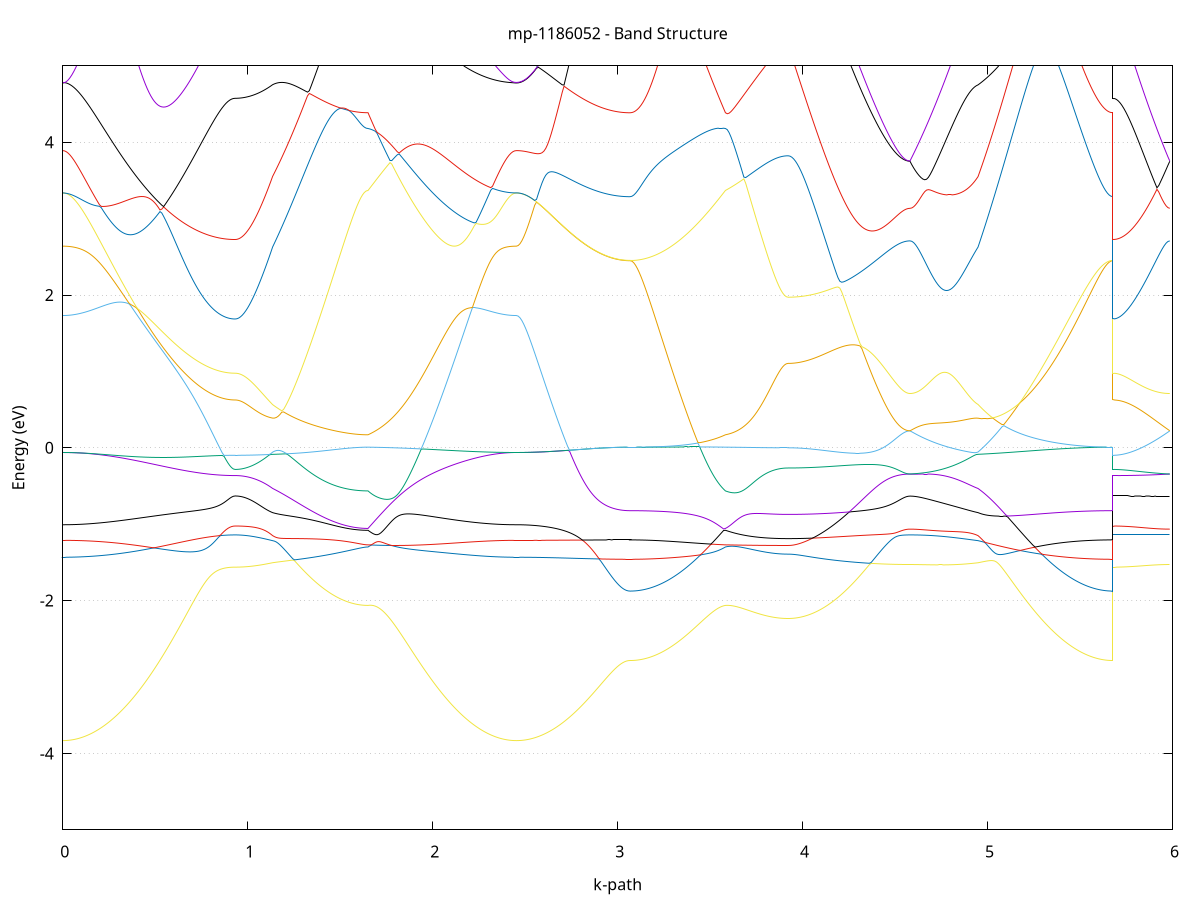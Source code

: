 set title 'mp-1186052 - Band Structure'
set xlabel 'k-path'
set ylabel 'Energy (eV)'
set grid y
set yrange [-5:5]
set terminal png size 800,600
set output 'mp-1186052_bands_gnuplot.png'
plot '-' using 1:2 with lines notitle, '-' using 1:2 with lines notitle, '-' using 1:2 with lines notitle, '-' using 1:2 with lines notitle, '-' using 1:2 with lines notitle, '-' using 1:2 with lines notitle, '-' using 1:2 with lines notitle, '-' using 1:2 with lines notitle, '-' using 1:2 with lines notitle, '-' using 1:2 with lines notitle, '-' using 1:2 with lines notitle, '-' using 1:2 with lines notitle, '-' using 1:2 with lines notitle, '-' using 1:2 with lines notitle, '-' using 1:2 with lines notitle, '-' using 1:2 with lines notitle, '-' using 1:2 with lines notitle, '-' using 1:2 with lines notitle, '-' using 1:2 with lines notitle, '-' using 1:2 with lines notitle, '-' using 1:2 with lines notitle, '-' using 1:2 with lines notitle, '-' using 1:2 with lines notitle, '-' using 1:2 with lines notitle, '-' using 1:2 with lines notitle, '-' using 1:2 with lines notitle, '-' using 1:2 with lines notitle, '-' using 1:2 with lines notitle, '-' using 1:2 with lines notitle, '-' using 1:2 with lines notitle, '-' using 1:2 with lines notitle, '-' using 1:2 with lines notitle, '-' using 1:2 with lines notitle, '-' using 1:2 with lines notitle, '-' using 1:2 with lines notitle, '-' using 1:2 with lines notitle, '-' using 1:2 with lines notitle, '-' using 1:2 with lines notitle, '-' using 1:2 with lines notitle, '-' using 1:2 with lines notitle, '-' using 1:2 with lines notitle, '-' using 1:2 with lines notitle, '-' using 1:2 with lines notitle, '-' using 1:2 with lines notitle, '-' using 1:2 with lines notitle, '-' using 1:2 with lines notitle, '-' using 1:2 with lines notitle, '-' using 1:2 with lines notitle
0.000000 -48.305430
0.009915 -48.305430
0.019829 -48.305430
0.029744 -48.305430
0.039659 -48.305430
0.049573 -48.305430
0.059488 -48.305430
0.069403 -48.305430
0.079317 -48.305430
0.089232 -48.305430
0.099147 -48.305430
0.109061 -48.305430
0.118976 -48.305430
0.128891 -48.305430
0.138805 -48.305430
0.148720 -48.305430
0.158635 -48.305430
0.168549 -48.305430
0.178464 -48.305430
0.188379 -48.305430
0.198293 -48.305430
0.208208 -48.305430
0.218123 -48.305430
0.228037 -48.305430
0.237952 -48.305430
0.247867 -48.305430
0.257781 -48.305430
0.267696 -48.305430
0.277611 -48.305430
0.287525 -48.305430
0.297440 -48.305430
0.307355 -48.305430
0.317269 -48.305430
0.327184 -48.305430
0.337099 -48.305430
0.347013 -48.305430
0.356928 -48.305430
0.366843 -48.305430
0.376757 -48.305430
0.386672 -48.305430
0.396587 -48.305430
0.406501 -48.305430
0.416416 -48.305430
0.426331 -48.305430
0.436245 -48.305430
0.446160 -48.305430
0.456075 -48.305430
0.465989 -48.305430
0.475904 -48.305430
0.485819 -48.305430
0.495733 -48.305430
0.505648 -48.305430
0.515563 -48.305430
0.525477 -48.305430
0.535392 -48.305430
0.545307 -48.305430
0.555221 -48.305530
0.565136 -48.305530
0.575051 -48.305530
0.584965 -48.305530
0.594880 -48.305530
0.604795 -48.305530
0.614709 -48.305530
0.624624 -48.305530
0.634539 -48.305530
0.644453 -48.305530
0.654368 -48.305530
0.664283 -48.305530
0.674197 -48.305530
0.684112 -48.305530
0.694027 -48.305530
0.703941 -48.305530
0.713856 -48.305530
0.723771 -48.305530
0.733685 -48.305530
0.743600 -48.305530
0.753515 -48.305530
0.763429 -48.305530
0.773344 -48.305530
0.783259 -48.305530
0.793173 -48.305530
0.803088 -48.305530
0.813003 -48.305530
0.822917 -48.305530
0.832832 -48.305530
0.842747 -48.305530
0.852661 -48.305530
0.862576 -48.305530
0.872491 -48.305530
0.882406 -48.305530
0.892320 -48.305530
0.902235 -48.305530
0.912150 -48.305530
0.922064 -48.305530
0.931979 -48.305530
0.931979 -48.305530
0.941623 -48.305530
0.951267 -48.305530
0.960911 -48.305530
0.970555 -48.305530
0.980199 -48.305530
0.989843 -48.305530
0.999487 -48.305530
1.009131 -48.305530
1.018775 -48.305530
1.028420 -48.305530
1.038064 -48.305530
1.047708 -48.305530
1.057352 -48.305530
1.066996 -48.305530
1.076640 -48.305530
1.086284 -48.305530
1.095928 -48.305530
1.105572 -48.305530
1.115216 -48.305530
1.124860 -48.305530
1.134504 -48.305530
1.134504 -48.305530
1.144424 -48.305530
1.154343 -48.305530
1.164262 -48.305530
1.174181 -48.305530
1.184101 -48.305530
1.194020 -48.305530
1.203939 -48.305530
1.213858 -48.305530
1.223778 -48.305530
1.233697 -48.305530
1.243616 -48.305530
1.253535 -48.305530
1.263455 -48.305530
1.273374 -48.305530
1.283293 -48.305530
1.293212 -48.305530
1.303132 -48.305530
1.313051 -48.305530
1.322970 -48.305530
1.332889 -48.305530
1.342809 -48.305530
1.352728 -48.305530
1.362647 -48.305530
1.372567 -48.305530
1.382486 -48.305530
1.392405 -48.305530
1.402324 -48.305530
1.412244 -48.305530
1.422163 -48.305530
1.432082 -48.305530
1.442001 -48.305530
1.451921 -48.305530
1.461840 -48.305530
1.471759 -48.305530
1.481678 -48.305430
1.491598 -48.305530
1.501517 -48.305530
1.511436 -48.305530
1.521355 -48.305430
1.531275 -48.305430
1.541194 -48.305430
1.551113 -48.305430
1.561032 -48.305430
1.570952 -48.305430
1.580871 -48.305430
1.590790 -48.305430
1.600709 -48.305430
1.610629 -48.305430
1.620548 -48.305430
1.630467 -48.305430
1.640386 -48.305430
1.650306 -48.305430
1.650306 -48.305430
1.660210 -48.305430
1.670114 -48.305430
1.680017 -48.305430
1.689921 -48.305430
1.699825 -48.305530
1.709729 -48.305530
1.719633 -48.305530
1.729537 -48.305530
1.739441 -48.305530
1.749345 -48.305530
1.759249 -48.305530
1.769153 -48.305530
1.779056 -48.305530
1.788960 -48.305530
1.798864 -48.305530
1.808768 -48.305530
1.818672 -48.305530
1.828576 -48.305530
1.838480 -48.305530
1.848384 -48.305530
1.858288 -48.305530
1.868191 -48.305530
1.878095 -48.305530
1.887999 -48.305530
1.897903 -48.305530
1.907807 -48.305530
1.917711 -48.305530
1.927615 -48.305530
1.937519 -48.305530
1.947423 -48.305530
1.957327 -48.305530
1.967230 -48.305530
1.977134 -48.305530
1.987038 -48.305530
1.996942 -48.305530
2.006846 -48.305530
2.016750 -48.305530
2.026654 -48.305530
2.036558 -48.305530
2.046462 -48.305530
2.056366 -48.305430
2.066269 -48.305430
2.076173 -48.305430
2.086077 -48.305430
2.095981 -48.305430
2.105885 -48.305430
2.115789 -48.305430
2.125693 -48.305430
2.135597 -48.305430
2.145501 -48.305430
2.155405 -48.305430
2.165308 -48.305430
2.175212 -48.305430
2.185116 -48.305430
2.195020 -48.305430
2.204924 -48.305430
2.214828 -48.305430
2.224732 -48.305430
2.234636 -48.305430
2.244540 -48.305430
2.254444 -48.305430
2.264347 -48.305430
2.274251 -48.305430
2.284155 -48.305430
2.294059 -48.305430
2.303963 -48.305430
2.313867 -48.305430
2.323771 -48.305430
2.333675 -48.305430
2.343579 -48.305430
2.353482 -48.305430
2.363386 -48.305430
2.373290 -48.305430
2.383194 -48.305430
2.393098 -48.305430
2.403002 -48.305430
2.412906 -48.305430
2.422810 -48.305430
2.432714 -48.305430
2.442618 -48.305430
2.452521 -48.305430
2.452521 -48.305430
2.462431 -48.305430
2.472341 -48.305430
2.482251 -48.305430
2.492161 -48.305430
2.502071 -48.305430
2.511980 -48.305430
2.521890 -48.305430
2.531800 -48.305430
2.541710 -48.305430
2.551620 -48.305430
2.561530 -48.305430
2.571439 -48.305430
2.581349 -48.305430
2.591259 -48.305430
2.601169 -48.305430
2.611079 -48.305430
2.620989 -48.305430
2.630898 -48.305430
2.640808 -48.305430
2.650718 -48.305430
2.660628 -48.305430
2.670538 -48.305430
2.680448 -48.305430
2.690357 -48.305430
2.700267 -48.305430
2.710177 -48.305430
2.720087 -48.305430
2.729997 -48.305430
2.739906 -48.305430
2.749816 -48.305430
2.759726 -48.305430
2.769636 -48.305430
2.779546 -48.305430
2.789456 -48.305430
2.799365 -48.305430
2.809275 -48.305430
2.819185 -48.305430
2.829095 -48.305430
2.839005 -48.305430
2.848915 -48.305430
2.858824 -48.305430
2.868734 -48.305430
2.878644 -48.305430
2.888554 -48.305430
2.898464 -48.305430
2.908374 -48.305430
2.918283 -48.305430
2.928193 -48.305430
2.938103 -48.305430
2.948013 -48.305430
2.957923 -48.305430
2.967833 -48.305430
2.977742 -48.305430
2.987652 -48.305430
2.997562 -48.305430
3.007472 -48.305430
3.017382 -48.305430
3.027292 -48.305430
3.037201 -48.305430
3.047111 -48.305430
3.057021 -48.305430
3.066931 -48.305430
3.066931 -48.305430
3.076850 -48.305430
3.086769 -48.305430
3.096689 -48.305430
3.106608 -48.305430
3.116527 -48.305430
3.126446 -48.305430
3.136366 -48.305430
3.146285 -48.305430
3.156204 -48.305430
3.166123 -48.305430
3.176043 -48.305430
3.185962 -48.305430
3.195881 -48.305430
3.205800 -48.305430
3.215720 -48.305430
3.225639 -48.305430
3.235558 -48.305430
3.245477 -48.305430
3.255397 -48.305430
3.265316 -48.305430
3.275235 -48.305430
3.285155 -48.305430
3.295074 -48.305430
3.304993 -48.305430
3.314912 -48.305430
3.324832 -48.305430
3.334751 -48.305430
3.344670 -48.305430
3.354589 -48.305430
3.364509 -48.305430
3.374428 -48.305430
3.384347 -48.305430
3.394266 -48.305430
3.404186 -48.305430
3.414105 -48.305430
3.424024 -48.305430
3.433943 -48.305430
3.443863 -48.305430
3.453782 -48.305430
3.463701 -48.305430
3.473620 -48.305430
3.483540 -48.305430
3.493459 -48.305430
3.503378 -48.305430
3.513297 -48.305430
3.523217 -48.305430
3.533136 -48.305430
3.543055 -48.305430
3.552974 -48.305430
3.562894 -48.305430
3.572813 -48.305430
3.582732 -48.305430
3.582732 -48.305430
3.592701 -48.305430
3.602670 -48.305430
3.612639 -48.305430
3.622608 -48.305430
3.632577 -48.305430
3.642546 -48.305430
3.652515 -48.305430
3.662484 -48.305430
3.672453 -48.305530
3.682422 -48.305530
3.692391 -48.305530
3.702360 -48.305530
3.712328 -48.305530
3.722297 -48.305530
3.732266 -48.305530
3.742235 -48.305530
3.752204 -48.305530
3.762173 -48.305530
3.772142 -48.305530
3.782111 -48.305530
3.792080 -48.305530
3.802049 -48.305530
3.812018 -48.305530
3.821987 -48.305530
3.831956 -48.305530
3.841925 -48.305530
3.851894 -48.305530
3.861863 -48.305530
3.871832 -48.305530
3.881800 -48.305530
3.891769 -48.305530
3.901738 -48.305530
3.911707 -48.305530
3.921676 -48.305530
3.921676 -48.305530
3.931661 -48.305530
3.941646 -48.305530
3.951631 -48.305530
3.961616 -48.305530
3.971601 -48.305530
3.981586 -48.305530
3.991571 -48.305530
4.001556 -48.305530
4.011541 -48.305530
4.021526 -48.305530
4.031511 -48.305530
4.041496 -48.305530
4.051481 -48.305530
4.061466 -48.305530
4.071451 -48.305530
4.081436 -48.305530
4.091421 -48.305530
4.101406 -48.305530
4.111391 -48.305530
4.121376 -48.305530
4.131361 -48.305530
4.141346 -48.305530
4.151331 -48.305530
4.161316 -48.305530
4.171301 -48.305530
4.181286 -48.305530
4.191271 -48.305530
4.201256 -48.305530
4.211241 -48.305530
4.221226 -48.305530
4.231211 -48.305530
4.241196 -48.305530
4.251181 -48.305530
4.261165 -48.305530
4.271150 -48.305530
4.281135 -48.305530
4.291120 -48.305530
4.301105 -48.305530
4.311090 -48.305530
4.321075 -48.305530
4.331060 -48.305530
4.341045 -48.305530
4.351030 -48.305530
4.361015 -48.305530
4.371000 -48.305530
4.380985 -48.305530
4.390970 -48.305530
4.400955 -48.305530
4.410940 -48.305530
4.420925 -48.305530
4.430910 -48.305530
4.440895 -48.305530
4.450880 -48.305530
4.460865 -48.305530
4.470850 -48.305530
4.480835 -48.305530
4.490820 -48.305530
4.500805 -48.305530
4.510790 -48.305530
4.520775 -48.305530
4.530760 -48.305530
4.540745 -48.305530
4.550730 -48.305530
4.560715 -48.305530
4.570700 -48.305530
4.580685 -48.305530
4.580685 -48.305530
4.590630 -48.305530
4.600574 -48.305530
4.610519 -48.305530
4.620464 -48.305530
4.630409 -48.305530
4.640353 -48.305530
4.650298 -48.305530
4.660243 -48.305530
4.670187 -48.305530
4.680132 -48.305530
4.690077 -48.305530
4.700022 -48.305530
4.709966 -48.305530
4.719911 -48.305530
4.729856 -48.305530
4.739801 -48.305530
4.749745 -48.305530
4.759690 -48.305530
4.769635 -48.305530
4.779580 -48.305530
4.789524 -48.305530
4.799469 -48.305530
4.809414 -48.305530
4.819359 -48.305530
4.829303 -48.305530
4.839248 -48.305530
4.849193 -48.305530
4.859138 -48.305530
4.869082 -48.305530
4.879027 -48.305530
4.888972 -48.305530
4.898917 -48.305530
4.908861 -48.305530
4.918806 -48.305530
4.928751 -48.305530
4.938696 -48.305530
4.948640 -48.305530
4.948640 -48.305530
4.958633 -48.305530
4.968625 -48.305530
4.978618 -48.305530
4.988610 -48.305530
4.998603 -48.305530
5.008595 -48.305530
5.018588 -48.305530
5.028580 -48.305530
5.038573 -48.305530
5.048565 -48.305530
5.058558 -48.305530
5.068551 -48.305530
5.078543 -48.305530
5.088536 -48.305530
5.098528 -48.305530
5.108521 -48.305530
5.118513 -48.305530
5.128506 -48.305530
5.138498 -48.305530
5.148491 -48.305530
5.158483 -48.305530
5.168476 -48.305530
5.178468 -48.305430
5.188461 -48.305430
5.198453 -48.305430
5.208446 -48.305430
5.218438 -48.305430
5.228431 -48.305430
5.238423 -48.305430
5.248416 -48.305430
5.258408 -48.305430
5.268401 -48.305430
5.278393 -48.305430
5.288386 -48.305430
5.298378 -48.305430
5.308371 -48.305430
5.318363 -48.305430
5.328356 -48.305430
5.338348 -48.305430
5.348341 -48.305430
5.358333 -48.305430
5.368326 -48.305430
5.378318 -48.305430
5.388311 -48.305430
5.398303 -48.305430
5.408296 -48.305430
5.418288 -48.305430
5.428281 -48.305430
5.438273 -48.305430
5.448266 -48.305430
5.458258 -48.305430
5.468251 -48.305430
5.478243 -48.305430
5.488236 -48.305430
5.498229 -48.305430
5.508221 -48.305430
5.518214 -48.305430
5.528206 -48.305430
5.538199 -48.305430
5.548191 -48.305430
5.558184 -48.305430
5.568176 -48.305430
5.578169 -48.305430
5.588161 -48.305430
5.598154 -48.305430
5.608146 -48.305430
5.618139 -48.305430
5.628131 -48.305430
5.638124 -48.305430
5.648116 -48.305430
5.658109 -48.305430
5.668101 -48.305430
5.678094 -48.305430
5.678094 -48.305530
5.688004 -48.305530
5.697913 -48.305530
5.707823 -48.305530
5.717733 -48.305530
5.727643 -48.305530
5.737553 -48.305530
5.747463 -48.305530
5.757372 -48.305530
5.767282 -48.305530
5.777192 -48.305530
5.787102 -48.305530
5.797012 -48.305530
5.806922 -48.305530
5.816831 -48.305530
5.826741 -48.305530
5.836651 -48.305530
5.846561 -48.305530
5.856471 -48.305530
5.866380 -48.305530
5.876290 -48.305530
5.886200 -48.305530
5.896110 -48.305530
5.906020 -48.305530
5.915930 -48.305530
5.925839 -48.305530
5.935749 -48.305530
5.945659 -48.305530
5.955569 -48.305530
5.965479 -48.305530
5.975389 -48.305530
5.985298 -48.305530
e
0.000000 -48.305430
0.009915 -48.305430
0.019829 -48.305430
0.029744 -48.305430
0.039659 -48.305430
0.049573 -48.305430
0.059488 -48.305430
0.069403 -48.305430
0.079317 -48.305430
0.089232 -48.305430
0.099147 -48.305430
0.109061 -48.305430
0.118976 -48.305430
0.128891 -48.305430
0.138805 -48.305430
0.148720 -48.305430
0.158635 -48.305430
0.168549 -48.305430
0.178464 -48.305430
0.188379 -48.305430
0.198293 -48.305430
0.208208 -48.305430
0.218123 -48.305430
0.228037 -48.305430
0.237952 -48.305430
0.247867 -48.305430
0.257781 -48.305430
0.267696 -48.305430
0.277611 -48.305430
0.287525 -48.305430
0.297440 -48.305430
0.307355 -48.305430
0.317269 -48.305430
0.327184 -48.305430
0.337099 -48.305430
0.347013 -48.305430
0.356928 -48.305430
0.366843 -48.305430
0.376757 -48.305430
0.386672 -48.305430
0.396587 -48.305430
0.406501 -48.305430
0.416416 -48.305430
0.426331 -48.305430
0.436245 -48.305430
0.446160 -48.305430
0.456075 -48.305430
0.465989 -48.305430
0.475904 -48.305430
0.485819 -48.305430
0.495733 -48.305430
0.505648 -48.305430
0.515563 -48.305430
0.525477 -48.305430
0.535392 -48.305430
0.545307 -48.305430
0.555221 -48.305430
0.565136 -48.305430
0.575051 -48.305430
0.584965 -48.305430
0.594880 -48.305430
0.604795 -48.305430
0.614709 -48.305430
0.624624 -48.305430
0.634539 -48.305430
0.644453 -48.305430
0.654368 -48.305430
0.664283 -48.305430
0.674197 -48.305430
0.684112 -48.305430
0.694027 -48.305430
0.703941 -48.305430
0.713856 -48.305430
0.723771 -48.305430
0.733685 -48.305430
0.743600 -48.305430
0.753515 -48.305530
0.763429 -48.305430
0.773344 -48.305530
0.783259 -48.305530
0.793173 -48.305530
0.803088 -48.305430
0.813003 -48.305430
0.822917 -48.305430
0.832832 -48.305430
0.842747 -48.305430
0.852661 -48.305430
0.862576 -48.305430
0.872491 -48.305430
0.882406 -48.305430
0.892320 -48.305530
0.902235 -48.305530
0.912150 -48.305530
0.922064 -48.305530
0.931979 -48.305530
0.931979 -48.305530
0.941623 -48.305530
0.951267 -48.305530
0.960911 -48.305530
0.970555 -48.305530
0.980199 -48.305530
0.989843 -48.305530
0.999487 -48.305430
1.009131 -48.305530
1.018775 -48.305530
1.028420 -48.305530
1.038064 -48.305530
1.047708 -48.305430
1.057352 -48.305430
1.066996 -48.305530
1.076640 -48.305430
1.086284 -48.305530
1.095928 -48.305430
1.105572 -48.305430
1.115216 -48.305430
1.124860 -48.305430
1.134504 -48.305430
1.134504 -48.305430
1.144424 -48.305430
1.154343 -48.305430
1.164262 -48.305430
1.174181 -48.305430
1.184101 -48.305430
1.194020 -48.305430
1.203939 -48.305430
1.213858 -48.305430
1.223778 -48.305430
1.233697 -48.305430
1.243616 -48.305430
1.253535 -48.305430
1.263455 -48.305430
1.273374 -48.305430
1.283293 -48.305430
1.293212 -48.305430
1.303132 -48.305430
1.313051 -48.305430
1.322970 -48.305430
1.332889 -48.305430
1.342809 -48.305430
1.352728 -48.305430
1.362647 -48.305430
1.372567 -48.305430
1.382486 -48.305430
1.392405 -48.305430
1.402324 -48.305430
1.412244 -48.305430
1.422163 -48.305430
1.432082 -48.305430
1.442001 -48.305430
1.451921 -48.305430
1.461840 -48.305430
1.471759 -48.305430
1.481678 -48.305430
1.491598 -48.305430
1.501517 -48.305430
1.511436 -48.305430
1.521355 -48.305430
1.531275 -48.305430
1.541194 -48.305430
1.551113 -48.305430
1.561032 -48.305430
1.570952 -48.305430
1.580871 -48.305430
1.590790 -48.305430
1.600709 -48.305430
1.610629 -48.305430
1.620548 -48.305430
1.630467 -48.305430
1.640386 -48.305430
1.650306 -48.305430
1.650306 -48.305430
1.660210 -48.305430
1.670114 -48.305430
1.680017 -48.305430
1.689921 -48.305430
1.699825 -48.305430
1.709729 -48.305430
1.719633 -48.305430
1.729537 -48.305430
1.739441 -48.305430
1.749345 -48.305430
1.759249 -48.305430
1.769153 -48.305430
1.779056 -48.305430
1.788960 -48.305430
1.798864 -48.305430
1.808768 -48.305430
1.818672 -48.305430
1.828576 -48.305430
1.838480 -48.305430
1.848384 -48.305430
1.858288 -48.305430
1.868191 -48.305430
1.878095 -48.305430
1.887999 -48.305430
1.897903 -48.305430
1.907807 -48.305430
1.917711 -48.305430
1.927615 -48.305430
1.937519 -48.305430
1.947423 -48.305430
1.957327 -48.305430
1.967230 -48.305430
1.977134 -48.305430
1.987038 -48.305430
1.996942 -48.305430
2.006846 -48.305430
2.016750 -48.305430
2.026654 -48.305430
2.036558 -48.305430
2.046462 -48.305430
2.056366 -48.305430
2.066269 -48.305430
2.076173 -48.305430
2.086077 -48.305430
2.095981 -48.305430
2.105885 -48.305430
2.115789 -48.305430
2.125693 -48.305430
2.135597 -48.305430
2.145501 -48.305430
2.155405 -48.305430
2.165308 -48.305430
2.175212 -48.305430
2.185116 -48.305430
2.195020 -48.305430
2.204924 -48.305430
2.214828 -48.305430
2.224732 -48.305430
2.234636 -48.305430
2.244540 -48.305430
2.254444 -48.305430
2.264347 -48.305430
2.274251 -48.305430
2.284155 -48.305430
2.294059 -48.305430
2.303963 -48.305430
2.313867 -48.305430
2.323771 -48.305430
2.333675 -48.305430
2.343579 -48.305430
2.353482 -48.305430
2.363386 -48.305430
2.373290 -48.305430
2.383194 -48.305430
2.393098 -48.305430
2.403002 -48.305430
2.412906 -48.305430
2.422810 -48.305430
2.432714 -48.305430
2.442618 -48.305430
2.452521 -48.305430
2.452521 -48.305430
2.462431 -48.305430
2.472341 -48.305430
2.482251 -48.305430
2.492161 -48.305430
2.502071 -48.305430
2.511980 -48.305430
2.521890 -48.305430
2.531800 -48.305430
2.541710 -48.305430
2.551620 -48.305430
2.561530 -48.305430
2.571439 -48.305430
2.581349 -48.305430
2.591259 -48.305430
2.601169 -48.305430
2.611079 -48.305430
2.620989 -48.305430
2.630898 -48.305430
2.640808 -48.305430
2.650718 -48.305430
2.660628 -48.305430
2.670538 -48.305430
2.680448 -48.305430
2.690357 -48.305430
2.700267 -48.305430
2.710177 -48.305430
2.720087 -48.305430
2.729997 -48.305430
2.739906 -48.305430
2.749816 -48.305430
2.759726 -48.305430
2.769636 -48.305430
2.779546 -48.305430
2.789456 -48.305430
2.799365 -48.305430
2.809275 -48.305430
2.819185 -48.305430
2.829095 -48.305430
2.839005 -48.305430
2.848915 -48.305430
2.858824 -48.305430
2.868734 -48.305430
2.878644 -48.305430
2.888554 -48.305430
2.898464 -48.305430
2.908374 -48.305430
2.918283 -48.305430
2.928193 -48.305430
2.938103 -48.305430
2.948013 -48.305430
2.957923 -48.305430
2.967833 -48.305430
2.977742 -48.305430
2.987652 -48.305430
2.997562 -48.305430
3.007472 -48.305430
3.017382 -48.305430
3.027292 -48.305430
3.037201 -48.305430
3.047111 -48.305430
3.057021 -48.305430
3.066931 -48.305430
3.066931 -48.305430
3.076850 -48.305430
3.086769 -48.305430
3.096689 -48.305430
3.106608 -48.305430
3.116527 -48.305430
3.126446 -48.305430
3.136366 -48.305430
3.146285 -48.305430
3.156204 -48.305430
3.166123 -48.305430
3.176043 -48.305430
3.185962 -48.305430
3.195881 -48.305430
3.205800 -48.305430
3.215720 -48.305430
3.225639 -48.305430
3.235558 -48.305430
3.245477 -48.305430
3.255397 -48.305430
3.265316 -48.305430
3.275235 -48.305430
3.285155 -48.305430
3.295074 -48.305430
3.304993 -48.305430
3.314912 -48.305430
3.324832 -48.305430
3.334751 -48.305430
3.344670 -48.305430
3.354589 -48.305430
3.364509 -48.305430
3.374428 -48.305430
3.384347 -48.305430
3.394266 -48.305430
3.404186 -48.305430
3.414105 -48.305430
3.424024 -48.305430
3.433943 -48.305430
3.443863 -48.305430
3.453782 -48.305430
3.463701 -48.305430
3.473620 -48.305430
3.483540 -48.305430
3.493459 -48.305430
3.503378 -48.305430
3.513297 -48.305430
3.523217 -48.305430
3.533136 -48.305430
3.543055 -48.305430
3.552974 -48.305430
3.562894 -48.305430
3.572813 -48.305430
3.582732 -48.305430
3.582732 -48.305430
3.592701 -48.305430
3.602670 -48.305430
3.612639 -48.305430
3.622608 -48.305430
3.632577 -48.305430
3.642546 -48.305430
3.652515 -48.305430
3.662484 -48.305430
3.672453 -48.305430
3.682422 -48.305430
3.692391 -48.305430
3.702360 -48.305430
3.712328 -48.305430
3.722297 -48.305430
3.732266 -48.305430
3.742235 -48.305430
3.752204 -48.305430
3.762173 -48.305430
3.772142 -48.305430
3.782111 -48.305430
3.792080 -48.305430
3.802049 -48.305430
3.812018 -48.305430
3.821987 -48.305430
3.831956 -48.305430
3.841925 -48.305430
3.851894 -48.305430
3.861863 -48.305430
3.871832 -48.305430
3.881800 -48.305430
3.891769 -48.305430
3.901738 -48.305430
3.911707 -48.305430
3.921676 -48.305430
3.921676 -48.305430
3.931661 -48.305430
3.941646 -48.305430
3.951631 -48.305430
3.961616 -48.305430
3.971601 -48.305430
3.981586 -48.305430
3.991571 -48.305430
4.001556 -48.305430
4.011541 -48.305430
4.021526 -48.305430
4.031511 -48.305430
4.041496 -48.305430
4.051481 -48.305430
4.061466 -48.305430
4.071451 -48.305430
4.081436 -48.305430
4.091421 -48.305430
4.101406 -48.305430
4.111391 -48.305430
4.121376 -48.305430
4.131361 -48.305430
4.141346 -48.305430
4.151331 -48.305430
4.161316 -48.305430
4.171301 -48.305430
4.181286 -48.305430
4.191271 -48.305430
4.201256 -48.305430
4.211241 -48.305430
4.221226 -48.305430
4.231211 -48.305430
4.241196 -48.305430
4.251181 -48.305430
4.261165 -48.305430
4.271150 -48.305430
4.281135 -48.305430
4.291120 -48.305430
4.301105 -48.305430
4.311090 -48.305430
4.321075 -48.305430
4.331060 -48.305430
4.341045 -48.305430
4.351030 -48.305430
4.361015 -48.305430
4.371000 -48.305430
4.380985 -48.305430
4.390970 -48.305430
4.400955 -48.305430
4.410940 -48.305430
4.420925 -48.305430
4.430910 -48.305430
4.440895 -48.305430
4.450880 -48.305430
4.460865 -48.305530
4.470850 -48.305430
4.480835 -48.305530
4.490820 -48.305530
4.500805 -48.305530
4.510790 -48.305530
4.520775 -48.305530
4.530760 -48.305530
4.540745 -48.305530
4.550730 -48.305530
4.560715 -48.305530
4.570700 -48.305530
4.580685 -48.305530
4.580685 -48.305530
4.590630 -48.305530
4.600574 -48.305530
4.610519 -48.305530
4.620464 -48.305530
4.630409 -48.305530
4.640353 -48.305530
4.650298 -48.305530
4.660243 -48.305530
4.670187 -48.305530
4.680132 -48.305530
4.690077 -48.305530
4.700022 -48.305530
4.709966 -48.305530
4.719911 -48.305530
4.729856 -48.305530
4.739801 -48.305530
4.749745 -48.305530
4.759690 -48.305530
4.769635 -48.305530
4.779580 -48.305530
4.789524 -48.305530
4.799469 -48.305530
4.809414 -48.305430
4.819359 -48.305430
4.829303 -48.305530
4.839248 -48.305530
4.849193 -48.305530
4.859138 -48.305530
4.869082 -48.305530
4.879027 -48.305530
4.888972 -48.305530
4.898917 -48.305530
4.908861 -48.305530
4.918806 -48.305530
4.928751 -48.305530
4.938696 -48.305530
4.948640 -48.305530
4.948640 -48.305530
4.958633 -48.305530
4.968625 -48.305430
4.978618 -48.305430
4.988610 -48.305430
4.998603 -48.305430
5.008595 -48.305430
5.018588 -48.305430
5.028580 -48.305430
5.038573 -48.305430
5.048565 -48.305430
5.058558 -48.305430
5.068551 -48.305430
5.078543 -48.305430
5.088536 -48.305430
5.098528 -48.305430
5.108521 -48.305430
5.118513 -48.305430
5.128506 -48.305430
5.138498 -48.305430
5.148491 -48.305430
5.158483 -48.305430
5.168476 -48.305430
5.178468 -48.305430
5.188461 -48.305430
5.198453 -48.305430
5.208446 -48.305430
5.218438 -48.305430
5.228431 -48.305430
5.238423 -48.305430
5.248416 -48.305430
5.258408 -48.305430
5.268401 -48.305430
5.278393 -48.305430
5.288386 -48.305430
5.298378 -48.305430
5.308371 -48.305430
5.318363 -48.305430
5.328356 -48.305430
5.338348 -48.305430
5.348341 -48.305430
5.358333 -48.305430
5.368326 -48.305430
5.378318 -48.305430
5.388311 -48.305430
5.398303 -48.305430
5.408296 -48.305430
5.418288 -48.305430
5.428281 -48.305430
5.438273 -48.305430
5.448266 -48.305430
5.458258 -48.305430
5.468251 -48.305430
5.478243 -48.305430
5.488236 -48.305430
5.498229 -48.305430
5.508221 -48.305430
5.518214 -48.305430
5.528206 -48.305430
5.538199 -48.305430
5.548191 -48.305430
5.558184 -48.305430
5.568176 -48.305430
5.578169 -48.305430
5.588161 -48.305430
5.598154 -48.305430
5.608146 -48.305430
5.618139 -48.305430
5.628131 -48.305430
5.638124 -48.305430
5.648116 -48.305430
5.658109 -48.305430
5.668101 -48.305430
5.678094 -48.305430
5.678094 -48.305530
5.688004 -48.305530
5.697913 -48.305530
5.707823 -48.305530
5.717733 -48.305530
5.727643 -48.305530
5.737553 -48.305530
5.747463 -48.305530
5.757372 -48.305530
5.767282 -48.305530
5.777192 -48.305530
5.787102 -48.305530
5.797012 -48.305530
5.806922 -48.305530
5.816831 -48.305530
5.826741 -48.305530
5.836651 -48.305530
5.846561 -48.305530
5.856471 -48.305530
5.866380 -48.305530
5.876290 -48.305530
5.886200 -48.305530
5.896110 -48.305430
5.906020 -48.305430
5.915930 -48.305430
5.925839 -48.305530
5.935749 -48.305530
5.945659 -48.305530
5.955569 -48.305530
5.965479 -48.305530
5.975389 -48.305530
5.985298 -48.305530
e
0.000000 -47.120230
0.009915 -47.120330
0.019829 -47.120330
0.029744 -47.120330
0.039659 -47.120330
0.049573 -47.120330
0.059488 -47.120330
0.069403 -47.120330
0.079317 -47.120330
0.089232 -47.120230
0.099147 -47.120230
0.109061 -47.120230
0.118976 -47.120230
0.128891 -47.120230
0.138805 -47.120230
0.148720 -47.120230
0.158635 -47.120230
0.168549 -47.120230
0.178464 -47.120230
0.188379 -47.120230
0.198293 -47.120230
0.208208 -47.120230
0.218123 -47.120230
0.228037 -47.120230
0.237952 -47.120230
0.247867 -47.120230
0.257781 -47.120230
0.267696 -47.120230
0.277611 -47.120230
0.287525 -47.120230
0.297440 -47.120230
0.307355 -47.120230
0.317269 -47.120230
0.327184 -47.120230
0.337099 -47.120230
0.347013 -47.120230
0.356928 -47.120230
0.366843 -47.120230
0.376757 -47.120230
0.386672 -47.120230
0.396587 -47.120230
0.406501 -47.120230
0.416416 -47.120230
0.426331 -47.120230
0.436245 -47.120230
0.446160 -47.120230
0.456075 -47.120230
0.465989 -47.120230
0.475904 -47.120230
0.485819 -47.120230
0.495733 -47.120230
0.505648 -47.120230
0.515563 -47.120230
0.525477 -47.120230
0.535392 -47.120330
0.545307 -47.120230
0.555221 -47.120230
0.565136 -47.120230
0.575051 -47.120330
0.584965 -47.120230
0.594880 -47.120230
0.604795 -47.120230
0.614709 -47.120230
0.624624 -47.120230
0.634539 -47.120230
0.644453 -47.120230
0.654368 -47.120230
0.664283 -47.120230
0.674197 -47.120230
0.684112 -47.120230
0.694027 -47.120230
0.703941 -47.120230
0.713856 -47.120230
0.723771 -47.120230
0.733685 -47.120230
0.743600 -47.120230
0.753515 -47.120230
0.763429 -47.120230
0.773344 -47.120230
0.783259 -47.120230
0.793173 -47.120230
0.803088 -47.120230
0.813003 -47.120230
0.822917 -47.120230
0.832832 -47.120230
0.842747 -47.120230
0.852661 -47.120230
0.862576 -47.120230
0.872491 -47.120230
0.882406 -47.120230
0.892320 -47.120230
0.902235 -47.120230
0.912150 -47.120230
0.922064 -47.120230
0.931979 -47.120230
0.931979 -47.120230
0.941623 -47.120230
0.951267 -47.120230
0.960911 -47.120230
0.970555 -47.120230
0.980199 -47.120230
0.989843 -47.120230
0.999487 -47.120230
1.009131 -47.120230
1.018775 -47.120230
1.028420 -47.120230
1.038064 -47.120230
1.047708 -47.120230
1.057352 -47.120230
1.066996 -47.120230
1.076640 -47.120230
1.086284 -47.120230
1.095928 -47.120230
1.105572 -47.120230
1.115216 -47.120230
1.124860 -47.120230
1.134504 -47.120230
1.134504 -47.120230
1.144424 -47.120230
1.154343 -47.120230
1.164262 -47.120230
1.174181 -47.120230
1.184101 -47.120230
1.194020 -47.120230
1.203939 -47.120230
1.213858 -47.120230
1.223778 -47.120230
1.233697 -47.120230
1.243616 -47.120230
1.253535 -47.120230
1.263455 -47.120230
1.273374 -47.120230
1.283293 -47.120230
1.293212 -47.120230
1.303132 -47.120230
1.313051 -47.120230
1.322970 -47.120230
1.332889 -47.120230
1.342809 -47.120230
1.352728 -47.120230
1.362647 -47.120230
1.372567 -47.120230
1.382486 -47.120230
1.392405 -47.120230
1.402324 -47.120230
1.412244 -47.120230
1.422163 -47.120230
1.432082 -47.120230
1.442001 -47.120230
1.451921 -47.120230
1.461840 -47.120230
1.471759 -47.120230
1.481678 -47.120230
1.491598 -47.120230
1.501517 -47.120230
1.511436 -47.120230
1.521355 -47.120230
1.531275 -47.120230
1.541194 -47.120230
1.551113 -47.120230
1.561032 -47.120230
1.570952 -47.120230
1.580871 -47.120230
1.590790 -47.120230
1.600709 -47.120230
1.610629 -47.120230
1.620548 -47.120230
1.630467 -47.120230
1.640386 -47.120230
1.650306 -47.120230
1.650306 -47.120230
1.660210 -47.120230
1.670114 -47.120230
1.680017 -47.120230
1.689921 -47.120230
1.699825 -47.120230
1.709729 -47.120230
1.719633 -47.120230
1.729537 -47.120230
1.739441 -47.120230
1.749345 -47.120230
1.759249 -47.120230
1.769153 -47.120230
1.779056 -47.120230
1.788960 -47.120230
1.798864 -47.120230
1.808768 -47.120230
1.818672 -47.120230
1.828576 -47.120230
1.838480 -47.120230
1.848384 -47.120230
1.858288 -47.120230
1.868191 -47.120230
1.878095 -47.120230
1.887999 -47.120230
1.897903 -47.120230
1.907807 -47.120230
1.917711 -47.120230
1.927615 -47.120230
1.937519 -47.120230
1.947423 -47.120230
1.957327 -47.120230
1.967230 -47.120230
1.977134 -47.120230
1.987038 -47.120230
1.996942 -47.120230
2.006846 -47.120230
2.016750 -47.120230
2.026654 -47.120230
2.036558 -47.120230
2.046462 -47.120230
2.056366 -47.120230
2.066269 -47.120230
2.076173 -47.120230
2.086077 -47.120230
2.095981 -47.120230
2.105885 -47.120230
2.115789 -47.120230
2.125693 -47.120230
2.135597 -47.120230
2.145501 -47.120230
2.155405 -47.120230
2.165308 -47.120230
2.175212 -47.120230
2.185116 -47.120230
2.195020 -47.120230
2.204924 -47.120230
2.214828 -47.120230
2.224732 -47.120230
2.234636 -47.120230
2.244540 -47.120230
2.254444 -47.120230
2.264347 -47.120230
2.274251 -47.120230
2.284155 -47.120230
2.294059 -47.120230
2.303963 -47.120230
2.313867 -47.120230
2.323771 -47.120230
2.333675 -47.120230
2.343579 -47.120230
2.353482 -47.120230
2.363386 -47.120230
2.373290 -47.120330
2.383194 -47.120330
2.393098 -47.120330
2.403002 -47.120330
2.412906 -47.120330
2.422810 -47.120230
2.432714 -47.120330
2.442618 -47.120330
2.452521 -47.120230
2.452521 -47.120230
2.462431 -47.120330
2.472341 -47.120330
2.482251 -47.120330
2.492161 -47.120330
2.502071 -47.120330
2.511980 -47.120330
2.521890 -47.120230
2.531800 -47.120230
2.541710 -47.120230
2.551620 -47.120230
2.561530 -47.120230
2.571439 -47.120230
2.581349 -47.120230
2.591259 -47.120230
2.601169 -47.120230
2.611079 -47.120230
2.620989 -47.120230
2.630898 -47.120230
2.640808 -47.120230
2.650718 -47.120230
2.660628 -47.120230
2.670538 -47.120230
2.680448 -47.120230
2.690357 -47.120230
2.700267 -47.120230
2.710177 -47.120230
2.720087 -47.120230
2.729997 -47.120230
2.739906 -47.120230
2.749816 -47.120230
2.759726 -47.120230
2.769636 -47.120230
2.779546 -47.120230
2.789456 -47.120230
2.799365 -47.120230
2.809275 -47.120330
2.819185 -47.120330
2.829095 -47.120330
2.839005 -47.120330
2.848915 -47.120230
2.858824 -47.120330
2.868734 -47.120230
2.878644 -47.120330
2.888554 -47.120230
2.898464 -47.120230
2.908374 -47.120230
2.918283 -47.120230
2.928193 -47.120230
2.938103 -47.120230
2.948013 -47.120230
2.957923 -47.120230
2.967833 -47.120230
2.977742 -47.120230
2.987652 -47.120230
2.997562 -47.120230
3.007472 -47.120230
3.017382 -47.120230
3.027292 -47.120230
3.037201 -47.120230
3.047111 -47.120230
3.057021 -47.120230
3.066931 -47.120230
3.066931 -47.120230
3.076850 -47.120230
3.086769 -47.120230
3.096689 -47.120230
3.106608 -47.120230
3.116527 -47.120230
3.126446 -47.120230
3.136366 -47.120230
3.146285 -47.120230
3.156204 -47.120230
3.166123 -47.120230
3.176043 -47.120230
3.185962 -47.120230
3.195881 -47.120230
3.205800 -47.120230
3.215720 -47.120230
3.225639 -47.120230
3.235558 -47.120230
3.245477 -47.120230
3.255397 -47.120230
3.265316 -47.120230
3.275235 -47.120230
3.285155 -47.120230
3.295074 -47.120230
3.304993 -47.120230
3.314912 -47.120230
3.324832 -47.120230
3.334751 -47.120230
3.344670 -47.120230
3.354589 -47.120230
3.364509 -47.120230
3.374428 -47.120230
3.384347 -47.120230
3.394266 -47.120230
3.404186 -47.120230
3.414105 -47.120230
3.424024 -47.120230
3.433943 -47.120230
3.443863 -47.120230
3.453782 -47.120230
3.463701 -47.120230
3.473620 -47.120230
3.483540 -47.120230
3.493459 -47.120230
3.503378 -47.120230
3.513297 -47.120230
3.523217 -47.120230
3.533136 -47.120230
3.543055 -47.120230
3.552974 -47.120230
3.562894 -47.120230
3.572813 -47.120230
3.582732 -47.120230
3.582732 -47.120230
3.592701 -47.120230
3.602670 -47.120230
3.612639 -47.120230
3.622608 -47.120230
3.632577 -47.120230
3.642546 -47.120230
3.652515 -47.120230
3.662484 -47.120230
3.672453 -47.120230
3.682422 -47.120230
3.692391 -47.120230
3.702360 -47.120230
3.712328 -47.120230
3.722297 -47.120230
3.732266 -47.120230
3.742235 -47.120230
3.752204 -47.120230
3.762173 -47.120230
3.772142 -47.120230
3.782111 -47.120230
3.792080 -47.120230
3.802049 -47.120230
3.812018 -47.120230
3.821987 -47.120230
3.831956 -47.120230
3.841925 -47.120230
3.851894 -47.120230
3.861863 -47.120230
3.871832 -47.120230
3.881800 -47.120230
3.891769 -47.120230
3.901738 -47.120230
3.911707 -47.120230
3.921676 -47.120230
3.921676 -47.120230
3.931661 -47.120230
3.941646 -47.120230
3.951631 -47.120230
3.961616 -47.120230
3.971601 -47.120230
3.981586 -47.120230
3.991571 -47.120230
4.001556 -47.120230
4.011541 -47.120230
4.021526 -47.120230
4.031511 -47.120230
4.041496 -47.120230
4.051481 -47.120230
4.061466 -47.120230
4.071451 -47.120230
4.081436 -47.120230
4.091421 -47.120230
4.101406 -47.120230
4.111391 -47.120230
4.121376 -47.120230
4.131361 -47.120230
4.141346 -47.120230
4.151331 -47.120230
4.161316 -47.120230
4.171301 -47.120230
4.181286 -47.120230
4.191271 -47.120230
4.201256 -47.120230
4.211241 -47.120230
4.221226 -47.120230
4.231211 -47.120230
4.241196 -47.120230
4.251181 -47.120230
4.261165 -47.120230
4.271150 -47.120230
4.281135 -47.120230
4.291120 -47.120230
4.301105 -47.120230
4.311090 -47.120230
4.321075 -47.120230
4.331060 -47.120230
4.341045 -47.120230
4.351030 -47.120230
4.361015 -47.120230
4.371000 -47.120230
4.380985 -47.120230
4.390970 -47.120230
4.400955 -47.120230
4.410940 -47.120230
4.420925 -47.120230
4.430910 -47.120230
4.440895 -47.120230
4.450880 -47.120230
4.460865 -47.120230
4.470850 -47.120230
4.480835 -47.120230
4.490820 -47.120230
4.500805 -47.120230
4.510790 -47.120230
4.520775 -47.120230
4.530760 -47.120230
4.540745 -47.120230
4.550730 -47.120230
4.560715 -47.120230
4.570700 -47.120230
4.580685 -47.120230
4.580685 -47.120230
4.590630 -47.120230
4.600574 -47.120230
4.610519 -47.120230
4.620464 -47.120230
4.630409 -47.120230
4.640353 -47.120230
4.650298 -47.120230
4.660243 -47.120230
4.670187 -47.120230
4.680132 -47.120230
4.690077 -47.120230
4.700022 -47.120230
4.709966 -47.120230
4.719911 -47.120230
4.729856 -47.120230
4.739801 -47.120230
4.749745 -47.120230
4.759690 -47.120230
4.769635 -47.120230
4.779580 -47.120230
4.789524 -47.120230
4.799469 -47.120230
4.809414 -47.120230
4.819359 -47.120230
4.829303 -47.120230
4.839248 -47.120230
4.849193 -47.120230
4.859138 -47.120230
4.869082 -47.120230
4.879027 -47.120230
4.888972 -47.120230
4.898917 -47.120230
4.908861 -47.120230
4.918806 -47.120230
4.928751 -47.120230
4.938696 -47.120230
4.948640 -47.120230
4.948640 -47.120230
4.958633 -47.120230
4.968625 -47.120230
4.978618 -47.120230
4.988610 -47.120230
4.998603 -47.120230
5.008595 -47.120230
5.018588 -47.120230
5.028580 -47.120230
5.038573 -47.120230
5.048565 -47.120230
5.058558 -47.120230
5.068551 -47.120230
5.078543 -47.120230
5.088536 -47.120230
5.098528 -47.120230
5.108521 -47.120230
5.118513 -47.120230
5.128506 -47.120230
5.138498 -47.120230
5.148491 -47.120230
5.158483 -47.120230
5.168476 -47.120230
5.178468 -47.120230
5.188461 -47.120230
5.198453 -47.120230
5.208446 -47.120230
5.218438 -47.120230
5.228431 -47.120230
5.238423 -47.120230
5.248416 -47.120230
5.258408 -47.120230
5.268401 -47.120230
5.278393 -47.120230
5.288386 -47.120230
5.298378 -47.120230
5.308371 -47.120230
5.318363 -47.120230
5.328356 -47.120230
5.338348 -47.120230
5.348341 -47.120230
5.358333 -47.120230
5.368326 -47.120230
5.378318 -47.120230
5.388311 -47.120230
5.398303 -47.120230
5.408296 -47.120230
5.418288 -47.120230
5.428281 -47.120230
5.438273 -47.120230
5.448266 -47.120230
5.458258 -47.120230
5.468251 -47.120230
5.478243 -47.120230
5.488236 -47.120230
5.498229 -47.120230
5.508221 -47.120230
5.518214 -47.120230
5.528206 -47.120230
5.538199 -47.120230
5.548191 -47.120230
5.558184 -47.120230
5.568176 -47.120230
5.578169 -47.120230
5.588161 -47.120230
5.598154 -47.120230
5.608146 -47.120230
5.618139 -47.120230
5.628131 -47.120230
5.638124 -47.120230
5.648116 -47.120230
5.658109 -47.120230
5.668101 -47.120230
5.678094 -47.120230
5.678094 -47.120230
5.688004 -47.120230
5.697913 -47.120230
5.707823 -47.120230
5.717733 -47.120230
5.727643 -47.120230
5.737553 -47.120230
5.747463 -47.120230
5.757372 -47.120230
5.767282 -47.120230
5.777192 -47.120230
5.787102 -47.120230
5.797012 -47.120230
5.806922 -47.120230
5.816831 -47.120230
5.826741 -47.120230
5.836651 -47.120230
5.846561 -47.120230
5.856471 -47.120230
5.866380 -47.120230
5.876290 -47.120230
5.886200 -47.120230
5.896110 -47.120230
5.906020 -47.120230
5.915930 -47.120230
5.925839 -47.120230
5.935749 -47.120230
5.945659 -47.120230
5.955569 -47.120230
5.965479 -47.120230
5.975389 -47.120230
5.985298 -47.120230
e
0.000000 -24.302830
0.009915 -24.302830
0.019829 -24.302830
0.029744 -24.302830
0.039659 -24.302830
0.049573 -24.302930
0.059488 -24.302930
0.069403 -24.303030
0.079317 -24.303030
0.089232 -24.303130
0.099147 -24.303230
0.109061 -24.303330
0.118976 -24.303430
0.128891 -24.303530
0.138805 -24.303630
0.148720 -24.303730
0.158635 -24.303830
0.168549 -24.304030
0.178464 -24.304130
0.188379 -24.304230
0.198293 -24.304430
0.208208 -24.304530
0.218123 -24.304730
0.228037 -24.304930
0.237952 -24.305030
0.247867 -24.305230
0.257781 -24.305430
0.267696 -24.305530
0.277611 -24.305730
0.287525 -24.305930
0.297440 -24.306130
0.307355 -24.306330
0.317269 -24.306530
0.327184 -24.306730
0.337099 -24.306930
0.347013 -24.307130
0.356928 -24.307330
0.366843 -24.307530
0.376757 -24.307730
0.386672 -24.307930
0.396587 -24.308130
0.406501 -24.308330
0.416416 -24.308530
0.426331 -24.308730
0.436245 -24.308930
0.446160 -24.309230
0.456075 -24.309430
0.465989 -24.309630
0.475904 -24.309830
0.485819 -24.310030
0.495733 -24.310230
0.505648 -24.310430
0.515563 -24.310630
0.525477 -24.310830
0.535392 -24.311030
0.545307 -24.311230
0.555221 -24.311430
0.565136 -24.311530
0.575051 -24.311730
0.584965 -24.311930
0.594880 -24.312130
0.604795 -24.312330
0.614709 -24.312430
0.624624 -24.312630
0.634539 -24.312830
0.644453 -24.312930
0.654368 -24.313130
0.664283 -24.313230
0.674197 -24.313430
0.684112 -24.313530
0.694027 -24.313730
0.703941 -24.313830
0.713856 -24.313930
0.723771 -24.314130
0.733685 -24.314230
0.743600 -24.314330
0.753515 -24.314430
0.763429 -24.314530
0.773344 -24.314630
0.783259 -24.314730
0.793173 -24.314830
0.803088 -24.314930
0.813003 -24.314930
0.822917 -24.315030
0.832832 -24.315130
0.842747 -24.315130
0.852661 -24.315230
0.862576 -24.315230
0.872491 -24.315330
0.882406 -24.315330
0.892320 -24.315330
0.902235 -24.315330
0.912150 -24.315430
0.922064 -24.315430
0.931979 -24.315430
0.931979 -24.315430
0.941623 -24.315430
0.951267 -24.315330
0.960911 -24.315230
0.970555 -24.315130
0.980199 -24.315030
0.989843 -24.314930
0.999487 -24.314730
1.009131 -24.314530
1.018775 -24.314230
1.028420 -24.313930
1.038064 -24.313630
1.047708 -24.313330
1.057352 -24.313030
1.066996 -24.312630
1.076640 -24.312230
1.086284 -24.311830
1.095928 -24.311330
1.105572 -24.310830
1.115216 -24.310330
1.124860 -24.309830
1.134504 -24.309230
1.134504 -24.309230
1.144424 -24.309130
1.154343 -24.309030
1.164262 -24.308930
1.174181 -24.308830
1.184101 -24.308730
1.194020 -24.308630
1.203939 -24.308530
1.213858 -24.308330
1.223778 -24.308130
1.233697 -24.308030
1.243616 -24.307830
1.253535 -24.307530
1.263455 -24.307330
1.273374 -24.307130
1.283293 -24.306830
1.293212 -24.306530
1.303132 -24.306230
1.313051 -24.305930
1.322970 -24.305630
1.332889 -24.305330
1.342809 -24.304930
1.352728 -24.304630
1.362647 -24.304230
1.372567 -24.303830
1.382486 -24.303430
1.392405 -24.303030
1.402324 -24.302630
1.412244 -24.302130
1.422163 -24.301730
1.432082 -24.301230
1.442001 -24.300830
1.451921 -24.300330
1.461840 -24.299830
1.471759 -24.299330
1.481678 -24.298830
1.491598 -24.298230
1.501517 -24.297730
1.511436 -24.297230
1.521355 -24.296630
1.531275 -24.296130
1.541194 -24.295530
1.551113 -24.294930
1.561032 -24.294330
1.570952 -24.293730
1.580871 -24.293130
1.590790 -24.292530
1.600709 -24.291930
1.610629 -24.291330
1.620548 -24.290730
1.630467 -24.290030
1.640386 -24.289430
1.650306 -24.288930
1.650306 -24.289030
1.660210 -24.288430
1.670114 -24.287930
1.680017 -24.287330
1.689921 -24.286830
1.699825 -24.286230
1.709729 -24.285730
1.719633 -24.285130
1.729537 -24.284530
1.739441 -24.284030
1.749345 -24.283630
1.759249 -24.284130
1.769153 -24.284630
1.779056 -24.285130
1.788960 -24.285630
1.798864 -24.286130
1.808768 -24.286630
1.818672 -24.287130
1.828576 -24.287630
1.838480 -24.288130
1.848384 -24.288630
1.858288 -24.289030
1.868191 -24.289530
1.878095 -24.289930
1.887999 -24.290430
1.897903 -24.290830
1.907807 -24.291330
1.917711 -24.291730
1.927615 -24.292130
1.937519 -24.292530
1.947423 -24.292930
1.957327 -24.293330
1.967230 -24.293730
1.977134 -24.294130
1.987038 -24.294530
1.996942 -24.294830
2.006846 -24.295230
2.016750 -24.295530
2.026654 -24.295930
2.036558 -24.296230
2.046462 -24.296530
2.056366 -24.296830
2.066269 -24.297130
2.076173 -24.297430
2.086077 -24.297730
2.095981 -24.298030
2.105885 -24.298330
2.115789 -24.298530
2.125693 -24.298830
2.135597 -24.299030
2.145501 -24.299230
2.155405 -24.299530
2.165308 -24.299730
2.175212 -24.299930
2.185116 -24.300130
2.195020 -24.300330
2.204924 -24.300530
2.214828 -24.300730
2.224732 -24.300830
2.234636 -24.301030
2.244540 -24.301230
2.254444 -24.301330
2.264347 -24.301530
2.274251 -24.301630
2.284155 -24.301730
2.294059 -24.301830
2.303963 -24.301930
2.313867 -24.302030
2.323771 -24.302130
2.333675 -24.302230
2.343579 -24.302330
2.353482 -24.302430
2.363386 -24.302430
2.373290 -24.302530
2.383194 -24.302630
2.393098 -24.302630
2.403002 -24.302730
2.412906 -24.302730
2.422810 -24.302730
2.432714 -24.302830
2.442618 -24.302830
2.452521 -24.302830
2.452521 -24.302830
2.462431 -24.302830
2.472341 -24.302830
2.482251 -24.302830
2.492161 -24.302830
2.502071 -24.302830
2.511980 -24.302830
2.521890 -24.302830
2.531800 -24.302930
2.541710 -24.302930
2.551620 -24.302930
2.561530 -24.302930
2.571439 -24.302930
2.581349 -24.303030
2.591259 -24.303030
2.601169 -24.303030
2.611079 -24.303130
2.620989 -24.303130
2.630898 -24.303130
2.640808 -24.303230
2.650718 -24.303230
2.660628 -24.303330
2.670538 -24.303330
2.680448 -24.303330
2.690357 -24.303430
2.700267 -24.303430
2.710177 -24.303530
2.720087 -24.303530
2.729997 -24.303630
2.739906 -24.303630
2.749816 -24.303730
2.759726 -24.303730
2.769636 -24.303830
2.779546 -24.303830
2.789456 -24.303930
2.799365 -24.303930
2.809275 -24.303930
2.819185 -24.304030
2.829095 -24.304030
2.839005 -24.304130
2.848915 -24.304130
2.858824 -24.304230
2.868734 -24.304230
2.878644 -24.304230
2.888554 -24.304330
2.898464 -24.304330
2.908374 -24.304330
2.918283 -24.304430
2.928193 -24.304430
2.938103 -24.304430
2.948013 -24.304530
2.957923 -24.304530
2.967833 -24.304530
2.977742 -24.304530
2.987652 -24.304630
2.997562 -24.304630
3.007472 -24.304630
3.017382 -24.304630
3.027292 -24.304630
3.037201 -24.304630
3.047111 -24.304630
3.057021 -24.304630
3.066931 -24.304630
3.066931 -24.304630
3.076850 -24.304630
3.086769 -24.304630
3.096689 -24.304630
3.106608 -24.304530
3.116527 -24.304530
3.126446 -24.304430
3.136366 -24.304330
3.146285 -24.304230
3.156204 -24.304130
3.166123 -24.304030
3.176043 -24.303830
3.185962 -24.303730
3.195881 -24.303530
3.205800 -24.303430
3.215720 -24.303230
3.225639 -24.303030
3.235558 -24.302830
3.245477 -24.302530
3.255397 -24.302330
3.265316 -24.302130
3.275235 -24.301830
3.285155 -24.301630
3.295074 -24.301330
3.304993 -24.301030
3.314912 -24.300730
3.324832 -24.300430
3.334751 -24.300030
3.344670 -24.299730
3.354589 -24.299430
3.364509 -24.299030
3.374428 -24.298630
3.384347 -24.298330
3.394266 -24.297930
3.404186 -24.297530
3.414105 -24.297130
3.424024 -24.296730
3.433943 -24.296230
3.443863 -24.295830
3.453782 -24.295430
3.463701 -24.294930
3.473620 -24.294530
3.483540 -24.294030
3.493459 -24.293530
3.503378 -24.293030
3.513297 -24.292630
3.523217 -24.292130
3.533136 -24.291630
3.543055 -24.291030
3.552974 -24.290530
3.562894 -24.290030
3.572813 -24.289530
3.582732 -24.289030
3.582732 -24.288930
3.592701 -24.288730
3.602670 -24.288530
3.612639 -24.288330
3.622608 -24.288130
3.632577 -24.287930
3.642546 -24.287730
3.652515 -24.287530
3.662484 -24.287330
3.672453 -24.287130
3.682422 -24.287030
3.692391 -24.286830
3.702360 -24.286730
3.712328 -24.286530
3.722297 -24.286430
3.732266 -24.286330
3.742235 -24.286230
3.752204 -24.286130
3.762173 -24.286130
3.772142 -24.286030
3.782111 -24.286030
3.792080 -24.285930
3.802049 -24.285930
3.812018 -24.285930
3.821987 -24.285930
3.831956 -24.285930
3.841925 -24.285930
3.851894 -24.285930
3.861863 -24.285930
3.871832 -24.285930
3.881800 -24.285930
3.891769 -24.285930
3.901738 -24.285930
3.911707 -24.285930
3.921676 -24.285930
3.921676 -24.285930
3.931661 -24.286030
3.941646 -24.286230
3.951631 -24.286630
3.961616 -24.287130
3.971601 -24.287730
3.981586 -24.288330
3.991571 -24.288930
4.001556 -24.289530
4.011541 -24.290230
4.021526 -24.290930
4.031511 -24.291630
4.041496 -24.292330
4.051481 -24.293030
4.061466 -24.293730
4.071451 -24.294430
4.081436 -24.295130
4.091421 -24.295730
4.101406 -24.296430
4.111391 -24.297130
4.121376 -24.297830
4.131361 -24.298530
4.141346 -24.299130
4.151331 -24.299830
4.161316 -24.300430
4.171301 -24.301130
4.181286 -24.301730
4.191271 -24.302330
4.201256 -24.302930
4.211241 -24.303530
4.221226 -24.304130
4.231211 -24.304730
4.241196 -24.305230
4.251181 -24.305830
4.261165 -24.306330
4.271150 -24.306930
4.281135 -24.307430
4.291120 -24.307930
4.301105 -24.308430
4.311090 -24.308830
4.321075 -24.309330
4.331060 -24.309730
4.341045 -24.310230
4.351030 -24.310630
4.361015 -24.311030
4.371000 -24.311430
4.380985 -24.311730
4.390970 -24.312130
4.400955 -24.312430
4.410940 -24.312730
4.420925 -24.313030
4.430910 -24.313330
4.440895 -24.313630
4.450880 -24.313830
4.460865 -24.314130
4.470850 -24.314330
4.480835 -24.314530
4.490820 -24.314630
4.500805 -24.314830
4.510790 -24.314930
4.520775 -24.315130
4.530760 -24.315230
4.540745 -24.315230
4.550730 -24.315330
4.560715 -24.315430
4.570700 -24.315430
4.580685 -24.315430
4.580685 -24.315430
4.590630 -24.315430
4.600574 -24.315430
4.610519 -24.315430
4.620464 -24.315330
4.630409 -24.315330
4.640353 -24.315330
4.650298 -24.315230
4.660243 -24.315130
4.670187 -24.315130
4.680132 -24.315030
4.690077 -24.314930
4.700022 -24.314830
4.709966 -24.314730
4.719911 -24.314630
4.729856 -24.314530
4.739801 -24.314430
4.749745 -24.314230
4.759690 -24.314130
4.769635 -24.313930
4.779580 -24.313730
4.789524 -24.313530
4.799469 -24.313330
4.809414 -24.313130
4.819359 -24.312930
4.829303 -24.312730
4.839248 -24.312430
4.849193 -24.312230
4.859138 -24.311930
4.869082 -24.311730
4.879027 -24.311430
4.888972 -24.311130
4.898917 -24.310830
4.908861 -24.310530
4.918806 -24.310130
4.928751 -24.309830
4.938696 -24.309530
4.948640 -24.309330
4.948640 -24.309330
4.958633 -24.309230
4.968625 -24.309130
4.978618 -24.309130
4.988610 -24.309030
4.998603 -24.309030
5.008595 -24.308930
5.018588 -24.308830
5.028580 -24.308830
5.038573 -24.308730
5.048565 -24.308630
5.058558 -24.308530
5.068551 -24.308530
5.078543 -24.308430
5.088536 -24.308330
5.098528 -24.308230
5.108521 -24.308130
5.118513 -24.308130
5.128506 -24.308030
5.138498 -24.307930
5.148491 -24.307830
5.158483 -24.307730
5.168476 -24.307630
5.178468 -24.307630
5.188461 -24.307530
5.198453 -24.307430
5.208446 -24.307330
5.218438 -24.307230
5.228431 -24.307130
5.238423 -24.307030
5.248416 -24.306930
5.258408 -24.306930
5.268401 -24.306830
5.278393 -24.306730
5.288386 -24.306630
5.298378 -24.306530
5.308371 -24.306430
5.318363 -24.306330
5.328356 -24.306330
5.338348 -24.306230
5.348341 -24.306130
5.358333 -24.306030
5.368326 -24.305930
5.378318 -24.305930
5.388311 -24.305830
5.398303 -24.305730
5.408296 -24.305730
5.418288 -24.305630
5.428281 -24.305530
5.438273 -24.305430
5.448266 -24.305430
5.458258 -24.305330
5.468251 -24.305330
5.478243 -24.305230
5.488236 -24.305230
5.498229 -24.305130
5.508221 -24.305030
5.518214 -24.305030
5.528206 -24.305030
5.538199 -24.304930
5.548191 -24.304930
5.558184 -24.304830
5.568176 -24.304830
5.578169 -24.304830
5.588161 -24.304730
5.598154 -24.304730
5.608146 -24.304730
5.618139 -24.304730
5.628131 -24.304730
5.638124 -24.304630
5.648116 -24.304630
5.658109 -24.304630
5.668101 -24.304630
5.678094 -24.304630
5.678094 -24.315430
5.688004 -24.315430
5.697913 -24.315430
5.707823 -24.315430
5.717733 -24.315430
5.727643 -24.315430
5.737553 -24.315430
5.747463 -24.315430
5.757372 -24.315430
5.767282 -24.315430
5.777192 -24.315430
5.787102 -24.315430
5.797012 -24.315430
5.806922 -24.315430
5.816831 -24.315430
5.826741 -24.315430
5.836651 -24.315430
5.846561 -24.315430
5.856471 -24.315430
5.866380 -24.315430
5.876290 -24.315430
5.886200 -24.315430
5.896110 -24.315430
5.906020 -24.315430
5.915930 -24.315430
5.925839 -24.315430
5.935749 -24.315430
5.945659 -24.315430
5.955569 -24.315430
5.965479 -24.315430
5.975389 -24.315430
5.985298 -24.315430
e
0.000000 -24.302630
0.009915 -24.302630
0.019829 -24.302630
0.029744 -24.302530
0.039659 -24.302430
0.049573 -24.302330
0.059488 -24.302130
0.069403 -24.301930
0.079317 -24.301730
0.089232 -24.301530
0.099147 -24.301230
0.109061 -24.300930
0.118976 -24.300630
0.128891 -24.300330
0.138805 -24.299930
0.148720 -24.299530
0.158635 -24.299130
0.168549 -24.298630
0.178464 -24.298130
0.188379 -24.297730
0.198293 -24.297130
0.208208 -24.296630
0.218123 -24.296030
0.228037 -24.295430
0.237952 -24.294830
0.247867 -24.294230
0.257781 -24.293630
0.267696 -24.292930
0.277611 -24.292230
0.287525 -24.291530
0.297440 -24.290830
0.307355 -24.290130
0.317269 -24.289330
0.327184 -24.288630
0.337099 -24.287830
0.347013 -24.287030
0.356928 -24.286230
0.366843 -24.285430
0.376757 -24.284630
0.386672 -24.283830
0.396587 -24.283030
0.406501 -24.282130
0.416416 -24.281330
0.426331 -24.280430
0.436245 -24.280630
0.446160 -24.281530
0.456075 -24.282430
0.465989 -24.283230
0.475904 -24.284130
0.485819 -24.285030
0.495733 -24.285930
0.505648 -24.286830
0.515563 -24.287630
0.525477 -24.288530
0.535392 -24.289430
0.545307 -24.290230
0.555221 -24.291130
0.565136 -24.291930
0.575051 -24.292730
0.584965 -24.293630
0.594880 -24.294430
0.604795 -24.295230
0.614709 -24.295930
0.624624 -24.296730
0.634539 -24.297530
0.644453 -24.298230
0.654368 -24.298930
0.664283 -24.299630
0.674197 -24.300330
0.684112 -24.301030
0.694027 -24.301630
0.703941 -24.302330
0.713856 -24.302930
0.723771 -24.303430
0.733685 -24.304030
0.743600 -24.304530
0.753515 -24.305030
0.763429 -24.305530
0.773344 -24.306030
0.783259 -24.306430
0.793173 -24.306930
0.803088 -24.307230
0.813003 -24.307630
0.822917 -24.307930
0.832832 -24.308230
0.842747 -24.308530
0.852661 -24.308830
0.862576 -24.309030
0.872491 -24.309230
0.882406 -24.309330
0.892320 -24.309530
0.902235 -24.309630
0.912150 -24.309630
0.922064 -24.309730
0.931979 -24.309730
0.931979 -24.309730
0.941623 -24.309730
0.951267 -24.309730
0.960911 -24.309730
0.970555 -24.309730
0.980199 -24.309730
0.989843 -24.309630
0.999487 -24.309630
1.009131 -24.309630
1.018775 -24.309630
1.028420 -24.309630
1.038064 -24.309530
1.047708 -24.309530
1.057352 -24.309530
1.066996 -24.309430
1.076640 -24.309430
1.086284 -24.309430
1.095928 -24.309330
1.105572 -24.309330
1.115216 -24.309230
1.124860 -24.309230
1.134504 -24.309130
1.134504 -24.309130
1.144424 -24.308830
1.154343 -24.308430
1.164262 -24.307930
1.174181 -24.307530
1.184101 -24.307030
1.194020 -24.306530
1.203939 -24.306030
1.213858 -24.305530
1.223778 -24.304930
1.233697 -24.304430
1.243616 -24.303930
1.253535 -24.303330
1.263455 -24.302730
1.273374 -24.302130
1.283293 -24.301530
1.293212 -24.300930
1.303132 -24.300330
1.313051 -24.299730
1.322970 -24.299030
1.332889 -24.298430
1.342809 -24.297730
1.352728 -24.297130
1.362647 -24.296430
1.372567 -24.295730
1.382486 -24.295030
1.392405 -24.294330
1.402324 -24.293630
1.412244 -24.292930
1.422163 -24.292230
1.432082 -24.291530
1.442001 -24.290830
1.451921 -24.290130
1.461840 -24.289430
1.471759 -24.288730
1.481678 -24.287930
1.491598 -24.287230
1.501517 -24.286530
1.511436 -24.285830
1.521355 -24.285130
1.531275 -24.284430
1.541194 -24.283730
1.551113 -24.283030
1.561032 -24.283030
1.570952 -24.283630
1.580871 -24.284330
1.590790 -24.285030
1.600709 -24.285630
1.610629 -24.286330
1.620548 -24.286930
1.630467 -24.287630
1.640386 -24.288230
1.650306 -24.288730
1.650306 -24.288730
1.660210 -24.288230
1.670114 -24.287630
1.680017 -24.287130
1.689921 -24.286630
1.699825 -24.286030
1.709729 -24.285530
1.719633 -24.284930
1.729537 -24.284430
1.739441 -24.283830
1.749345 -24.283430
1.759249 -24.282830
1.769153 -24.282330
1.779056 -24.281730
1.788960 -24.281130
1.798864 -24.280630
1.808768 -24.280130
1.818672 -24.280730
1.828576 -24.281230
1.838480 -24.281830
1.848384 -24.282330
1.858288 -24.282930
1.868191 -24.283430
1.878095 -24.283930
1.887999 -24.284530
1.897903 -24.285030
1.907807 -24.285630
1.917711 -24.286130
1.927615 -24.286630
1.937519 -24.287130
1.947423 -24.287730
1.957327 -24.288230
1.967230 -24.288730
1.977134 -24.289230
1.987038 -24.289730
1.996942 -24.290230
2.006846 -24.290730
2.016750 -24.291130
2.026654 -24.291630
2.036558 -24.292130
2.046462 -24.292530
2.056366 -24.293030
2.066269 -24.293430
2.076173 -24.293930
2.086077 -24.294330
2.095981 -24.294730
2.105885 -24.295130
2.115789 -24.295530
2.125693 -24.295930
2.135597 -24.296330
2.145501 -24.296730
2.155405 -24.297130
2.165308 -24.297430
2.175212 -24.297830
2.185116 -24.298130
2.195020 -24.298430
2.204924 -24.298730
2.214828 -24.299030
2.224732 -24.299330
2.234636 -24.299630
2.244540 -24.299930
2.254444 -24.300130
2.264347 -24.300430
2.274251 -24.300630
2.284155 -24.300830
2.294059 -24.301030
2.303963 -24.301230
2.313867 -24.301430
2.323771 -24.301630
2.333675 -24.301830
2.343579 -24.301930
2.353482 -24.302030
2.363386 -24.302230
2.373290 -24.302330
2.383194 -24.302430
2.393098 -24.302430
2.403002 -24.302530
2.412906 -24.302630
2.422810 -24.302630
2.432714 -24.302630
2.442618 -24.302630
2.452521 -24.302630
2.452521 -24.302630
2.462431 -24.302630
2.472341 -24.302630
2.482251 -24.302630
2.492161 -24.302730
2.502071 -24.302730
2.511980 -24.302730
2.521890 -24.302730
2.531800 -24.302730
2.541710 -24.302730
2.551620 -24.302830
2.561530 -24.302830
2.571439 -24.302830
2.581349 -24.302830
2.591259 -24.302930
2.601169 -24.302930
2.611079 -24.302930
2.620989 -24.303030
2.630898 -24.303030
2.640808 -24.303030
2.650718 -24.303130
2.660628 -24.303130
2.670538 -24.303230
2.680448 -24.303230
2.690357 -24.303330
2.700267 -24.303330
2.710177 -24.303330
2.720087 -24.303430
2.729997 -24.303430
2.739906 -24.303530
2.749816 -24.303530
2.759726 -24.303630
2.769636 -24.303630
2.779546 -24.303730
2.789456 -24.303730
2.799365 -24.303830
2.809275 -24.303830
2.819185 -24.303930
2.829095 -24.303930
2.839005 -24.303930
2.848915 -24.304030
2.858824 -24.304030
2.868734 -24.304130
2.878644 -24.304130
2.888554 -24.304130
2.898464 -24.304230
2.908374 -24.304230
2.918283 -24.304230
2.928193 -24.304330
2.938103 -24.304330
2.948013 -24.304330
2.957923 -24.304430
2.967833 -24.304430
2.977742 -24.304430
2.987652 -24.304430
2.997562 -24.304430
3.007472 -24.304430
3.017382 -24.304530
3.027292 -24.304530
3.037201 -24.304530
3.047111 -24.304530
3.057021 -24.304530
3.066931 -24.304530
3.066931 -24.304530
3.076850 -24.304530
3.086769 -24.304530
3.096689 -24.304430
3.106608 -24.304430
3.116527 -24.304330
3.126446 -24.304330
3.136366 -24.304230
3.146285 -24.304130
3.156204 -24.304030
3.166123 -24.303830
3.176043 -24.303730
3.185962 -24.303630
3.195881 -24.303430
3.205800 -24.303230
3.215720 -24.303030
3.225639 -24.302830
3.235558 -24.302630
3.245477 -24.302430
3.255397 -24.302230
3.265316 -24.301930
3.275235 -24.301630
3.285155 -24.301430
3.295074 -24.301130
3.304993 -24.300830
3.314912 -24.300530
3.324832 -24.300230
3.334751 -24.299830
3.344670 -24.299530
3.354589 -24.299230
3.364509 -24.298830
3.374428 -24.298430
3.384347 -24.298030
3.394266 -24.297730
3.404186 -24.297230
3.414105 -24.296830
3.424024 -24.296430
3.433943 -24.296030
3.443863 -24.295630
3.453782 -24.295130
3.463701 -24.294730
3.473620 -24.294230
3.483540 -24.293730
3.493459 -24.293330
3.503378 -24.292830
3.513297 -24.292330
3.523217 -24.291830
3.533136 -24.291330
3.543055 -24.290830
3.552974 -24.290330
3.562894 -24.289830
3.572813 -24.289230
3.582732 -24.288730
3.582732 -24.288730
3.592701 -24.288530
3.602670 -24.288330
3.612639 -24.288030
3.622608 -24.287830
3.632577 -24.287630
3.642546 -24.287330
3.652515 -24.287130
3.662484 -24.286830
3.672453 -24.286630
3.682422 -24.286430
3.692391 -24.286130
3.702360 -24.285930
3.712328 -24.285630
3.722297 -24.285430
3.732266 -24.285130
3.742235 -24.284930
3.752204 -24.284630
3.762173 -24.284430
3.772142 -24.284130
3.782111 -24.283830
3.792080 -24.283630
3.802049 -24.283330
3.812018 -24.283130
3.821987 -24.282830
3.831956 -24.282630
3.841925 -24.282330
3.851894 -24.282030
3.861863 -24.281830
3.871832 -24.281630
3.881800 -24.281330
3.891769 -24.281130
3.901738 -24.280930
3.911707 -24.280830
3.921676 -24.280830
3.921676 -24.280830
3.931661 -24.281430
3.941646 -24.282130
3.951631 -24.282830
3.961616 -24.283530
3.971601 -24.284230
3.981586 -24.284830
3.991571 -24.285530
4.001556 -24.286230
4.011541 -24.286930
4.021526 -24.287530
4.031511 -24.288230
4.041496 -24.288930
4.051481 -24.289530
4.061466 -24.290230
4.071451 -24.290830
4.081436 -24.291530
4.091421 -24.292130
4.101406 -24.292730
4.111391 -24.293430
4.121376 -24.294030
4.131361 -24.294630
4.141346 -24.295230
4.151331 -24.295830
4.161316 -24.296430
4.171301 -24.296930
4.181286 -24.297530
4.191271 -24.298130
4.201256 -24.298630
4.211241 -24.299130
4.221226 -24.299730
4.231211 -24.300230
4.241196 -24.300730
4.251181 -24.301230
4.261165 -24.301730
4.271150 -24.302130
4.281135 -24.302630
4.291120 -24.303030
4.301105 -24.303530
4.311090 -24.303930
4.321075 -24.304330
4.331060 -24.304730
4.341045 -24.305130
4.351030 -24.305430
4.361015 -24.305830
4.371000 -24.306130
4.380985 -24.306530
4.390970 -24.306830
4.400955 -24.307130
4.410940 -24.307330
4.420925 -24.307630
4.430910 -24.307930
4.440895 -24.308130
4.450880 -24.308330
4.460865 -24.308530
4.470850 -24.308730
4.480835 -24.308930
4.490820 -24.309030
4.500805 -24.309230
4.510790 -24.309330
4.520775 -24.309430
4.530760 -24.309530
4.540745 -24.309630
4.550730 -24.309630
4.560715 -24.309730
4.570700 -24.309730
4.580685 -24.309730
4.580685 -24.309730
4.590630 -24.309730
4.600574 -24.309730
4.610519 -24.309730
4.620464 -24.309730
4.630409 -24.309630
4.640353 -24.309630
4.650298 -24.309630
4.660243 -24.309630
4.670187 -24.309630
4.680132 -24.309630
4.690077 -24.309530
4.700022 -24.309530
4.709966 -24.309530
4.719911 -24.309530
4.729856 -24.309430
4.739801 -24.309430
4.749745 -24.309430
4.759690 -24.309430
4.769635 -24.309430
4.779580 -24.309330
4.789524 -24.309330
4.799469 -24.309330
4.809414 -24.309330
4.819359 -24.309330
4.829303 -24.309330
4.839248 -24.309230
4.849193 -24.309230
4.859138 -24.309230
4.869082 -24.309230
4.879027 -24.309230
4.888972 -24.309230
4.898917 -24.309230
4.908861 -24.309230
4.918806 -24.309230
4.928751 -24.309230
4.938696 -24.309230
4.948640 -24.309130
4.948640 -24.309130
4.958633 -24.308530
4.968625 -24.307930
4.978618 -24.307230
4.988610 -24.306630
4.998603 -24.305930
5.008595 -24.305230
5.018588 -24.304430
5.028580 -24.303730
5.038573 -24.302930
5.048565 -24.302130
5.058558 -24.301330
5.068551 -24.300530
5.078543 -24.299730
5.088536 -24.298830
5.098528 -24.297930
5.108521 -24.297130
5.118513 -24.296230
5.128506 -24.295330
5.138498 -24.294430
5.148491 -24.293430
5.158483 -24.292530
5.168476 -24.291630
5.178468 -24.290630
5.188461 -24.289730
5.198453 -24.288730
5.208446 -24.287830
5.218438 -24.286830
5.228431 -24.285830
5.238423 -24.284930
5.248416 -24.283930
5.258408 -24.282930
5.268401 -24.283330
5.278393 -24.284130
5.288386 -24.285030
5.298378 -24.285930
5.308371 -24.286730
5.318363 -24.287530
5.328356 -24.288430
5.338348 -24.289230
5.348341 -24.290030
5.358333 -24.290730
5.368326 -24.291530
5.378318 -24.292330
5.388311 -24.293030
5.398303 -24.293730
5.408296 -24.294430
5.418288 -24.295130
5.428281 -24.295830
5.438273 -24.296430
5.448266 -24.297130
5.458258 -24.297730
5.468251 -24.298230
5.478243 -24.298830
5.488236 -24.299330
5.498229 -24.299930
5.508221 -24.300330
5.518214 -24.300830
5.528206 -24.301230
5.538199 -24.301730
5.548191 -24.302030
5.558184 -24.302430
5.568176 -24.302730
5.578169 -24.303030
5.588161 -24.303330
5.598154 -24.303630
5.608146 -24.303830
5.618139 -24.304030
5.628131 -24.304130
5.638124 -24.304330
5.648116 -24.304430
5.658109 -24.304430
5.668101 -24.304530
5.678094 -24.304530
5.678094 -24.309730
5.688004 -24.309730
5.697913 -24.309730
5.707823 -24.309730
5.717733 -24.309730
5.727643 -24.309730
5.737553 -24.309730
5.747463 -24.309730
5.757372 -24.309730
5.767282 -24.309730
5.777192 -24.309730
5.787102 -24.309730
5.797012 -24.309730
5.806922 -24.309730
5.816831 -24.309730
5.826741 -24.309730
5.836651 -24.309730
5.846561 -24.309730
5.856471 -24.309730
5.866380 -24.309730
5.876290 -24.309730
5.886200 -24.309730
5.896110 -24.309730
5.906020 -24.309730
5.915930 -24.309730
5.925839 -24.309730
5.935749 -24.309730
5.945659 -24.309730
5.955569 -24.309730
5.965479 -24.309730
5.975389 -24.309730
5.985298 -24.309730
e
0.000000 -24.270930
0.009915 -24.270930
0.019829 -24.270830
0.029744 -24.270830
0.039659 -24.270830
0.049573 -24.270730
0.059488 -24.270630
0.069403 -24.270630
0.079317 -24.270530
0.089232 -24.270430
0.099147 -24.270330
0.109061 -24.270130
0.118976 -24.270030
0.128891 -24.269930
0.138805 -24.269730
0.148720 -24.269530
0.158635 -24.269430
0.168549 -24.269230
0.178464 -24.269030
0.188379 -24.268830
0.198293 -24.268530
0.208208 -24.268330
0.218123 -24.268130
0.228037 -24.267830
0.237952 -24.267630
0.247867 -24.267330
0.257781 -24.267030
0.267696 -24.267030
0.277611 -24.267630
0.287525 -24.268430
0.297440 -24.269130
0.307355 -24.269830
0.317269 -24.270630
0.327184 -24.271430
0.337099 -24.272230
0.347013 -24.273030
0.356928 -24.273830
0.366843 -24.274630
0.376757 -24.275430
0.386672 -24.276330
0.396587 -24.277130
0.406501 -24.278030
0.416416 -24.278930
0.426331 -24.279730
0.436245 -24.279630
0.446160 -24.278730
0.456075 -24.277930
0.465989 -24.277030
0.475904 -24.276130
0.485819 -24.275330
0.495733 -24.274430
0.505648 -24.273630
0.515563 -24.272730
0.525477 -24.271930
0.535392 -24.271030
0.545307 -24.270230
0.555221 -24.269430
0.565136 -24.268630
0.575051 -24.267830
0.584965 -24.267030
0.594880 -24.266230
0.604795 -24.265430
0.614709 -24.264630
0.624624 -24.263930
0.634539 -24.263230
0.644453 -24.262430
0.654368 -24.261730
0.664283 -24.261030
0.674197 -24.260430
0.684112 -24.259730
0.694027 -24.259130
0.703941 -24.258530
0.713856 -24.257930
0.723771 -24.257330
0.733685 -24.256830
0.743600 -24.256330
0.753515 -24.255830
0.763429 -24.255330
0.773344 -24.254830
0.783259 -24.254430
0.793173 -24.254030
0.803088 -24.253630
0.813003 -24.253330
0.822917 -24.253030
0.832832 -24.252730
0.842747 -24.252430
0.852661 -24.252330
0.862576 -24.252330
0.872491 -24.252330
0.882406 -24.252330
0.892320 -24.252330
0.902235 -24.252330
0.912150 -24.252330
0.922064 -24.252330
0.931979 -24.252330
0.931979 -24.252330
0.941623 -24.252330
0.951267 -24.252330
0.960911 -24.252330
0.970555 -24.252330
0.980199 -24.252330
0.989843 -24.252330
0.999487 -24.252230
1.009131 -24.252330
1.018775 -24.252530
1.028420 -24.252830
1.038064 -24.253130
1.047708 -24.253430
1.057352 -24.253830
1.066996 -24.254230
1.076640 -24.254630
1.086284 -24.255030
1.095928 -24.255530
1.105572 -24.256030
1.115216 -24.256530
1.124860 -24.257030
1.134504 -24.257530
1.134504 -24.257530
1.144424 -24.257930
1.154343 -24.258430
1.164262 -24.258830
1.174181 -24.259330
1.184101 -24.259730
1.194020 -24.260230
1.203939 -24.260730
1.213858 -24.261230
1.223778 -24.261730
1.233697 -24.262230
1.243616 -24.262830
1.253535 -24.263330
1.263455 -24.263830
1.273374 -24.264430
1.283293 -24.265030
1.293212 -24.265530
1.303132 -24.266130
1.313051 -24.266730
1.322970 -24.267330
1.332889 -24.267930
1.342809 -24.268530
1.352728 -24.269130
1.362647 -24.269830
1.372567 -24.270430
1.382486 -24.271030
1.392405 -24.271730
1.402324 -24.272330
1.412244 -24.273030
1.422163 -24.273630
1.432082 -24.274330
1.442001 -24.274930
1.451921 -24.275630
1.461840 -24.276330
1.471759 -24.276930
1.481678 -24.277630
1.491598 -24.278330
1.501517 -24.278930
1.511436 -24.279630
1.521355 -24.280330
1.531275 -24.280930
1.541194 -24.281630
1.551113 -24.282330
1.561032 -24.282330
1.570952 -24.281630
1.580871 -24.281030
1.590790 -24.280430
1.600709 -24.279830
1.610629 -24.279230
1.620548 -24.278830
1.630467 -24.278430
1.640386 -24.278230
1.650306 -24.278130
1.650306 -24.278130
1.660210 -24.278730
1.670114 -24.279230
1.680017 -24.279830
1.689921 -24.280330
1.699825 -24.280930
1.709729 -24.281430
1.719633 -24.281930
1.729537 -24.282530
1.739441 -24.283030
1.749345 -24.283230
1.759249 -24.282730
1.769153 -24.282130
1.779056 -24.281630
1.788960 -24.281030
1.798864 -24.280430
1.808768 -24.280030
1.818672 -24.279430
1.828576 -24.278930
1.838480 -24.278330
1.848384 -24.277730
1.858288 -24.277230
1.868191 -24.276630
1.878095 -24.276130
1.887999 -24.275530
1.897903 -24.275030
1.907807 -24.274430
1.917711 -24.273930
1.927615 -24.273430
1.937519 -24.272830
1.947423 -24.272330
1.957327 -24.271830
1.967230 -24.271330
1.977134 -24.270730
1.987038 -24.270230
1.996942 -24.269730
2.006846 -24.269330
2.016750 -24.268830
2.026654 -24.268330
2.036558 -24.267830
2.046462 -24.267430
2.056366 -24.266930
2.066269 -24.266430
2.076173 -24.266030
2.086077 -24.265630
2.095981 -24.265130
2.105885 -24.264730
2.115789 -24.264530
2.125693 -24.264830
2.135597 -24.265230
2.145501 -24.265530
2.155405 -24.265830
2.165308 -24.266130
2.175212 -24.266430
2.185116 -24.266730
2.195020 -24.267030
2.204924 -24.267330
2.214828 -24.267530
2.224732 -24.267830
2.234636 -24.268030
2.244540 -24.268330
2.254444 -24.268530
2.264347 -24.268730
2.274251 -24.269030
2.284155 -24.269230
2.294059 -24.269330
2.303963 -24.269530
2.313867 -24.269730
2.323771 -24.269930
2.333675 -24.270030
2.343579 -24.270130
2.353482 -24.270330
2.363386 -24.270430
2.373290 -24.270530
2.383194 -24.270630
2.393098 -24.270630
2.403002 -24.270730
2.412906 -24.270830
2.422810 -24.270830
2.432714 -24.270830
2.442618 -24.270930
2.452521 -24.270930
2.452521 -24.270930
2.462431 -24.270930
2.472341 -24.270830
2.482251 -24.270830
2.492161 -24.270730
2.502071 -24.270730
2.511980 -24.270630
2.521890 -24.270530
2.531800 -24.270430
2.541710 -24.270230
2.551620 -24.270130
2.561530 -24.269930
2.571439 -24.269730
2.581349 -24.269630
2.591259 -24.269430
2.601169 -24.269130
2.611079 -24.268930
2.620989 -24.268630
2.630898 -24.268430
2.640808 -24.268130
2.650718 -24.267830
2.660628 -24.267530
2.670538 -24.267230
2.680448 -24.266830
2.690357 -24.266530
2.700267 -24.266130
2.710177 -24.265830
2.720087 -24.265430
2.729997 -24.265030
2.739906 -24.264630
2.749816 -24.264230
2.759726 -24.263730
2.769636 -24.263330
2.779546 -24.262930
2.789456 -24.262430
2.799365 -24.261930
2.809275 -24.261430
2.819185 -24.261030
2.829095 -24.260530
2.839005 -24.260030
2.848915 -24.259430
2.858824 -24.258930
2.868734 -24.258430
2.878644 -24.257930
2.888554 -24.257330
2.898464 -24.256830
2.908374 -24.256330
2.918283 -24.256130
2.928193 -24.256130
2.938103 -24.256130
2.948013 -24.256030
2.957923 -24.256030
2.967833 -24.256030
2.977742 -24.256030
2.987652 -24.256030
2.997562 -24.256030
3.007472 -24.256030
3.017382 -24.256030
3.027292 -24.256030
3.037201 -24.256030
3.047111 -24.255930
3.057021 -24.255930
3.066931 -24.255930
3.066931 -24.255930
3.076850 -24.256030
3.086769 -24.256030
3.096689 -24.256130
3.106608 -24.256230
3.116527 -24.256330
3.126446 -24.256530
3.136366 -24.256630
3.146285 -24.256930
3.156204 -24.257130
3.166123 -24.257430
3.176043 -24.257730
3.185962 -24.258030
3.195881 -24.258330
3.205800 -24.258630
3.215720 -24.259030
3.225639 -24.259430
3.235558 -24.259830
3.245477 -24.260230
3.255397 -24.260630
3.265316 -24.261030
3.275235 -24.261530
3.285155 -24.261930
3.295074 -24.262430
3.304993 -24.262930
3.314912 -24.263330
3.324832 -24.263830
3.334751 -24.264330
3.344670 -24.264830
3.354589 -24.265430
3.364509 -24.265930
3.374428 -24.266430
3.384347 -24.266930
3.394266 -24.267530
3.404186 -24.268030
3.414105 -24.268630
3.424024 -24.269130
3.433943 -24.269730
3.443863 -24.270230
3.453782 -24.270830
3.463701 -24.271330
3.473620 -24.271930
3.483540 -24.272430
3.493459 -24.273030
3.503378 -24.273630
3.513297 -24.274130
3.523217 -24.274730
3.533136 -24.275330
3.543055 -24.275830
3.552974 -24.276430
3.562894 -24.277030
3.572813 -24.277530
3.582732 -24.278130
3.582732 -24.278130
3.592701 -24.278330
3.602670 -24.278630
3.612639 -24.278830
3.622608 -24.279030
3.632577 -24.279230
3.642546 -24.279430
3.652515 -24.279630
3.662484 -24.279830
3.672453 -24.279930
3.682422 -24.280130
3.692391 -24.280230
3.702360 -24.280330
3.712328 -24.280430
3.722297 -24.280530
3.732266 -24.280630
3.742235 -24.280730
3.752204 -24.280830
3.762173 -24.280830
3.772142 -24.280830
3.782111 -24.280830
3.792080 -24.280930
3.802049 -24.280930
3.812018 -24.280830
3.821987 -24.280830
3.831956 -24.280830
3.841925 -24.280830
3.851894 -24.280830
3.861863 -24.280830
3.871832 -24.280730
3.881800 -24.280730
3.891769 -24.280730
3.901738 -24.280730
3.911707 -24.280730
3.921676 -24.280730
3.921676 -24.280730
3.931661 -24.280030
3.941646 -24.279430
3.951631 -24.278730
3.961616 -24.278130
3.971601 -24.277630
3.981586 -24.277030
3.991571 -24.276330
4.001556 -24.275730
4.011541 -24.275030
4.021526 -24.274430
4.031511 -24.273730
4.041496 -24.273030
4.051481 -24.272330
4.061466 -24.271630
4.071451 -24.271030
4.081436 -24.270330
4.091421 -24.269630
4.101406 -24.268930
4.111391 -24.268330
4.121376 -24.267630
4.131361 -24.267030
4.141346 -24.266430
4.151331 -24.265730
4.161316 -24.265130
4.171301 -24.264530
4.181286 -24.263930
4.191271 -24.263430
4.201256 -24.262830
4.211241 -24.262330
4.221226 -24.261730
4.231211 -24.261230
4.241196 -24.260730
4.251181 -24.260230
4.261165 -24.259730
4.271150 -24.259230
4.281135 -24.258730
4.291120 -24.258330
4.301105 -24.257830
4.311090 -24.257430
4.321075 -24.257030
4.331060 -24.256630
4.341045 -24.256230
4.351030 -24.255830
4.361015 -24.255530
4.371000 -24.255130
4.380985 -24.254830
4.390970 -24.254530
4.400955 -24.254130
4.410940 -24.253830
4.420925 -24.253630
4.430910 -24.253330
4.440895 -24.253130
4.450880 -24.252830
4.460865 -24.252630
4.470850 -24.252430
4.480835 -24.252230
4.490820 -24.252130
4.500805 -24.251930
4.510790 -24.251830
4.520775 -24.251730
4.530760 -24.251630
4.540745 -24.251530
4.550730 -24.251430
4.560715 -24.251430
4.570700 -24.251330
4.580685 -24.251330
4.580685 -24.251330
4.590630 -24.251330
4.600574 -24.251330
4.610519 -24.251330
4.620464 -24.251330
4.630409 -24.251430
4.640353 -24.251430
4.650298 -24.251530
4.660243 -24.251630
4.670187 -24.251630
4.680132 -24.251730
4.690077 -24.251830
4.700022 -24.251930
4.709966 -24.252030
4.719911 -24.252230
4.729856 -24.252330
4.739801 -24.252530
4.749745 -24.252630
4.759690 -24.252830
4.769635 -24.252930
4.779580 -24.253130
4.789524 -24.253330
4.799469 -24.253530
4.809414 -24.253730
4.819359 -24.253930
4.829303 -24.254230
4.839248 -24.254430
4.849193 -24.254630
4.859138 -24.254930
4.869082 -24.255130
4.879027 -24.255430
4.888972 -24.255730
4.898917 -24.255930
4.908861 -24.256230
4.918806 -24.256530
4.928751 -24.256830
4.938696 -24.257130
4.948640 -24.257430
4.948640 -24.257430
4.958633 -24.258030
4.968625 -24.258730
4.978618 -24.259330
4.988610 -24.259930
4.998603 -24.260630
5.008595 -24.261330
5.018588 -24.262030
5.028580 -24.262830
5.038573 -24.263530
5.048565 -24.264330
5.058558 -24.265130
5.068551 -24.265930
5.078543 -24.266730
5.088536 -24.267530
5.098528 -24.268330
5.108521 -24.269230
5.118513 -24.270030
5.128506 -24.270930
5.138498 -24.271830
5.148491 -24.272630
5.158483 -24.273530
5.168476 -24.274430
5.178468 -24.275330
5.188461 -24.276230
5.198453 -24.277130
5.208446 -24.278030
5.218438 -24.278830
5.228431 -24.279730
5.238423 -24.280630
5.248416 -24.281530
5.258408 -24.282430
5.268401 -24.282030
5.278393 -24.281030
5.288386 -24.280130
5.298378 -24.279130
5.308371 -24.278230
5.318363 -24.277230
5.328356 -24.276330
5.338348 -24.275430
5.348341 -24.274530
5.358333 -24.273630
5.368326 -24.272730
5.378318 -24.271830
5.388311 -24.270930
5.398303 -24.270130
5.408296 -24.269230
5.418288 -24.268430
5.428281 -24.267630
5.438273 -24.266830
5.448266 -24.266030
5.458258 -24.265330
5.468251 -24.264630
5.478243 -24.263830
5.488236 -24.263230
5.498229 -24.262530
5.508221 -24.261830
5.518214 -24.261230
5.528206 -24.260630
5.538199 -24.260130
5.548191 -24.259530
5.558184 -24.259030
5.568176 -24.258530
5.578169 -24.258130
5.588161 -24.257730
5.598154 -24.257330
5.608146 -24.257030
5.618139 -24.256730
5.628131 -24.256430
5.638124 -24.256230
5.648116 -24.256130
5.658109 -24.256030
5.668101 -24.255930
5.678094 -24.255930
5.678094 -24.252330
5.688004 -24.252330
5.697913 -24.252330
5.707823 -24.252230
5.717733 -24.252230
5.727643 -24.252230
5.737553 -24.252130
5.747463 -24.252030
5.757372 -24.252030
5.767282 -24.251930
5.777192 -24.251830
5.787102 -24.251730
5.797012 -24.251630
5.806922 -24.251430
5.816831 -24.251330
5.826741 -24.251330
5.836651 -24.251330
5.846561 -24.251330
5.856471 -24.251330
5.866380 -24.251330
5.876290 -24.251330
5.886200 -24.251330
5.896110 -24.251330
5.906020 -24.251330
5.915930 -24.251330
5.925839 -24.251330
5.935749 -24.251330
5.945659 -24.251330
5.955569 -24.251330
5.965479 -24.251330
5.975389 -24.251330
5.985298 -24.251330
e
0.000000 -24.257130
0.009915 -24.257130
0.019829 -24.257130
0.029744 -24.257230
0.039659 -24.257330
0.049573 -24.257430
0.059488 -24.257630
0.069403 -24.257830
0.079317 -24.258030
0.089232 -24.258230
0.099147 -24.258530
0.109061 -24.258830
0.118976 -24.259130
0.128891 -24.259530
0.138805 -24.259830
0.148720 -24.260230
0.158635 -24.260730
0.168549 -24.261130
0.178464 -24.261630
0.188379 -24.262130
0.198293 -24.262630
0.208208 -24.263230
0.218123 -24.263830
0.228037 -24.264430
0.237952 -24.265030
0.247867 -24.265630
0.257781 -24.266330
0.267696 -24.266830
0.277611 -24.266530
0.287525 -24.266230
0.297440 -24.265930
0.307355 -24.265630
0.317269 -24.265330
0.327184 -24.264930
0.337099 -24.264630
0.347013 -24.264330
0.356928 -24.263930
0.366843 -24.263630
0.376757 -24.263230
0.386672 -24.262930
0.396587 -24.262530
0.406501 -24.262230
0.416416 -24.261830
0.426331 -24.261430
0.436245 -24.261030
0.446160 -24.260630
0.456075 -24.260230
0.465989 -24.259930
0.475904 -24.259530
0.485819 -24.259130
0.495733 -24.258730
0.505648 -24.258330
0.515563 -24.257830
0.525477 -24.257430
0.535392 -24.257030
0.545307 -24.256630
0.555221 -24.256230
0.565136 -24.255830
0.575051 -24.255330
0.584965 -24.254930
0.594880 -24.254530
0.604795 -24.254130
0.614709 -24.253630
0.624624 -24.253230
0.634539 -24.253230
0.644453 -24.253130
0.654368 -24.253030
0.664283 -24.253030
0.674197 -24.252930
0.684112 -24.252830
0.694027 -24.252830
0.703941 -24.252730
0.713856 -24.252730
0.723771 -24.252630
0.733685 -24.252630
0.743600 -24.252530
0.753515 -24.252530
0.763429 -24.252430
0.773344 -24.252430
0.783259 -24.252430
0.793173 -24.252330
0.803088 -24.252330
0.813003 -24.252330
0.822917 -24.252330
0.832832 -24.252330
0.842747 -24.252330
0.852661 -24.252130
0.862576 -24.251930
0.872491 -24.251730
0.882406 -24.251630
0.892320 -24.251530
0.902235 -24.251430
0.912150 -24.251330
0.922064 -24.251330
0.931979 -24.251330
0.931979 -24.251330
0.941623 -24.251430
0.951267 -24.251430
0.960911 -24.251530
0.970555 -24.251630
0.980199 -24.251730
0.989843 -24.251930
0.999487 -24.252130
1.009131 -24.252230
1.018775 -24.252230
1.028420 -24.252230
1.038064 -24.252230
1.047708 -24.252230
1.057352 -24.252230
1.066996 -24.252130
1.076640 -24.252130
1.086284 -24.252130
1.095928 -24.252130
1.105572 -24.252130
1.115216 -24.252030
1.124860 -24.252030
1.134504 -24.252030
1.134504 -24.252030
1.144424 -24.252030
1.154343 -24.251930
1.164262 -24.251930
1.174181 -24.252030
1.184101 -24.252130
1.194020 -24.252330
1.203939 -24.252430
1.213858 -24.252630
1.223778 -24.252730
1.233697 -24.252930
1.243616 -24.253130
1.253535 -24.253430
1.263455 -24.253630
1.273374 -24.253930
1.283293 -24.254130
1.293212 -24.254430
1.303132 -24.254830
1.313051 -24.255130
1.322970 -24.255430
1.332889 -24.255830
1.342809 -24.256230
1.352728 -24.256630
1.362647 -24.257030
1.372567 -24.257430
1.382486 -24.257830
1.392405 -24.258330
1.402324 -24.258830
1.412244 -24.259230
1.422163 -24.259730
1.432082 -24.260230
1.442001 -24.260830
1.451921 -24.261330
1.461840 -24.261830
1.471759 -24.262430
1.481678 -24.262930
1.491598 -24.263530
1.501517 -24.264130
1.511436 -24.264730
1.521355 -24.265230
1.531275 -24.265830
1.541194 -24.266430
1.551113 -24.267030
1.561032 -24.267630
1.570952 -24.268230
1.580871 -24.268830
1.590790 -24.269330
1.600709 -24.269930
1.610629 -24.270430
1.620548 -24.270830
1.630467 -24.271130
1.640386 -24.271330
1.650306 -24.271430
1.650306 -24.271430
1.660210 -24.272030
1.670114 -24.272530
1.680017 -24.273030
1.689921 -24.273530
1.699825 -24.274130
1.709729 -24.274630
1.719633 -24.275230
1.729537 -24.275730
1.739441 -24.276330
1.749345 -24.276830
1.759249 -24.277430
1.769153 -24.277930
1.779056 -24.278530
1.788960 -24.279030
1.798864 -24.279630
1.808768 -24.279930
1.818672 -24.279330
1.828576 -24.278830
1.838480 -24.278230
1.848384 -24.277630
1.858288 -24.277130
1.868191 -24.276530
1.878095 -24.276030
1.887999 -24.275430
1.897903 -24.274830
1.907807 -24.274330
1.917711 -24.273830
1.927615 -24.273230
1.937519 -24.272730
1.947423 -24.272130
1.957327 -24.271630
1.967230 -24.271130
1.977134 -24.270630
1.987038 -24.270130
1.996942 -24.269630
2.006846 -24.269130
2.016750 -24.268630
2.026654 -24.268130
2.036558 -24.267630
2.046462 -24.267230
2.056366 -24.266730
2.066269 -24.266330
2.076173 -24.265830
2.086077 -24.265430
2.095981 -24.265030
2.105885 -24.264630
2.115789 -24.264330
2.125693 -24.263930
2.135597 -24.263530
2.145501 -24.263230
2.155405 -24.262830
2.165308 -24.262430
2.175212 -24.262130
2.185116 -24.261830
2.195020 -24.261430
2.204924 -24.261130
2.214828 -24.260830
2.224732 -24.260530
2.234636 -24.260230
2.244540 -24.260030
2.254444 -24.259730
2.264347 -24.259530
2.274251 -24.259230
2.284155 -24.259030
2.294059 -24.258830
2.303963 -24.258630
2.313867 -24.258430
2.323771 -24.258230
2.333675 -24.258130
2.343579 -24.257930
2.353482 -24.257830
2.363386 -24.257730
2.373290 -24.257630
2.383194 -24.257530
2.393098 -24.257430
2.403002 -24.257330
2.412906 -24.257230
2.422810 -24.257230
2.432714 -24.257230
2.442618 -24.257130
2.452521 -24.257130
2.452521 -24.257130
2.462431 -24.257130
2.472341 -24.257130
2.482251 -24.257130
2.492161 -24.257130
2.502071 -24.257130
2.511980 -24.257130
2.521890 -24.257130
2.531800 -24.257130
2.541710 -24.257130
2.551620 -24.257130
2.561530 -24.257030
2.571439 -24.257030
2.581349 -24.257030
2.591259 -24.257030
2.601169 -24.257030
2.611079 -24.256930
2.620989 -24.256930
2.630898 -24.256930
2.640808 -24.256930
2.650718 -24.256830
2.660628 -24.256830
2.670538 -24.256830
2.680448 -24.256830
2.690357 -24.256730
2.700267 -24.256730
2.710177 -24.256730
2.720087 -24.256630
2.729997 -24.256630
2.739906 -24.256630
2.749816 -24.256630
2.759726 -24.256530
2.769636 -24.256530
2.779546 -24.256530
2.789456 -24.256430
2.799365 -24.256430
2.809275 -24.256430
2.819185 -24.256330
2.829095 -24.256330
2.839005 -24.256330
2.848915 -24.256330
2.858824 -24.256230
2.868734 -24.256230
2.878644 -24.256230
2.888554 -24.256230
2.898464 -24.256130
2.908374 -24.256130
2.918283 -24.256030
2.928193 -24.256030
2.938103 -24.256030
2.948013 -24.256030
2.957923 -24.255930
2.967833 -24.255930
2.977742 -24.255930
2.987652 -24.255930
2.997562 -24.255930
3.007472 -24.255930
3.017382 -24.255930
3.027292 -24.255930
3.037201 -24.255930
3.047111 -24.255930
3.057021 -24.255930
3.066931 -24.255930
3.066931 -24.255930
3.076850 -24.255930
3.086769 -24.255930
3.096689 -24.255930
3.106608 -24.256030
3.116527 -24.256130
3.126446 -24.256130
3.136366 -24.256230
3.146285 -24.256330
3.156204 -24.256430
3.166123 -24.256530
3.176043 -24.256730
3.185962 -24.256830
3.195881 -24.257030
3.205800 -24.257230
3.215720 -24.257430
3.225639 -24.257630
3.235558 -24.257830
3.245477 -24.258030
3.255397 -24.258230
3.265316 -24.258530
3.275235 -24.258730
3.285155 -24.259030
3.295074 -24.259330
3.304993 -24.259630
3.314912 -24.259930
3.324832 -24.260230
3.334751 -24.260530
3.344670 -24.260830
3.354589 -24.261230
3.364509 -24.261530
3.374428 -24.261930
3.384347 -24.262330
3.394266 -24.262730
3.404186 -24.263030
3.414105 -24.263430
3.424024 -24.263930
3.433943 -24.264330
3.443863 -24.264730
3.453782 -24.265130
3.463701 -24.265630
3.473620 -24.266030
3.483540 -24.266530
3.493459 -24.267030
3.503378 -24.267430
3.513297 -24.267930
3.523217 -24.268430
3.533136 -24.268930
3.543055 -24.269430
3.552974 -24.269930
3.562894 -24.270430
3.572813 -24.270930
3.582732 -24.271430
3.582732 -24.271430
3.592701 -24.271730
3.602670 -24.271930
3.612639 -24.272130
3.622608 -24.272330
3.632577 -24.272630
3.642546 -24.272830
3.652515 -24.273030
3.662484 -24.273330
3.672453 -24.273530
3.682422 -24.273730
3.692391 -24.274030
3.702360 -24.274230
3.712328 -24.274530
3.722297 -24.274730
3.732266 -24.275030
3.742235 -24.275230
3.752204 -24.275530
3.762173 -24.275730
3.772142 -24.276030
3.782111 -24.276230
3.792080 -24.276530
3.802049 -24.276730
3.812018 -24.277030
3.821987 -24.277230
3.831956 -24.277530
3.841925 -24.277730
3.851894 -24.278030
3.861863 -24.278230
3.871832 -24.278530
3.881800 -24.278730
3.891769 -24.278930
3.901738 -24.279130
3.911707 -24.279230
3.921676 -24.279330
3.921676 -24.279330
3.931661 -24.279230
3.941646 -24.278930
3.951631 -24.278530
3.961616 -24.278030
3.971601 -24.277330
3.981586 -24.276630
3.991571 -24.275930
4.001556 -24.275230
4.011541 -24.274630
4.021526 -24.273930
4.031511 -24.273230
4.041496 -24.272630
4.051481 -24.271930
4.061466 -24.271230
4.071451 -24.270630
4.081436 -24.270030
4.091421 -24.269330
4.101406 -24.268730
4.111391 -24.268130
4.121376 -24.267430
4.131361 -24.266830
4.141346 -24.266230
4.151331 -24.265630
4.161316 -24.265030
4.171301 -24.264430
4.181286 -24.263830
4.191271 -24.263230
4.201256 -24.262730
4.211241 -24.262130
4.221226 -24.261630
4.231211 -24.261030
4.241196 -24.260530
4.251181 -24.260030
4.261165 -24.259430
4.271150 -24.259030
4.281135 -24.258530
4.291120 -24.258030
4.301105 -24.257630
4.311090 -24.257130
4.321075 -24.256730
4.331060 -24.256330
4.341045 -24.255930
4.351030 -24.255530
4.361015 -24.255230
4.371000 -24.254830
4.380985 -24.254530
4.390970 -24.254230
4.400955 -24.253930
4.410940 -24.253630
4.420925 -24.253330
4.430910 -24.253130
4.440895 -24.252930
4.450880 -24.252630
4.460865 -24.252430
4.470850 -24.252330
4.480835 -24.252130
4.490820 -24.251930
4.500805 -24.251830
4.510790 -24.251730
4.520775 -24.251630
4.530760 -24.251530
4.540745 -24.251430
4.550730 -24.251330
4.560715 -24.251330
4.570700 -24.251330
4.580685 -24.251230
4.580685 -24.251230
4.590630 -24.251330
4.600574 -24.251330
4.610519 -24.251330
4.620464 -24.251330
4.630409 -24.251330
4.640353 -24.251330
4.650298 -24.251330
4.660243 -24.251430
4.670187 -24.251430
4.680132 -24.251430
4.690077 -24.251430
4.700022 -24.251430
4.709966 -24.251430
4.719911 -24.251430
4.729856 -24.251430
4.739801 -24.251430
4.749745 -24.251430
4.759690 -24.251530
4.769635 -24.251530
4.779580 -24.251530
4.789524 -24.251530
4.799469 -24.251530
4.809414 -24.251630
4.819359 -24.251730
4.829303 -24.251830
4.839248 -24.251830
4.849193 -24.251930
4.859138 -24.251930
4.869082 -24.251930
4.879027 -24.252030
4.888972 -24.252030
4.898917 -24.252030
4.908861 -24.252030
4.918806 -24.252030
4.928751 -24.252030
4.938696 -24.252030
4.948640 -24.252030
4.948640 -24.252030
4.958633 -24.252030
4.968625 -24.251930
4.978618 -24.252030
4.988610 -24.252130
4.998603 -24.252130
5.008595 -24.252230
5.018588 -24.252230
5.028580 -24.252330
5.038573 -24.252430
5.048565 -24.252430
5.058558 -24.252530
5.068551 -24.252630
5.078543 -24.252630
5.088536 -24.252730
5.098528 -24.252830
5.108521 -24.252830
5.118513 -24.252930
5.128506 -24.253030
5.138498 -24.253130
5.148491 -24.253130
5.158483 -24.253230
5.168476 -24.253330
5.178468 -24.253430
5.188461 -24.253430
5.198453 -24.253530
5.208446 -24.253630
5.218438 -24.253730
5.228431 -24.253830
5.238423 -24.253830
5.248416 -24.253930
5.258408 -24.254030
5.268401 -24.254130
5.278393 -24.254130
5.288386 -24.254230
5.298378 -24.254330
5.308371 -24.254430
5.318363 -24.254430
5.328356 -24.254530
5.338348 -24.254630
5.348341 -24.254730
5.358333 -24.254730
5.368326 -24.254830
5.378318 -24.254930
5.388311 -24.254930
5.398303 -24.255030
5.408296 -24.255030
5.418288 -24.255130
5.428281 -24.255230
5.438273 -24.255230
5.448266 -24.255330
5.458258 -24.255330
5.468251 -24.255430
5.478243 -24.255430
5.488236 -24.255530
5.498229 -24.255530
5.508221 -24.255630
5.518214 -24.255630
5.528206 -24.255730
5.538199 -24.255730
5.548191 -24.255730
5.558184 -24.255830
5.568176 -24.255830
5.578169 -24.255830
5.588161 -24.255830
5.598154 -24.255930
5.608146 -24.255930
5.618139 -24.255930
5.628131 -24.255930
5.638124 -24.255930
5.648116 -24.255930
5.658109 -24.255930
5.668101 -24.255930
5.678094 -24.255930
5.678094 -24.251330
5.688004 -24.251330
5.697913 -24.251330
5.707823 -24.251330
5.717733 -24.251330
5.727643 -24.251330
5.737553 -24.251330
5.747463 -24.251330
5.757372 -24.251330
5.767282 -24.251330
5.777192 -24.251330
5.787102 -24.251330
5.797012 -24.251330
5.806922 -24.251330
5.816831 -24.251330
5.826741 -24.251230
5.836651 -24.251230
5.846561 -24.251230
5.856471 -24.251230
5.866380 -24.251230
5.876290 -24.251230
5.886200 -24.251230
5.896110 -24.251230
5.906020 -24.251230
5.915930 -24.251230
5.925839 -24.251230
5.935749 -24.251230
5.945659 -24.251230
5.955569 -24.251230
5.965479 -24.251230
5.975389 -24.251230
5.985298 -24.251230
e
0.000000 -24.257130
0.009915 -24.257130
0.019829 -24.257130
0.029744 -24.257130
0.039659 -24.257130
0.049573 -24.257130
0.059488 -24.257130
0.069403 -24.257130
0.079317 -24.257030
0.089232 -24.257030
0.099147 -24.257030
0.109061 -24.257030
0.118976 -24.256930
0.128891 -24.256930
0.138805 -24.256930
0.148720 -24.256830
0.158635 -24.256830
0.168549 -24.256730
0.178464 -24.256730
0.188379 -24.256630
0.198293 -24.256630
0.208208 -24.256530
0.218123 -24.256530
0.228037 -24.256430
0.237952 -24.256330
0.247867 -24.256330
0.257781 -24.256230
0.267696 -24.256230
0.277611 -24.256130
0.287525 -24.256030
0.297440 -24.255930
0.307355 -24.255930
0.317269 -24.255830
0.327184 -24.255730
0.337099 -24.255630
0.347013 -24.255630
0.356928 -24.255530
0.366843 -24.255430
0.376757 -24.255330
0.386672 -24.255230
0.396587 -24.255130
0.406501 -24.255130
0.416416 -24.255030
0.426331 -24.254930
0.436245 -24.254830
0.446160 -24.254730
0.456075 -24.254630
0.465989 -24.254530
0.475904 -24.254530
0.485819 -24.254430
0.495733 -24.254330
0.505648 -24.254230
0.515563 -24.254130
0.525477 -24.254030
0.535392 -24.253930
0.545307 -24.253930
0.555221 -24.253830
0.565136 -24.253730
0.575051 -24.253630
0.584965 -24.253530
0.594880 -24.253530
0.604795 -24.253430
0.614709 -24.253330
0.624624 -24.253230
0.634539 -24.252830
0.644453 -24.252430
0.654368 -24.251930
0.664283 -24.251530
0.674197 -24.251130
0.684112 -24.250730
0.694027 -24.250230
0.703941 -24.249930
0.713856 -24.250030
0.723771 -24.250230
0.733685 -24.250330
0.743600 -24.250430
0.753515 -24.250530
0.763429 -24.250630
0.773344 -24.250730
0.783259 -24.250830
0.793173 -24.250930
0.803088 -24.251030
0.813003 -24.251030
0.822917 -24.251130
0.832832 -24.251130
0.842747 -24.251230
0.852661 -24.251230
0.862576 -24.251330
0.872491 -24.251330
0.882406 -24.251330
0.892320 -24.251330
0.902235 -24.251330
0.912150 -24.251330
0.922064 -24.251230
0.931979 -24.251230
0.931979 -24.251230
0.941623 -24.251230
0.951267 -24.251230
0.960911 -24.251230
0.970555 -24.251330
0.980199 -24.251330
0.989843 -24.251330
0.999487 -24.251330
1.009131 -24.251330
1.018775 -24.251330
1.028420 -24.251430
1.038064 -24.251430
1.047708 -24.251430
1.057352 -24.251430
1.066996 -24.251530
1.076640 -24.251530
1.086284 -24.251530
1.095928 -24.251630
1.105572 -24.251630
1.115216 -24.251730
1.124860 -24.251730
1.134504 -24.251830
1.134504 -24.251830
1.144424 -24.251830
1.154343 -24.251930
1.164262 -24.251930
1.174181 -24.251930
1.184101 -24.251830
1.194020 -24.251830
1.203939 -24.251830
1.213858 -24.251730
1.223778 -24.251730
1.233697 -24.251630
1.243616 -24.251630
1.253535 -24.251530
1.263455 -24.251530
1.273374 -24.251430
1.283293 -24.251330
1.293212 -24.251330
1.303132 -24.251230
1.313051 -24.251230
1.322970 -24.251130
1.332889 -24.251030
1.342809 -24.251030
1.352728 -24.250930
1.362647 -24.250830
1.372567 -24.250830
1.382486 -24.250730
1.392405 -24.250730
1.402324 -24.250630
1.412244 -24.250530
1.422163 -24.250530
1.432082 -24.250430
1.442001 -24.250430
1.451921 -24.250330
1.461840 -24.250230
1.471759 -24.250230
1.481678 -24.250130
1.491598 -24.250130
1.501517 -24.250030
1.511436 -24.250030
1.521355 -24.250030
1.531275 -24.249930
1.541194 -24.249930
1.551113 -24.249830
1.561032 -24.249830
1.570952 -24.249830
1.580871 -24.249830
1.590790 -24.249730
1.600709 -24.249730
1.610629 -24.249730
1.620548 -24.249730
1.630467 -24.249730
1.640386 -24.249730
1.650306 -24.249730
1.650306 -24.249730
1.660210 -24.249630
1.670114 -24.249630
1.680017 -24.249530
1.689921 -24.249430
1.699825 -24.249430
1.709729 -24.249330
1.719633 -24.249230
1.729537 -24.249430
1.739441 -24.249830
1.749345 -24.250230
1.759249 -24.250630
1.769153 -24.250930
1.779056 -24.251330
1.788960 -24.251730
1.798864 -24.252130
1.808768 -24.252530
1.818672 -24.252930
1.828576 -24.253330
1.838480 -24.253730
1.848384 -24.254130
1.858288 -24.254530
1.868191 -24.254930
1.878095 -24.255330
1.887999 -24.255730
1.897903 -24.256130
1.907807 -24.256530
1.917711 -24.256930
1.927615 -24.257330
1.937519 -24.257730
1.947423 -24.258130
1.957327 -24.258530
1.967230 -24.258930
1.977134 -24.259330
1.987038 -24.259730
1.996942 -24.260130
2.006846 -24.260530
2.016750 -24.260930
2.026654 -24.261330
2.036558 -24.261630
2.046462 -24.262030
2.056366 -24.262430
2.066269 -24.262830
2.076173 -24.263130
2.086077 -24.263530
2.095981 -24.263830
2.105885 -24.264230
2.115789 -24.264230
2.125693 -24.263830
2.135597 -24.263430
2.145501 -24.263030
2.155405 -24.262630
2.165308 -24.262330
2.175212 -24.261930
2.185116 -24.261630
2.195020 -24.261330
2.204924 -24.261030
2.214828 -24.260730
2.224732 -24.260430
2.234636 -24.260130
2.244540 -24.259830
2.254444 -24.259630
2.264347 -24.259330
2.274251 -24.259130
2.284155 -24.258930
2.294059 -24.258730
2.303963 -24.258530
2.313867 -24.258330
2.323771 -24.258130
2.333675 -24.258030
2.343579 -24.257830
2.353482 -24.257730
2.363386 -24.257630
2.373290 -24.257530
2.383194 -24.257430
2.393098 -24.257330
2.403002 -24.257230
2.412906 -24.257230
2.422810 -24.257130
2.432714 -24.257130
2.442618 -24.257130
2.452521 -24.257130
2.452521 -24.257130
2.462431 -24.257130
2.472341 -24.257130
2.482251 -24.257130
2.492161 -24.257030
2.502071 -24.257030
2.511980 -24.257030
2.521890 -24.257030
2.531800 -24.257030
2.541710 -24.257030
2.551620 -24.257030
2.561530 -24.257030
2.571439 -24.256930
2.581349 -24.256930
2.591259 -24.256930
2.601169 -24.256930
2.611079 -24.256930
2.620989 -24.256830
2.630898 -24.256830
2.640808 -24.256830
2.650718 -24.256830
2.660628 -24.256730
2.670538 -24.256730
2.680448 -24.256730
2.690357 -24.256730
2.700267 -24.256630
2.710177 -24.256630
2.720087 -24.256630
2.729997 -24.256530
2.739906 -24.256530
2.749816 -24.256530
2.759726 -24.256430
2.769636 -24.256430
2.779546 -24.256430
2.789456 -24.256430
2.799365 -24.256330
2.809275 -24.256330
2.819185 -24.256330
2.829095 -24.256230
2.839005 -24.256230
2.848915 -24.256230
2.858824 -24.256230
2.868734 -24.256130
2.878644 -24.256130
2.888554 -24.256130
2.898464 -24.256130
2.908374 -24.256030
2.918283 -24.255730
2.928193 -24.255230
2.938103 -24.254630
2.948013 -24.254130
2.957923 -24.253630
2.967833 -24.253130
2.977742 -24.252530
2.987652 -24.252030
2.997562 -24.251630
3.007472 -24.251130
3.017382 -24.250730
3.027292 -24.250430
3.037201 -24.250130
3.047111 -24.249830
3.057021 -24.249730
3.066931 -24.249630
3.066931 -24.249630
3.076850 -24.249630
3.086769 -24.249630
3.096689 -24.249630
3.106608 -24.249630
3.116527 -24.249630
3.126446 -24.249730
3.136366 -24.249730
3.146285 -24.249730
3.156204 -24.249730
3.166123 -24.249730
3.176043 -24.249730
3.185962 -24.249730
3.195881 -24.249730
3.205800 -24.249830
3.215720 -24.249830
3.225639 -24.249830
3.235558 -24.249830
3.245477 -24.249830
3.255397 -24.249830
3.265316 -24.249930
3.275235 -24.249930
3.285155 -24.249930
3.295074 -24.249930
3.304993 -24.249930
3.314912 -24.249930
3.324832 -24.250030
3.334751 -24.250030
3.344670 -24.250030
3.354589 -24.250030
3.364509 -24.250030
3.374428 -24.250030
3.384347 -24.250030
3.394266 -24.250030
3.404186 -24.250130
3.414105 -24.250130
3.424024 -24.250130
3.433943 -24.250130
3.443863 -24.250130
3.453782 -24.250030
3.463701 -24.250030
3.473620 -24.250030
3.483540 -24.250030
3.493459 -24.250030
3.503378 -24.250030
3.513297 -24.250030
3.523217 -24.249930
3.533136 -24.249930
3.543055 -24.249930
3.552974 -24.249830
3.562894 -24.249830
3.572813 -24.249730
3.582732 -24.249730
3.582732 -24.249730
3.592701 -24.249730
3.602670 -24.249730
3.612639 -24.249930
3.622608 -24.250030
3.632577 -24.250230
3.642546 -24.250430
3.652515 -24.250730
3.662484 -24.250930
3.672453 -24.251230
3.682422 -24.251430
3.692391 -24.251730
3.702360 -24.252030
3.712328 -24.252230
3.722297 -24.252530
3.732266 -24.252730
3.742235 -24.253030
3.752204 -24.253230
3.762173 -24.253430
3.772142 -24.253630
3.782111 -24.253830
3.792080 -24.254030
3.802049 -24.254230
3.812018 -24.254430
3.821987 -24.254530
3.831956 -24.254730
3.841925 -24.254830
3.851894 -24.254930
3.861863 -24.255030
3.871832 -24.255130
3.881800 -24.255230
3.891769 -24.255230
3.901738 -24.255330
3.911707 -24.255330
3.921676 -24.255330
3.921676 -24.255330
3.931661 -24.255330
3.941646 -24.255330
3.951631 -24.255330
3.961616 -24.255230
3.971601 -24.255230
3.981586 -24.255230
3.991571 -24.255130
4.001556 -24.255130
4.011541 -24.255030
4.021526 -24.255030
4.031511 -24.254930
4.041496 -24.254930
4.051481 -24.254830
4.061466 -24.254730
4.071451 -24.254630
4.081436 -24.254530
4.091421 -24.254430
4.101406 -24.254330
4.111391 -24.254230
4.121376 -24.254130
4.131361 -24.254030
4.141346 -24.253930
4.151331 -24.253830
4.161316 -24.253630
4.171301 -24.253530
4.181286 -24.253430
4.191271 -24.253230
4.201256 -24.253130
4.211241 -24.252930
4.221226 -24.252830
4.231211 -24.252630
4.241196 -24.252530
4.251181 -24.252330
4.261165 -24.252230
4.271150 -24.252030
4.281135 -24.251830
4.291120 -24.251630
4.301105 -24.251530
4.311090 -24.251330
4.321075 -24.251130
4.331060 -24.251030
4.341045 -24.250830
4.351030 -24.250630
4.361015 -24.250430
4.371000 -24.250330
4.380985 -24.250130
4.390970 -24.249930
4.400955 -24.249830
4.410940 -24.249630
4.420925 -24.249430
4.430910 -24.249330
4.440895 -24.249130
4.450880 -24.249030
4.460865 -24.248930
4.470850 -24.248730
4.480835 -24.248630
4.490820 -24.248530
4.500805 -24.248430
4.510790 -24.248330
4.520775 -24.248230
4.530760 -24.248230
4.540745 -24.248130
4.550730 -24.248130
4.560715 -24.248130
4.570700 -24.248030
4.580685 -24.248030
4.580685 -24.248030
4.590630 -24.248230
4.600574 -24.248430
4.610519 -24.248630
4.620464 -24.248830
4.630409 -24.249030
4.640353 -24.249230
4.650298 -24.249430
4.660243 -24.249630
4.670187 -24.249830
4.680132 -24.249930
4.690077 -24.250130
4.700022 -24.250330
4.709966 -24.250430
4.719911 -24.250630
4.729856 -24.250730
4.739801 -24.250930
4.749745 -24.251030
4.759690 -24.251130
4.769635 -24.251330
4.779580 -24.251430
4.789524 -24.251530
4.799469 -24.251530
4.809414 -24.251530
4.819359 -24.251530
4.829303 -24.251630
4.839248 -24.251630
4.849193 -24.251630
4.859138 -24.251630
4.869082 -24.251630
4.879027 -24.251730
4.888972 -24.251730
4.898917 -24.251730
4.908861 -24.251730
4.918806 -24.251830
4.928751 -24.251830
4.938696 -24.251830
4.948640 -24.251830
4.948640 -24.251830
4.958633 -24.251930
4.968625 -24.251930
4.978618 -24.251930
4.988610 -24.251930
4.998603 -24.251830
5.008595 -24.251830
5.018588 -24.251830
5.028580 -24.251730
5.038573 -24.251730
5.048565 -24.251630
5.058558 -24.251630
5.068551 -24.251630
5.078543 -24.251530
5.088536 -24.251530
5.098528 -24.251430
5.108521 -24.251430
5.118513 -24.251330
5.128506 -24.251330
5.138498 -24.251330
5.148491 -24.251230
5.158483 -24.251230
5.168476 -24.251130
5.178468 -24.251130
5.188461 -24.251030
5.198453 -24.251030
5.208446 -24.250930
5.218438 -24.250930
5.228431 -24.250930
5.238423 -24.250830
5.248416 -24.250830
5.258408 -24.250730
5.268401 -24.250730
5.278393 -24.250630
5.288386 -24.250630
5.298378 -24.250630
5.308371 -24.250530
5.318363 -24.250530
5.328356 -24.250430
5.338348 -24.250430
5.348341 -24.250330
5.358333 -24.250330
5.368326 -24.250330
5.378318 -24.250230
5.388311 -24.250230
5.398303 -24.250230
5.408296 -24.250130
5.418288 -24.250130
5.428281 -24.250130
5.438273 -24.250030
5.448266 -24.250030
5.458258 -24.250030
5.468251 -24.249930
5.478243 -24.249930
5.488236 -24.249930
5.498229 -24.249930
5.508221 -24.249830
5.518214 -24.249830
5.528206 -24.249830
5.538199 -24.249830
5.548191 -24.249730
5.558184 -24.249730
5.568176 -24.249730
5.578169 -24.249730
5.588161 -24.249730
5.598154 -24.249730
5.608146 -24.249730
5.618139 -24.249730
5.628131 -24.249630
5.638124 -24.249630
5.648116 -24.249630
5.658109 -24.249630
5.668101 -24.249630
5.678094 -24.249630
5.678094 -24.251230
5.688004 -24.251230
5.697913 -24.251230
5.707823 -24.251230
5.717733 -24.251230
5.727643 -24.251230
5.737553 -24.251230
5.747463 -24.251230
5.757372 -24.251230
5.767282 -24.251230
5.777192 -24.251230
5.787102 -24.251230
5.797012 -24.251230
5.806922 -24.251230
5.816831 -24.251230
5.826741 -24.251230
5.836651 -24.251030
5.846561 -24.250930
5.856471 -24.250730
5.866380 -24.250530
5.876290 -24.250430
5.886200 -24.250230
5.896110 -24.250030
5.906020 -24.249830
5.915930 -24.249630
5.925839 -24.249430
5.935749 -24.249230
5.945659 -24.248930
5.955569 -24.248730
5.965479 -24.248530
5.975389 -24.248330
5.985298 -24.248030
e
0.000000 -24.237730
0.009915 -24.237730
0.019829 -24.237730
0.029744 -24.237730
0.039659 -24.237730
0.049573 -24.237830
0.059488 -24.237830
0.069403 -24.237930
0.079317 -24.238030
0.089232 -24.238030
0.099147 -24.238130
0.109061 -24.238230
0.118976 -24.238330
0.128891 -24.238430
0.138805 -24.238630
0.148720 -24.238730
0.158635 -24.238830
0.168549 -24.239030
0.178464 -24.239130
0.188379 -24.239330
0.198293 -24.239430
0.208208 -24.239630
0.218123 -24.239830
0.228037 -24.240030
0.237952 -24.240230
0.247867 -24.240330
0.257781 -24.240530
0.267696 -24.240730
0.277611 -24.240930
0.287525 -24.241230
0.297440 -24.241430
0.307355 -24.241630
0.317269 -24.241830
0.327184 -24.242030
0.337099 -24.242230
0.347013 -24.242530
0.356928 -24.242730
0.366843 -24.242930
0.376757 -24.243230
0.386672 -24.243430
0.396587 -24.243630
0.406501 -24.243930
0.416416 -24.244130
0.426331 -24.244330
0.436245 -24.244630
0.446160 -24.244830
0.456075 -24.245030
0.465989 -24.245230
0.475904 -24.245530
0.485819 -24.245730
0.495733 -24.245930
0.505648 -24.246230
0.515563 -24.246430
0.525477 -24.246630
0.535392 -24.246830
0.545307 -24.247030
0.555221 -24.247230
0.565136 -24.247430
0.575051 -24.247630
0.584965 -24.247830
0.594880 -24.248030
0.604795 -24.248230
0.614709 -24.248430
0.624624 -24.248630
0.634539 -24.248830
0.644453 -24.249030
0.654368 -24.249130
0.664283 -24.249330
0.674197 -24.249530
0.684112 -24.249630
0.694027 -24.249830
0.703941 -24.249830
0.713856 -24.249430
0.723771 -24.249030
0.733685 -24.248630
0.743600 -24.248230
0.753515 -24.247830
0.763429 -24.247430
0.773344 -24.247030
0.783259 -24.246630
0.793173 -24.246230
0.803088 -24.245830
0.813003 -24.245530
0.822917 -24.245130
0.832832 -24.244830
0.842747 -24.244530
0.852661 -24.244230
0.862576 -24.243930
0.872491 -24.243730
0.882406 -24.243430
0.892320 -24.243230
0.902235 -24.243130
0.912150 -24.243030
0.922064 -24.242930
0.931979 -24.242930
0.931979 -24.242930
0.941623 -24.242930
0.951267 -24.242930
0.960911 -24.242930
0.970555 -24.242930
0.980199 -24.242830
0.989843 -24.242830
0.999487 -24.242830
1.009131 -24.242830
1.018775 -24.242830
1.028420 -24.242730
1.038064 -24.242730
1.047708 -24.242730
1.057352 -24.242630
1.066996 -24.242630
1.076640 -24.242630
1.086284 -24.242530
1.095928 -24.242530
1.105572 -24.242430
1.115216 -24.242430
1.124860 -24.242330
1.134504 -24.242230
1.134504 -24.242230
1.144424 -24.242230
1.154343 -24.242230
1.164262 -24.242230
1.174181 -24.242330
1.184101 -24.242330
1.194020 -24.242430
1.203939 -24.242530
1.213858 -24.242530
1.223778 -24.242730
1.233697 -24.242830
1.243616 -24.242930
1.253535 -24.243030
1.263455 -24.243230
1.273374 -24.243330
1.283293 -24.243430
1.293212 -24.243630
1.303132 -24.243730
1.313051 -24.243930
1.322970 -24.244030
1.332889 -24.244230
1.342809 -24.244330
1.352728 -24.244430
1.362647 -24.244630
1.372567 -24.244730
1.382486 -24.244830
1.392405 -24.245030
1.402324 -24.245130
1.412244 -24.245230
1.422163 -24.245330
1.432082 -24.245430
1.442001 -24.245530
1.451921 -24.245630
1.461840 -24.245730
1.471759 -24.245830
1.481678 -24.245930
1.491598 -24.246030
1.501517 -24.246130
1.511436 -24.246130
1.521355 -24.246230
1.531275 -24.246330
1.541194 -24.246330
1.551113 -24.246430
1.561032 -24.246430
1.570952 -24.246530
1.580871 -24.246530
1.590790 -24.246530
1.600709 -24.246630
1.610629 -24.246630
1.620548 -24.246630
1.630467 -24.246630
1.640386 -24.246630
1.650306 -24.246630
1.650306 -24.246630
1.660210 -24.247030
1.670114 -24.247330
1.680017 -24.247630
1.689921 -24.248030
1.699825 -24.248330
1.709729 -24.248730
1.719633 -24.249130
1.729537 -24.249130
1.739441 -24.249030
1.749345 -24.248930
1.759249 -24.248830
1.769153 -24.248730
1.779056 -24.248630
1.788960 -24.248530
1.798864 -24.248330
1.808768 -24.248230
1.818672 -24.248130
1.828576 -24.247930
1.838480 -24.247830
1.848384 -24.247630
1.858288 -24.247530
1.868191 -24.247330
1.878095 -24.247230
1.887999 -24.247030
1.897903 -24.246830
1.907807 -24.246730
1.917711 -24.246530
1.927615 -24.246330
1.937519 -24.246130
1.947423 -24.245930
1.957327 -24.245730
1.967230 -24.245530
1.977134 -24.245330
1.987038 -24.245130
1.996942 -24.244930
2.006846 -24.244730
2.016750 -24.244530
2.026654 -24.244230
2.036558 -24.244030
2.046462 -24.243830
2.056366 -24.243630
2.066269 -24.243430
2.076173 -24.243130
2.086077 -24.242930
2.095981 -24.242730
2.105885 -24.242530
2.115789 -24.242230
2.125693 -24.242030
2.135597 -24.241830
2.145501 -24.241630
2.155405 -24.241430
2.165308 -24.241230
2.175212 -24.241030
2.185116 -24.240830
2.195020 -24.240630
2.204924 -24.240430
2.214828 -24.240230
2.224732 -24.240030
2.234636 -24.239830
2.244540 -24.239630
2.254444 -24.239530
2.264347 -24.239330
2.274251 -24.239130
2.284155 -24.239030
2.294059 -24.238830
2.303963 -24.238730
2.313867 -24.238630
2.323771 -24.238530
2.333675 -24.238330
2.343579 -24.238230
2.353482 -24.238130
2.363386 -24.238030
2.373290 -24.238030
2.383194 -24.237930
2.393098 -24.237830
2.403002 -24.237830
2.412906 -24.237730
2.422810 -24.237730
2.432714 -24.237730
2.442618 -24.237730
2.452521 -24.237730
2.452521 -24.237730
2.462431 -24.237730
2.472341 -24.237730
2.482251 -24.237730
2.492161 -24.237730
2.502071 -24.237730
2.511980 -24.237730
2.521890 -24.237730
2.531800 -24.237730
2.541710 -24.237630
2.551620 -24.237630
2.561530 -24.237630
2.571439 -24.237630
2.581349 -24.237630
2.591259 -24.237630
2.601169 -24.237630
2.611079 -24.237630
2.620989 -24.237630
2.630898 -24.237630
2.640808 -24.237630
2.650718 -24.237630
2.660628 -24.237630
2.670538 -24.237530
2.680448 -24.237530
2.690357 -24.237530
2.700267 -24.237530
2.710177 -24.237530
2.720087 -24.237530
2.729997 -24.237530
2.739906 -24.237530
2.749816 -24.237530
2.759726 -24.237430
2.769636 -24.237430
2.779546 -24.237430
2.789456 -24.237430
2.799365 -24.237430
2.809275 -24.237430
2.819185 -24.237430
2.829095 -24.237430
2.839005 -24.237430
2.848915 -24.237330
2.858824 -24.237330
2.868734 -24.237330
2.878644 -24.237330
2.888554 -24.237330
2.898464 -24.237330
2.908374 -24.237330
2.918283 -24.237330
2.928193 -24.237330
2.938103 -24.237330
2.948013 -24.237330
2.957923 -24.237230
2.967833 -24.237730
2.977742 -24.238230
2.987652 -24.238730
2.997562 -24.239230
3.007472 -24.239630
3.017382 -24.240130
3.027292 -24.240430
3.037201 -24.240730
3.047111 -24.241030
3.057021 -24.241130
3.066931 -24.241230
3.066931 -24.241230
3.076850 -24.241230
3.086769 -24.241130
3.096689 -24.241130
3.106608 -24.241030
3.116527 -24.241030
3.126446 -24.240930
3.136366 -24.240830
3.146285 -24.240730
3.156204 -24.240630
3.166123 -24.240530
3.176043 -24.240330
3.185962 -24.240230
3.195881 -24.240130
3.205800 -24.240030
3.215720 -24.239930
3.225639 -24.239930
3.235558 -24.239830
3.245477 -24.239830
3.255397 -24.239830
3.265316 -24.239830
3.275235 -24.239830
3.285155 -24.239930
3.295074 -24.240030
3.304993 -24.240030
3.314912 -24.240230
3.324832 -24.240330
3.334751 -24.240430
3.344670 -24.240630
3.354589 -24.240730
3.364509 -24.240930
3.374428 -24.241130
3.384347 -24.241330
3.394266 -24.241530
3.404186 -24.241730
3.414105 -24.241930
3.424024 -24.242130
3.433943 -24.242330
3.443863 -24.242630
3.453782 -24.242830
3.463701 -24.243130
3.473620 -24.243330
3.483540 -24.243630
3.493459 -24.243930
3.503378 -24.244230
3.513297 -24.244430
3.523217 -24.244730
3.533136 -24.245030
3.543055 -24.245330
3.552974 -24.245730
3.562894 -24.246030
3.572813 -24.246330
3.582732 -24.246630
3.582732 -24.246630
3.592701 -24.246730
3.602670 -24.246830
3.612639 -24.246830
3.622608 -24.246830
3.632577 -24.246730
3.642546 -24.246630
3.652515 -24.246430
3.662484 -24.246330
3.672453 -24.246130
3.682422 -24.245930
3.692391 -24.245830
3.702360 -24.245630
3.712328 -24.245430
3.722297 -24.245330
3.732266 -24.245130
3.742235 -24.244930
3.752204 -24.244830
3.762173 -24.244630
3.772142 -24.244530
3.782111 -24.244330
3.792080 -24.244230
3.802049 -24.244030
3.812018 -24.243930
3.821987 -24.243830
3.831956 -24.243730
3.841925 -24.243630
3.851894 -24.243530
3.861863 -24.243430
3.871832 -24.243430
3.881800 -24.243330
3.891769 -24.243330
3.901738 -24.243230
3.911707 -24.243230
3.921676 -24.243230
3.921676 -24.243230
3.931661 -24.243230
3.941646 -24.243230
3.951631 -24.243230
3.961616 -24.243330
3.971601 -24.243330
3.981586 -24.243330
3.991571 -24.243430
4.001556 -24.243430
4.011541 -24.243430
4.021526 -24.243530
4.031511 -24.243530
4.041496 -24.243630
4.051481 -24.243730
4.061466 -24.243730
4.071451 -24.243830
4.081436 -24.243930
4.091421 -24.244030
4.101406 -24.244030
4.111391 -24.244130
4.121376 -24.244230
4.131361 -24.244330
4.141346 -24.244430
4.151331 -24.244530
4.161316 -24.244630
4.171301 -24.244730
4.181286 -24.244830
4.191271 -24.244930
4.201256 -24.245030
4.211241 -24.245130
4.221226 -24.245230
4.231211 -24.245430
4.241196 -24.245530
4.251181 -24.245630
4.261165 -24.245730
4.271150 -24.245830
4.281135 -24.245930
4.291120 -24.246030
4.301105 -24.246130
4.311090 -24.246230
4.321075 -24.246330
4.331060 -24.246430
4.341045 -24.246530
4.351030 -24.246630
4.361015 -24.246730
4.371000 -24.246830
4.380985 -24.246930
4.390970 -24.247030
4.400955 -24.247130
4.410940 -24.247230
4.420925 -24.247330
4.430910 -24.247430
4.440895 -24.247430
4.450880 -24.247530
4.460865 -24.247630
4.470850 -24.247630
4.480835 -24.247730
4.490820 -24.247830
4.500805 -24.247830
4.510790 -24.247930
4.520775 -24.247930
4.530760 -24.247930
4.540745 -24.248030
4.550730 -24.248030
4.560715 -24.248030
4.570700 -24.248030
4.580685 -24.248030
4.580685 -24.248030
4.590630 -24.247830
4.600574 -24.247630
4.610519 -24.247430
4.620464 -24.247230
4.630409 -24.247030
4.640353 -24.246830
4.650298 -24.246630
4.660243 -24.246430
4.670187 -24.246230
4.680132 -24.246030
4.690077 -24.245830
4.700022 -24.245630
4.709966 -24.245330
4.719911 -24.245130
4.729856 -24.245030
4.739801 -24.244830
4.749745 -24.244630
4.759690 -24.244430
4.769635 -24.244230
4.779580 -24.244030
4.789524 -24.243930
4.799469 -24.243730
4.809414 -24.243630
4.819359 -24.243430
4.829303 -24.243330
4.839248 -24.243130
4.849193 -24.243030
4.859138 -24.242930
4.869082 -24.242830
4.879027 -24.242730
4.888972 -24.242630
4.898917 -24.242530
4.908861 -24.242430
4.918806 -24.242430
4.928751 -24.242330
4.938696 -24.242330
4.948640 -24.242230
4.948640 -24.242230
4.958633 -24.242230
4.968625 -24.242130
4.978618 -24.242130
4.988610 -24.242030
4.998603 -24.241930
5.008595 -24.241830
5.018588 -24.241830
5.028580 -24.241730
5.038573 -24.241630
5.048565 -24.241530
5.058558 -24.241530
5.068551 -24.241430
5.078543 -24.241330
5.088536 -24.241230
5.098528 -24.241130
5.108521 -24.241030
5.118513 -24.240930
5.128506 -24.240830
5.138498 -24.240730
5.148491 -24.240730
5.158483 -24.240630
5.168476 -24.240530
5.178468 -24.240430
5.188461 -24.240330
5.198453 -24.240230
5.208446 -24.240130
5.218438 -24.240030
5.228431 -24.239930
5.238423 -24.239830
5.248416 -24.239730
5.258408 -24.239630
5.268401 -24.239530
5.278393 -24.239430
5.288386 -24.239330
5.298378 -24.239230
5.308371 -24.239130
5.318363 -24.239130
5.328356 -24.239030
5.338348 -24.238930
5.348341 -24.238830
5.358333 -24.238730
5.368326 -24.238630
5.378318 -24.238530
5.388311 -24.238530
5.398303 -24.238430
5.408296 -24.238330
5.418288 -24.238330
5.428281 -24.238430
5.438273 -24.238530
5.448266 -24.238630
5.458258 -24.238830
5.468251 -24.238930
5.478243 -24.239030
5.488236 -24.239230
5.498229 -24.239330
5.508221 -24.239530
5.518214 -24.239630
5.528206 -24.239830
5.538199 -24.239930
5.548191 -24.240030
5.558184 -24.240230
5.568176 -24.240330
5.578169 -24.240430
5.588161 -24.240630
5.598154 -24.240730
5.608146 -24.240830
5.618139 -24.240930
5.628131 -24.241030
5.638124 -24.241030
5.648116 -24.241130
5.658109 -24.241130
5.668101 -24.241230
5.678094 -24.241230
5.678094 -24.242930
5.688004 -24.242930
5.697913 -24.242930
5.707823 -24.243030
5.717733 -24.243030
5.727643 -24.243130
5.737553 -24.243130
5.747463 -24.243230
5.757372 -24.243430
5.767282 -24.243530
5.777192 -24.243630
5.787102 -24.243730
5.797012 -24.243930
5.806922 -24.244130
5.816831 -24.244230
5.826741 -24.244430
5.836651 -24.244630
5.846561 -24.244830
5.856471 -24.245030
5.866380 -24.245230
5.876290 -24.245530
5.886200 -24.245730
5.896110 -24.245930
5.906020 -24.246130
5.915930 -24.246430
5.925839 -24.246630
5.935749 -24.246830
5.945659 -24.247130
5.955569 -24.247330
5.965479 -24.247630
5.975389 -24.247830
5.985298 -24.248030
e
0.000000 -24.219030
0.009915 -24.219030
0.019829 -24.219030
0.029744 -24.219030
0.039659 -24.219030
0.049573 -24.219030
0.059488 -24.219030
0.069403 -24.219130
0.079317 -24.219130
0.089232 -24.219130
0.099147 -24.219230
0.109061 -24.219230
0.118976 -24.219330
0.128891 -24.219330
0.138805 -24.219430
0.148720 -24.219430
0.158635 -24.219530
0.168549 -24.219530
0.178464 -24.219630
0.188379 -24.219730
0.198293 -24.219830
0.208208 -24.219930
0.218123 -24.219930
0.228037 -24.220030
0.237952 -24.220130
0.247867 -24.220230
0.257781 -24.220330
0.267696 -24.220430
0.277611 -24.220630
0.287525 -24.220730
0.297440 -24.220830
0.307355 -24.220930
0.317269 -24.221130
0.327184 -24.221230
0.337099 -24.221330
0.347013 -24.221530
0.356928 -24.221630
0.366843 -24.221830
0.376757 -24.222030
0.386672 -24.222130
0.396587 -24.222330
0.406501 -24.222530
0.416416 -24.222630
0.426331 -24.222830
0.436245 -24.223030
0.446160 -24.223230
0.456075 -24.223430
0.465989 -24.223630
0.475904 -24.223830
0.485819 -24.224030
0.495733 -24.224230
0.505648 -24.224430
0.515563 -24.224730
0.525477 -24.224930
0.535392 -24.225130
0.545307 -24.225430
0.555221 -24.225630
0.565136 -24.225830
0.575051 -24.226130
0.584965 -24.226330
0.594880 -24.226630
0.604795 -24.226930
0.614709 -24.227130
0.624624 -24.227430
0.634539 -24.227730
0.644453 -24.228030
0.654368 -24.228230
0.664283 -24.228530
0.674197 -24.228830
0.684112 -24.229130
0.694027 -24.229430
0.703941 -24.229730
0.713856 -24.230030
0.723771 -24.230330
0.733685 -24.230630
0.743600 -24.230930
0.753515 -24.231230
0.763429 -24.231530
0.773344 -24.231830
0.783259 -24.232130
0.793173 -24.232430
0.803088 -24.232730
0.813003 -24.233030
0.822917 -24.233230
0.832832 -24.233530
0.842747 -24.233830
0.852661 -24.234030
0.862576 -24.234330
0.872491 -24.234530
0.882406 -24.234730
0.892320 -24.234830
0.902235 -24.235030
0.912150 -24.235130
0.922064 -24.235130
0.931979 -24.235230
0.931979 -24.235230
0.941623 -24.235230
0.951267 -24.235230
0.960911 -24.235230
0.970555 -24.235230
0.980199 -24.235230
0.989843 -24.235230
0.999487 -24.235230
1.009131 -24.235230
1.018775 -24.235230
1.028420 -24.235230
1.038064 -24.235230
1.047708 -24.235230
1.057352 -24.235230
1.066996 -24.235230
1.076640 -24.235330
1.086284 -24.235330
1.095928 -24.235330
1.105572 -24.235330
1.115216 -24.235330
1.124860 -24.235330
1.134504 -24.235430
1.134504 -24.235430
1.144424 -24.235430
1.154343 -24.235430
1.164262 -24.235330
1.174181 -24.235330
1.184101 -24.235230
1.194020 -24.235130
1.203939 -24.235030
1.213858 -24.234930
1.223778 -24.234730
1.233697 -24.234630
1.243616 -24.234530
1.253535 -24.234330
1.263455 -24.234230
1.273374 -24.234030
1.283293 -24.233830
1.293212 -24.233730
1.303132 -24.233530
1.313051 -24.233330
1.322970 -24.233230
1.332889 -24.233030
1.342809 -24.232830
1.352728 -24.232730
1.362647 -24.232530
1.372567 -24.232330
1.382486 -24.232230
1.392405 -24.232030
1.402324 -24.231930
1.412244 -24.231830
1.422163 -24.231630
1.432082 -24.231530
1.442001 -24.231330
1.451921 -24.231230
1.461840 -24.231130
1.471759 -24.231030
1.481678 -24.230930
1.491598 -24.230830
1.501517 -24.230730
1.511436 -24.230630
1.521355 -24.230530
1.531275 -24.230430
1.541194 -24.230330
1.551113 -24.230330
1.561032 -24.230230
1.570952 -24.230230
1.580871 -24.230130
1.590790 -24.230130
1.600709 -24.230030
1.610629 -24.230030
1.620548 -24.230030
1.630467 -24.230030
1.640386 -24.230030
1.650306 -24.230030
1.650306 -24.230030
1.660210 -24.229730
1.670114 -24.229530
1.680017 -24.229330
1.689921 -24.229130
1.699825 -24.228830
1.709729 -24.228630
1.719633 -24.228430
1.729537 -24.228230
1.739441 -24.228030
1.749345 -24.227730
1.759249 -24.227530
1.769153 -24.227330
1.779056 -24.227130
1.788960 -24.226930
1.798864 -24.226730
1.808768 -24.226530
1.818672 -24.226330
1.828576 -24.226130
1.838480 -24.225930
1.848384 -24.225730
1.858288 -24.225530
1.868191 -24.225330
1.878095 -24.225130
1.887999 -24.224930
1.897903 -24.224730
1.907807 -24.224530
1.917711 -24.224330
1.927615 -24.224230
1.937519 -24.224030
1.947423 -24.223830
1.957327 -24.223630
1.967230 -24.223530
1.977134 -24.223330
1.987038 -24.223130
1.996942 -24.223030
2.006846 -24.222830
2.016750 -24.222630
2.026654 -24.222530
2.036558 -24.222330
2.046462 -24.222230
2.056366 -24.222030
2.066269 -24.221930
2.076173 -24.221730
2.086077 -24.221630
2.095981 -24.221530
2.105885 -24.221330
2.115789 -24.221230
2.125693 -24.221130
2.135597 -24.221030
2.145501 -24.220830
2.155405 -24.220730
2.165308 -24.220630
2.175212 -24.220530
2.185116 -24.220430
2.195020 -24.220330
2.204924 -24.220230
2.214828 -24.220130
2.224732 -24.220030
2.234636 -24.219930
2.244540 -24.219830
2.254444 -24.219830
2.264347 -24.219730
2.274251 -24.219630
2.284155 -24.219530
2.294059 -24.219530
2.303963 -24.219430
2.313867 -24.219430
2.323771 -24.219330
2.333675 -24.219230
2.343579 -24.219230
2.353482 -24.219230
2.363386 -24.219130
2.373290 -24.219130
2.383194 -24.219130
2.393098 -24.219030
2.403002 -24.219030
2.412906 -24.219030
2.422810 -24.219030
2.432714 -24.219030
2.442618 -24.219030
2.452521 -24.219030
2.452521 -24.219030
2.462431 -24.219030
2.472341 -24.219030
2.482251 -24.219030
2.492161 -24.219130
2.502071 -24.219230
2.511980 -24.219330
2.521890 -24.219430
2.531800 -24.219530
2.541710 -24.219630
2.551620 -24.219830
2.561530 -24.220030
2.571439 -24.220230
2.581349 -24.220430
2.591259 -24.220630
2.601169 -24.220830
2.611079 -24.221130
2.620989 -24.221430
2.630898 -24.221630
2.640808 -24.221930
2.650718 -24.222230
2.660628 -24.222630
2.670538 -24.222930
2.680448 -24.223330
2.690357 -24.223630
2.700267 -24.224030
2.710177 -24.224430
2.720087 -24.224830
2.729997 -24.225230
2.739906 -24.225730
2.749816 -24.226130
2.759726 -24.226630
2.769636 -24.227030
2.779546 -24.227530
2.789456 -24.228030
2.799365 -24.228530
2.809275 -24.229030
2.819185 -24.229530
2.829095 -24.230030
2.839005 -24.230530
2.848915 -24.231130
2.858824 -24.231630
2.868734 -24.232230
2.878644 -24.232730
2.888554 -24.233330
2.898464 -24.233830
2.908374 -24.234430
2.918283 -24.234930
2.928193 -24.235530
2.938103 -24.236030
2.948013 -24.236630
2.957923 -24.237130
2.967833 -24.237230
2.977742 -24.237230
2.987652 -24.237230
2.997562 -24.237230
3.007472 -24.237230
3.017382 -24.237230
3.027292 -24.237230
3.037201 -24.237230
3.047111 -24.237230
3.057021 -24.237230
3.066931 -24.237230
3.066931 -24.237230
3.076850 -24.237230
3.086769 -24.237230
3.096689 -24.237230
3.106608 -24.237230
3.116527 -24.237230
3.126446 -24.237330
3.136366 -24.237330
3.146285 -24.237330
3.156204 -24.237330
3.166123 -24.237330
3.176043 -24.237330
3.185962 -24.237330
3.195881 -24.237330
3.205800 -24.237330
3.215720 -24.237330
3.225639 -24.237330
3.235558 -24.237230
3.245477 -24.237130
3.255397 -24.237030
3.265316 -24.236930
3.275235 -24.236830
3.285155 -24.236630
3.295074 -24.236430
3.304993 -24.236330
3.314912 -24.236130
3.324832 -24.235930
3.334751 -24.235730
3.344670 -24.235530
3.354589 -24.235230
3.364509 -24.235030
3.374428 -24.234830
3.384347 -24.234630
3.394266 -24.234330
3.404186 -24.234130
3.414105 -24.233930
3.424024 -24.233730
3.433943 -24.233430
3.443863 -24.233230
3.453782 -24.233030
3.463701 -24.232730
3.473620 -24.232530
3.483540 -24.232330
3.493459 -24.232030
3.503378 -24.231830
3.513297 -24.231630
3.523217 -24.231330
3.533136 -24.231130
3.543055 -24.230930
3.552974 -24.230630
3.562894 -24.230430
3.572813 -24.230230
3.582732 -24.230030
3.582732 -24.230030
3.592701 -24.229930
3.602670 -24.229830
3.612639 -24.229730
3.622608 -24.229630
3.632577 -24.229530
3.642546 -24.229530
3.652515 -24.229430
3.662484 -24.229330
3.672453 -24.229330
3.682422 -24.229230
3.692391 -24.229230
3.702360 -24.229230
3.712328 -24.229130
3.722297 -24.229130
3.732266 -24.229130
3.742235 -24.229130
3.752204 -24.229030
3.762173 -24.229030
3.772142 -24.229030
3.782111 -24.229030
3.792080 -24.229030
3.802049 -24.229030
3.812018 -24.229030
3.821987 -24.229130
3.831956 -24.229130
3.841925 -24.229130
3.851894 -24.229130
3.861863 -24.229130
3.871832 -24.229130
3.881800 -24.229130
3.891769 -24.229130
3.901738 -24.229130
3.911707 -24.229130
3.921676 -24.229130
3.921676 -24.229130
3.931661 -24.229130
3.941646 -24.229130
3.951631 -24.229130
3.961616 -24.229230
3.971601 -24.229230
3.981586 -24.229230
3.991571 -24.229230
4.001556 -24.229330
4.011541 -24.229330
4.021526 -24.229430
4.031511 -24.229430
4.041496 -24.229530
4.051481 -24.229530
4.061466 -24.229630
4.071451 -24.229730
4.081436 -24.229830
4.091421 -24.229830
4.101406 -24.229930
4.111391 -24.230030
4.121376 -24.230130
4.131361 -24.230230
4.141346 -24.230330
4.151331 -24.230430
4.161316 -24.230530
4.171301 -24.230630
4.181286 -24.230730
4.191271 -24.230930
4.201256 -24.231030
4.211241 -24.231130
4.221226 -24.231230
4.231211 -24.231430
4.241196 -24.231530
4.251181 -24.231630
4.261165 -24.231830
4.271150 -24.231930
4.281135 -24.232130
4.291120 -24.232230
4.301105 -24.232430
4.311090 -24.232530
4.321075 -24.232630
4.331060 -24.232830
4.341045 -24.232930
4.351030 -24.233130
4.361015 -24.233230
4.371000 -24.233430
4.380985 -24.233530
4.390970 -24.233630
4.400955 -24.233830
4.410940 -24.233930
4.420925 -24.234030
4.430910 -24.234130
4.440895 -24.234330
4.450880 -24.234430
4.460865 -24.234530
4.470850 -24.234630
4.480835 -24.234730
4.490820 -24.234830
4.500805 -24.234830
4.510790 -24.234930
4.520775 -24.235030
4.530760 -24.235030
4.540745 -24.235130
4.550730 -24.235130
4.560715 -24.235130
4.570700 -24.235230
4.580685 -24.235230
4.580685 -24.235230
4.590630 -24.235230
4.600574 -24.235230
4.610519 -24.235230
4.620464 -24.235130
4.630409 -24.235130
4.640353 -24.235130
4.650298 -24.235130
4.660243 -24.235130
4.670187 -24.235130
4.680132 -24.235130
4.690077 -24.235130
4.700022 -24.235130
4.709966 -24.235130
4.719911 -24.235130
4.729856 -24.235130
4.739801 -24.235130
4.749745 -24.235130
4.759690 -24.235130
4.769635 -24.235130
4.779580 -24.235130
4.789524 -24.235130
4.799469 -24.235130
4.809414 -24.235130
4.819359 -24.235130
4.829303 -24.235230
4.839248 -24.235230
4.849193 -24.235230
4.859138 -24.235230
4.869082 -24.235230
4.879027 -24.235230
4.888972 -24.235330
4.898917 -24.235330
4.908861 -24.235330
4.918806 -24.235330
4.928751 -24.235330
4.938696 -24.235330
4.948640 -24.235430
4.948640 -24.235430
4.958633 -24.235430
4.968625 -24.235430
4.978618 -24.235430
4.988610 -24.235430
4.998603 -24.235530
5.008595 -24.235530
5.018588 -24.235530
5.028580 -24.235630
5.038573 -24.235630
5.048565 -24.235630
5.058558 -24.235730
5.068551 -24.235730
5.078543 -24.235730
5.088536 -24.235830
5.098528 -24.235830
5.108521 -24.235830
5.118513 -24.235930
5.128506 -24.235930
5.138498 -24.236030
5.148491 -24.236030
5.158483 -24.236130
5.168476 -24.236130
5.178468 -24.236230
5.188461 -24.236230
5.198453 -24.236330
5.208446 -24.236430
5.218438 -24.236430
5.228431 -24.236530
5.238423 -24.236630
5.248416 -24.236630
5.258408 -24.236730
5.268401 -24.236830
5.278393 -24.236930
5.288386 -24.236930
5.298378 -24.237030
5.308371 -24.237130
5.318363 -24.237230
5.328356 -24.237330
5.338348 -24.237430
5.348341 -24.237530
5.358333 -24.237630
5.368326 -24.237730
5.378318 -24.237830
5.388311 -24.237930
5.398303 -24.238030
5.408296 -24.238130
5.418288 -24.238230
5.428281 -24.238230
5.438273 -24.238130
5.448266 -24.238030
5.458258 -24.238030
5.468251 -24.237930
5.478243 -24.237830
5.488236 -24.237830
5.498229 -24.237730
5.508221 -24.237730
5.518214 -24.237630
5.528206 -24.237630
5.538199 -24.237530
5.548191 -24.237530
5.558184 -24.237430
5.568176 -24.237430
5.578169 -24.237430
5.588161 -24.237330
5.598154 -24.237330
5.608146 -24.237330
5.618139 -24.237330
5.628131 -24.237230
5.638124 -24.237230
5.648116 -24.237230
5.658109 -24.237230
5.668101 -24.237230
5.678094 -24.237230
5.678094 -24.235230
5.688004 -24.235230
5.697913 -24.235230
5.707823 -24.235230
5.717733 -24.235230
5.727643 -24.235230
5.737553 -24.235230
5.747463 -24.235230
5.757372 -24.235230
5.767282 -24.235230
5.777192 -24.235230
5.787102 -24.235230
5.797012 -24.235230
5.806922 -24.235230
5.816831 -24.235230
5.826741 -24.235230
5.836651 -24.235230
5.846561 -24.235230
5.856471 -24.235230
5.866380 -24.235230
5.876290 -24.235230
5.886200 -24.235230
5.896110 -24.235230
5.906020 -24.235230
5.915930 -24.235230
5.925839 -24.235230
5.935749 -24.235230
5.945659 -24.235230
5.955569 -24.235230
5.965479 -24.235230
5.975389 -24.235230
5.985298 -24.235230
e
0.000000 -24.202530
0.009915 -24.202530
0.019829 -24.202530
0.029744 -24.202530
0.039659 -24.202530
0.049573 -24.202530
0.059488 -24.202530
0.069403 -24.202530
0.079317 -24.202630
0.089232 -24.202630
0.099147 -24.202630
0.109061 -24.202630
0.118976 -24.202630
0.128891 -24.202730
0.138805 -24.202730
0.148720 -24.202730
0.158635 -24.202830
0.168549 -24.202830
0.178464 -24.202830
0.188379 -24.202930
0.198293 -24.202930
0.208208 -24.202930
0.218123 -24.203030
0.228037 -24.203030
0.237952 -24.203030
0.247867 -24.203130
0.257781 -24.203130
0.267696 -24.203230
0.277611 -24.203230
0.287525 -24.203230
0.297440 -24.203330
0.307355 -24.203330
0.317269 -24.203430
0.327184 -24.203430
0.337099 -24.203530
0.347013 -24.203530
0.356928 -24.203530
0.366843 -24.203630
0.376757 -24.203630
0.386672 -24.203730
0.396587 -24.203730
0.406501 -24.203830
0.416416 -24.203830
0.426331 -24.203830
0.436245 -24.203930
0.446160 -24.203930
0.456075 -24.204030
0.465989 -24.204030
0.475904 -24.204030
0.485819 -24.204130
0.495733 -24.204130
0.505648 -24.204230
0.515563 -24.204230
0.525477 -24.204230
0.535392 -24.204330
0.545307 -24.204330
0.555221 -24.204330
0.565136 -24.204430
0.575051 -24.204430
0.584965 -24.204430
0.594880 -24.204430
0.604795 -24.204530
0.614709 -24.204530
0.624624 -24.204530
0.634539 -24.204530
0.644453 -24.204630
0.654368 -24.204630
0.664283 -24.204630
0.674197 -24.204630
0.684112 -24.204730
0.694027 -24.204730
0.703941 -24.204730
0.713856 -24.204730
0.723771 -24.204730
0.733685 -24.204830
0.743600 -24.204830
0.753515 -24.204830
0.763429 -24.204830
0.773344 -24.204830
0.783259 -24.204830
0.793173 -24.204830
0.803088 -24.204830
0.813003 -24.204930
0.822917 -24.204930
0.832832 -24.204930
0.842747 -24.204930
0.852661 -24.204930
0.862576 -24.204930
0.872491 -24.204930
0.882406 -24.204930
0.892320 -24.204930
0.902235 -24.204930
0.912150 -24.204930
0.922064 -24.204930
0.931979 -24.204930
0.931979 -24.204930
0.941623 -24.204930
0.951267 -24.204930
0.960911 -24.204930
0.970555 -24.204930
0.980199 -24.204930
0.989843 -24.204930
0.999487 -24.204830
1.009131 -24.204830
1.018775 -24.204830
1.028420 -24.204830
1.038064 -24.204830
1.047708 -24.204730
1.057352 -24.204730
1.066996 -24.204730
1.076640 -24.204630
1.086284 -24.204630
1.095928 -24.204530
1.105572 -24.204530
1.115216 -24.204530
1.124860 -24.204430
1.134504 -24.204430
1.134504 -24.204430
1.144424 -24.204330
1.154343 -24.204330
1.164262 -24.204330
1.174181 -24.204230
1.184101 -24.204230
1.194020 -24.204230
1.203939 -24.204130
1.213858 -24.204130
1.223778 -24.204030
1.233697 -24.204030
1.243616 -24.204030
1.253535 -24.203930
1.263455 -24.203930
1.273374 -24.203830
1.283293 -24.203830
1.293212 -24.203730
1.303132 -24.203730
1.313051 -24.203630
1.322970 -24.203630
1.332889 -24.203530
1.342809 -24.203530
1.352728 -24.203430
1.362647 -24.203430
1.372567 -24.203330
1.382486 -24.203330
1.392405 -24.203230
1.402324 -24.203230
1.412244 -24.203130
1.422163 -24.203130
1.432082 -24.203030
1.442001 -24.203030
1.451921 -24.202930
1.461840 -24.202830
1.471759 -24.202830
1.481678 -24.202730
1.491598 -24.202730
1.501517 -24.202630
1.511436 -24.202630
1.521355 -24.202530
1.531275 -24.202430
1.541194 -24.202430
1.551113 -24.202330
1.561032 -24.202330
1.570952 -24.202230
1.580871 -24.202230
1.590790 -24.202230
1.600709 -24.202130
1.610629 -24.202130
1.620548 -24.202130
1.630467 -24.202030
1.640386 -24.202030
1.650306 -24.202030
1.650306 -24.202030
1.660210 -24.202030
1.670114 -24.202030
1.680017 -24.202030
1.689921 -24.202130
1.699825 -24.202130
1.709729 -24.202130
1.719633 -24.202130
1.729537 -24.202130
1.739441 -24.202130
1.749345 -24.202130
1.759249 -24.202130
1.769153 -24.202130
1.779056 -24.202130
1.788960 -24.202130
1.798864 -24.202130
1.808768 -24.202130
1.818672 -24.202230
1.828576 -24.202230
1.838480 -24.202230
1.848384 -24.202230
1.858288 -24.202230
1.868191 -24.202230
1.878095 -24.202230
1.887999 -24.202230
1.897903 -24.202230
1.907807 -24.202230
1.917711 -24.202230
1.927615 -24.202230
1.937519 -24.202230
1.947423 -24.202330
1.957327 -24.202330
1.967230 -24.202330
1.977134 -24.202330
1.987038 -24.202330
1.996942 -24.202330
2.006846 -24.202330
2.016750 -24.202330
2.026654 -24.202330
2.036558 -24.202330
2.046462 -24.202330
2.056366 -24.202330
2.066269 -24.202330
2.076173 -24.202330
2.086077 -24.202430
2.095981 -24.202430
2.105885 -24.202430
2.115789 -24.202430
2.125693 -24.202430
2.135597 -24.202430
2.145501 -24.202430
2.155405 -24.202430
2.165308 -24.202430
2.175212 -24.202430
2.185116 -24.202430
2.195020 -24.202430
2.204924 -24.202430
2.214828 -24.202430
2.224732 -24.202430
2.234636 -24.202430
2.244540 -24.202430
2.254444 -24.202430
2.264347 -24.202430
2.274251 -24.202530
2.284155 -24.202530
2.294059 -24.202530
2.303963 -24.202530
2.313867 -24.202530
2.323771 -24.202530
2.333675 -24.202530
2.343579 -24.202530
2.353482 -24.202530
2.363386 -24.202530
2.373290 -24.202530
2.383194 -24.202530
2.393098 -24.202530
2.403002 -24.202530
2.412906 -24.202530
2.422810 -24.202530
2.432714 -24.202530
2.442618 -24.202530
2.452521 -24.202530
2.452521 -24.202530
2.462431 -24.202530
2.472341 -24.202530
2.482251 -24.202530
2.492161 -24.202530
2.502071 -24.202530
2.511980 -24.202530
2.521890 -24.202530
2.531800 -24.202530
2.541710 -24.202530
2.551620 -24.202430
2.561530 -24.202430
2.571439 -24.202430
2.581349 -24.202430
2.591259 -24.202430
2.601169 -24.202430
2.611079 -24.202430
2.620989 -24.202430
2.630898 -24.202430
2.640808 -24.202430
2.650718 -24.202330
2.660628 -24.202330
2.670538 -24.202330
2.680448 -24.202330
2.690357 -24.202330
2.700267 -24.202330
2.710177 -24.202230
2.720087 -24.202230
2.729997 -24.202230
2.739906 -24.202230
2.749816 -24.202230
2.759726 -24.202230
2.769636 -24.202130
2.779546 -24.202130
2.789456 -24.202130
2.799365 -24.202130
2.809275 -24.202130
2.819185 -24.202130
2.829095 -24.202130
2.839005 -24.202030
2.848915 -24.202030
2.858824 -24.202030
2.868734 -24.202030
2.878644 -24.202030
2.888554 -24.202030
2.898464 -24.202030
2.908374 -24.201930
2.918283 -24.201930
2.928193 -24.201930
2.938103 -24.201930
2.948013 -24.201930
2.957923 -24.201930
2.967833 -24.201930
2.977742 -24.201930
2.987652 -24.201930
2.997562 -24.201930
3.007472 -24.201930
3.017382 -24.201930
3.027292 -24.201830
3.037201 -24.201830
3.047111 -24.201830
3.057021 -24.201830
3.066931 -24.201830
3.066931 -24.201830
3.076850 -24.201830
3.086769 -24.201830
3.096689 -24.201830
3.106608 -24.201830
3.116527 -24.201830
3.126446 -24.201830
3.136366 -24.201830
3.146285 -24.201830
3.156204 -24.201830
3.166123 -24.201830
3.176043 -24.201930
3.185962 -24.201930
3.195881 -24.201930
3.205800 -24.201930
3.215720 -24.201930
3.225639 -24.201930
3.235558 -24.201930
3.245477 -24.201930
3.255397 -24.201930
3.265316 -24.201930
3.275235 -24.201930
3.285155 -24.201930
3.295074 -24.201930
3.304993 -24.201930
3.314912 -24.201930
3.324832 -24.201930
3.334751 -24.201930
3.344670 -24.201930
3.354589 -24.201930
3.364509 -24.201930
3.374428 -24.201930
3.384347 -24.201930
3.394266 -24.201930
3.404186 -24.201930
3.414105 -24.201930
3.424024 -24.201930
3.433943 -24.201930
3.443863 -24.201930
3.453782 -24.202030
3.463701 -24.202030
3.473620 -24.202030
3.483540 -24.202030
3.493459 -24.202030
3.503378 -24.202030
3.513297 -24.202030
3.523217 -24.202030
3.533136 -24.202030
3.543055 -24.202030
3.552974 -24.202030
3.562894 -24.202030
3.572813 -24.202030
3.582732 -24.202030
3.582732 -24.202030
3.592701 -24.202030
3.602670 -24.202030
3.612639 -24.202030
3.622608 -24.202030
3.632577 -24.202030
3.642546 -24.202130
3.652515 -24.202130
3.662484 -24.202130
3.672453 -24.202130
3.682422 -24.202130
3.692391 -24.202130
3.702360 -24.202130
3.712328 -24.202130
3.722297 -24.202130
3.732266 -24.202130
3.742235 -24.202130
3.752204 -24.202130
3.762173 -24.202130
3.772142 -24.202130
3.782111 -24.202130
3.792080 -24.202130
3.802049 -24.202130
3.812018 -24.202130
3.821987 -24.202130
3.831956 -24.202130
3.841925 -24.202130
3.851894 -24.202130
3.861863 -24.202130
3.871832 -24.202130
3.881800 -24.202130
3.891769 -24.202130
3.901738 -24.202130
3.911707 -24.202130
3.921676 -24.202130
3.921676 -24.202130
3.931661 -24.202130
3.941646 -24.202130
3.951631 -24.202130
3.961616 -24.202130
3.971601 -24.202130
3.981586 -24.202130
3.991571 -24.202130
4.001556 -24.202030
4.011541 -24.202030
4.021526 -24.202030
4.031511 -24.202030
4.041496 -24.201930
4.051481 -24.201930
4.061466 -24.201930
4.071451 -24.201830
4.081436 -24.201830
4.091421 -24.201730
4.101406 -24.201730
4.111391 -24.201730
4.121376 -24.201630
4.131361 -24.201630
4.141346 -24.201530
4.151331 -24.201530
4.161316 -24.201430
4.171301 -24.201430
4.181286 -24.201330
4.191271 -24.201330
4.201256 -24.201230
4.211241 -24.201230
4.221226 -24.201130
4.231211 -24.201130
4.241196 -24.201030
4.251181 -24.201030
4.261165 -24.200930
4.271150 -24.200930
4.281135 -24.200830
4.291120 -24.200830
4.301105 -24.200730
4.311090 -24.200730
4.321075 -24.200630
4.331060 -24.200630
4.341045 -24.200530
4.351030 -24.200530
4.361015 -24.200430
4.371000 -24.200430
4.380985 -24.200430
4.390970 -24.200330
4.400955 -24.200330
4.410940 -24.200330
4.420925 -24.200230
4.430910 -24.200230
4.440895 -24.200230
4.450880 -24.200130
4.460865 -24.200130
4.470850 -24.200130
4.480835 -24.200130
4.490820 -24.200030
4.500805 -24.200030
4.510790 -24.200030
4.520775 -24.200030
4.530760 -24.200030
4.540745 -24.200030
4.550730 -24.200030
4.560715 -24.200030
4.570700 -24.200030
4.580685 -24.200030
4.580685 -24.200030
4.590630 -24.200230
4.600574 -24.200330
4.610519 -24.200530
4.620464 -24.200730
4.630409 -24.200930
4.640353 -24.201130
4.650298 -24.201330
4.660243 -24.201530
4.670187 -24.201730
4.680132 -24.201830
4.690077 -24.202030
4.700022 -24.202230
4.709966 -24.202430
4.719911 -24.202530
4.729856 -24.202730
4.739801 -24.202930
4.749745 -24.203030
4.759690 -24.203230
4.769635 -24.203330
4.779580 -24.203430
4.789524 -24.203630
4.799469 -24.203730
4.809414 -24.203830
4.819359 -24.203930
4.829303 -24.204030
4.839248 -24.204130
4.849193 -24.204230
4.859138 -24.204230
4.869082 -24.204330
4.879027 -24.204330
4.888972 -24.204430
4.898917 -24.204430
4.908861 -24.204430
4.918806 -24.204430
4.928751 -24.204430
4.938696 -24.204430
4.948640 -24.204430
4.948640 -24.204430
4.958633 -24.204330
4.968625 -24.204330
4.978618 -24.204230
4.988610 -24.204230
4.998603 -24.204130
5.008595 -24.204130
5.018588 -24.204030
5.028580 -24.204030
5.038573 -24.203930
5.048565 -24.203930
5.058558 -24.203830
5.068551 -24.203830
5.078543 -24.203730
5.088536 -24.203730
5.098528 -24.203630
5.108521 -24.203630
5.118513 -24.203530
5.128506 -24.203430
5.138498 -24.203430
5.148491 -24.203330
5.158483 -24.203330
5.168476 -24.203230
5.178468 -24.203230
5.188461 -24.203130
5.198453 -24.203130
5.208446 -24.203030
5.218438 -24.203030
5.228431 -24.203030
5.238423 -24.202930
5.248416 -24.202930
5.258408 -24.202830
5.268401 -24.202830
5.278393 -24.202730
5.288386 -24.202730
5.298378 -24.202630
5.308371 -24.202630
5.318363 -24.202630
5.328356 -24.202530
5.338348 -24.202530
5.348341 -24.202530
5.358333 -24.202430
5.368326 -24.202430
5.378318 -24.202430
5.388311 -24.202330
5.398303 -24.202330
5.408296 -24.202330
5.418288 -24.202230
5.428281 -24.202230
5.438273 -24.202230
5.448266 -24.202130
5.458258 -24.202130
5.468251 -24.202130
5.478243 -24.202130
5.488236 -24.202130
5.498229 -24.202030
5.508221 -24.202030
5.518214 -24.202030
5.528206 -24.202030
5.538199 -24.202030
5.548191 -24.201930
5.558184 -24.201930
5.568176 -24.201930
5.578169 -24.201930
5.588161 -24.201930
5.598154 -24.201930
5.608146 -24.201930
5.618139 -24.201930
5.628131 -24.201930
5.638124 -24.201930
5.648116 -24.201830
5.658109 -24.201830
5.668101 -24.201830
5.678094 -24.201830
5.678094 -24.204930
5.688004 -24.204930
5.697913 -24.204930
5.707823 -24.204830
5.717733 -24.204830
5.727643 -24.204730
5.737553 -24.204730
5.747463 -24.204630
5.757372 -24.204530
5.767282 -24.204330
5.777192 -24.204230
5.787102 -24.204130
5.797012 -24.203930
5.806922 -24.203830
5.816831 -24.203630
5.826741 -24.203430
5.836651 -24.203230
5.846561 -24.203030
5.856471 -24.202830
5.866380 -24.202630
5.876290 -24.202430
5.886200 -24.202230
5.896110 -24.202030
5.906020 -24.201830
5.915930 -24.201530
5.925839 -24.201330
5.935749 -24.201130
5.945659 -24.200930
5.955569 -24.200630
5.965479 -24.200430
5.975389 -24.200230
5.985298 -24.200030
e
0.000000 -24.202530
0.009915 -24.202530
0.019829 -24.202530
0.029744 -24.202530
0.039659 -24.202430
0.049573 -24.202430
0.059488 -24.202430
0.069403 -24.202430
0.079317 -24.202330
0.089232 -24.202330
0.099147 -24.202230
0.109061 -24.202230
0.118976 -24.202130
0.128891 -24.202130
0.138805 -24.202030
0.148720 -24.201930
0.158635 -24.201830
0.168549 -24.201830
0.178464 -24.201730
0.188379 -24.201630
0.198293 -24.201530
0.208208 -24.201430
0.218123 -24.201330
0.228037 -24.201230
0.237952 -24.201130
0.247867 -24.201030
0.257781 -24.200930
0.267696 -24.200830
0.277611 -24.200730
0.287525 -24.200630
0.297440 -24.200530
0.307355 -24.200430
0.317269 -24.200330
0.327184 -24.200230
0.337099 -24.200130
0.347013 -24.200030
0.356928 -24.199830
0.366843 -24.199730
0.376757 -24.199630
0.386672 -24.199530
0.396587 -24.199430
0.406501 -24.199330
0.416416 -24.199230
0.426331 -24.199130
0.436245 -24.198930
0.446160 -24.198830
0.456075 -24.198730
0.465989 -24.198630
0.475904 -24.198530
0.485819 -24.198430
0.495733 -24.198330
0.505648 -24.198230
0.515563 -24.198130
0.525477 -24.198030
0.535392 -24.197930
0.545307 -24.197830
0.555221 -24.197730
0.565136 -24.197630
0.575051 -24.197630
0.584965 -24.197530
0.594880 -24.197430
0.604795 -24.197330
0.614709 -24.197230
0.624624 -24.197130
0.634539 -24.197130
0.644453 -24.197030
0.654368 -24.196930
0.664283 -24.196830
0.674197 -24.196830
0.684112 -24.196730
0.694027 -24.196630
0.703941 -24.196630
0.713856 -24.196530
0.723771 -24.196530
0.733685 -24.196430
0.743600 -24.196430
0.753515 -24.196330
0.763429 -24.196330
0.773344 -24.196230
0.783259 -24.196230
0.793173 -24.196230
0.803088 -24.196130
0.813003 -24.196130
0.822917 -24.196130
0.832832 -24.196030
0.842747 -24.196030
0.852661 -24.196030
0.862576 -24.196030
0.872491 -24.195930
0.882406 -24.195930
0.892320 -24.195930
0.902235 -24.195930
0.912150 -24.195930
0.922064 -24.195930
0.931979 -24.195930
0.931979 -24.195930
0.941623 -24.195930
0.951267 -24.195930
0.960911 -24.195930
0.970555 -24.195930
0.980199 -24.195930
0.989843 -24.196030
0.999487 -24.196030
1.009131 -24.196030
1.018775 -24.196030
1.028420 -24.196130
1.038064 -24.196130
1.047708 -24.196130
1.057352 -24.196230
1.066996 -24.196230
1.076640 -24.196330
1.086284 -24.196330
1.095928 -24.196430
1.105572 -24.196430
1.115216 -24.196530
1.124860 -24.196530
1.134504 -24.196630
1.134504 -24.196630
1.144424 -24.196630
1.154343 -24.196730
1.164262 -24.196830
1.174181 -24.196830
1.184101 -24.196930
1.194020 -24.196930
1.203939 -24.197030
1.213858 -24.197030
1.223778 -24.197130
1.233697 -24.197230
1.243616 -24.197330
1.253535 -24.197330
1.263455 -24.197430
1.273374 -24.197530
1.283293 -24.197530
1.293212 -24.197630
1.303132 -24.197730
1.313051 -24.197830
1.322970 -24.197930
1.332889 -24.198030
1.342809 -24.198030
1.352728 -24.198130
1.362647 -24.198230
1.372567 -24.198330
1.382486 -24.198430
1.392405 -24.198530
1.402324 -24.198630
1.412244 -24.198630
1.422163 -24.198730
1.432082 -24.198830
1.442001 -24.198930
1.451921 -24.199030
1.461840 -24.199130
1.471759 -24.199230
1.481678 -24.199330
1.491598 -24.199430
1.501517 -24.199430
1.511436 -24.199530
1.521355 -24.199630
1.531275 -24.199730
1.541194 -24.199730
1.551113 -24.199830
1.561032 -24.199930
1.570952 -24.199930
1.580871 -24.200030
1.590790 -24.200130
1.600709 -24.200130
1.610629 -24.200130
1.620548 -24.200230
1.630467 -24.200230
1.640386 -24.200230
1.650306 -24.200230
1.650306 -24.200230
1.660210 -24.200230
1.670114 -24.200230
1.680017 -24.200230
1.689921 -24.200130
1.699825 -24.200130
1.709729 -24.200130
1.719633 -24.200130
1.729537 -24.200130
1.739441 -24.200130
1.749345 -24.200130
1.759249 -24.200130
1.769153 -24.200130
1.779056 -24.200130
1.788960 -24.200130
1.798864 -24.200130
1.808768 -24.200130
1.818672 -24.200130
1.828576 -24.200130
1.838480 -24.200130
1.848384 -24.200130
1.858288 -24.200130
1.868191 -24.200130
1.878095 -24.200230
1.887999 -24.200230
1.897903 -24.200230
1.907807 -24.200230
1.917711 -24.200330
1.927615 -24.200330
1.937519 -24.200330
1.947423 -24.200430
1.957327 -24.200430
1.967230 -24.200430
1.977134 -24.200530
1.987038 -24.200530
1.996942 -24.200630
2.006846 -24.200630
2.016750 -24.200730
2.026654 -24.200730
2.036558 -24.200830
2.046462 -24.200830
2.056366 -24.200930
2.066269 -24.200930
2.076173 -24.201030
2.086077 -24.201030
2.095981 -24.201130
2.105885 -24.201130
2.115789 -24.201230
2.125693 -24.201330
2.135597 -24.201330
2.145501 -24.201430
2.155405 -24.201430
2.165308 -24.201530
2.175212 -24.201530
2.185116 -24.201630
2.195020 -24.201630
2.204924 -24.201730
2.214828 -24.201830
2.224732 -24.201830
2.234636 -24.201930
2.244540 -24.201930
2.254444 -24.202030
2.264347 -24.202030
2.274251 -24.202130
2.284155 -24.202130
2.294059 -24.202130
2.303963 -24.202230
2.313867 -24.202230
2.323771 -24.202330
2.333675 -24.202330
2.343579 -24.202330
2.353482 -24.202330
2.363386 -24.202430
2.373290 -24.202430
2.383194 -24.202430
2.393098 -24.202430
2.403002 -24.202530
2.412906 -24.202530
2.422810 -24.202530
2.432714 -24.202530
2.442618 -24.202530
2.452521 -24.202530
2.452521 -24.202530
2.462431 -24.202530
2.472341 -24.202530
2.482251 -24.202530
2.492161 -24.202530
2.502071 -24.202530
2.511980 -24.202530
2.521890 -24.202530
2.531800 -24.202530
2.541710 -24.202530
2.551620 -24.202430
2.561530 -24.202430
2.571439 -24.202430
2.581349 -24.202430
2.591259 -24.202430
2.601169 -24.202430
2.611079 -24.202430
2.620989 -24.202430
2.630898 -24.202430
2.640808 -24.202430
2.650718 -24.202330
2.660628 -24.202330
2.670538 -24.202330
2.680448 -24.202330
2.690357 -24.202330
2.700267 -24.202330
2.710177 -24.202230
2.720087 -24.202230
2.729997 -24.202230
2.739906 -24.202230
2.749816 -24.202230
2.759726 -24.202230
2.769636 -24.202130
2.779546 -24.202130
2.789456 -24.202130
2.799365 -24.202130
2.809275 -24.202130
2.819185 -24.202130
2.829095 -24.202130
2.839005 -24.202030
2.848915 -24.202030
2.858824 -24.202030
2.868734 -24.202030
2.878644 -24.202030
2.888554 -24.202030
2.898464 -24.202030
2.908374 -24.201930
2.918283 -24.201930
2.928193 -24.201930
2.938103 -24.201930
2.948013 -24.201930
2.957923 -24.201930
2.967833 -24.201930
2.977742 -24.201930
2.987652 -24.201930
2.997562 -24.201930
3.007472 -24.201930
3.017382 -24.201930
3.027292 -24.201830
3.037201 -24.201830
3.047111 -24.201830
3.057021 -24.201830
3.066931 -24.201830
3.066931 -24.201830
3.076850 -24.201830
3.086769 -24.201830
3.096689 -24.201830
3.106608 -24.201830
3.116527 -24.201830
3.126446 -24.201830
3.136366 -24.201830
3.146285 -24.201830
3.156204 -24.201830
3.166123 -24.201730
3.176043 -24.201730
3.185962 -24.201730
3.195881 -24.201730
3.205800 -24.201630
3.215720 -24.201630
3.225639 -24.201630
3.235558 -24.201630
3.245477 -24.201530
3.255397 -24.201530
3.265316 -24.201530
3.275235 -24.201430
3.285155 -24.201430
3.295074 -24.201330
3.304993 -24.201330
3.314912 -24.201330
3.324832 -24.201230
3.334751 -24.201230
3.344670 -24.201130
3.354589 -24.201130
3.364509 -24.201130
3.374428 -24.201030
3.384347 -24.201030
3.394266 -24.200930
3.404186 -24.200930
3.414105 -24.200830
3.424024 -24.200830
3.433943 -24.200830
3.443863 -24.200730
3.453782 -24.200730
3.463701 -24.200630
3.473620 -24.200630
3.483540 -24.200630
3.493459 -24.200530
3.503378 -24.200530
3.513297 -24.200430
3.523217 -24.200430
3.533136 -24.200430
3.543055 -24.200330
3.552974 -24.200330
3.562894 -24.200330
3.572813 -24.200330
3.582732 -24.200230
3.582732 -24.200230
3.592701 -24.200230
3.602670 -24.200230
3.612639 -24.200230
3.622608 -24.200230
3.632577 -24.200230
3.642546 -24.200130
3.652515 -24.200130
3.662484 -24.200130
3.672453 -24.200130
3.682422 -24.200130
3.692391 -24.200030
3.702360 -24.200030
3.712328 -24.200030
3.722297 -24.200030
3.732266 -24.199930
3.742235 -24.199930
3.752204 -24.199930
3.762173 -24.199930
3.772142 -24.199930
3.782111 -24.199830
3.792080 -24.199830
3.802049 -24.199830
3.812018 -24.199830
3.821987 -24.199730
3.831956 -24.199730
3.841925 -24.199730
3.851894 -24.199730
3.861863 -24.199730
3.871832 -24.199730
3.881800 -24.199730
3.891769 -24.199730
3.901738 -24.199730
3.911707 -24.199730
3.921676 -24.199730
3.921676 -24.199730
3.931661 -24.199730
3.941646 -24.199730
3.951631 -24.199730
3.961616 -24.199730
3.971601 -24.199730
3.981586 -24.199730
3.991571 -24.199730
4.001556 -24.199730
4.011541 -24.199730
4.021526 -24.199730
4.031511 -24.199730
4.041496 -24.199730
4.051481 -24.199730
4.061466 -24.199730
4.071451 -24.199730
4.081436 -24.199730
4.091421 -24.199730
4.101406 -24.199730
4.111391 -24.199730
4.121376 -24.199730
4.131361 -24.199730
4.141346 -24.199730
4.151331 -24.199730
4.161316 -24.199730
4.171301 -24.199730
4.181286 -24.199830
4.191271 -24.199830
4.201256 -24.199830
4.211241 -24.199830
4.221226 -24.199830
4.231211 -24.199830
4.241196 -24.199830
4.251181 -24.199830
4.261165 -24.199830
4.271150 -24.199830
4.281135 -24.199830
4.291120 -24.199830
4.301105 -24.199830
4.311090 -24.199830
4.321075 -24.199930
4.331060 -24.199930
4.341045 -24.199930
4.351030 -24.199930
4.361015 -24.199930
4.371000 -24.199930
4.380985 -24.199930
4.390970 -24.199930
4.400955 -24.199930
4.410940 -24.199930
4.420925 -24.199930
4.430910 -24.199930
4.440895 -24.199930
4.450880 -24.199930
4.460865 -24.199930
4.470850 -24.199930
4.480835 -24.199930
4.490820 -24.199930
4.500805 -24.200030
4.510790 -24.200030
4.520775 -24.200030
4.530760 -24.200030
4.540745 -24.200030
4.550730 -24.200030
4.560715 -24.200030
4.570700 -24.200030
4.580685 -24.200030
4.580685 -24.200030
4.590630 -24.199830
4.600574 -24.199630
4.610519 -24.199430
4.620464 -24.199230
4.630409 -24.199130
4.640353 -24.198930
4.650298 -24.198730
4.660243 -24.198630
4.670187 -24.198430
4.680132 -24.198230
4.690077 -24.198130
4.700022 -24.198030
4.709966 -24.197830
4.719911 -24.197730
4.729856 -24.197630
4.739801 -24.197430
4.749745 -24.197330
4.759690 -24.197230
4.769635 -24.197130
4.779580 -24.197030
4.789524 -24.196930
4.799469 -24.196930
4.809414 -24.196830
4.819359 -24.196730
4.829303 -24.196730
4.839248 -24.196630
4.849193 -24.196630
4.859138 -24.196630
4.869082 -24.196530
4.879027 -24.196530
4.888972 -24.196530
4.898917 -24.196530
4.908861 -24.196530
4.918806 -24.196530
4.928751 -24.196530
4.938696 -24.196630
4.948640 -24.196630
4.948640 -24.196630
4.958633 -24.196730
4.968625 -24.196730
4.978618 -24.196830
4.988610 -24.196930
4.998603 -24.197030
5.008595 -24.197030
5.018588 -24.197130
5.028580 -24.197230
5.038573 -24.197330
5.048565 -24.197430
5.058558 -24.197530
5.068551 -24.197630
5.078543 -24.197730
5.088536 -24.197730
5.098528 -24.197830
5.108521 -24.197930
5.118513 -24.198030
5.128506 -24.198130
5.138498 -24.198230
5.148491 -24.198330
5.158483 -24.198430
5.168476 -24.198530
5.178468 -24.198630
5.188461 -24.198730
5.198453 -24.198830
5.208446 -24.198930
5.218438 -24.199030
5.228431 -24.199130
5.238423 -24.199230
5.248416 -24.199330
5.258408 -24.199430
5.268401 -24.199530
5.278393 -24.199630
5.288386 -24.199730
5.298378 -24.199830
5.308371 -24.199930
5.318363 -24.200030
5.328356 -24.200130
5.338348 -24.200230
5.348341 -24.200330
5.358333 -24.200430
5.368326 -24.200430
5.378318 -24.200530
5.388311 -24.200630
5.398303 -24.200730
5.408296 -24.200830
5.418288 -24.200830
5.428281 -24.200930
5.438273 -24.201030
5.448266 -24.201030
5.458258 -24.201130
5.468251 -24.201230
5.478243 -24.201230
5.488236 -24.201330
5.498229 -24.201330
5.508221 -24.201430
5.518214 -24.201530
5.528206 -24.201530
5.538199 -24.201530
5.548191 -24.201630
5.558184 -24.201630
5.568176 -24.201730
5.578169 -24.201730
5.588161 -24.201730
5.598154 -24.201730
5.608146 -24.201830
5.618139 -24.201830
5.628131 -24.201830
5.638124 -24.201830
5.648116 -24.201830
5.658109 -24.201830
5.668101 -24.201830
5.678094 -24.201830
5.678094 -24.195930
5.688004 -24.195930
5.697913 -24.195930
5.707823 -24.195930
5.717733 -24.196030
5.727643 -24.196030
5.737553 -24.196130
5.747463 -24.196130
5.757372 -24.196230
5.767282 -24.196330
5.777192 -24.196430
5.787102 -24.196530
5.797012 -24.196630
5.806922 -24.196730
5.816831 -24.196830
5.826741 -24.197030
5.836651 -24.197130
5.846561 -24.197230
5.856471 -24.197430
5.866380 -24.197630
5.876290 -24.197730
5.886200 -24.197930
5.896110 -24.198130
5.906020 -24.198330
5.915930 -24.198530
5.925839 -24.198730
5.935749 -24.198930
5.945659 -24.199130
5.955569 -24.199330
5.965479 -24.199530
5.975389 -24.199730
5.985298 -24.200030
e
0.000000 -3.832730
0.009915 -3.832330
0.019829 -3.831130
0.029744 -3.829230
0.039659 -3.826530
0.049573 -3.823030
0.059488 -3.818830
0.069403 -3.813730
0.079317 -3.808030
0.089232 -3.801430
0.099147 -3.794130
0.109061 -3.786030
0.118976 -3.777130
0.128891 -3.767530
0.138805 -3.757130
0.148720 -3.746030
0.158635 -3.734130
0.168549 -3.721430
0.178464 -3.708030
0.188379 -3.693830
0.198293 -3.678830
0.208208 -3.663130
0.218123 -3.646730
0.228037 -3.629530
0.237952 -3.611530
0.247867 -3.592830
0.257781 -3.573430
0.267696 -3.553230
0.277611 -3.532230
0.287525 -3.510630
0.297440 -3.488230
0.307355 -3.465130
0.317269 -3.441230
0.327184 -3.416630
0.337099 -3.391430
0.347013 -3.365330
0.356928 -3.338630
0.366843 -3.311230
0.376757 -3.283130
0.386672 -3.254230
0.396587 -3.224730
0.406501 -3.194530
0.416416 -3.163630
0.426331 -3.132030
0.436245 -3.099730
0.446160 -3.066830
0.456075 -3.033330
0.465989 -2.999030
0.475904 -2.964230
0.485819 -2.928730
0.495733 -2.892530
0.505648 -2.855830
0.515563 -2.818530
0.525477 -2.780530
0.535392 -2.742030
0.545307 -2.702930
0.555221 -2.663330
0.565136 -2.623230
0.575051 -2.582530
0.584965 -2.541430
0.594880 -2.499830
0.604795 -2.457730
0.614709 -2.415330
0.624624 -2.372530
0.634539 -2.329430
0.644453 -2.286030
0.654368 -2.242430
0.664283 -2.198730
0.674197 -2.154930
0.684112 -2.111130
0.694027 -2.067530
0.703941 -2.024230
0.713856 -1.981330
0.723771 -1.939130
0.733685 -1.897930
0.743600 -1.857930
0.753515 -1.819430
0.763429 -1.783030
0.773344 -1.748930
0.783259 -1.717730
0.793173 -1.689730
0.803088 -1.665130
0.813003 -1.644030
0.822917 -1.626230
0.832832 -1.611530
0.842747 -1.599530
0.852661 -1.589930
0.862576 -1.582230
0.872491 -1.576130
0.882406 -1.571430
0.892320 -1.567830
0.902235 -1.565130
0.912150 -1.563330
0.922064 -1.562330
0.931979 -1.561930
0.931979 -1.561930
0.941623 -1.561830
0.951267 -1.561430
0.960911 -1.560630
0.970555 -1.559630
0.980199 -1.558330
0.989843 -1.556730
0.999487 -1.554830
1.009131 -1.552730
1.018775 -1.550330
1.028420 -1.547630
1.038064 -1.544730
1.047708 -1.541530
1.057352 -1.538130
1.066996 -1.534530
1.076640 -1.530630
1.086284 -1.526630
1.095928 -1.522330
1.105572 -1.517930
1.115216 -1.513430
1.124860 -1.508830
1.134504 -1.504030
1.134504 -1.504030
1.144424 -1.500730
1.154343 -1.497430
1.164262 -1.494230
1.174181 -1.491130
1.184101 -1.488030
1.194020 -1.484930
1.203939 -1.481930
1.213858 -1.478930
1.223778 -1.475930
1.233697 -1.472930
1.243616 -1.469830
1.253535 -1.479430
1.263455 -1.506030
1.273374 -1.532230
1.283293 -1.558130
1.293212 -1.583630
1.303132 -1.608630
1.313051 -1.633130
1.322970 -1.657130
1.332889 -1.680530
1.342809 -1.703330
1.352728 -1.725530
1.362647 -1.747030
1.372567 -1.768030
1.382486 -1.788330
1.392405 -1.807930
1.402324 -1.826830
1.412244 -1.845030
1.422163 -1.862630
1.432082 -1.879430
1.442001 -1.895630
1.451921 -1.911030
1.461840 -1.925730
1.471759 -1.939630
1.481678 -1.952930
1.491598 -1.965430
1.501517 -1.977130
1.511436 -1.988130
1.521355 -1.998430
1.531275 -2.007930
1.541194 -2.016730
1.551113 -2.024730
1.561032 -2.031930
1.570952 -2.038430
1.580871 -2.044130
1.590790 -2.049130
1.600709 -2.053330
1.610629 -2.056730
1.620548 -2.059430
1.630467 -2.061330
1.640386 -2.062530
1.650306 -2.062930
1.650306 -2.062930
1.660210 -2.060430
1.670114 -2.061230
1.680017 -2.065230
1.689921 -2.072630
1.699825 -2.083330
1.709729 -2.097330
1.719633 -2.114330
1.729537 -2.134230
1.739441 -2.156830
1.749345 -2.181930
1.759249 -2.209030
1.769153 -2.238130
1.779056 -2.268830
1.788960 -2.300930
1.798864 -2.334130
1.808768 -2.368330
1.818672 -2.403330
1.828576 -2.439030
1.838480 -2.475130
1.848384 -2.511530
1.858288 -2.548230
1.868191 -2.585030
1.878095 -2.621830
1.887999 -2.658630
1.897903 -2.695330
1.907807 -2.731830
1.917711 -2.768030
1.927615 -2.804030
1.937519 -2.839630
1.947423 -2.874930
1.957327 -2.909830
1.967230 -2.944230
1.977134 -2.978230
1.987038 -3.011730
1.996942 -3.044730
2.006846 -3.077130
2.016750 -3.109030
2.026654 -3.140430
2.036558 -3.171130
2.046462 -3.201330
2.056366 -3.230830
2.066269 -3.259730
2.076173 -3.288030
2.086077 -3.315630
2.095981 -3.342630
2.105885 -3.368930
2.115789 -3.394530
2.125693 -3.419530
2.135597 -3.443730
2.145501 -3.467330
2.155405 -3.490230
2.165308 -3.512430
2.175212 -3.533830
2.185116 -3.554630
2.195020 -3.574630
2.204924 -3.593930
2.214828 -3.612430
2.224732 -3.630330
2.234636 -3.647430
2.244540 -3.663730
2.254444 -3.679430
2.264347 -3.694230
2.274251 -3.708430
2.284155 -3.721730
2.294059 -3.734430
2.303963 -3.746230
2.313867 -3.757330
2.323771 -3.767730
2.333675 -3.777330
2.343579 -3.786130
2.353482 -3.794230
2.363386 -3.801530
2.373290 -3.808030
2.383194 -3.813830
2.393098 -3.818830
2.403002 -3.823030
2.412906 -3.826530
2.422810 -3.829230
2.432714 -3.831130
2.442618 -3.832330
2.452521 -3.832730
2.452521 -3.832730
2.462431 -3.832330
2.472341 -3.831230
2.482251 -3.829330
2.492161 -3.826730
2.502071 -3.823330
2.511980 -3.819230
2.521890 -3.814430
2.531800 -3.808830
2.541710 -3.802530
2.551620 -3.795530
2.561530 -3.787730
2.571439 -3.779230
2.581349 -3.769930
2.591259 -3.759930
2.601169 -3.749330
2.611079 -3.737830
2.620989 -3.725730
2.630898 -3.712830
2.640808 -3.699330
2.650718 -3.685030
2.660628 -3.670030
2.670538 -3.654330
2.680448 -3.637930
2.690357 -3.620930
2.700267 -3.603230
2.710177 -3.584830
2.720087 -3.565730
2.729997 -3.546030
2.739906 -3.525630
2.749816 -3.504730
2.759726 -3.483130
2.769636 -3.460830
2.779546 -3.438130
2.789456 -3.414730
2.799365 -3.390830
2.809275 -3.366330
2.819185 -3.341430
2.829095 -3.315930
2.839005 -3.290030
2.848915 -3.263730
2.858824 -3.237030
2.868734 -3.210030
2.878644 -3.182630
2.888554 -3.155130
2.898464 -3.127430
2.908374 -3.099630
2.918283 -3.071830
2.928193 -3.044130
2.938103 -3.016730
2.948013 -2.989630
2.957923 -2.963130
2.967833 -2.937430
2.977742 -2.912630
2.987652 -2.889030
2.997562 -2.867030
3.007472 -2.846830
3.017382 -2.828830
3.027292 -2.813530
3.037201 -2.801030
3.047111 -2.791830
3.057021 -2.786230
3.066931 -2.784330
3.066931 -2.784330
3.076850 -2.784030
3.086769 -2.782930
3.096689 -2.781030
3.106608 -2.778430
3.116527 -2.775130
3.126446 -2.771130
3.136366 -2.766330
3.146285 -2.760830
3.156204 -2.754630
3.166123 -2.747730
3.176043 -2.740030
3.185962 -2.731730
3.195881 -2.722630
3.205800 -2.712830
3.215720 -2.702330
3.225639 -2.691130
3.235558 -2.679230
3.245477 -2.666730
3.255397 -2.653430
3.265316 -2.639530
3.275235 -2.625030
3.285155 -2.609830
3.295074 -2.594030
3.304993 -2.577530
3.314912 -2.560530
3.324832 -2.542930
3.334751 -2.524730
3.344670 -2.505930
3.354589 -2.486730
3.364509 -2.466930
3.374428 -2.446730
3.384347 -2.426130
3.394266 -2.405130
3.404186 -2.383830
3.414105 -2.362230
3.424024 -2.340330
3.433943 -2.318330
3.443863 -2.296330
3.453782 -2.274230
3.463701 -2.252330
3.473620 -2.230630
3.483540 -2.209430
3.493459 -2.188630
3.503378 -2.168630
3.513297 -2.149530
3.523217 -2.131630
3.533136 -2.115030
3.543055 -2.100130
3.552974 -2.087230
3.562894 -2.076530
3.572813 -2.068330
3.582732 -2.062930
3.582732 -2.062930
3.592701 -2.062030
3.602670 -2.062930
3.612639 -2.065230
3.622608 -2.068830
3.632577 -2.073430
3.642546 -2.079030
3.652515 -2.085330
3.662484 -2.092230
3.672453 -2.099630
3.682422 -2.107330
3.692391 -2.115330
3.702360 -2.123430
3.712328 -2.131530
3.722297 -2.139630
3.732266 -2.147730
3.742235 -2.155630
3.752204 -2.163230
3.762173 -2.170730
3.772142 -2.177930
3.782111 -2.184730
3.792080 -2.191230
3.802049 -2.197330
3.812018 -2.203030
3.821987 -2.208330
3.831956 -2.213130
3.841925 -2.217430
3.851894 -2.221330
3.861863 -2.224730
3.871832 -2.227630
3.881800 -2.229930
3.891769 -2.231830
3.901738 -2.233130
3.911707 -2.233930
3.921676 -2.234130
3.921676 -2.234130
3.931661 -2.233830
3.941646 -2.232630
3.951631 -2.230730
3.961616 -2.228030
3.971601 -2.224530
3.981586 -2.220330
3.991571 -2.215330
4.001556 -2.209630
4.011541 -2.203130
4.021526 -2.195830
4.031511 -2.187730
4.041496 -2.178930
4.051481 -2.169430
4.061466 -2.159130
4.071451 -2.148030
4.081436 -2.136230
4.091421 -2.123630
4.101406 -2.110330
4.111391 -2.096330
4.121376 -2.081530
4.131361 -2.066030
4.141346 -2.049830
4.151331 -2.032830
4.161316 -2.015230
4.171301 -1.996830
4.181286 -1.977730
4.191271 -1.957930
4.201256 -1.937530
4.211241 -1.916430
4.221226 -1.894630
4.231211 -1.872130
4.241196 -1.849030
4.251181 -1.825330
4.261165 -1.801030
4.271150 -1.776030
4.281135 -1.750530
4.291120 -1.724530
4.301105 -1.697930
4.311090 -1.670830
4.321075 -1.643330
4.331060 -1.615330
4.341045 -1.587030
4.351030 -1.558330
4.361015 -1.529430
4.371000 -1.512530
4.380985 -1.513930
4.390970 -1.515230
4.400955 -1.516530
4.410940 -1.517730
4.420925 -1.518830
4.430910 -1.519930
4.440895 -1.520930
4.450880 -1.521830
4.460865 -1.522630
4.470850 -1.523430
4.480835 -1.524130
4.490820 -1.524830
4.500805 -1.525430
4.510790 -1.525930
4.520775 -1.526330
4.530760 -1.526730
4.540745 -1.527030
4.550730 -1.527330
4.560715 -1.527430
4.570700 -1.527530
4.580685 -1.527630
4.580685 -1.527630
4.590630 -1.527630
4.600574 -1.527830
4.610519 -1.528130
4.620464 -1.528430
4.630409 -1.528830
4.640353 -1.529230
4.650298 -1.529630
4.660243 -1.530130
4.670187 -1.530530
4.680132 -1.530930
4.690077 -1.531330
4.700022 -1.531730
4.709966 -1.532030
4.719911 -1.532230
4.729856 -1.532430
4.739801 -1.532530
4.749745 -1.532530
4.759690 -1.532430
4.769635 -1.532230
4.779580 -1.531930
4.789524 -1.531430
4.799469 -1.530830
4.809414 -1.530130
4.819359 -1.529230
4.829303 -1.528230
4.839248 -1.527030
4.849193 -1.525730
4.859138 -1.524330
4.869082 -1.522630
4.879027 -1.520930
4.888972 -1.518930
4.898917 -1.516830
4.908861 -1.514630
4.918806 -1.512330
4.928751 -1.509830
4.938696 -1.507230
4.948640 -1.504530
4.948640 -1.504530
4.958633 -1.499630
4.968625 -1.494630
4.978618 -1.489830
4.988610 -1.485130
4.998603 -1.481030
5.008595 -1.477630
5.018588 -1.475830
5.028580 -1.476630
5.038573 -1.482230
5.048565 -1.495030
5.058558 -1.515430
5.068551 -1.541430
5.078543 -1.570930
5.088536 -1.602330
5.098528 -1.634830
5.108521 -1.667930
5.118513 -1.701330
5.128506 -1.734930
5.138498 -1.768530
5.148491 -1.802030
5.158483 -1.835230
5.168476 -1.868330
5.178468 -1.901130
5.188461 -1.933530
5.198453 -1.965530
5.208446 -1.997230
5.218438 -2.028430
5.228431 -2.059230
5.238423 -2.089430
5.248416 -2.119230
5.258408 -2.148530
5.268401 -2.177230
5.278393 -2.205430
5.288386 -2.233030
5.298378 -2.260030
5.308371 -2.286430
5.318363 -2.312230
5.328356 -2.337430
5.338348 -2.362030
5.348341 -2.385930
5.358333 -2.409230
5.368326 -2.431830
5.378318 -2.453830
5.388311 -2.475130
5.398303 -2.495830
5.408296 -2.515730
5.418288 -2.535030
5.428281 -2.553630
5.438273 -2.571530
5.448266 -2.588730
5.458258 -2.605230
5.468251 -2.621030
5.478243 -2.636130
5.488236 -2.650430
5.498229 -2.664130
5.508221 -2.677030
5.518214 -2.689230
5.528206 -2.700730
5.538199 -2.711430
5.548191 -2.721430
5.558184 -2.730730
5.568176 -2.739330
5.578169 -2.747130
5.588161 -2.754130
5.598154 -2.760530
5.608146 -2.766130
5.618139 -2.770930
5.628131 -2.775030
5.638124 -2.778430
5.648116 -2.781030
5.658109 -2.782830
5.668101 -2.784030
5.678094 -2.784330
5.678094 -1.561930
5.688004 -1.561930
5.697913 -1.561630
5.707823 -1.561230
5.717733 -1.560730
5.727643 -1.559930
5.737553 -1.559130
5.747463 -1.558130
5.757372 -1.557030
5.767282 -1.555730
5.777192 -1.554330
5.787102 -1.552930
5.797012 -1.551330
5.806922 -1.549730
5.816831 -1.548030
5.826741 -1.546330
5.836651 -1.544630
5.846561 -1.542830
5.856471 -1.541130
5.866380 -1.539430
5.876290 -1.537730
5.886200 -1.536130
5.896110 -1.534630
5.906020 -1.533230
5.915930 -1.532030
5.925839 -1.530830
5.935749 -1.529830
5.945659 -1.529030
5.955569 -1.528430
5.965479 -1.527930
5.975389 -1.527630
5.985298 -1.527630
e
0.000000 -1.432330
0.009915 -1.432330
0.019829 -1.432130
0.029744 -1.431930
0.039659 -1.431530
0.049573 -1.431130
0.059488 -1.430530
0.069403 -1.429930
0.079317 -1.429130
0.089232 -1.428330
0.099147 -1.427330
0.109061 -1.426230
0.118976 -1.425130
0.128891 -1.423830
0.138805 -1.422530
0.148720 -1.421030
0.158635 -1.419430
0.168549 -1.417830
0.178464 -1.416030
0.188379 -1.414130
0.198293 -1.412230
0.208208 -1.410130
0.218123 -1.407930
0.228037 -1.405630
0.237952 -1.403330
0.247867 -1.400830
0.257781 -1.398230
0.267696 -1.395530
0.277611 -1.392730
0.287525 -1.389930
0.297440 -1.386930
0.307355 -1.383830
0.317269 -1.380630
0.327184 -1.377330
0.337099 -1.374030
0.347013 -1.370530
0.356928 -1.366930
0.366843 -1.363330
0.376757 -1.359530
0.386672 -1.355730
0.396587 -1.351830
0.406501 -1.347730
0.416416 -1.343630
0.426331 -1.339430
0.436245 -1.335230
0.446160 -1.330830
0.456075 -1.326430
0.465989 -1.321930
0.475904 -1.317330
0.485819 -1.312730
0.495733 -1.311030
0.505648 -1.314530
0.515563 -1.318130
0.525477 -1.321730
0.535392 -1.325230
0.545307 -1.328730
0.555221 -1.332130
0.565136 -1.335530
0.575051 -1.338830
0.584965 -1.342030
0.594880 -1.345030
0.604795 -1.347930
0.614709 -1.350730
0.624624 -1.353230
0.634539 -1.355630
0.644453 -1.357630
0.654368 -1.359430
0.664283 -1.360730
0.674197 -1.361730
0.684112 -1.362130
0.694027 -1.362030
0.703941 -1.361130
0.713856 -1.359430
0.723771 -1.356730
0.733685 -1.352830
0.743600 -1.347430
0.753515 -1.340330
0.763429 -1.331230
0.773344 -1.319730
0.783259 -1.305630
0.793173 -1.288730
0.803088 -1.268930
0.813003 -1.246530
0.822917 -1.221930
0.832832 -1.195830
0.842747 -1.168930
0.852661 -1.148830
0.862576 -1.146730
0.872491 -1.145030
0.882406 -1.143530
0.892320 -1.142230
0.902235 -1.141330
0.912150 -1.140630
0.922064 -1.140230
0.931979 -1.140030
0.931979 -1.140030
0.941623 -1.140230
0.951267 -1.140930
0.960911 -1.142030
0.970555 -1.143530
0.980199 -1.145430
0.989843 -1.147730
0.999487 -1.150430
1.009131 -1.153430
1.018775 -1.156830
1.028420 -1.160530
1.038064 -1.164430
1.047708 -1.168730
1.057352 -1.173230
1.066996 -1.177930
1.076640 -1.182830
1.086284 -1.187930
1.095928 -1.193130
1.105572 -1.198530
1.115216 -1.204030
1.124860 -1.209630
1.134504 -1.215330
1.134504 -1.215330
1.144424 -1.221430
1.154343 -1.232630
1.164262 -1.249430
1.174181 -1.270330
1.184101 -1.293830
1.194020 -1.318930
1.203939 -1.345030
1.213858 -1.371630
1.223778 -1.398530
1.233697 -1.425530
1.243616 -1.452530
1.253535 -1.466630
1.263455 -1.463630
1.273374 -1.460430
1.283293 -1.457230
1.293212 -1.454030
1.303132 -1.450630
1.313051 -1.447330
1.322970 -1.443830
1.332889 -1.440330
1.342809 -1.436730
1.352728 -1.433130
1.362647 -1.429330
1.372567 -1.425530
1.382486 -1.421630
1.392405 -1.417630
1.402324 -1.413630
1.412244 -1.409430
1.422163 -1.405230
1.432082 -1.400830
1.442001 -1.396430
1.451921 -1.391930
1.461840 -1.387330
1.471759 -1.382630
1.481678 -1.377830
1.491598 -1.373030
1.501517 -1.368030
1.511436 -1.363030
1.521355 -1.357930
1.531275 -1.352730
1.541194 -1.347530
1.551113 -1.342230
1.561032 -1.336930
1.570952 -1.331630
1.580871 -1.326330
1.590790 -1.321030
1.600709 -1.315830
1.610629 -1.310830
1.620548 -1.306130
1.630467 -1.302030
1.640386 -1.299130
1.650306 -1.297930
1.650306 -1.297930
1.660210 -1.283230
1.670114 -1.272230
1.680017 -1.273130
1.689921 -1.273930
1.699825 -1.274730
1.709729 -1.275430
1.719633 -1.276030
1.729537 -1.276530
1.739441 -1.277030
1.749345 -1.277430
1.759249 -1.277730
1.769153 -1.278030
1.779056 -1.279630
1.788960 -1.286230
1.798864 -1.292230
1.808768 -1.297730
1.818672 -1.302830
1.828576 -1.307430
1.838480 -1.311730
1.848384 -1.315730
1.858288 -1.319430
1.868191 -1.322830
1.878095 -1.326130
1.887999 -1.329230
1.897903 -1.332130
1.907807 -1.335030
1.917711 -1.337730
1.927615 -1.340330
1.937519 -1.342930
1.947423 -1.345430
1.957327 -1.347930
1.967230 -1.350330
1.977134 -1.352730
1.987038 -1.355130
1.996942 -1.357530
2.006846 -1.359830
2.016750 -1.362230
2.026654 -1.364530
2.036558 -1.366830
2.046462 -1.369130
2.056366 -1.371430
2.066269 -1.373730
2.076173 -1.376030
2.086077 -1.378330
2.095981 -1.380630
2.105885 -1.382930
2.115789 -1.385130
2.125693 -1.387430
2.135597 -1.389630
2.145501 -1.391830
2.155405 -1.393930
2.165308 -1.396130
2.175212 -1.398230
2.185116 -1.400330
2.195020 -1.402330
2.204924 -1.404430
2.214828 -1.406330
2.224732 -1.408230
2.234636 -1.410130
2.244540 -1.411930
2.254444 -1.413730
2.264347 -1.415430
2.274251 -1.417030
2.284155 -1.418630
2.294059 -1.420130
2.303963 -1.421530
2.313867 -1.422830
2.323771 -1.424130
2.333675 -1.425330
2.343579 -1.426430
2.353482 -1.427430
2.363386 -1.428330
2.373290 -1.429230
2.383194 -1.429930
2.393098 -1.430530
2.403002 -1.431130
2.412906 -1.431530
2.422810 -1.431930
2.432714 -1.432130
2.442618 -1.432330
2.452521 -1.432330
2.452521 -1.432330
2.462431 -1.432330
2.472341 -1.432430
2.482251 -1.432530
2.492161 -1.432630
2.502071 -1.432830
2.511980 -1.432930
2.521890 -1.433230
2.531800 -1.433430
2.541710 -1.433730
2.551620 -1.434030
2.561530 -1.434430
2.571439 -1.434730
2.581349 -1.435130
2.591259 -1.435630
2.601169 -1.436030
2.611079 -1.436530
2.620989 -1.437030
2.630898 -1.437530
2.640808 -1.438130
2.650718 -1.438630
2.660628 -1.439230
2.670538 -1.439830
2.680448 -1.440430
2.690357 -1.441130
2.700267 -1.441730
2.710177 -1.442430
2.720087 -1.443030
2.729997 -1.443730
2.739906 -1.444430
2.749816 -1.445030
2.759726 -1.445730
2.769636 -1.446430
2.779546 -1.447130
2.789456 -1.447830
2.799365 -1.448430
2.809275 -1.449130
2.819185 -1.449730
2.829095 -1.450430
2.839005 -1.451030
2.848915 -1.451630
2.858824 -1.452230
2.868734 -1.452830
2.878644 -1.453430
2.888554 -1.453930
2.898464 -1.454530
2.908374 -1.481330
2.918283 -1.515530
2.928193 -1.550030
2.938103 -1.584430
2.948013 -1.618630
2.957923 -1.652230
2.967833 -1.684830
2.977742 -1.716130
2.987652 -1.745730
2.997562 -1.773330
3.007472 -1.798430
3.017382 -1.820730
3.027292 -1.839730
3.037201 -1.854930
3.047111 -1.866130
3.057021 -1.873030
3.066931 -1.875330
3.066931 -1.875330
3.076850 -1.875030
3.086769 -1.873930
3.096689 -1.872330
3.106608 -1.869930
3.116527 -1.866930
3.126446 -1.863230
3.136366 -1.858930
3.146285 -1.853830
3.156204 -1.848130
3.166123 -1.841830
3.176043 -1.834830
3.185962 -1.827130
3.195881 -1.818830
3.205800 -1.809830
3.215720 -1.800230
3.225639 -1.789930
3.235558 -1.779030
3.245477 -1.767430
3.255397 -1.755230
3.265316 -1.742430
3.275235 -1.729030
3.285155 -1.714930
3.295074 -1.700230
3.304993 -1.684930
3.314912 -1.669030
3.324832 -1.652530
3.334751 -1.635530
3.344670 -1.617830
3.354589 -1.599630
3.364509 -1.580830
3.374428 -1.561430
3.384347 -1.541630
3.394266 -1.521130
3.404186 -1.500230
3.414105 -1.478830
3.424024 -1.456930
3.433943 -1.434530
3.443863 -1.411630
3.453782 -1.398430
3.463701 -1.394530
3.473620 -1.390230
3.483540 -1.385630
3.493459 -1.380530
3.503378 -1.374930
3.513297 -1.368630
3.523217 -1.361630
3.533136 -1.353730
3.543055 -1.344930
3.552974 -1.334930
3.562894 -1.323930
3.572813 -1.311530
3.582732 -1.297930
3.582732 -1.297930
3.592701 -1.292930
3.602670 -1.289830
3.612639 -1.288430
3.622608 -1.288530
3.632577 -1.289930
3.642546 -1.292230
3.652515 -1.295330
3.662484 -1.299130
3.672453 -1.303230
3.682422 -1.307830
3.692391 -1.312630
3.702360 -1.317530
3.712328 -1.322630
3.722297 -1.327730
3.732266 -1.332930
3.742235 -1.338030
3.752204 -1.343030
3.762173 -1.347930
3.772142 -1.352730
3.782111 -1.357330
3.792080 -1.361730
3.802049 -1.365930
3.812018 -1.369830
3.821987 -1.373430
3.831956 -1.376830
3.841925 -1.379830
3.851894 -1.382630
3.861863 -1.384930
3.871832 -1.387030
3.881800 -1.388630
3.891769 -1.390030
3.901738 -1.390930
3.911707 -1.391530
3.921676 -1.391730
3.921676 -1.391730
3.931661 -1.392130
3.941646 -1.393330
3.951631 -1.395230
3.961616 -1.397730
3.971601 -1.400630
3.981586 -1.404030
3.991571 -1.407530
4.001556 -1.411330
4.011541 -1.415130
4.021526 -1.419030
4.031511 -1.422930
4.041496 -1.426830
4.051481 -1.430630
4.061466 -1.434430
4.071451 -1.438130
4.081436 -1.441730
4.091421 -1.445330
4.101406 -1.448730
4.111391 -1.452130
4.121376 -1.455430
4.131361 -1.458630
4.141346 -1.461730
4.151331 -1.464730
4.161316 -1.467730
4.171301 -1.470630
4.181286 -1.473330
4.191271 -1.476030
4.201256 -1.478730
4.211241 -1.481230
4.221226 -1.483730
4.231211 -1.486130
4.241196 -1.488430
4.251181 -1.490730
4.261165 -1.492930
4.271150 -1.495030
4.281135 -1.497130
4.291120 -1.499130
4.301105 -1.501030
4.311090 -1.502830
4.321075 -1.504630
4.331060 -1.506330
4.341045 -1.508030
4.351030 -1.509630
4.361015 -1.511130
4.371000 -1.500230
4.380985 -1.470930
4.390970 -1.441630
4.400955 -1.412430
4.410940 -1.383330
4.420925 -1.354630
4.430910 -1.326430
4.440895 -1.299030
4.450880 -1.272530
4.460865 -1.247330
4.470850 -1.223730
4.480835 -1.202330
4.490820 -1.183830
4.500805 -1.168830
4.510790 -1.157930
4.520775 -1.150830
4.530760 -1.146430
4.540745 -1.143630
4.550730 -1.141930
4.560715 -1.140830
4.570700 -1.140230
4.580685 -1.140030
4.580685 -1.140030
4.590630 -1.140130
4.600574 -1.140230
4.610519 -1.140530
4.620464 -1.140930
4.630409 -1.141530
4.640353 -1.142130
4.650298 -1.142930
4.660243 -1.143830
4.670187 -1.144830
4.680132 -1.146030
4.690077 -1.147330
4.700022 -1.148730
4.709966 -1.150330
4.719911 -1.152030
4.729856 -1.153830
4.739801 -1.155730
4.749745 -1.157730
4.759690 -1.159930
4.769635 -1.162130
4.779580 -1.164530
4.789524 -1.167030
4.799469 -1.169630
4.809414 -1.172230
4.819359 -1.175030
4.829303 -1.177830
4.839248 -1.180730
4.849193 -1.183630
4.859138 -1.186630
4.869082 -1.189730
4.879027 -1.192830
4.888972 -1.195930
4.898917 -1.199130
4.908861 -1.202330
4.918806 -1.205530
4.928751 -1.208730
4.938696 -1.212030
4.948640 -1.215230
4.948640 -1.215230
4.958633 -1.221130
4.968625 -1.227130
4.978618 -1.233130
4.988610 -1.246330
4.998603 -1.273730
5.008595 -1.301330
5.018588 -1.328430
5.028580 -1.353630
5.038573 -1.374630
5.048565 -1.388930
5.058558 -1.396030
5.068551 -1.397630
5.078543 -1.396030
5.088536 -1.392730
5.098528 -1.388230
5.108521 -1.383130
5.118513 -1.377730
5.128506 -1.372030
5.138498 -1.366230
5.148491 -1.360330
5.158483 -1.354330
5.168476 -1.348430
5.178468 -1.345030
5.188461 -1.349730
5.198453 -1.354330
5.208446 -1.358930
5.218438 -1.363330
5.228431 -1.367630
5.238423 -1.371830
5.248416 -1.375930
5.258408 -1.379930
5.268401 -1.383830
5.278393 -1.387630
5.288386 -1.391230
5.298378 -1.404430
5.308371 -1.427630
5.318363 -1.450430
5.328356 -1.472730
5.338348 -1.494530
5.348341 -1.515830
5.358333 -1.536530
5.368326 -1.556730
5.378318 -1.576330
5.388311 -1.595430
5.398303 -1.613930
5.408296 -1.631930
5.418288 -1.649230
5.428281 -1.665930
5.438273 -1.682130
5.448266 -1.697630
5.458258 -1.712530
5.468251 -1.726830
5.478243 -1.740530
5.488236 -1.753530
5.498229 -1.765830
5.508221 -1.777630
5.518214 -1.788730
5.528206 -1.799130
5.538199 -1.808930
5.548191 -1.818030
5.558184 -1.826430
5.568176 -1.834230
5.578169 -1.841330
5.588161 -1.847830
5.598154 -1.853530
5.608146 -1.858630
5.618139 -1.863030
5.628131 -1.866830
5.638124 -1.869830
5.648116 -1.872230
5.658109 -1.873930
5.668101 -1.874930
5.678094 -1.875330
5.678094 -1.140030
5.688004 -1.140030
5.697913 -1.140030
5.707823 -1.140030
5.717733 -1.140030
5.727643 -1.140030
5.737553 -1.140030
5.747463 -1.140030
5.757372 -1.140030
5.767282 -1.140030
5.777192 -1.140030
5.787102 -1.140030
5.797012 -1.140030
5.806922 -1.140030
5.816831 -1.140030
5.826741 -1.140030
5.836651 -1.140030
5.846561 -1.140030
5.856471 -1.140030
5.866380 -1.140030
5.876290 -1.140030
5.886200 -1.140030
5.896110 -1.140030
5.906020 -1.140030
5.915930 -1.140030
5.925839 -1.140030
5.935749 -1.140030
5.945659 -1.140030
5.955569 -1.140030
5.965479 -1.140030
5.975389 -1.140030
5.985298 -1.140030
e
0.000000 -1.211030
0.009915 -1.211030
0.019829 -1.211130
0.029744 -1.211330
0.039659 -1.211630
0.049573 -1.212030
0.059488 -1.212430
0.069403 -1.212930
0.079317 -1.213530
0.089232 -1.214230
0.099147 -1.214930
0.109061 -1.215830
0.118976 -1.216730
0.128891 -1.217730
0.138805 -1.218830
0.148720 -1.219930
0.158635 -1.221230
0.168549 -1.222530
0.178464 -1.224030
0.188379 -1.225530
0.198293 -1.227030
0.208208 -1.228730
0.218123 -1.230530
0.228037 -1.232330
0.237952 -1.234330
0.247867 -1.236330
0.257781 -1.238430
0.267696 -1.240630
0.277611 -1.242830
0.287525 -1.245230
0.297440 -1.247630
0.307355 -1.250230
0.317269 -1.252830
0.327184 -1.255530
0.337099 -1.258230
0.347013 -1.261130
0.356928 -1.264030
0.366843 -1.267030
0.376757 -1.270130
0.386672 -1.273230
0.396587 -1.276430
0.406501 -1.279630
0.416416 -1.283030
0.426331 -1.286330
0.436245 -1.289730
0.446160 -1.293230
0.456075 -1.296730
0.465989 -1.300230
0.475904 -1.303830
0.485819 -1.307430
0.495733 -1.307930
0.505648 -1.303230
0.515563 -1.298330
0.525477 -1.293530
0.535392 -1.288530
0.545307 -1.283530
0.555221 -1.278530
0.565136 -1.273530
0.575051 -1.268430
0.584965 -1.263330
0.594880 -1.258230
0.604795 -1.253130
0.614709 -1.247930
0.624624 -1.242830
0.634539 -1.237730
0.644453 -1.232630
0.654368 -1.227630
0.664283 -1.222630
0.674197 -1.217630
0.684112 -1.212730
0.694027 -1.207930
0.703941 -1.203130
0.713856 -1.198530
0.723771 -1.193930
0.733685 -1.189530
0.743600 -1.185130
0.753515 -1.180930
0.763429 -1.176930
0.773344 -1.173030
0.783259 -1.169330
0.793173 -1.165730
0.803088 -1.162430
0.813003 -1.159230
0.822917 -1.156230
0.832832 -1.153530
0.842747 -1.151030
0.852661 -1.142330
0.862576 -1.116730
0.872491 -1.093230
0.882406 -1.072430
0.892320 -1.055030
0.902235 -1.041230
0.912150 -1.031430
0.922064 -1.025530
0.931979 -1.023630
0.931979 -1.023630
0.941623 -1.023730
0.951267 -1.024030
0.960911 -1.024630
0.970555 -1.025430
0.980199 -1.026530
0.989843 -1.027930
0.999487 -1.029630
1.009131 -1.031730
1.018775 -1.034330
1.028420 -1.037430
1.038064 -1.041230
1.047708 -1.045830
1.057352 -1.051230
1.066996 -1.057830
1.076640 -1.065630
1.086284 -1.074930
1.095928 -1.085830
1.105572 -1.098630
1.115216 -1.113430
1.124860 -1.130330
1.134504 -1.149130
1.134504 -1.149130
1.144424 -1.162730
1.154343 -1.173130
1.164262 -1.179630
1.174181 -1.183130
1.184101 -1.185030
1.194020 -1.186030
1.203939 -1.186630
1.213858 -1.187030
1.223778 -1.187230
1.233697 -1.187430
1.243616 -1.187630
1.253535 -1.187730
1.263455 -1.187930
1.273374 -1.188230
1.283293 -1.188430
1.293212 -1.188730
1.303132 -1.189130
1.313051 -1.189530
1.322970 -1.190030
1.332889 -1.190630
1.342809 -1.191230
1.352728 -1.191930
1.362647 -1.192730
1.372567 -1.193530
1.382486 -1.194530
1.392405 -1.195530
1.402324 -1.196730
1.412244 -1.197930
1.422163 -1.199330
1.432082 -1.200830
1.442001 -1.202530
1.451921 -1.204330
1.461840 -1.206230
1.471759 -1.208330
1.481678 -1.210630
1.491598 -1.213130
1.501517 -1.215830
1.511436 -1.218830
1.521355 -1.221930
1.531275 -1.225230
1.541194 -1.228830
1.551113 -1.232630
1.561032 -1.236530
1.570952 -1.240730
1.580871 -1.245030
1.590790 -1.249430
1.600709 -1.253930
1.610629 -1.258430
1.620548 -1.262630
1.630467 -1.266430
1.640386 -1.269230
1.650306 -1.270230
1.650306 -1.270230
1.660210 -1.271330
1.670114 -1.267730
1.680017 -1.252330
1.689921 -1.238530
1.699825 -1.229330
1.709729 -1.227430
1.719633 -1.231630
1.729537 -1.239030
1.739441 -1.247630
1.749345 -1.256330
1.759249 -1.264630
1.769153 -1.272430
1.779056 -1.278230
1.788960 -1.278330
1.798864 -1.278330
1.808768 -1.278330
1.818672 -1.278130
1.828576 -1.278030
1.838480 -1.277730
1.848384 -1.277430
1.858288 -1.276930
1.868191 -1.276530
1.878095 -1.275930
1.887999 -1.275330
1.897903 -1.274630
1.907807 -1.273830
1.917711 -1.273030
1.927615 -1.272230
1.937519 -1.271230
1.947423 -1.270230
1.957327 -1.269230
1.967230 -1.268030
1.977134 -1.266930
1.987038 -1.265730
1.996942 -1.264430
2.006846 -1.263130
2.016750 -1.261830
2.026654 -1.260430
2.036558 -1.259030
2.046462 -1.257530
2.056366 -1.256030
2.066269 -1.254530
2.076173 -1.253030
2.086077 -1.251430
2.095981 -1.249930
2.105885 -1.248330
2.115789 -1.246730
2.125693 -1.245130
2.135597 -1.243530
2.145501 -1.241930
2.155405 -1.240330
2.165308 -1.238730
2.175212 -1.237230
2.185116 -1.235630
2.195020 -1.234130
2.204924 -1.232530
2.214828 -1.231130
2.224732 -1.229630
2.234636 -1.228230
2.244540 -1.226830
2.254444 -1.225430
2.264347 -1.224130
2.274251 -1.222930
2.284155 -1.221730
2.294059 -1.220530
2.303963 -1.219430
2.313867 -1.218430
2.323771 -1.217430
2.333675 -1.216530
2.343579 -1.215630
2.353482 -1.214830
2.363386 -1.214130
2.373290 -1.213530
2.383194 -1.212930
2.393098 -1.212430
2.403002 -1.211930
2.412906 -1.211630
2.422810 -1.211330
2.432714 -1.211130
2.442618 -1.211030
2.452521 -1.211030
2.452521 -1.211030
2.462431 -1.211030
2.472341 -1.210930
2.482251 -1.210930
2.492161 -1.210930
2.502071 -1.210930
2.511980 -1.210830
2.521890 -1.210830
2.531800 -1.210730
2.541710 -1.210730
2.551620 -1.210630
2.561530 -1.210530
2.571439 -1.210430
2.581349 -1.210430
2.591259 -1.210330
2.601169 -1.210230
2.611079 -1.210130
2.620989 -1.210030
2.630898 -1.209930
2.640808 -1.209730
2.650718 -1.209630
2.660628 -1.209530
2.670538 -1.209430
2.680448 -1.209230
2.690357 -1.209130
2.700267 -1.209030
2.710177 -1.208830
2.720087 -1.208730
2.729997 -1.208530
2.739906 -1.208430
2.749816 -1.208230
2.759726 -1.208130
2.769636 -1.208030
2.779546 -1.207830
2.789456 -1.207730
2.799365 -1.207530
2.809275 -1.207630
2.819185 -1.227430
2.829095 -1.248930
2.839005 -1.272330
2.848915 -1.297530
2.858824 -1.324530
2.868734 -1.353230
2.878644 -1.383430
2.888554 -1.415030
2.898464 -1.447730
2.908374 -1.455030
2.918283 -1.455430
2.928193 -1.455930
2.938103 -1.456330
2.948013 -1.456730
2.957923 -1.457130
2.967833 -1.457430
2.977742 -1.457830
2.987652 -1.458030
2.997562 -1.458330
3.007472 -1.458530
3.017382 -1.458730
3.027292 -1.458830
3.037201 -1.459030
3.047111 -1.459130
3.057021 -1.459130
3.066931 -1.459130
3.066931 -1.459130
3.076850 -1.459130
3.086769 -1.459030
3.096689 -1.458730
3.106608 -1.458530
3.116527 -1.458130
3.126446 -1.457630
3.136366 -1.457130
3.146285 -1.456530
3.156204 -1.455830
3.166123 -1.455030
3.176043 -1.454130
3.185962 -1.453230
3.195881 -1.452230
3.205800 -1.451130
3.215720 -1.450030
3.225639 -1.448730
3.235558 -1.447430
3.245477 -1.446130
3.255397 -1.444630
3.265316 -1.443130
3.275235 -1.441530
3.285155 -1.439930
3.295074 -1.438230
3.304993 -1.436430
3.314912 -1.434530
3.324832 -1.432630
3.334751 -1.430630
3.344670 -1.428530
3.354589 -1.426430
3.364509 -1.424230
3.374428 -1.421830
3.384347 -1.419430
3.394266 -1.416930
3.404186 -1.414230
3.414105 -1.411430
3.424024 -1.408430
3.433943 -1.405330
3.443863 -1.401930
3.453782 -1.388330
3.463701 -1.364530
3.473620 -1.340430
3.483540 -1.315930
3.493459 -1.291030
3.503378 -1.265830
3.513297 -1.261530
3.523217 -1.262930
3.533136 -1.264330
3.543055 -1.265630
3.552974 -1.266830
3.562894 -1.268030
3.572813 -1.269230
3.582732 -1.270230
3.582732 -1.270230
3.592701 -1.270730
3.602670 -1.271130
3.612639 -1.271530
3.622608 -1.271930
3.632577 -1.272330
3.642546 -1.272730
3.652515 -1.273130
3.662484 -1.273530
3.672453 -1.273830
3.682422 -1.274230
3.692391 -1.274530
3.702360 -1.274830
3.712328 -1.275130
3.722297 -1.275430
3.732266 -1.275730
3.742235 -1.276030
3.752204 -1.276230
3.762173 -1.276530
3.772142 -1.276730
3.782111 -1.276930
3.792080 -1.277130
3.802049 -1.277330
3.812018 -1.277430
3.821987 -1.277630
3.831956 -1.277730
3.841925 -1.277930
3.851894 -1.278030
3.861863 -1.278130
3.871832 -1.278230
3.881800 -1.278230
3.891769 -1.278330
3.901738 -1.278330
3.911707 -1.278330
3.921676 -1.278330
3.921676 -1.278330
3.931661 -1.277630
3.941646 -1.275530
3.951631 -1.272030
3.961616 -1.267230
3.971601 -1.261430
3.981586 -1.254530
3.991571 -1.246830
4.001556 -1.238330
4.011541 -1.229030
4.021526 -1.219130
4.031511 -1.208530
4.041496 -1.197330
4.051481 -1.185530
4.061466 -1.181230
4.071451 -1.180130
4.081436 -1.179130
4.091421 -1.177930
4.101406 -1.176830
4.111391 -1.175630
4.121376 -1.174330
4.131361 -1.173030
4.141346 -1.171730
4.151331 -1.170430
4.161316 -1.169030
4.171301 -1.167630
4.181286 -1.166230
4.191271 -1.164830
4.201256 -1.163430
4.211241 -1.161930
4.221226 -1.160530
4.231211 -1.159130
4.241196 -1.157630
4.251181 -1.156230
4.261165 -1.154830
4.271150 -1.153430
4.281135 -1.152030
4.291120 -1.150630
4.301105 -1.149230
4.311090 -1.147930
4.321075 -1.146530
4.331060 -1.145230
4.341045 -1.144030
4.351030 -1.142730
4.361015 -1.141530
4.371000 -1.140230
4.380985 -1.139030
4.390970 -1.137930
4.400955 -1.136730
4.410940 -1.135530
4.420925 -1.134330
4.430910 -1.133030
4.440895 -1.131630
4.450880 -1.130230
4.460865 -1.128430
4.470850 -1.126330
4.480835 -1.123630
4.490820 -1.119730
4.500805 -1.114230
4.510790 -1.106730
4.520775 -1.097930
4.530760 -1.088730
4.540745 -1.080430
4.550730 -1.073530
4.560715 -1.068430
4.570700 -1.065330
4.580685 -1.064430
4.580685 -1.064430
4.590630 -1.064530
4.600574 -1.065130
4.610519 -1.066030
4.620464 -1.067230
4.630409 -1.068730
4.640353 -1.070330
4.650298 -1.072030
4.660243 -1.073830
4.670187 -1.075630
4.680132 -1.077530
4.690077 -1.079430
4.700022 -1.081230
4.709966 -1.082930
4.719911 -1.084630
4.729856 -1.086130
4.739801 -1.087630
4.749745 -1.088930
4.759690 -1.090230
4.769635 -1.091330
4.779580 -1.092430
4.789524 -1.093430
4.799469 -1.094330
4.809414 -1.095230
4.819359 -1.096230
4.829303 -1.097230
4.839248 -1.098330
4.849193 -1.099630
4.859138 -1.101230
4.869082 -1.103130
4.879027 -1.105530
4.888972 -1.108630
4.898917 -1.112430
4.908861 -1.117230
4.918806 -1.123130
4.928751 -1.130330
4.938696 -1.139030
4.948640 -1.149530
4.948640 -1.149530
4.958633 -1.171130
4.968625 -1.194730
4.978618 -1.219930
4.988610 -1.239230
4.998603 -1.245230
5.008595 -1.251230
5.018588 -1.257230
5.028580 -1.263230
5.038573 -1.269230
5.048565 -1.275130
5.058558 -1.280930
5.068551 -1.286730
5.078543 -1.292430
5.088536 -1.298130
5.098528 -1.303630
5.108521 -1.309130
5.118513 -1.314530
5.128506 -1.319830
5.138498 -1.325130
5.148491 -1.330230
5.158483 -1.335230
5.168476 -1.340230
5.178468 -1.342530
5.188461 -1.336730
5.198453 -1.330930
5.208446 -1.325330
5.218438 -1.319730
5.228431 -1.314330
5.238423 -1.309030
5.248416 -1.303830
5.258408 -1.307130
5.268401 -1.332030
5.278393 -1.356530
5.288386 -1.380730
5.298378 -1.394830
5.308371 -1.398330
5.318363 -1.401730
5.328356 -1.404930
5.338348 -1.408130
5.348341 -1.411130
5.358333 -1.414130
5.368326 -1.416930
5.378318 -1.419730
5.388311 -1.422430
5.398303 -1.424930
5.408296 -1.427430
5.418288 -1.429730
5.428281 -1.432030
5.438273 -1.434230
5.448266 -1.436230
5.458258 -1.438230
5.468251 -1.440130
5.478243 -1.441930
5.488236 -1.443630
5.498229 -1.445230
5.508221 -1.446730
5.518214 -1.448230
5.528206 -1.449530
5.538199 -1.450730
5.548191 -1.451930
5.558184 -1.453030
5.568176 -1.454030
5.578169 -1.454930
5.588161 -1.455730
5.598154 -1.456430
5.608146 -1.457030
5.618139 -1.457630
5.628131 -1.458130
5.638124 -1.458430
5.648116 -1.458730
5.658109 -1.458930
5.668101 -1.459130
5.678094 -1.459130
5.678094 -1.023630
5.688004 -1.023730
5.697913 -1.024030
5.707823 -1.024530
5.717733 -1.025130
5.727643 -1.026030
5.737553 -1.027030
5.747463 -1.028230
5.757372 -1.029530
5.767282 -1.031030
5.777192 -1.032630
5.787102 -1.034330
5.797012 -1.036130
5.806922 -1.038030
5.816831 -1.040030
5.826741 -1.042130
5.836651 -1.044130
5.846561 -1.046230
5.856471 -1.048230
5.866380 -1.050230
5.876290 -1.052230
5.886200 -1.054130
5.896110 -1.055930
5.906020 -1.057530
5.915930 -1.059030
5.925839 -1.060430
5.935749 -1.061630
5.945659 -1.062530
5.955569 -1.063330
5.965479 -1.063930
5.975389 -1.064230
5.985298 -1.064430
e
0.000000 -1.006930
0.009915 -1.006830
0.019829 -1.006630
0.029744 -1.006330
0.039659 -1.005930
0.049573 -1.005430
0.059488 -1.004730
0.069403 -1.003930
0.079317 -1.003030
0.089232 -1.001930
0.099147 -1.000830
0.109061 -0.999530
0.118976 -0.998130
0.128891 -0.996730
0.138805 -0.995130
0.148720 -0.993430
0.158635 -0.991630
0.168549 -0.989630
0.178464 -0.987630
0.188379 -0.985530
0.198293 -0.983430
0.208208 -0.981130
0.218123 -0.978730
0.228037 -0.976330
0.237952 -0.973730
0.247867 -0.971130
0.257781 -0.968430
0.267696 -0.965730
0.277611 -0.962930
0.287525 -0.960030
0.297440 -0.957130
0.307355 -0.954130
0.317269 -0.951130
0.327184 -0.948030
0.337099 -0.944930
0.347013 -0.941730
0.356928 -0.938530
0.366843 -0.935330
0.376757 -0.932130
0.386672 -0.928830
0.396587 -0.925530
0.406501 -0.922230
0.416416 -0.918930
0.426331 -0.915530
0.436245 -0.912230
0.446160 -0.908930
0.456075 -0.905530
0.465989 -0.902230
0.475904 -0.898930
0.485819 -0.895630
0.495733 -0.892330
0.505648 -0.889030
0.515563 -0.885730
0.525477 -0.882530
0.535392 -0.879230
0.545307 -0.876030
0.555221 -0.872930
0.565136 -0.869730
0.575051 -0.866630
0.584965 -0.863530
0.594880 -0.860430
0.604795 -0.857330
0.614709 -0.854330
0.624624 -0.851330
0.634539 -0.848330
0.644453 -0.845430
0.654368 -0.842430
0.664283 -0.839430
0.674197 -0.836530
0.684112 -0.833530
0.694027 -0.830530
0.703941 -0.827530
0.713856 -0.824430
0.723771 -0.821330
0.733685 -0.818030
0.743600 -0.814630
0.753515 -0.811030
0.763429 -0.807230
0.773344 -0.803130
0.783259 -0.798730
0.793173 -0.793730
0.803088 -0.788230
0.813003 -0.781930
0.822917 -0.774630
0.832832 -0.766130
0.842747 -0.756230
0.852661 -0.744630
0.862576 -0.731130
0.872491 -0.715730
0.882406 -0.698430
0.892320 -0.680130
0.902235 -0.661830
0.912150 -0.645830
0.922064 -0.634430
0.931979 -0.630330
0.931979 -0.630330
0.941623 -0.631030
0.951267 -0.633130
0.960911 -0.636730
0.970555 -0.641630
0.980199 -0.647930
0.989843 -0.655630
0.999487 -0.664630
1.009131 -0.674830
1.018775 -0.686230
1.028420 -0.698730
1.038064 -0.712030
1.047708 -0.726130
1.057352 -0.740830
1.066996 -0.755830
1.076640 -0.770930
1.086284 -0.785930
1.095928 -0.800330
1.105572 -0.813930
1.115216 -0.826630
1.124860 -0.838130
1.134504 -0.848330
1.134504 -0.848330
1.144424 -0.854930
1.154343 -0.860830
1.164262 -0.866030
1.174181 -0.870830
1.184101 -0.875230
1.194020 -0.879330
1.203939 -0.883230
1.213858 -0.887030
1.223778 -0.890730
1.233697 -0.894530
1.243616 -0.898230
1.253535 -0.902030
1.263455 -0.906030
1.273374 -0.910030
1.283293 -0.914130
1.293212 -0.918530
1.303132 -0.922930
1.313051 -0.927530
1.322970 -0.932330
1.332889 -0.937330
1.342809 -0.942430
1.352728 -0.947730
1.362647 -0.953230
1.372567 -0.958830
1.382486 -0.964530
1.392405 -0.970430
1.402324 -0.976330
1.412244 -0.982430
1.422163 -0.988530
1.432082 -0.994730
1.442001 -1.000830
1.451921 -1.007030
1.461840 -1.013130
1.471759 -1.019130
1.481678 -1.024930
1.491598 -1.030730
1.501517 -1.036230
1.511436 -1.041530
1.521355 -1.046530
1.531275 -1.051330
1.541194 -1.055730
1.551113 -1.059830
1.561032 -1.063530
1.570952 -1.066930
1.580871 -1.069930
1.590790 -1.072530
1.600709 -1.074730
1.610629 -1.076530
1.620548 -1.077930
1.630467 -1.078930
1.640386 -1.079530
1.650306 -1.079730
1.650306 -1.079730
1.660210 -1.096730
1.670114 -1.112630
1.680017 -1.126130
1.689921 -1.135430
1.699825 -1.137430
1.709729 -1.129630
1.719633 -1.113030
1.729537 -1.090830
1.739441 -1.065630
1.749345 -1.038630
1.759249 -1.011230
1.769153 -0.984130
1.779056 -0.958430
1.788960 -0.935030
1.798864 -0.914930
1.808768 -0.898530
1.818672 -0.886030
1.828576 -0.877130
1.838480 -0.871030
1.848384 -0.867330
1.858288 -0.865430
1.868191 -0.864830
1.878095 -0.865230
1.887999 -0.866430
1.897903 -0.868230
1.907807 -0.870330
1.917711 -0.872930
1.927615 -0.875730
1.937519 -0.878730
1.947423 -0.881930
1.957327 -0.885230
1.967230 -0.888630
1.977134 -0.892130
1.987038 -0.895630
1.996942 -0.899230
2.006846 -0.902830
2.016750 -0.906530
2.026654 -0.910130
2.036558 -0.913830
2.046462 -0.917430
2.056366 -0.921130
2.066269 -0.924730
2.076173 -0.928330
2.086077 -0.931830
2.095981 -0.935330
2.105885 -0.938830
2.115789 -0.942230
2.125693 -0.945630
2.135597 -0.948930
2.145501 -0.952230
2.155405 -0.955430
2.165308 -0.958530
2.175212 -0.961630
2.185116 -0.964530
2.195020 -0.967430
2.204924 -0.970330
2.214828 -0.973030
2.224732 -0.975630
2.234636 -0.978230
2.244540 -0.980630
2.254444 -0.983030
2.264347 -0.985330
2.274251 -0.987430
2.284155 -0.989530
2.294059 -0.991430
2.303963 -0.993330
2.313867 -0.995030
2.323771 -0.996630
2.333675 -0.998130
2.343579 -0.999530
2.353482 -1.000830
2.363386 -1.001930
2.373290 -1.003030
2.383194 -1.003930
2.393098 -1.004730
2.403002 -1.005430
2.412906 -1.005930
2.422810 -1.006330
2.432714 -1.006630
2.442618 -1.006830
2.452521 -1.006930
2.452521 -1.006930
2.462431 -1.007030
2.472341 -1.007330
2.482251 -1.007730
2.492161 -1.008430
2.502071 -1.009230
2.511980 -1.010330
2.521890 -1.011530
2.531800 -1.012930
2.541710 -1.014630
2.551620 -1.016430
2.561530 -1.018430
2.571439 -1.020730
2.581349 -1.023230
2.591259 -1.026030
2.601169 -1.028930
2.611079 -1.032230
2.620989 -1.035730
2.630898 -1.039630
2.640808 -1.043730
2.650718 -1.048230
2.660628 -1.053130
2.670538 -1.058330
2.680448 -1.064030
2.690357 -1.070230
2.700267 -1.076930
2.710177 -1.084230
2.720087 -1.092130
2.729997 -1.100830
2.739906 -1.110230
2.749816 -1.120530
2.759726 -1.131930
2.769636 -1.144330
2.779546 -1.158030
2.789456 -1.173030
2.799365 -1.189530
2.809275 -1.207430
2.819185 -1.207230
2.829095 -1.207130
2.839005 -1.207030
2.848915 -1.206830
2.858824 -1.206730
2.868734 -1.206630
2.878644 -1.206530
2.888554 -1.206330
2.898464 -1.206230
2.908374 -1.206130
2.918283 -1.206030
2.928193 -1.205930
2.938103 -1.205830
2.948013 -1.205730
2.957923 -1.205730
2.967833 -1.205630
2.977742 -1.205530
2.987652 -1.205530
2.997562 -1.205430
3.007472 -1.205430
3.017382 -1.205330
3.027292 -1.205330
3.037201 -1.205330
3.047111 -1.205230
3.057021 -1.205230
3.066931 -1.205230
3.066931 -1.205230
3.076850 -1.205330
3.086769 -1.205430
3.096689 -1.205630
3.106608 -1.205930
3.116527 -1.206330
3.126446 -1.206830
3.136366 -1.207330
3.146285 -1.207930
3.156204 -1.208630
3.166123 -1.209430
3.176043 -1.210330
3.185962 -1.211230
3.195881 -1.212230
3.205800 -1.213330
3.215720 -1.214430
3.225639 -1.215630
3.235558 -1.216930
3.245477 -1.218230
3.255397 -1.219630
3.265316 -1.221030
3.275235 -1.222430
3.285155 -1.223930
3.295074 -1.225530
3.304993 -1.227130
3.314912 -1.228730
3.324832 -1.230330
3.334751 -1.232030
3.344670 -1.233630
3.354589 -1.235330
3.364509 -1.237030
3.374428 -1.238830
3.384347 -1.240530
3.394266 -1.242230
3.404186 -1.243930
3.414105 -1.245630
3.424024 -1.247330
3.433943 -1.249030
3.443863 -1.250730
3.453782 -1.252330
3.463701 -1.253930
3.473620 -1.255530
3.483540 -1.257130
3.493459 -1.258630
3.503378 -1.260130
3.513297 -1.240230
3.523217 -1.214430
3.533136 -1.188330
3.543055 -1.162030
3.552974 -1.135530
3.562894 -1.108930
3.572813 -1.082130
3.582732 -1.079730
3.582732 -1.079730
3.592701 -1.087230
3.602670 -1.094930
3.612639 -1.102330
3.622608 -1.109230
3.632577 -1.115830
3.642546 -1.122030
3.652515 -1.127730
3.662484 -1.133230
3.672453 -1.138230
3.682422 -1.143030
3.692391 -1.147430
3.702360 -1.151630
3.712328 -1.155430
3.722297 -1.159030
3.732266 -1.162330
3.742235 -1.165330
3.752204 -1.168130
3.762173 -1.170730
3.772142 -1.173130
3.782111 -1.175230
3.792080 -1.177230
3.802049 -1.179030
3.812018 -1.180630
3.821987 -1.182030
3.831956 -1.183330
3.841925 -1.184430
3.851894 -1.185430
3.861863 -1.186230
3.871832 -1.186930
3.881800 -1.187530
3.891769 -1.187930
3.901738 -1.188230
3.911707 -1.188430
3.921676 -1.188530
3.921676 -1.188530
3.931661 -1.188430
3.941646 -1.188330
3.951631 -1.188130
3.961616 -1.187830
3.971601 -1.187530
3.981586 -1.187130
3.991571 -1.186630
4.001556 -1.186030
4.011541 -1.185330
4.021526 -1.184630
4.031511 -1.183930
4.041496 -1.183030
4.051481 -1.182130
4.061466 -1.173130
4.071451 -1.160230
4.081436 -1.146830
4.091421 -1.132830
4.101406 -1.118330
4.111391 -1.103230
4.121376 -1.087730
4.131361 -1.071630
4.141346 -1.055030
4.151331 -1.037930
4.161316 -1.020330
4.171301 -1.002330
4.181286 -0.983730
4.191271 -0.964730
4.201256 -0.945330
4.211241 -0.925430
4.221226 -0.905030
4.231211 -0.884330
4.241196 -0.863130
4.251181 -0.841730
4.261165 -0.837430
4.271150 -0.835330
4.281135 -0.833130
4.291120 -0.830930
4.301105 -0.828530
4.311090 -0.826130
4.321075 -0.823530
4.331060 -0.820730
4.341045 -0.817830
4.351030 -0.814830
4.361015 -0.811530
4.371000 -0.808030
4.380985 -0.804230
4.390970 -0.800130
4.400955 -0.795630
4.410940 -0.790730
4.420925 -0.785330
4.430910 -0.779330
4.440895 -0.772630
4.450880 -0.765230
4.460865 -0.756930
4.470850 -0.747730
4.480835 -0.737530
4.490820 -0.726330
4.500805 -0.714230
4.510790 -0.701330
4.520775 -0.687830
4.530760 -0.674230
4.540745 -0.661230
4.550730 -0.649530
4.560715 -0.640230
4.570700 -0.634130
4.580685 -0.632030
4.580685 -0.632030
4.590630 -0.632630
4.600574 -0.634330
4.610519 -0.637130
4.620464 -0.640730
4.630409 -0.645030
4.640353 -0.649830
4.650298 -0.655130
4.660243 -0.660730
4.670187 -0.666630
4.680132 -0.672730
4.690077 -0.679030
4.700022 -0.685330
4.709966 -0.691730
4.719911 -0.698230
4.729856 -0.704730
4.739801 -0.711230
4.749745 -0.717830
4.759690 -0.724430
4.769635 -0.731030
4.779580 -0.737530
4.789524 -0.744230
4.799469 -0.750830
4.809414 -0.757430
4.819359 -0.764130
4.829303 -0.770830
4.839248 -0.777530
4.849193 -0.784230
4.859138 -0.790930
4.869082 -0.797730
4.879027 -0.804430
4.888972 -0.811130
4.898917 -0.817830
4.908861 -0.824330
4.918806 -0.830730
4.928751 -0.836930
4.938696 -0.842830
4.948640 -0.848430
4.948640 -0.848430
4.958633 -0.857630
4.968625 -0.865530
4.978618 -0.872130
4.988610 -0.877530
4.998603 -0.881930
5.008595 -0.885430
5.018588 -0.888230
5.028580 -0.890330
5.038573 -0.891930
5.048565 -0.893030
5.058558 -0.893730
5.068551 -0.894030
5.078543 -0.894030
5.088536 -0.893830
5.098528 -0.893330
5.108521 -0.904330
5.118513 -0.931530
5.128506 -0.958930
5.138498 -0.986330
5.148491 -1.013830
5.158483 -1.041330
5.168476 -1.068730
5.178468 -1.096030
5.188461 -1.123230
5.198453 -1.150330
5.208446 -1.177130
5.218438 -1.203730
5.228431 -1.230030
5.238423 -1.256030
5.248416 -1.281730
5.258408 -1.298730
5.268401 -1.293830
5.278393 -1.289030
5.288386 -1.284430
5.298378 -1.279930
5.308371 -1.275630
5.318363 -1.271430
5.328356 -1.267430
5.338348 -1.263530
5.348341 -1.259730
5.358333 -1.256130
5.368326 -1.252730
5.378318 -1.249430
5.388311 -1.246230
5.398303 -1.243230
5.408296 -1.240330
5.418288 -1.237530
5.428281 -1.234930
5.438273 -1.232430
5.448266 -1.230130
5.458258 -1.227830
5.468251 -1.225730
5.478243 -1.223730
5.488236 -1.221830
5.498229 -1.220030
5.508221 -1.218430
5.518214 -1.216830
5.528206 -1.215430
5.538199 -1.214030
5.548191 -1.212830
5.558184 -1.211630
5.568176 -1.210630
5.578169 -1.209730
5.588161 -1.208830
5.598154 -1.208030
5.608146 -1.207430
5.618139 -1.206830
5.628131 -1.206330
5.638124 -1.205930
5.648116 -1.205630
5.658109 -1.205430
5.668101 -1.205330
5.678094 -1.205230
5.678094 -0.630330
5.688004 -0.630330
5.697913 -0.630330
5.707823 -0.630330
5.717733 -0.630330
5.727643 -0.630430
5.737553 -0.630430
5.747463 -0.630530
5.757372 -0.630530
5.767282 -0.630630
5.777192 -0.630730
5.787102 -0.630730
5.797012 -0.630830
5.806922 -0.630930
5.816831 -0.631030
5.826741 -0.631130
5.836651 -0.631230
5.846561 -0.631230
5.856471 -0.631330
5.866380 -0.631430
5.876290 -0.631530
5.886200 -0.631630
5.896110 -0.631630
5.906020 -0.631730
5.915930 -0.631830
5.925839 -0.631830
5.935749 -0.631930
5.945659 -0.631930
5.955569 -0.631930
5.965479 -0.631930
5.975389 -0.632030
5.985298 -0.632030
e
0.000000 -0.061530
0.009915 -0.061630
0.019829 -0.061830
0.029744 -0.062130
0.039659 -0.062530
0.049573 -0.063030
0.059488 -0.063730
0.069403 -0.064430
0.079317 -0.065430
0.089232 -0.066630
0.099147 -0.068030
0.109061 -0.069530
0.118976 -0.071130
0.128891 -0.072930
0.138805 -0.074930
0.148720 -0.076930
0.158635 -0.079130
0.168549 -0.081530
0.178464 -0.084030
0.188379 -0.086630
0.198293 -0.089330
0.208208 -0.092230
0.218123 -0.095230
0.228037 -0.098330
0.237952 -0.101530
0.247867 -0.104930
0.257781 -0.108330
0.267696 -0.111930
0.277611 -0.115630
0.287525 -0.119430
0.297440 -0.123330
0.307355 -0.127330
0.317269 -0.131430
0.327184 -0.135630
0.337099 -0.139930
0.347013 -0.144330
0.356928 -0.148730
0.366843 -0.153330
0.376757 -0.157930
0.386672 -0.162530
0.396587 -0.167330
0.406501 -0.172130
0.416416 -0.176930
0.426331 -0.181830
0.436245 -0.186830
0.446160 -0.191830
0.456075 -0.196830
0.465989 -0.201830
0.475904 -0.206930
0.485819 -0.212030
0.495733 -0.217130
0.505648 -0.222230
0.515563 -0.227330
0.525477 -0.232430
0.535392 -0.237530
0.545307 -0.242630
0.555221 -0.247630
0.565136 -0.252630
0.575051 -0.257630
0.584965 -0.262530
0.594880 -0.267430
0.604795 -0.272230
0.614709 -0.276930
0.624624 -0.281630
0.634539 -0.286230
0.644453 -0.290730
0.654368 -0.295230
0.664283 -0.299530
0.674197 -0.303830
0.684112 -0.307930
0.694027 -0.311930
0.703941 -0.315830
0.713856 -0.319630
0.723771 -0.323330
0.733685 -0.326830
0.743600 -0.330230
0.753515 -0.333430
0.763429 -0.336530
0.773344 -0.339430
0.783259 -0.342230
0.793173 -0.344830
0.803088 -0.347330
0.813003 -0.349630
0.822917 -0.351730
0.832832 -0.353730
0.842747 -0.355430
0.852661 -0.357030
0.862576 -0.358430
0.872491 -0.359730
0.882406 -0.360730
0.892320 -0.361530
0.902235 -0.362230
0.912150 -0.362730
0.922064 -0.363030
0.931979 -0.363130
0.931979 -0.363130
0.941623 -0.363430
0.951267 -0.364530
0.960911 -0.366330
0.970555 -0.368830
0.980199 -0.372030
0.989843 -0.376030
0.999487 -0.380730
1.009131 -0.386130
1.018775 -0.392430
1.028420 -0.399430
1.038064 -0.407230
1.047708 -0.415830
1.057352 -0.425230
1.066996 -0.435430
1.076640 -0.446530
1.086284 -0.458530
1.095928 -0.471330
1.105572 -0.485030
1.115216 -0.499630
1.124860 -0.515030
1.134504 -0.531330
1.134504 -0.531330
1.144424 -0.543630
1.154343 -0.556330
1.164262 -0.569230
1.174181 -0.582430
1.184101 -0.595930
1.194020 -0.609530
1.203939 -0.623430
1.213858 -0.637530
1.223778 -0.651630
1.233697 -0.665930
1.243616 -0.680330
1.253535 -0.694830
1.263455 -0.709230
1.273374 -0.723730
1.283293 -0.738130
1.293212 -0.752430
1.303132 -0.766730
1.313051 -0.780830
1.322970 -0.794830
1.332889 -0.808630
1.342809 -0.822230
1.352728 -0.835630
1.362647 -0.848730
1.372567 -0.861630
1.382486 -0.874230
1.392405 -0.886530
1.402324 -0.898430
1.412244 -0.910030
1.422163 -0.921330
1.432082 -0.932130
1.442001 -0.942630
1.451921 -0.952730
1.461840 -0.962430
1.471759 -0.971630
1.481678 -0.980430
1.491598 -0.988730
1.501517 -0.996630
1.511436 -1.004030
1.521355 -1.011030
1.531275 -1.017430
1.541194 -1.023430
1.551113 -1.028930
1.561032 -1.033830
1.570952 -1.038330
1.580871 -1.042230
1.590790 -1.045630
1.600709 -1.048530
1.610629 -1.050930
1.620548 -1.052830
1.630467 -1.054130
1.640386 -1.054930
1.650306 -1.055230
1.650306 -1.055230
1.660210 -1.028330
1.670114 -1.001430
1.680017 -0.974630
1.689921 -0.947830
1.699825 -0.921230
1.709729 -0.894830
1.719633 -0.868530
1.729537 -0.842630
1.739441 -0.816930
1.749345 -0.791630
1.759249 -0.766730
1.769153 -0.742330
1.779056 -0.718430
1.788960 -0.694930
1.798864 -0.672030
1.808768 -0.649730
1.818672 -0.628030
1.828576 -0.606930
1.838480 -0.586530
1.848384 -0.566630
1.858288 -0.547430
1.868191 -0.528930
1.878095 -0.510930
1.887999 -0.493630
1.897903 -0.476930
1.907807 -0.460730
1.917711 -0.445130
1.927615 -0.430130
1.937519 -0.415630
1.947423 -0.401530
1.957327 -0.388030
1.967230 -0.374930
1.977134 -0.362230
1.987038 -0.349930
1.996942 -0.338130
2.006846 -0.326530
2.016750 -0.315330
2.026654 -0.304530
2.036558 -0.293930
2.046462 -0.283730
2.056366 -0.273730
2.066269 -0.263930
2.076173 -0.254530
2.086077 -0.245230
2.095981 -0.236230
2.105885 -0.227530
2.115789 -0.218930
2.125693 -0.210530
2.135597 -0.202430
2.145501 -0.194530
2.155405 -0.186730
2.165308 -0.179230
2.175212 -0.171830
2.185116 -0.164730
2.195020 -0.157730
2.204924 -0.151030
2.214828 -0.144430
2.224732 -0.138130
2.234636 -0.132030
2.244540 -0.126030
2.254444 -0.120330
2.264347 -0.114930
2.274251 -0.109630
2.284155 -0.104630
2.294059 -0.099830
2.303963 -0.095330
2.313867 -0.091030
2.323771 -0.087030
2.333675 -0.083330
2.343579 -0.079830
2.353482 -0.076630
2.363386 -0.073730
2.373290 -0.071130
2.383194 -0.068830
2.393098 -0.066830
2.403002 -0.065130
2.412906 -0.063730
2.422810 -0.062630
2.432714 -0.061930
2.442618 -0.061630
2.452521 -0.061630
2.452521 -0.061530
2.462431 -0.061530
2.472341 -0.061430
2.482251 -0.061230
2.492161 -0.060930
2.502071 -0.060530
2.511980 -0.060130
2.521890 -0.059630
2.531800 -0.059030
2.541710 -0.058330
2.551620 -0.057530
2.561530 -0.056730
2.571439 -0.055830
2.581349 -0.054830
2.591259 -0.053830
2.601169 -0.052730
2.611079 -0.051530
2.620989 -0.050330
2.630898 -0.049030
2.640808 -0.047630
2.650718 -0.046230
2.660628 -0.044830
2.670538 -0.043330
2.680448 -0.041730
2.690357 -0.040230
2.700267 -0.038630
2.710177 -0.036930
2.720087 -0.035230
2.729997 -0.033530
2.739906 -0.042730
2.749816 -0.100430
2.759726 -0.156430
2.769636 -0.210630
2.779546 -0.262730
2.789456 -0.312730
2.799365 -0.360430
2.809275 -0.405730
2.819185 -0.448430
2.829095 -0.488430
2.839005 -0.525630
2.848915 -0.560030
2.858824 -0.591630
2.868734 -0.620330
2.878644 -0.646430
2.888554 -0.669930
2.898464 -0.690930
2.908374 -0.709730
2.918283 -0.726530
2.928193 -0.741330
2.938103 -0.754530
2.948013 -0.766130
2.957923 -0.776230
2.967833 -0.785230
2.977742 -0.792930
2.987652 -0.799630
2.997562 -0.805330
3.007472 -0.810130
3.017382 -0.814130
3.027292 -0.817330
3.037201 -0.819730
3.047111 -0.821530
3.057021 -0.822530
3.066931 -0.822830
3.066931 -0.822830
3.076850 -0.822930
3.086769 -0.823030
3.096689 -0.823130
3.106608 -0.823330
3.116527 -0.823530
3.126446 -0.823930
3.136366 -0.824230
3.146285 -0.824730
3.156204 -0.825230
3.166123 -0.825830
3.176043 -0.826430
3.185962 -0.827130
3.195881 -0.827930
3.205800 -0.828830
3.215720 -0.829730
3.225639 -0.830830
3.235558 -0.831930
3.245477 -0.833130
3.255397 -0.834530
3.265316 -0.835930
3.275235 -0.837530
3.285155 -0.839230
3.295074 -0.841130
3.304993 -0.843130
3.314912 -0.845230
3.324832 -0.847630
3.334751 -0.850130
3.344670 -0.852830
3.354589 -0.855830
3.364509 -0.859130
3.374428 -0.862630
3.384347 -0.866430
3.394266 -0.870530
3.404186 -0.875130
3.414105 -0.880130
3.424024 -0.885530
3.433943 -0.891430
3.443863 -0.898030
3.453782 -0.905230
3.463701 -0.913130
3.473620 -0.921830
3.483540 -0.931430
3.493459 -0.941930
3.503378 -0.953530
3.513297 -0.966130
3.523217 -0.979830
3.533136 -0.994630
3.543055 -1.010430
3.552974 -1.027030
3.562894 -1.044330
3.572813 -1.061930
3.582732 -1.055230
3.582732 -1.055230
3.592701 -1.041930
3.602670 -1.025530
3.612639 -1.007130
3.622608 -0.987530
3.632577 -0.967530
3.642546 -0.948030
3.652515 -0.929730
3.662484 -0.913330
3.672453 -0.899130
3.682422 -0.887430
3.692391 -0.878230
3.702360 -0.871230
3.712328 -0.866230
3.722297 -0.862830
3.732266 -0.860730
3.742235 -0.859630
3.752204 -0.859230
3.762173 -0.859430
3.772142 -0.859930
3.782111 -0.860830
3.792080 -0.861830
3.802049 -0.862930
3.812018 -0.864030
3.821987 -0.865130
3.831956 -0.866230
3.841925 -0.867230
3.851894 -0.868230
3.861863 -0.869030
3.871832 -0.869830
3.881800 -0.870430
3.891769 -0.870830
3.901738 -0.871230
3.911707 -0.871430
3.921676 -0.871530
3.921676 -0.871530
3.931661 -0.871430
3.941646 -0.871330
3.951631 -0.871230
3.961616 -0.871030
3.971601 -0.870730
3.981586 -0.870430
3.991571 -0.870030
4.001556 -0.869530
4.011541 -0.869030
4.021526 -0.868530
4.031511 -0.867830
4.041496 -0.867130
4.051481 -0.866430
4.061466 -0.865630
4.071451 -0.864730
4.081436 -0.863830
4.091421 -0.862830
4.101406 -0.861830
4.111391 -0.860730
4.121376 -0.859630
4.131361 -0.858430
4.141346 -0.857130
4.151331 -0.855830
4.161316 -0.854430
4.171301 -0.853030
4.181286 -0.851530
4.191271 -0.849930
4.201256 -0.848330
4.211241 -0.846730
4.221226 -0.844930
4.231211 -0.843230
4.241196 -0.841330
4.251181 -0.839430
4.261165 -0.819830
4.271150 -0.797630
4.281135 -0.775230
4.291120 -0.752630
4.301105 -0.729730
4.311090 -0.706830
4.321075 -0.683730
4.331060 -0.660730
4.341045 -0.637830
4.351030 -0.615030
4.361015 -0.592530
4.371000 -0.570430
4.380985 -0.548830
4.390970 -0.527830
4.400955 -0.507730
4.410940 -0.488430
4.420925 -0.470230
4.430910 -0.453130
4.440895 -0.437330
4.450880 -0.422830
4.460865 -0.409630
4.470850 -0.397930
4.480835 -0.387430
4.490820 -0.378330
4.500805 -0.370430
4.510790 -0.363730
4.520775 -0.358030
4.530760 -0.353430
4.540745 -0.349730
4.550730 -0.346930
4.560715 -0.344930
4.570700 -0.343930
4.580685 -0.344030
4.580685 -0.344030
4.590630 -0.345030
4.600574 -0.345230
4.610519 -0.345030
4.620464 -0.344530
4.630409 -0.343930
4.640353 -0.343330
4.650298 -0.342830
4.660243 -0.342630
4.670187 -0.342630
4.680132 -0.343030
4.690077 -0.343830
4.700022 -0.345130
4.709966 -0.346830
4.719911 -0.349030
4.729856 -0.351730
4.739801 -0.354930
4.749745 -0.358730
4.759690 -0.363030
4.769635 -0.367930
4.779580 -0.373330
4.789524 -0.379330
4.799469 -0.385930
4.809414 -0.393030
4.819359 -0.400730
4.829303 -0.409030
4.839248 -0.417830
4.849193 -0.427230
4.859138 -0.437030
4.869082 -0.447230
4.879027 -0.457830
4.888972 -0.468630
4.898917 -0.479630
4.908861 -0.490730
4.918806 -0.501630
4.928751 -0.512430
4.938696 -0.522730
4.948640 -0.532430
4.948640 -0.532430
4.958633 -0.550230
4.968625 -0.568830
4.978618 -0.588430
4.988610 -0.608830
4.998603 -0.630030
5.008595 -0.652030
5.018588 -0.674730
5.028580 -0.698230
5.038573 -0.722330
5.048565 -0.747030
5.058558 -0.772230
5.068551 -0.797930
5.078543 -0.824030
5.088536 -0.850430
5.098528 -0.877230
5.108521 -0.892530
5.118513 -0.891730
5.128506 -0.890630
5.138498 -0.889530
5.148491 -0.888230
5.158483 -0.886830
5.168476 -0.885330
5.178468 -0.883830
5.188461 -0.882230
5.198453 -0.880530
5.208446 -0.878730
5.218438 -0.877030
5.228431 -0.875130
5.238423 -0.873330
5.248416 -0.871530
5.258408 -0.869630
5.268401 -0.867730
5.278393 -0.865930
5.288386 -0.864030
5.298378 -0.862130
5.308371 -0.860330
5.318363 -0.858530
5.328356 -0.856730
5.338348 -0.854930
5.348341 -0.853130
5.358333 -0.851430
5.368326 -0.849730
5.378318 -0.848130
5.388311 -0.846530
5.398303 -0.845030
5.408296 -0.843430
5.418288 -0.842030
5.428281 -0.840630
5.438273 -0.839230
5.448266 -0.837930
5.458258 -0.836630
5.468251 -0.835430
5.478243 -0.834230
5.488236 -0.833130
5.498229 -0.832130
5.508221 -0.831130
5.518214 -0.830130
5.528206 -0.829330
5.538199 -0.828430
5.548191 -0.827730
5.558184 -0.827030
5.568176 -0.826330
5.578169 -0.825730
5.588161 -0.825230
5.598154 -0.824730
5.608146 -0.824230
5.618139 -0.823930
5.628131 -0.823630
5.638124 -0.823330
5.648116 -0.823130
5.658109 -0.823030
5.668101 -0.822930
5.678094 -0.822830
5.678094 -0.363130
5.688004 -0.363030
5.697913 -0.363030
5.707823 -0.362930
5.717733 -0.362830
5.727643 -0.362630
5.737553 -0.362430
5.747463 -0.362230
5.757372 -0.361930
5.767282 -0.361630
5.777192 -0.361230
5.787102 -0.360830
5.797012 -0.360330
5.806922 -0.359930
5.816831 -0.359330
5.826741 -0.358730
5.836651 -0.358130
5.846561 -0.357530
5.856471 -0.356730
5.866380 -0.356030
5.876290 -0.355230
5.886200 -0.354330
5.896110 -0.353430
5.906020 -0.352430
5.915930 -0.351430
5.925839 -0.350330
5.935749 -0.349130
5.945659 -0.347930
5.955569 -0.346630
5.965479 -0.345330
5.975389 -0.343930
5.985298 -0.344030
e
0.000000 -0.060730
0.009915 -0.060830
0.019829 -0.061030
0.029744 -0.061330
0.039659 -0.061930
0.049573 -0.062530
0.059488 -0.063330
0.069403 -0.064330
0.079317 -0.065330
0.089232 -0.066330
0.099147 -0.067430
0.109061 -0.068530
0.118976 -0.069830
0.128891 -0.071130
0.138805 -0.072530
0.148720 -0.074030
0.158635 -0.075630
0.168549 -0.077230
0.178464 -0.078930
0.188379 -0.080630
0.198293 -0.082430
0.208208 -0.084230
0.218123 -0.086030
0.228037 -0.087830
0.237952 -0.089730
0.247867 -0.091630
0.257781 -0.093530
0.267696 -0.095330
0.277611 -0.097230
0.287525 -0.099030
0.297440 -0.100830
0.307355 -0.102630
0.317269 -0.104430
0.327184 -0.106130
0.337099 -0.107830
0.347013 -0.109430
0.356928 -0.111030
0.366843 -0.112530
0.376757 -0.113930
0.386672 -0.115330
0.396587 -0.116630
0.406501 -0.117930
0.416416 -0.119030
0.426331 -0.120130
0.436245 -0.121130
0.446160 -0.122130
0.456075 -0.122930
0.465989 -0.123630
0.475904 -0.124330
0.485819 -0.124930
0.495733 -0.125330
0.505648 -0.125730
0.515563 -0.126030
0.525477 -0.126230
0.535392 -0.126330
0.545307 -0.126330
0.555221 -0.126330
0.565136 -0.126130
0.575051 -0.125830
0.584965 -0.125530
0.594880 -0.125130
0.604795 -0.124630
0.614709 -0.124030
0.624624 -0.123430
0.634539 -0.122730
0.644453 -0.121930
0.654368 -0.121130
0.664283 -0.120230
0.674197 -0.119230
0.684112 -0.118230
0.694027 -0.117230
0.703941 -0.116130
0.713856 -0.115030
0.723771 -0.113930
0.733685 -0.112830
0.743600 -0.111630
0.753515 -0.110530
0.763429 -0.109430
0.773344 -0.108230
0.783259 -0.107130
0.793173 -0.106130
0.803088 -0.105030
0.813003 -0.104030
0.822917 -0.103130
0.832832 -0.102230
0.842747 -0.101430
0.852661 -0.100630
0.862576 -0.100030
0.872491 -0.113030
0.882406 -0.155930
0.892320 -0.195530
0.902235 -0.230230
0.912150 -0.258130
0.922064 -0.276430
0.931979 -0.282930
0.931979 -0.282930
0.941623 -0.282330
0.951267 -0.280730
0.960911 -0.277930
0.970555 -0.274030
0.980199 -0.269030
0.989843 -0.262930
0.999487 -0.255730
1.009131 -0.247630
1.018775 -0.238430
1.028420 -0.228230
1.038064 -0.217030
1.047708 -0.204830
1.057352 -0.191830
1.066996 -0.177830
1.076640 -0.163030
1.086284 -0.147330
1.095928 -0.130830
1.105572 -0.113430
1.115216 -0.095330
1.124860 -0.086630
1.134504 -0.085530
1.134504 -0.085530
1.144424 -0.084730
1.154343 -0.083830
1.164262 -0.082930
1.174181 -0.082030
1.184101 -0.081030
1.194020 -0.079930
1.203939 -0.078830
1.213858 -0.084130
1.223778 -0.101930
1.233697 -0.120730
1.243616 -0.140130
1.253535 -0.159930
1.263455 -0.179930
1.273374 -0.199830
1.283293 -0.219530
1.293212 -0.239030
1.303132 -0.258030
1.313051 -0.276730
1.322970 -0.294930
1.332889 -0.312530
1.342809 -0.329630
1.352728 -0.346030
1.362647 -0.361930
1.372567 -0.377130
1.382486 -0.391630
1.392405 -0.405630
1.402324 -0.418830
1.412244 -0.431430
1.422163 -0.443330
1.432082 -0.454630
1.442001 -0.465230
1.451921 -0.475230
1.461840 -0.484630
1.471759 -0.493330
1.481678 -0.501530
1.491598 -0.509130
1.501517 -0.516130
1.511436 -0.522630
1.521355 -0.528530
1.531275 -0.534030
1.541194 -0.538930
1.551113 -0.543430
1.561032 -0.547430
1.570952 -0.550930
1.580871 -0.554030
1.590790 -0.556630
1.600709 -0.558930
1.610629 -0.560730
1.620548 -0.562130
1.630467 -0.563130
1.640386 -0.563730
1.650306 -0.563930
1.650306 -0.563930
1.660210 -0.584430
1.670114 -0.602430
1.680017 -0.618230
1.689921 -0.631930
1.699825 -0.643730
1.709729 -0.653630
1.719633 -0.661730
1.729537 -0.668030
1.739441 -0.672330
1.749345 -0.674530
1.759249 -0.674230
1.769153 -0.670930
1.779056 -0.663930
1.788960 -0.652530
1.798864 -0.636030
1.808768 -0.613930
1.818672 -0.586430
1.828576 -0.554030
1.838480 -0.517130
1.848384 -0.476730
1.858288 -0.433230
1.868191 -0.387330
1.878095 -0.339230
1.887999 -0.289330
1.897903 -0.237830
1.907807 -0.184830
1.917711 -0.130630
1.927615 -0.075230
1.937519 -0.018730
1.947423 -0.015430
1.957327 -0.016630
1.967230 -0.017830
1.977134 -0.019130
1.987038 -0.020330
1.996942 -0.021530
2.006846 -0.022830
2.016750 -0.024030
2.026654 -0.025330
2.036558 -0.026530
2.046462 -0.027830
2.056366 -0.029130
2.066269 -0.030330
2.076173 -0.031630
2.086077 -0.032830
2.095981 -0.034130
2.105885 -0.035330
2.115789 -0.036530
2.125693 -0.037830
2.135597 -0.039030
2.145501 -0.040230
2.155405 -0.041330
2.165308 -0.042530
2.175212 -0.043630
2.185116 -0.044730
2.195020 -0.045830
2.204924 -0.046930
2.214828 -0.047930
2.224732 -0.048930
2.234636 -0.049930
2.244540 -0.050830
2.254444 -0.051730
2.264347 -0.052630
2.274251 -0.053430
2.284155 -0.054230
2.294059 -0.055030
2.303963 -0.055730
2.313867 -0.056430
2.323771 -0.057030
2.333675 -0.057630
2.343579 -0.058230
2.353482 -0.058730
2.363386 -0.059130
2.373290 -0.059530
2.383194 -0.059930
2.393098 -0.060230
2.403002 -0.060530
2.412906 -0.060730
2.422810 -0.060830
2.432714 -0.060830
2.442618 -0.060830
2.452521 -0.060730
2.452521 -0.060730
2.462431 -0.060730
2.472341 -0.060530
2.482251 -0.060330
2.492161 -0.060030
2.502071 -0.059730
2.511980 -0.059230
2.521890 -0.058730
2.531800 -0.058130
2.541710 -0.057430
2.551620 -0.056730
2.561530 -0.055930
2.571439 -0.055030
2.581349 -0.054030
2.591259 -0.053030
2.601169 -0.051930
2.611079 -0.050730
2.620989 -0.049530
2.630898 -0.048230
2.640808 -0.046830
2.650718 -0.045430
2.660628 -0.044030
2.670538 -0.042530
2.680448 -0.041030
2.690357 -0.039430
2.700267 -0.037830
2.710177 -0.036130
2.720087 -0.034530
2.729997 -0.032830
2.739906 -0.031830
2.749816 -0.030030
2.759726 -0.028330
2.769636 -0.026530
2.779546 -0.024830
2.789456 -0.023030
2.799365 -0.021230
2.809275 -0.019530
2.819185 -0.017730
2.829095 -0.016030
2.839005 -0.014330
2.848915 -0.012730
2.858824 -0.011130
2.868734 -0.009530
2.878644 -0.007930
2.888554 -0.006430
2.898464 -0.005030
2.908374 -0.003630
2.918283 -0.002230
2.928193 -0.001030
2.938103 0.000170
2.948013 0.001270
2.957923 0.002370
2.967833 0.003370
2.977742 0.004170
2.987652 0.004970
2.997562 0.005770
3.007472 0.006370
3.017382 0.006870
3.027292 0.007270
3.037201 0.007670
3.047111 0.007870
3.057021 0.008070
3.066931 0.008070
3.066931 0.008070
3.076850 0.008070
3.086769 0.008170
3.096689 0.008170
3.106608 0.008270
3.116527 0.008370
3.126446 0.008470
3.136366 0.008570
3.146285 0.008570
3.156204 0.008670
3.166123 0.008770
3.176043 0.008870
3.185962 0.008970
3.195881 0.009070
3.205800 0.009170
3.215720 0.009370
3.225639 0.009470
3.235558 0.009570
3.245477 0.009670
3.255397 0.009770
3.265316 0.009970
3.275235 0.010070
3.285155 0.010170
3.295074 0.010270
3.304993 0.010470
3.314912 0.010570
3.324832 0.010670
3.334751 0.010770
3.344670 0.010870
3.354589 0.010970
3.364509 0.011070
3.374428 0.011070
3.384347 0.011170
3.394266 0.011270
3.404186 0.011270
3.414105 0.011270
3.424024 0.011270
3.433943 0.011270
3.443863 0.011270
3.453782 -0.044130
3.463701 -0.099030
3.473620 -0.152130
3.483540 -0.202930
3.493459 -0.251530
3.503378 -0.297630
3.513297 -0.341030
3.523217 -0.381730
3.533136 -0.419430
3.543055 -0.454230
3.552974 -0.486030
3.562894 -0.514830
3.572813 -0.540730
3.582732 -0.563930
3.582732 -0.563930
3.592701 -0.572430
3.602670 -0.579530
3.612639 -0.584830
3.622608 -0.588130
3.632577 -0.589130
3.642546 -0.587630
3.652515 -0.583230
3.662484 -0.575730
3.672453 -0.565230
3.682422 -0.551830
3.692391 -0.535930
3.702360 -0.518030
3.712328 -0.498730
3.722297 -0.478630
3.732266 -0.458230
3.742235 -0.438030
3.752204 -0.418430
3.762173 -0.399730
3.772142 -0.382030
3.782111 -0.365630
3.792080 -0.350530
3.802049 -0.336830
3.812018 -0.324330
3.821987 -0.313230
3.831956 -0.303430
3.841925 -0.294730
3.851894 -0.287330
3.861863 -0.280930
3.871832 -0.275730
3.881800 -0.271430
3.891769 -0.268130
3.901738 -0.265830
3.911707 -0.264430
3.921676 -0.264030
3.921676 -0.264030
3.931661 -0.263930
3.941646 -0.263830
3.951631 -0.263630
3.961616 -0.263330
3.971601 -0.262930
3.981586 -0.262430
3.991571 -0.261930
4.001556 -0.261230
4.011541 -0.260530
4.021526 -0.259730
4.031511 -0.258930
4.041496 -0.257930
4.051481 -0.256930
4.061466 -0.255930
4.071451 -0.254730
4.081436 -0.253530
4.091421 -0.252230
4.101406 -0.250930
4.111391 -0.249530
4.121376 -0.248130
4.131361 -0.246630
4.141346 -0.245130
4.151331 -0.243530
4.161316 -0.242030
4.171301 -0.240430
4.181286 -0.238830
4.191271 -0.237130
4.201256 -0.235530
4.211241 -0.233930
4.221226 -0.232330
4.231211 -0.230730
4.241196 -0.229130
4.251181 -0.227630
4.261165 -0.226130
4.271150 -0.224730
4.281135 -0.223430
4.291120 -0.222230
4.301105 -0.221030
4.311090 -0.220030
4.321075 -0.219230
4.331060 -0.218530
4.341045 -0.218030
4.351030 -0.217730
4.361015 -0.217730
4.371000 -0.217930
4.380985 -0.218530
4.390970 -0.219530
4.400955 -0.220830
4.410940 -0.222730
4.420925 -0.225130
4.430910 -0.228130
4.440895 -0.231830
4.450880 -0.236330
4.460865 -0.241730
4.470850 -0.248030
4.480835 -0.255430
4.490820 -0.263830
4.500805 -0.273230
4.510790 -0.283630
4.520775 -0.294730
4.530760 -0.306230
4.540745 -0.317430
4.550730 -0.327630
4.560715 -0.335830
4.570700 -0.341130
4.580685 -0.342430
4.580685 -0.342430
4.590630 -0.341030
4.600574 -0.339530
4.610519 -0.337730
4.620464 -0.335830
4.630409 -0.333630
4.640353 -0.331130
4.650298 -0.328430
4.660243 -0.325430
4.670187 -0.322130
4.680132 -0.318530
4.690077 -0.314630
4.700022 -0.310330
4.709966 -0.305730
4.719911 -0.300730
4.729856 -0.295430
4.739801 -0.289630
4.749745 -0.283530
4.759690 -0.276930
4.769635 -0.269930
4.779580 -0.262530
4.789524 -0.254630
4.799469 -0.246230
4.809414 -0.237530
4.819359 -0.228230
4.829303 -0.218530
4.839248 -0.208330
4.849193 -0.197630
4.859138 -0.186530
4.869082 -0.174930
4.879027 -0.162930
4.888972 -0.150430
4.898917 -0.137530
4.908861 -0.124330
4.918806 -0.111030
4.928751 -0.098430
4.938696 -0.088530
4.948640 -0.084930
4.948640 -0.084930
4.958633 -0.083730
4.968625 -0.082530
4.978618 -0.081230
4.988610 -0.079930
4.998603 -0.078630
5.008595 -0.077230
5.018588 -0.075830
5.028580 -0.074330
5.038573 -0.072830
5.048565 -0.071330
5.058558 -0.069830
5.068551 -0.068230
5.078543 -0.066630
5.088536 -0.064930
5.098528 -0.063330
5.108521 -0.061630
5.118513 -0.059930
5.128506 -0.058230
5.138498 -0.056530
5.148491 -0.054730
5.158483 -0.053030
5.168476 -0.051230
5.178468 -0.049430
5.188461 -0.047630
5.198453 -0.045930
5.208446 -0.044130
5.218438 -0.042330
5.228431 -0.040530
5.238423 -0.038730
5.248416 -0.037030
5.258408 -0.035230
5.268401 -0.033530
5.278393 -0.031730
5.288386 -0.030030
5.298378 -0.028330
5.308371 -0.026630
5.318363 -0.025030
5.328356 -0.023330
5.338348 -0.021730
5.348341 -0.020130
5.358333 -0.018630
5.368326 -0.017030
5.378318 -0.015530
5.388311 -0.014130
5.398303 -0.012630
5.408296 -0.011230
5.418288 -0.009930
5.428281 -0.008530
5.438273 -0.007330
5.448266 -0.006030
5.458258 -0.004830
5.468251 -0.003730
5.478243 -0.002630
5.488236 -0.001530
5.498229 -0.000530
5.508221 0.000470
5.518214 0.001370
5.528206 0.002270
5.538199 0.003070
5.548191 0.003770
5.558184 0.004570
5.568176 0.005170
5.578169 0.005770
5.588161 0.006370
5.598154 0.006770
5.608146 0.007270
5.618139 0.007670
5.628131 0.007970
5.638124 0.008170
5.648116 0.008370
5.658109 0.008370
5.668101 0.008170
5.678094 0.008070
5.678094 -0.282930
5.688004 -0.283130
5.697913 -0.283730
5.707823 -0.284630
5.717733 -0.285830
5.727643 -0.287430
5.737553 -0.289230
5.747463 -0.291230
5.757372 -0.293430
5.767282 -0.295730
5.777192 -0.298130
5.787102 -0.300730
5.797012 -0.303230
5.806922 -0.305830
5.816831 -0.308430
5.826741 -0.310930
5.836651 -0.313530
5.846561 -0.316030
5.856471 -0.318430
5.866380 -0.320830
5.876290 -0.323130
5.886200 -0.325430
5.896110 -0.327630
5.906020 -0.329730
5.915930 -0.331730
5.925839 -0.333730
5.935749 -0.335630
5.945659 -0.337430
5.955569 -0.339230
5.965479 -0.340930
5.975389 -0.342530
5.985298 -0.342430
e
0.000000 1.731770
0.009915 1.732070
0.019829 1.733070
0.029744 1.734570
0.039659 1.736770
0.049573 1.739570
0.059488 1.742970
0.069403 1.746970
0.079317 1.751470
0.089232 1.756570
0.099147 1.762270
0.109061 1.768370
0.118976 1.774970
0.128891 1.782070
0.138805 1.789570
0.148720 1.797370
0.158635 1.805470
0.168549 1.813970
0.178464 1.822570
0.188379 1.831270
0.198293 1.840170
0.208208 1.848970
0.218123 1.857570
0.228037 1.866070
0.237952 1.874070
0.247867 1.881670
0.257781 1.888670
0.267696 1.894770
0.277611 1.899970
0.287525 1.903970
0.297440 1.906670
0.307355 1.907870
0.317269 1.907370
0.327184 1.905070
0.337099 1.900870
0.347013 1.894670
0.356928 1.886270
0.366843 1.861470
0.376757 1.826270
0.386672 1.791170
0.396587 1.756070
0.406501 1.721170
0.416416 1.686470
0.426331 1.651970
0.436245 1.617670
0.446160 1.583470
0.456075 1.549470
0.465989 1.515770
0.475904 1.482070
0.485819 1.448670
0.495733 1.415370
0.505648 1.382070
0.515563 1.348970
0.525477 1.315970
0.535392 1.282870
0.545307 1.249870
0.555221 1.216770
0.565136 1.183470
0.575051 1.150170
0.584965 1.116570
0.594880 1.082770
0.604795 1.048570
0.614709 1.014070
0.624624 0.979070
0.634539 0.943570
0.644453 0.907470
0.654368 0.870770
0.664283 0.833370
0.674197 0.795170
0.684112 0.756270
0.694027 0.716370
0.703941 0.675670
0.713856 0.634070
0.723771 0.591470
0.733685 0.548070
0.743600 0.503670
0.753515 0.458470
0.763429 0.412470
0.773344 0.365670
0.783259 0.318170
0.793173 0.270170
0.803088 0.221770
0.813003 0.172970
0.822917 0.124070
0.832832 0.075270
0.842747 0.026870
0.852661 -0.021030
0.862576 -0.067830
0.872491 -0.099430
0.882406 -0.098830
0.892320 -0.098430
0.902235 -0.098130
0.912150 -0.097830
0.922064 -0.097730
0.931979 -0.097630
0.931979 -0.097630
0.941623 -0.097630
0.951267 -0.097530
0.960911 -0.097430
0.970555 -0.097230
0.980199 -0.096930
0.989843 -0.096630
0.999487 -0.096230
1.009131 -0.095830
1.018775 -0.095330
1.028420 -0.094830
1.038064 -0.094230
1.047708 -0.093630
1.057352 -0.092930
1.066996 -0.092130
1.076640 -0.091330
1.086284 -0.090530
1.095928 -0.089630
1.105572 -0.088630
1.115216 -0.087630
1.124860 -0.076430
1.134504 -0.056730
1.134504 -0.056730
1.144424 -0.044130
1.154343 -0.036030
1.164262 -0.033130
1.174181 -0.035630
1.184101 -0.042830
1.194020 -0.053930
1.203939 -0.067930
1.213858 -0.077630
1.223778 -0.076430
1.233697 -0.075130
1.243616 -0.073730
1.253535 -0.072230
1.263455 -0.070630
1.273374 -0.069030
1.283293 -0.067330
1.293212 -0.065530
1.303132 -0.063630
1.313051 -0.061730
1.322970 -0.059730
1.332889 -0.057630
1.342809 -0.055430
1.352728 -0.053230
1.362647 -0.050930
1.372567 -0.048630
1.382486 -0.046130
1.392405 -0.043730
1.402324 -0.041230
1.412244 -0.038630
1.422163 -0.036030
1.432082 -0.033430
1.442001 -0.030830
1.451921 -0.028130
1.461840 -0.025530
1.471759 -0.022830
1.481678 -0.020230
1.491598 -0.017630
1.501517 -0.015030
1.511436 -0.012530
1.521355 -0.010030
1.531275 -0.007630
1.541194 -0.005330
1.551113 -0.003230
1.561032 -0.001130
1.570952 0.000770
1.580871 0.002470
1.590790 0.004070
1.600709 0.005370
1.610629 0.006570
1.620548 0.007470
1.630467 0.008170
1.640386 0.008570
1.650306 0.008670
1.650306 0.008670
1.660210 0.008270
1.670114 0.007870
1.680017 0.007470
1.689921 0.006970
1.699825 0.006470
1.709729 0.005970
1.719633 0.005370
1.729537 0.004770
1.739441 0.004170
1.749345 0.003470
1.759249 0.002870
1.769153 0.002070
1.779056 0.001370
1.788960 0.000570
1.798864 -0.000230
1.808768 -0.001030
1.818672 -0.001930
1.828576 -0.002830
1.838480 -0.003730
1.848384 -0.004730
1.858288 -0.005630
1.868191 -0.006630
1.878095 -0.007730
1.887999 -0.008730
1.897903 -0.009830
1.907807 -0.010930
1.917711 -0.012030
1.927615 -0.013130
1.937519 -0.014330
1.947423 0.038770
1.957327 0.097270
1.967230 0.156670
1.977134 0.216970
1.987038 0.278070
1.996942 0.339970
2.006846 0.402570
2.016750 0.465970
2.026654 0.530070
2.036558 0.594870
2.046462 0.660270
2.056366 0.726370
2.066269 0.792970
2.076173 0.860170
2.086077 0.927870
2.095981 0.996170
2.105885 1.064870
2.115789 1.133970
2.125693 1.203470
2.135597 1.273370
2.145501 1.343570
2.155405 1.413970
2.165308 1.484470
2.175212 1.555170
2.185116 1.625870
2.195020 1.696470
2.204924 1.766870
2.214828 1.834670
2.224732 1.834670
2.234636 1.832570
2.244540 1.829070
2.254444 1.824470
2.264347 1.819070
2.274251 1.813070
2.284155 1.806670
2.294059 1.799970
2.303963 1.793170
2.313867 1.786470
2.323771 1.779770
2.333675 1.773370
2.343579 1.767270
2.353482 1.761470
2.363386 1.756070
2.373290 1.751170
2.383194 1.746770
2.393098 1.742870
2.403002 1.739570
2.412906 1.736770
2.422810 1.734570
2.432714 1.733070
2.442618 1.732070
2.452521 1.731770
2.452521 1.731770
2.462431 1.723970
2.472341 1.701170
2.482251 1.665570
2.492161 1.619770
2.502071 1.566370
2.511980 1.507270
2.521890 1.444070
2.531800 1.377970
2.541710 1.309870
2.551620 1.240370
2.561530 1.169870
2.571439 1.098870
2.581349 1.027570
2.591259 0.956170
2.601169 0.884970
2.611079 0.813870
2.620989 0.743270
2.630898 0.673070
2.640808 0.603470
2.650718 0.534570
2.660628 0.466370
2.670538 0.398970
2.680448 0.332470
2.690357 0.266970
2.700267 0.202570
2.710177 0.139270
2.720087 0.077170
2.729997 0.016470
2.739906 -0.031030
2.749816 -0.029330
2.759726 -0.027630
2.769636 -0.025830
2.779546 -0.024030
2.789456 -0.022330
2.799365 -0.020530
2.809275 -0.018830
2.819185 -0.017130
2.829095 -0.015430
2.839005 -0.013730
2.848915 -0.012030
2.858824 -0.010430
2.868734 -0.008830
2.878644 -0.007330
2.888554 -0.005830
2.898464 -0.004330
2.908374 -0.003030
2.918283 -0.001630
2.928193 -0.000430
2.938103 0.000770
2.948013 0.001870
2.957923 0.002970
2.967833 0.003870
2.977742 0.004770
2.987652 0.005570
2.997562 0.006270
3.007472 0.006970
3.017382 0.007470
3.027292 0.007870
3.037201 0.008270
3.047111 0.008470
3.057021 0.008670
3.066931 0.008670
3.066931 0.008670
3.076850 0.008670
3.086769 0.008770
3.096689 0.008770
3.106608 0.008970
3.116527 0.009070
3.126446 0.009370
3.136366 0.009670
3.146285 0.009970
3.156204 0.010370
3.166123 0.010870
3.176043 0.011470
3.185962 0.012070
3.195881 0.012670
3.205800 0.013470
3.215720 0.014270
3.225639 0.015170
3.235558 0.016070
3.245477 0.017170
3.255397 0.018370
3.265316 0.019570
3.275235 0.020970
3.285155 0.022370
3.295074 0.023970
3.304993 0.025670
3.314912 0.027470
3.324832 0.029470
3.334751 0.031570
3.344670 0.033870
3.354589 0.036270
3.364509 0.038870
3.374428 0.041670
3.384347 0.044670
3.394266 0.047870
3.404186 0.051270
3.414105 0.054870
3.424024 0.058770
3.433943 0.062970
3.443863 0.012770
3.453782 0.011270
3.463701 0.011170
3.473620 0.011070
3.483540 0.010970
3.493459 0.010870
3.503378 0.010770
3.513297 0.010570
3.523217 0.010370
3.533136 0.010170
3.543055 0.009870
3.552974 0.009670
3.562894 0.009370
3.572813 0.009070
3.582732 0.008670
3.582732 0.008670
3.592701 0.008470
3.602670 0.008270
3.612639 0.008070
3.622608 0.007870
3.632577 0.007570
3.642546 0.007270
3.652515 0.006970
3.662484 0.006670
3.672453 0.006370
3.682422 0.006070
3.692391 0.005670
3.702360 0.005370
3.712328 0.004970
3.722297 0.004670
3.732266 0.004270
3.742235 0.003970
3.752204 0.003670
3.762173 0.003270
3.772142 0.002970
3.782111 0.002670
3.792080 0.002370
3.802049 0.002070
3.812018 0.001870
3.821987 0.001570
3.831956 0.001370
3.841925 0.001170
3.851894 0.000970
3.861863 0.000870
3.871832 0.000770
3.881800 0.000570
3.891769 0.000570
3.901738 0.000470
3.911707 0.000470
3.921676 0.000370
3.921676 0.000370
3.931661 0.000270
3.941646 -0.000030
3.951631 -0.000630
3.961616 -0.001330
3.971601 -0.002330
3.981586 -0.003530
3.991571 -0.004930
4.001556 -0.006530
4.011541 -0.008230
4.021526 -0.010130
4.031511 -0.012230
4.041496 -0.014430
4.051481 -0.016830
4.061466 -0.019330
4.071451 -0.021830
4.081436 -0.024530
4.091421 -0.027230
4.101406 -0.030030
4.111391 -0.032930
4.121376 -0.035730
4.131361 -0.038630
4.141346 -0.041530
4.151331 -0.044330
4.161316 -0.047230
4.171301 -0.049930
4.181286 -0.052630
4.191271 -0.055230
4.201256 -0.057730
4.211241 -0.060130
4.221226 -0.062330
4.231211 -0.064330
4.241196 -0.066130
4.251181 -0.067730
4.261165 -0.069130
4.271150 -0.070230
4.281135 -0.070930
4.291120 -0.071330
4.301105 -0.071330
4.311090 -0.070930
4.321075 -0.069930
4.331060 -0.068430
4.341045 -0.066330
4.351030 -0.063430
4.361015 -0.059830
4.371000 -0.055230
4.380985 -0.049730
4.390970 -0.043130
4.400955 -0.035330
4.410940 -0.026330
4.420925 -0.015930
4.430910 -0.004030
4.440895 0.009170
4.450880 0.023870
4.460865 0.039870
4.470850 0.057170
4.480835 0.075470
4.490820 0.094570
4.500805 0.114070
4.510790 0.133770
4.520775 0.152970
4.530760 0.171270
4.540745 0.187870
4.550730 0.202070
4.560715 0.213070
4.570700 0.219970
4.580685 0.221970
4.580685 0.221970
4.590630 0.209270
4.600574 0.195870
4.610519 0.182770
4.620464 0.170070
4.630409 0.157770
4.640353 0.145770
4.650298 0.134270
4.660243 0.123070
4.670187 0.112270
4.680132 0.101770
4.690077 0.091670
4.700022 0.081970
4.709966 0.072570
4.719911 0.063470
4.729856 0.054670
4.739801 0.046270
4.749745 0.038070
4.759690 0.030270
4.769635 0.022670
4.779580 0.015370
4.789524 0.008270
4.799469 0.001570
4.809414 -0.005030
4.819359 -0.011330
4.829303 -0.017430
4.839248 -0.023230
4.849193 -0.028830
4.859138 -0.034330
4.869082 -0.039530
4.879027 -0.044530
4.888972 -0.049230
4.898917 -0.053730
4.908861 -0.057830
4.918806 -0.061430
4.928751 -0.063630
4.938696 -0.062530
4.948640 -0.054430
4.948640 -0.054430
4.958633 -0.033330
4.968625 -0.011430
4.978618 0.011270
4.988610 0.034670
4.998603 0.058770
5.008595 0.083570
5.018588 0.109170
5.028580 0.135370
5.038573 0.162170
5.048565 0.189670
5.058558 0.217870
5.068551 0.246670
5.078543 0.276170
5.088536 0.289970
5.098528 0.276070
5.108521 0.262870
5.118513 0.250270
5.128506 0.238270
5.138498 0.226770
5.148491 0.215870
5.158483 0.205570
5.168476 0.195670
5.178468 0.186170
5.188461 0.177170
5.198453 0.168570
5.208446 0.160370
5.218438 0.152470
5.228431 0.144970
5.238423 0.137770
5.248416 0.130870
5.258408 0.124270
5.268401 0.117870
5.278393 0.111870
5.288386 0.105970
5.298378 0.100370
5.308371 0.095070
5.318363 0.089870
5.328356 0.084970
5.338348 0.080270
5.348341 0.075670
5.358333 0.071370
5.368326 0.067170
5.378318 0.063170
5.388311 0.059370
5.398303 0.055670
5.408296 0.052170
5.418288 0.048870
5.428281 0.045670
5.438273 0.042570
5.448266 0.039670
5.458258 0.036870
5.468251 0.034270
5.478243 0.031770
5.488236 0.029470
5.498229 0.027170
5.508221 0.025070
5.518214 0.023170
5.528206 0.021270
5.538199 0.019570
5.548191 0.017970
5.558184 0.016470
5.568176 0.015170
5.578169 0.013870
5.588161 0.012770
5.598154 0.011770
5.608146 0.010970
5.618139 0.010170
5.628131 0.009570
5.638124 0.009070
5.648116 0.008570
5.658109 0.008570
5.668101 0.008670
5.678094 0.008670
5.678094 -0.097630
5.688004 -0.097230
5.697913 -0.095730
5.707823 -0.093430
5.717733 -0.090130
5.727643 -0.086030
5.737553 -0.081030
5.747463 -0.075330
5.757372 -0.068830
5.767282 -0.061630
5.777192 -0.053730
5.787102 -0.045230
5.797012 -0.036130
5.806922 -0.026530
5.816831 -0.016330
5.826741 -0.005630
5.836651 0.005570
5.846561 0.017270
5.856471 0.029470
5.866380 0.041970
5.876290 0.055070
5.886200 0.068470
5.896110 0.082270
5.906020 0.096470
5.915930 0.111070
5.925839 0.125970
5.935749 0.141270
5.945659 0.156870
5.955569 0.172670
5.965479 0.188870
5.975389 0.205270
5.985298 0.221970
e
0.000000 2.639970
0.009915 2.639670
0.019829 2.638670
0.029744 2.636970
0.039659 2.634570
0.049573 2.631370
0.059488 2.627270
0.069403 2.622270
0.079317 2.616170
0.089232 2.608970
0.099147 2.600370
0.109061 2.590470
0.118976 2.578970
0.128891 2.565870
0.138805 2.550970
0.148720 2.534370
0.158635 2.515870
0.168549 2.495570
0.178464 2.473470
0.188379 2.449670
0.198293 2.424270
0.208208 2.397270
0.218123 2.368970
0.228037 2.339470
0.237952 2.308770
0.247867 2.277070
0.257781 2.244670
0.267696 2.211470
0.277611 2.177670
0.287525 2.143470
0.297440 2.108770
0.307355 2.073870
0.317269 2.038670
0.327184 2.003370
0.337099 1.967970
0.347013 1.932570
0.356928 1.897270
0.366843 1.876670
0.376757 1.864470
0.386672 1.850570
0.396587 1.834970
0.406501 1.808270
0.416416 1.768770
0.426331 1.729770
0.436245 1.691270
0.446160 1.653270
0.456075 1.615770
0.465989 1.578870
0.475904 1.542470
0.485819 1.506670
0.495733 1.471370
0.505648 1.436670
0.515563 1.402570
0.525477 1.369070
0.535392 1.336070
0.545307 1.303770
0.555221 1.272070
0.565136 1.240970
0.575051 1.210470
0.584965 1.180670
0.594880 1.151570
0.604795 1.122970
0.614709 1.095170
0.624624 1.068070
0.634539 1.041570
0.644453 1.015870
0.654368 0.990770
0.664283 0.966470
0.674197 0.942870
0.684112 0.920070
0.694027 0.897970
0.703941 0.876670
0.713856 0.856170
0.723771 0.836470
0.733685 0.817470
0.743600 0.799370
0.753515 0.782170
0.763429 0.765770
0.773344 0.750170
0.783259 0.735470
0.793173 0.721670
0.803088 0.708770
0.813003 0.696770
0.822917 0.685670
0.832832 0.675470
0.842747 0.666270
0.852661 0.657970
0.862576 0.650570
0.872491 0.644170
0.882406 0.638770
0.892320 0.634370
0.902235 0.630970
0.912150 0.628470
0.922064 0.626970
0.931979 0.626470
0.931979 0.626470
0.941623 0.624870
0.951267 0.620170
0.960911 0.612570
0.970555 0.602470
0.980199 0.590170
0.989843 0.576270
0.999487 0.561070
1.009131 0.545170
1.018775 0.528870
1.028420 0.512570
1.038064 0.496470
1.047708 0.481070
1.057352 0.466270
1.066996 0.452470
1.076640 0.439770
1.086284 0.428170
1.095928 0.417870
1.105572 0.408770
1.115216 0.400970
1.124860 0.394470
1.134504 0.389270
1.134504 0.389270
1.144424 0.389470
1.154343 0.397170
1.164262 0.412870
1.174181 0.436370
1.184101 0.466870
1.194020 0.469770
1.203939 0.455770
1.213858 0.442370
1.223778 0.429370
1.233697 0.416970
1.243616 0.404970
1.253535 0.393470
1.263455 0.382370
1.273374 0.371770
1.283293 0.361470
1.293212 0.351670
1.303132 0.342170
1.313051 0.332970
1.322970 0.324170
1.332889 0.315670
1.342809 0.307470
1.352728 0.299570
1.362647 0.291870
1.372567 0.284570
1.382486 0.277370
1.392405 0.270470
1.402324 0.263770
1.412244 0.257270
1.422163 0.251070
1.432082 0.244970
1.442001 0.239170
1.451921 0.233470
1.461840 0.228070
1.471759 0.222770
1.481678 0.217770
1.491598 0.212870
1.501517 0.208270
1.511436 0.203870
1.521355 0.199670
1.531275 0.195670
1.541194 0.191970
1.551113 0.188470
1.561032 0.185270
1.570952 0.182370
1.580871 0.179670
1.590790 0.177370
1.600709 0.175370
1.610629 0.173670
1.620548 0.172370
1.630467 0.171470
1.640386 0.170870
1.650306 0.170670
1.650306 0.170670
1.660210 0.182070
1.670114 0.194170
1.680017 0.207070
1.689921 0.220770
1.699825 0.235270
1.709729 0.250670
1.719633 0.266970
1.729537 0.284270
1.739441 0.302470
1.749345 0.321870
1.759249 0.342270
1.769153 0.363870
1.779056 0.386570
1.788960 0.410370
1.798864 0.435470
1.808768 0.461770
1.818672 0.489270
1.828576 0.518070
1.838480 0.548070
1.848384 0.579270
1.858288 0.611670
1.868191 0.645370
1.878095 0.680070
1.887999 0.716070
1.897903 0.753070
1.907807 0.791070
1.917711 0.830170
1.927615 0.870170
1.937519 0.911070
1.947423 0.952870
1.957327 0.995370
1.967230 1.038470
1.977134 1.082270
1.987038 1.126470
1.996942 1.171170
2.006846 1.216070
2.016750 1.261170
2.026654 1.306170
2.036558 1.351070
2.046462 1.395670
2.056366 1.439670
2.066269 1.482870
2.076173 1.524970
2.086077 1.565670
2.095981 1.604570
2.105885 1.641370
2.115789 1.675770
2.125693 1.707170
2.135597 1.735370
2.145501 1.760170
2.155405 1.781170
2.165308 1.798470
2.175212 1.812170
2.185116 1.822270
2.195020 1.829270
2.204924 1.833470
2.214828 1.837370
2.224732 1.906470
2.234636 1.975270
2.244540 2.043070
2.254444 2.109670
2.264347 2.174470
2.274251 2.237070
2.284155 2.296770
2.294059 2.353070
2.303963 2.404970
2.313867 2.451670
2.323771 2.492370
2.333675 2.526870
2.343579 2.554970
2.353482 2.577370
2.363386 2.594570
2.373290 2.607770
2.383194 2.617570
2.393098 2.624870
2.403002 2.630270
2.412906 2.634070
2.422810 2.636870
2.432714 2.638570
2.442618 2.639570
2.452521 2.639970
2.452521 2.639970
2.462431 2.648370
2.472341 2.672670
2.482251 2.710870
2.492161 2.760170
2.502071 2.818070
2.511980 2.882570
2.521890 2.951870
2.531800 3.024670
2.541710 3.099770
2.551620 3.176270
2.561530 3.217470
2.571439 3.198070
2.581349 3.177870
2.591259 3.157070
2.601169 3.135670
2.611079 3.113770
2.620989 3.091570
2.630898 3.069070
2.640808 3.046470
2.650718 3.023670
2.660628 3.000970
2.670538 2.978270
2.680448 2.955570
2.690357 2.933170
2.700267 2.910870
2.710177 2.888870
2.720087 2.867170
2.729997 2.845670
2.739906 2.824670
2.749816 2.803970
2.759726 2.783670
2.769636 2.763870
2.779546 2.744470
2.789456 2.725570
2.799365 2.707170
2.809275 2.689370
2.819185 2.671970
2.829095 2.655270
2.839005 2.639070
2.848915 2.623470
2.858824 2.608470
2.868734 2.594070
2.878644 2.580270
2.888554 2.567170
2.898464 2.554670
2.908374 2.542870
2.918283 2.531670
2.928193 2.521270
2.938103 2.511470
2.948013 2.502370
2.957923 2.493970
2.967833 2.486270
2.977742 2.479370
2.987652 2.473070
2.997562 2.467570
3.007472 2.462770
3.017382 2.458670
3.027292 2.455370
3.037201 2.452770
3.047111 2.450970
3.057021 2.449870
3.066931 2.449470
3.066931 2.449470
3.076850 2.443870
3.086769 2.423470
3.096689 2.390670
3.106608 2.347770
3.116527 2.296970
3.126446 2.239970
3.136366 2.178270
3.146285 2.112970
3.156204 2.044970
3.166123 1.974970
3.176043 1.903370
3.185962 1.830570
3.195881 1.756970
3.205800 1.682770
3.215720 1.608170
3.225639 1.533370
3.235558 1.458570
3.245477 1.383670
3.255397 1.309070
3.265316 1.234570
3.275235 1.160470
3.285155 1.086770
3.295074 1.013570
3.304993 0.940870
3.314912 0.868670
3.324832 0.797270
3.334751 0.726470
3.344670 0.656370
3.354589 0.587170
3.364509 0.518870
3.374428 0.451470
3.384347 0.385170
3.394266 0.319870
3.404186 0.255670
3.414105 0.192870
3.424024 0.131270
3.433943 0.071270
3.443863 0.067370
3.453782 0.072170
3.463701 0.077170
3.473620 0.082570
3.483540 0.088270
3.493459 0.094370
3.503378 0.100970
3.513297 0.107870
3.523217 0.115270
3.533136 0.123070
3.543055 0.131470
3.552974 0.140370
3.562894 0.149870
3.572813 0.159970
3.582732 0.170670
3.582732 0.170670
3.592701 0.175970
3.602670 0.182270
3.612639 0.189670
3.622608 0.198170
3.632577 0.208070
3.642546 0.219270
3.652515 0.232070
3.662484 0.246370
3.672453 0.262370
3.682422 0.280270
3.692391 0.300170
3.702360 0.322170
3.712328 0.346370
3.722297 0.372970
3.732266 0.401970
3.742235 0.433370
3.752204 0.467270
3.762173 0.503470
3.772142 0.541970
3.782111 0.582570
3.792080 0.624970
3.802049 0.669170
3.812018 0.714670
3.821987 0.761070
3.831956 0.808070
3.841925 0.855070
3.851894 0.901270
3.861863 0.945970
3.871832 0.988070
3.881800 1.026070
3.891769 1.058670
3.901738 1.083770
3.911707 1.099770
3.921676 1.105270
3.921676 1.105270
3.931661 1.105570
3.941646 1.106670
3.951631 1.108470
3.961616 1.111070
3.971601 1.114270
3.981586 1.118170
3.991571 1.122770
4.001556 1.128070
4.011541 1.133970
4.021526 1.140470
4.031511 1.147570
4.041496 1.155170
4.051481 1.163370
4.061466 1.171970
4.071451 1.181070
4.081436 1.190570
4.091421 1.200370
4.101406 1.210570
4.111391 1.220970
4.121376 1.231470
4.131361 1.242170
4.141346 1.252870
4.151331 1.263570
4.161316 1.274170
4.171301 1.284470
4.181286 1.294470
4.191271 1.304070
4.201256 1.313070
4.211241 1.321470
4.221226 1.328970
4.231211 1.335470
4.241196 1.340870
4.251181 1.344970
4.261165 1.347570
4.271150 1.348570
4.281135 1.347770
4.291120 1.344970
4.301105 1.340170
4.311090 1.333070
4.321075 1.295670
4.331060 1.231070
4.341045 1.167370
4.351030 1.104670
4.361015 1.043070
4.371000 0.982670
4.380985 0.923370
4.390970 0.865370
4.400955 0.808770
4.410940 0.753770
4.420925 0.700270
4.430910 0.648670
4.440895 0.598870
4.450880 0.551270
4.460865 0.506070
4.470850 0.463270
4.480835 0.423370
4.490820 0.386470
4.500805 0.352870
4.510790 0.322770
4.520775 0.296370
4.530760 0.273870
4.540745 0.255470
4.550730 0.241070
4.560715 0.230770
4.570700 0.224670
4.580685 0.223170
4.580685 0.223170
4.590630 0.235670
4.600574 0.248870
4.610519 0.261170
4.620464 0.272370
4.630409 0.282270
4.640353 0.290870
4.650298 0.298170
4.660243 0.304070
4.670187 0.308970
4.680132 0.312770
4.690077 0.315870
4.700022 0.318270
4.709966 0.320170
4.719911 0.321870
4.729856 0.323370
4.739801 0.324770
4.749745 0.326170
4.759690 0.327770
4.769635 0.329470
4.779580 0.331370
4.789524 0.333570
4.799469 0.336070
4.809414 0.338970
4.819359 0.342070
4.829303 0.345570
4.839248 0.349370
4.849193 0.353470
4.859138 0.357870
4.869082 0.362470
4.879027 0.367270
4.888972 0.372170
4.898917 0.376870
4.908861 0.381270
4.918806 0.385070
4.928751 0.387870
4.938696 0.389070
4.948640 0.387970
4.948640 0.387970
4.958633 0.383970
4.968625 0.381270
4.978618 0.379970
4.988610 0.379970
4.998603 0.381270
5.008595 0.383770
5.018588 0.387570
5.028580 0.389070
5.038573 0.370670
5.048565 0.352970
5.058558 0.336070
5.068551 0.319970
5.078543 0.304570
5.088536 0.306170
5.098528 0.336870
5.108521 0.368170
5.118513 0.399970
5.128506 0.432470
5.138498 0.465470
5.148491 0.499070
5.158483 0.533270
5.168476 0.567970
5.178468 0.596270
5.188461 0.617970
5.198453 0.640570
5.208446 0.664270
5.218438 0.688870
5.228431 0.714370
5.238423 0.740870
5.248416 0.768370
5.258408 0.796770
5.268401 0.826170
5.278393 0.856470
5.288386 0.887670
5.298378 0.919870
5.308371 0.952870
5.318363 0.986870
5.328356 1.021770
5.338348 1.057570
5.348341 1.094170
5.358333 1.131670
5.368326 1.170070
5.378318 1.209270
5.388311 1.249370
5.398303 1.290170
5.408296 1.331870
5.418288 1.374270
5.428281 1.417470
5.438273 1.461370
5.448266 1.505970
5.458258 1.551270
5.468251 1.597170
5.478243 1.643770
5.488236 1.690870
5.498229 1.738470
5.508221 1.786570
5.518214 1.835070
5.528206 1.883770
5.538199 1.932770
5.548191 1.981770
5.558184 2.030670
5.568176 2.079370
5.578169 2.127470
5.588161 2.174770
5.598154 2.220770
5.608146 2.265170
5.618139 2.307070
5.628131 2.345670
5.638124 2.380070
5.648116 2.408870
5.658109 2.430870
5.668101 2.444770
5.678094 2.449470
5.678094 0.626470
5.688004 0.625770
5.697913 0.623770
5.707823 0.620470
5.717733 0.615870
5.727643 0.609970
5.737553 0.602870
5.747463 0.594570
5.757372 0.585270
5.767282 0.574870
5.777192 0.563570
5.787102 0.551370
5.797012 0.538370
5.806922 0.524570
5.816831 0.510170
5.826741 0.495070
5.836651 0.479570
5.846561 0.463570
5.856471 0.447170
5.866380 0.430470
5.876290 0.413570
5.886200 0.396370
5.896110 0.378970
5.906020 0.361570
5.915930 0.344070
5.925839 0.326570
5.935749 0.309070
5.945659 0.291670
5.955569 0.274270
5.965479 0.257070
5.975389 0.240070
5.985298 0.223170
e
0.000000 3.335670
0.009915 3.334570
0.019829 3.328270
0.029744 3.316870
0.039659 3.301270
0.049573 3.281770
0.059488 3.258470
0.069403 3.231970
0.079317 3.202470
0.089232 3.170370
0.099147 3.135970
0.109061 3.099570
0.118976 3.061470
0.128891 3.021870
0.138805 2.981070
0.148720 2.939270
0.158635 2.896570
0.168549 2.853170
0.178464 2.809270
0.188379 2.764870
0.198293 2.720170
0.208208 2.675170
0.218123 2.630070
0.228037 2.584970
0.237952 2.539770
0.247867 2.494670
0.257781 2.449570
0.267696 2.404670
0.277611 2.359970
0.287525 2.315570
0.297440 2.271270
0.307355 2.227370
0.317269 2.183670
0.327184 2.140370
0.337099 2.097470
0.347013 2.054870
0.356928 2.012670
0.366843 1.970870
0.376757 1.929570
0.386672 1.888670
0.396587 1.848270
0.406501 1.817870
0.416416 1.799470
0.426331 1.779870
0.436245 1.759270
0.446160 1.737770
0.456075 1.715570
0.465989 1.692870
0.475904 1.669670
0.485819 1.646170
0.495733 1.622470
0.505648 1.598670
0.515563 1.574770
0.525477 1.550970
0.535392 1.527170
0.545307 1.503570
0.555221 1.480170
0.565136 1.456970
0.575051 1.434070
0.584965 1.411470
0.594880 1.389270
0.604795 1.367470
0.614709 1.346070
0.624624 1.325070
0.634539 1.304570
0.644453 1.284470
0.654368 1.264870
0.664283 1.245870
0.674197 1.227370
0.684112 1.209470
0.694027 1.192070
0.703941 1.175270
0.713856 1.159070
0.723771 1.143470
0.733685 1.128470
0.743600 1.114170
0.753515 1.100470
0.763429 1.087470
0.773344 1.075070
0.783259 1.063470
0.793173 1.052470
0.803088 1.042170
0.813003 1.032670
0.822917 1.023870
0.832832 1.015770
0.842747 1.008370
0.852661 1.001770
0.862576 0.995970
0.872491 0.990870
0.882406 0.986570
0.892320 0.983070
0.902235 0.980270
0.912150 0.978370
0.922064 0.977170
0.931979 0.976770
0.931979 0.976770
0.941623 0.975270
0.951267 0.970670
0.960911 0.963070
0.970555 0.952770
0.980199 0.939770
0.989843 0.924370
0.999487 0.906870
1.009131 0.887370
1.018775 0.866270
1.028420 0.843770
1.038064 0.820170
1.047708 0.795670
1.057352 0.770470
1.066996 0.744770
1.076640 0.718770
1.086284 0.692770
1.095928 0.666770
1.105572 0.640870
1.115216 0.615370
1.124860 0.590270
1.134504 0.565670
1.134504 0.565670
1.144424 0.548170
1.154343 0.531370
1.164262 0.515170
1.174181 0.499470
1.184101 0.484370
1.194020 0.503670
1.203939 0.545370
1.213858 0.591370
1.223778 0.640770
1.233697 0.693070
1.243616 0.747770
1.253535 0.804570
1.263455 0.863270
1.273374 0.923570
1.283293 0.985370
1.293212 1.048370
1.303132 1.112670
1.313051 1.177970
1.322970 1.244370
1.332889 1.311670
1.342809 1.379870
1.352728 1.448870
1.362647 1.518570
1.372567 1.589070
1.382486 1.660170
1.392405 1.731870
1.402324 1.804170
1.412244 1.876970
1.422163 1.950270
1.432082 2.023870
1.442001 2.097870
1.451921 2.172070
1.461840 2.246470
1.471759 2.321070
1.481678 2.395670
1.491598 2.470170
1.501517 2.544470
1.511436 2.618370
1.521355 2.691870
1.531275 2.764570
1.541194 2.836270
1.551113 2.906670
1.561032 2.975370
1.570952 3.041970
1.580871 3.105570
1.590790 3.165570
1.600709 3.220770
1.610629 3.269870
1.620548 3.311070
1.630467 3.342570
1.640386 3.362370
1.650306 3.369170
1.650306 3.369170
1.660210 3.400170
1.670114 3.431170
1.680017 3.462270
1.689921 3.493370
1.699825 3.524470
1.709729 3.555370
1.719633 3.586070
1.729537 3.616470
1.739441 3.646470
1.749345 3.676070
1.759249 3.704970
1.769153 3.733270
1.779056 3.713470
1.788960 3.666270
1.798864 3.619770
1.808768 3.573870
1.818672 3.528770
1.828576 3.484270
1.838480 3.440470
1.848384 3.397470
1.858288 3.355170
1.868191 3.313570
1.878095 3.272770
1.887999 3.232670
1.897903 3.193470
1.907807 3.154970
1.917711 3.117370
1.927615 3.080670
1.937519 3.044770
1.947423 3.009870
1.957327 2.975870
1.967230 2.942870
1.977134 2.910970
1.987038 2.880170
1.996942 2.850570
2.006846 2.822270
2.016750 2.795370
2.026654 2.769970
2.036558 2.746170
2.046462 2.724170
2.056366 2.704170
2.066269 2.686370
2.076173 2.670970
2.086077 2.658370
2.095981 2.648770
2.105885 2.642570
2.115789 2.640170
2.125693 2.641870
2.135597 2.647970
2.145501 2.658670
2.155405 2.674270
2.165308 2.694670
2.175212 2.719770
2.185116 2.749470
2.195020 2.783270
2.204924 2.820870
2.214828 2.861870
2.224732 2.905670
2.234636 2.937070
2.244540 2.931370
2.254444 2.927170
2.264347 2.925070
2.274251 2.925270
2.284155 2.928270
2.294059 2.934670
2.303963 2.945070
2.313867 2.960070
2.323771 2.980170
2.333675 3.005470
2.343579 3.035570
2.353482 3.069570
2.363386 3.106370
2.373290 3.144370
2.383194 3.182070
2.393098 3.218170
2.403002 3.251370
2.412906 3.280370
2.422810 3.304170
2.432714 3.321870
2.442618 3.332670
2.452521 3.335670
2.452521 3.335670
2.462431 3.334570
2.472341 3.331170
2.482251 3.325670
2.492161 3.318070
2.502071 3.308570
2.511980 3.297170
2.521890 3.283970
2.531800 3.269370
2.541710 3.253270
2.551620 3.235870
2.561530 3.219870
2.571439 3.200570
2.581349 3.180470
2.591259 3.159670
2.601169 3.138370
2.611079 3.116570
2.620989 3.094370
2.630898 3.071970
2.640808 3.049370
2.650718 3.026770
2.660628 3.004070
2.670538 2.981370
2.680448 2.958870
2.690357 2.936470
2.700267 2.914270
2.710177 2.892270
2.720087 2.870570
2.729997 2.849170
2.739906 2.828170
2.749816 2.807570
2.759726 2.787270
2.769636 2.767470
2.779546 2.748170
2.789456 2.729270
2.799365 2.710970
2.809275 2.693170
2.819185 2.675870
2.829095 2.659070
2.839005 2.642870
2.848915 2.627370
2.858824 2.612370
2.868734 2.597970
2.878644 2.584270
2.888554 2.571170
2.898464 2.558670
2.908374 2.546870
2.918283 2.535770
2.928193 2.525370
2.938103 2.515570
2.948013 2.506470
2.957923 2.498170
2.967833 2.490470
2.977742 2.483470
2.987652 2.477270
2.997562 2.471770
3.007472 2.466970
3.017382 2.462870
3.027292 2.459570
3.037201 2.456970
3.047111 2.455170
3.057021 2.454070
3.066931 2.453670
3.066931 2.453670
3.076850 2.452470
3.086769 2.453170
3.096689 2.454970
3.106608 2.457570
3.116527 2.460970
3.126446 2.465070
3.136366 2.469870
3.146285 2.475470
3.156204 2.481870
3.166123 2.488970
3.176043 2.496770
3.185962 2.505270
3.195881 2.514570
3.205800 2.524570
3.215720 2.535270
3.225639 2.546770
3.235558 2.558870
3.245477 2.571770
3.255397 2.585270
3.265316 2.599570
3.275235 2.614470
3.285155 2.630170
3.295074 2.646470
3.304993 2.663370
3.314912 2.681070
3.324832 2.699370
3.334751 2.718270
3.344670 2.737870
3.354589 2.758070
3.364509 2.778970
3.374428 2.800370
3.384347 2.822470
3.394266 2.845170
3.404186 2.868370
3.414105 2.892170
3.424024 2.916570
3.433943 2.941470
3.443863 2.966970
3.453782 2.992870
3.463701 3.019370
3.473620 3.046370
3.483540 3.073770
3.493459 3.101670
3.503378 3.130070
3.513297 3.158770
3.523217 3.187870
3.533136 3.217370
3.543055 3.247170
3.552974 3.277370
3.562894 3.307770
3.572813 3.338370
3.582732 3.369170
3.582732 3.369170
3.592701 3.382570
3.602670 3.396370
3.612639 3.410670
3.622608 3.425370
3.632577 3.440470
3.642546 3.455870
3.652515 3.471770
3.662484 3.487870
3.672453 3.504270
3.682422 3.520970
3.692391 3.462970
3.702360 3.381170
3.712328 3.299270
3.722297 3.217370
3.732266 3.135670
3.742235 3.054270
3.752204 2.973370
3.762173 2.893170
3.772142 2.813670
3.782111 2.735170
3.792080 2.657770
3.802049 2.581770
3.812018 2.507370
3.821987 2.434870
3.831956 2.364670
3.841925 2.297070
3.851894 2.232870
3.861863 2.172770
3.871832 2.117870
3.881800 2.069270
3.891769 2.028670
3.901738 1.997770
3.911707 1.978270
3.921676 1.971670
3.921676 1.971670
3.931661 1.971870
3.941646 1.972470
3.951631 1.973470
3.961616 1.974870
3.971601 1.976670
3.981586 1.978870
3.991571 1.981470
4.001556 1.984470
4.011541 1.987970
4.021526 1.991770
4.031511 1.995970
4.041496 2.000670
4.051481 2.005670
4.061466 2.011170
4.071451 2.017070
4.081436 2.023270
4.091421 2.029970
4.101406 2.037070
4.111391 2.044570
4.121376 2.052370
4.131361 2.060570
4.141346 2.069070
4.151331 2.077770
4.161316 2.086570
4.171301 2.095070
4.181286 2.102370
4.191271 2.105270
4.201256 2.090770
4.211241 2.042670
4.221226 1.978070
4.231211 1.909270
4.241196 1.839570
4.251181 1.769770
4.261165 1.700170
4.271150 1.631070
4.281135 1.562570
4.291120 1.494770
4.301105 1.427570
4.311090 1.361270
4.321075 1.323870
4.331060 1.312170
4.341045 1.298170
4.351030 1.281870
4.361015 1.263270
4.371000 1.242570
4.380985 1.219770
4.390970 1.195070
4.400955 1.168670
4.410940 1.140770
4.420925 1.111570
4.430910 1.081370
4.440895 1.050270
4.450880 1.018570
4.460865 0.986570
4.470850 0.954470
4.480835 0.922470
4.490820 0.891070
4.500805 0.860470
4.510790 0.831170
4.520775 0.803570
4.530760 0.778270
4.540745 0.755870
4.550730 0.737270
4.560715 0.723070
4.570700 0.714170
4.580685 0.711070
4.580685 0.711070
4.590630 0.712470
4.600574 0.716570
4.610519 0.723470
4.620464 0.733170
4.630409 0.745870
4.640353 0.761270
4.650298 0.779070
4.660243 0.799170
4.670187 0.820870
4.680132 0.843770
4.690077 0.867170
4.700022 0.890570
4.709966 0.913170
4.719911 0.934170
4.729856 0.952870
4.739801 0.968370
4.749745 0.979970
4.759690 0.986970
4.769635 0.988770
4.779580 0.985270
4.789524 0.976470
4.799469 0.962470
4.809414 0.943970
4.819359 0.921470
4.829303 0.895870
4.839248 0.867770
4.849193 0.837870
4.859138 0.806870
4.869082 0.775370
4.879027 0.743870
4.888972 0.712870
4.898917 0.682870
4.908861 0.654470
4.918806 0.627970
4.928751 0.604270
4.938696 0.583770
4.948640 0.567470
4.948640 0.567470
4.958633 0.542470
4.968625 0.518170
4.978618 0.494570
4.988610 0.471870
4.998603 0.449870
5.008595 0.428870
5.018588 0.408570
5.028580 0.392670
5.038573 0.398670
5.048565 0.405870
5.058558 0.414270
5.068551 0.423770
5.078543 0.434270
5.088536 0.445870
5.098528 0.458570
5.108521 0.472170
5.118513 0.486970
5.128506 0.502670
5.138498 0.519370
5.148491 0.537170
5.158483 0.555870
5.168476 0.575570
5.178468 0.603270
5.188461 0.639070
5.198453 0.675370
5.208446 0.712270
5.218438 0.749670
5.228431 0.787570
5.238423 0.825970
5.248416 0.864870
5.258408 0.904270
5.268401 0.944170
5.278393 0.984470
5.288386 1.025270
5.298378 1.066470
5.308371 1.108070
5.318363 1.150070
5.328356 1.192470
5.338348 1.235270
5.348341 1.278370
5.358333 1.321870
5.368326 1.365670
5.378318 1.409670
5.388311 1.453970
5.398303 1.498470
5.408296 1.543170
5.418288 1.587970
5.428281 1.632870
5.438273 1.677870
5.448266 1.722770
5.458258 1.767670
5.468251 1.812370
5.478243 1.856870
5.488236 1.901070
5.498229 1.944770
5.508221 1.987970
5.518214 2.030570
5.528206 2.072370
5.538199 2.113170
5.548191 2.152870
5.558184 2.191170
5.568176 2.227970
5.578169 2.262970
5.588161 2.295970
5.598154 2.326570
5.608146 2.354570
5.618139 2.379670
5.628131 2.401570
5.638124 2.419870
5.648116 2.434470
5.658109 2.445070
5.668101 2.451470
5.678094 2.453670
5.678094 0.976770
5.688004 0.975570
5.697913 0.972170
5.707823 0.966570
5.717733 0.958970
5.727643 0.949770
5.737553 0.939070
5.747463 0.927270
5.757372 0.914670
5.767282 0.901470
5.777192 0.887970
5.787102 0.874170
5.797012 0.860470
5.806922 0.846870
5.816831 0.833570
5.826741 0.820670
5.836651 0.808170
5.846561 0.796270
5.856471 0.785070
5.866380 0.774370
5.876290 0.764570
5.886200 0.755370
5.896110 0.747070
5.906020 0.739570
5.915930 0.732870
5.925839 0.727070
5.935749 0.722170
5.945659 0.718170
5.955569 0.714970
5.965479 0.712770
5.975389 0.711470
5.985298 0.711070
e
0.000000 3.337470
0.009915 3.335170
0.019829 3.331570
0.029744 3.326570
0.039659 3.319670
0.049573 3.311170
0.059488 3.301270
0.069403 3.290170
0.079317 3.278170
0.089232 3.265470
0.099147 3.252470
0.109061 3.239470
0.118976 3.226770
0.128891 3.214670
0.138805 3.203370
0.148720 3.193070
0.158635 3.183970
0.168549 3.176270
0.178464 3.170070
0.188379 3.165270
0.198293 3.161970
0.208208 3.143170
0.218123 3.105370
0.228037 3.068970
0.237952 3.033970
0.247867 3.000670
0.257781 2.969070
0.267696 2.939570
0.277611 2.912070
0.287525 2.887070
0.297440 2.864470
0.307355 2.844570
0.317269 2.827570
0.327184 2.813570
0.337099 2.802670
0.347013 2.794970
0.356928 2.790470
0.366843 2.789170
0.376757 2.790970
0.386672 2.795770
0.396587 2.803470
0.406501 2.813870
0.416416 2.826770
0.426331 2.842070
0.436245 2.859570
0.446160 2.879070
0.456075 2.900470
0.465989 2.923670
0.475904 2.948370
0.485819 2.974670
0.495733 3.002270
0.505648 3.031170
0.515563 3.061270
0.525477 3.092570
0.535392 3.073670
0.545307 3.029470
0.555221 2.982070
0.565136 2.932270
0.575051 2.880370
0.584965 2.826870
0.594880 2.772370
0.604795 2.717170
0.614709 2.661670
0.624624 2.606170
0.634539 2.551070
0.644453 2.496570
0.654368 2.442970
0.664283 2.390370
0.674197 2.339070
0.684112 2.289270
0.694027 2.241070
0.703941 2.194570
0.713856 2.149970
0.723771 2.107270
0.733685 2.066570
0.743600 2.027970
0.753515 1.991570
0.763429 1.957270
0.773344 1.925070
0.783259 1.895070
0.793173 1.867270
0.803088 1.841570
0.813003 1.817970
0.822917 1.796370
0.832832 1.776870
0.842747 1.759370
0.852661 1.743870
0.862576 1.730270
0.872491 1.718570
0.882406 1.708670
0.892320 1.700670
0.902235 1.694370
0.912150 1.689970
0.922064 1.687370
0.931979 1.686470
0.931979 1.686470
0.941623 1.689670
0.951267 1.699270
0.960911 1.715070
0.970555 1.736570
0.980199 1.763570
0.989843 1.795570
0.999487 1.831970
1.009131 1.872470
1.018775 1.916570
1.028420 1.963870
1.038064 2.014170
1.047708 2.067070
1.057352 2.122370
1.066996 2.179870
1.076640 2.239270
1.086284 2.300470
1.095928 2.363270
1.105572 2.427670
1.115216 2.493470
1.124860 2.560570
1.134504 2.628870
1.134504 2.628870
1.144424 2.679470
1.154343 2.730970
1.164262 2.783370
1.174181 2.836570
1.184101 2.890570
1.194020 2.945270
1.203939 3.000570
1.213858 3.056570
1.223778 3.113070
1.233697 3.170170
1.243616 3.227670
1.253535 3.285570
1.263455 3.343770
1.273374 3.402270
1.283293 3.460970
1.293212 3.519770
1.303132 3.578570
1.313051 3.637370
1.322970 3.695870
1.332889 3.754070
1.342809 3.811770
1.352728 3.868770
1.362647 3.925070
1.372567 3.980170
1.382486 4.033970
1.392405 4.086170
1.402324 4.136470
1.412244 4.184470
1.422163 4.229770
1.432082 4.271970
1.442001 4.310570
1.451921 4.345270
1.461840 4.375470
1.471759 4.400870
1.481678 4.421070
1.491598 4.435870
1.501517 4.445170
1.511436 4.440270
1.521355 4.432970
1.531275 4.426270
1.541194 4.419970
1.551113 4.408970
1.561032 4.387170
1.570952 4.361770
1.580871 4.333670
1.590790 4.303770
1.600709 4.273570
1.610629 4.244570
1.620548 4.218670
1.630467 4.198070
1.640386 4.184670
1.650306 4.180070
1.650306 4.180070
1.660210 4.174070
1.670114 4.165970
1.680017 4.155770
1.689921 4.143470
1.699825 4.114870
1.709729 4.062470
1.719633 4.010670
1.729537 3.959470
1.739441 3.908970
1.749345 3.859070
1.759249 3.809870
1.769153 3.761370
1.779056 3.760670
1.788960 3.787070
1.798864 3.812470
1.808768 3.836470
1.818672 3.846870
1.828576 3.818270
1.838480 3.789370
1.848384 3.760370
1.858288 3.731270
1.868191 3.702170
1.878095 3.673070
1.887999 3.644170
1.897903 3.615470
1.907807 3.586970
1.917711 3.558770
1.927615 3.530870
1.937519 3.503270
1.947423 3.476070
1.957327 3.449270
1.967230 3.422870
1.977134 3.396970
1.987038 3.371470
1.996942 3.346470
2.006846 3.322070
2.016750 3.298170
2.026654 3.274770
2.036558 3.251970
2.046462 3.229670
2.056366 3.207970
2.066269 3.186870
2.076173 3.166470
2.086077 3.146570
2.095981 3.127370
2.105885 3.108770
2.115789 3.090770
2.125693 3.073570
2.135597 3.056970
2.145501 3.041170
2.155405 3.026070
2.165308 3.011670
2.175212 2.998170
2.185116 2.985470
2.195020 2.973670
2.204924 2.962870
2.214828 2.953070
2.224732 2.944570
2.234636 2.952270
2.244540 3.000670
2.254444 3.050970
2.264347 3.102670
2.274251 3.155370
2.284155 3.208970
2.294059 3.263070
2.303963 3.317270
2.313867 3.371570
2.323771 3.396370
2.333675 3.387670
2.343579 3.379570
2.353482 3.372170
2.363386 3.365470
2.373290 3.359470
2.383194 3.354070
2.393098 3.349470
2.403002 3.345570
2.412906 3.342270
2.422810 3.339870
2.432714 3.338070
2.442618 3.337170
2.452521 3.337470
2.452521 3.337470
2.462431 3.336370
2.472341 3.333070
2.482251 3.327570
2.492161 3.320070
2.502071 3.310570
2.511980 3.299170
2.521890 3.286170
2.531800 3.271470
2.541710 3.255470
2.551620 3.238270
2.561530 3.253070
2.571439 3.328670
2.581349 3.401370
2.591259 3.468070
2.601169 3.524870
2.611079 3.567770
2.620989 3.595270
2.630898 3.609470
2.640808 3.614270
2.650718 3.612870
2.660628 3.607670
2.670538 3.599870
2.680448 3.590370
2.690357 3.579870
2.700267 3.568570
2.710177 3.556770
2.720087 3.544770
2.729997 3.532470
2.739906 3.520170
2.749816 3.507870
2.759726 3.495670
2.769636 3.483670
2.779546 3.471770
2.789456 3.460070
2.799365 3.448770
2.809275 3.437570
2.819185 3.426770
2.829095 3.416270
2.839005 3.406170
2.848915 3.396370
2.858824 3.386970
2.868734 3.377870
2.878644 3.369270
2.888554 3.361070
2.898464 3.353170
2.908374 3.345770
2.918283 3.338770
2.928193 3.332270
2.938103 3.326070
2.948013 3.320470
2.957923 3.315170
2.967833 3.310370
2.977742 3.306070
2.987652 3.302170
2.997562 3.298670
3.007472 3.295770
3.017382 3.293170
3.027292 3.291170
3.037201 3.289470
3.047111 3.288370
3.057021 3.287670
3.066931 3.287470
3.066931 3.287470
3.076850 3.292770
3.086769 3.308070
3.096689 3.331670
3.106608 3.361470
3.116527 3.395270
3.126446 3.431270
3.136366 3.467870
3.146285 3.503970
3.156204 3.538870
3.166123 3.572170
3.176043 3.603470
3.185962 3.632770
3.195881 3.660170
3.205800 3.685770
3.215720 3.709670
3.225639 3.732170
3.235558 3.753370
3.245477 3.773470
3.255397 3.792770
3.265316 3.811270
3.275235 3.829170
3.285155 3.846570
3.295074 3.863570
3.304993 3.880170
3.314912 3.896670
3.324832 3.912870
3.334751 3.928870
3.344670 3.944670
3.354589 3.960470
3.364509 3.976070
3.374428 3.991470
3.384347 4.006770
3.394266 4.021970
3.404186 4.036870
3.414105 4.051570
3.424024 4.065870
3.433943 4.079970
3.443863 4.093570
3.453782 4.106570
3.463701 4.119070
3.473620 4.130870
3.483540 4.141970
3.493459 4.151970
3.503378 4.161070
3.513297 4.168970
3.523217 4.175570
3.533136 4.180670
3.543055 4.184170
3.552974 4.185970
3.562894 4.185970
3.572813 4.184070
3.582732 4.180070
3.582732 4.180070
3.592701 4.165270
3.602670 4.125870
3.612639 4.070070
3.622608 4.005070
3.632577 3.934470
3.642546 3.860270
3.652515 3.783470
3.662484 3.704970
3.672453 3.625170
3.682422 3.544470
3.692391 3.537870
3.702360 3.554870
3.712328 3.572070
3.722297 3.589270
3.732266 3.606470
3.742235 3.623570
3.752204 3.640670
3.762173 3.657470
3.772142 3.673970
3.782111 3.690170
3.792080 3.705870
3.802049 3.721070
3.812018 3.735670
3.821987 3.749370
3.831956 3.762370
3.841925 3.774270
3.851894 3.785170
3.861863 3.794770
3.871832 3.803170
3.881800 3.810170
3.891769 3.815770
3.901738 3.819770
3.911707 3.822170
3.921676 3.822970
3.921676 3.822970
3.931661 3.818370
3.941646 3.804670
3.951631 3.782270
3.961616 3.751870
3.971601 3.714170
3.981586 3.670070
3.991571 3.620370
4.001556 3.565970
4.011541 3.507370
4.021526 3.445470
4.031511 3.380770
4.041496 3.313670
4.051481 3.244770
4.061466 3.174270
4.071451 3.102570
4.081436 3.029970
4.091421 2.956570
4.101406 2.882570
4.111391 2.808370
4.121376 2.733870
4.131361 2.659370
4.141346 2.584870
4.151331 2.510770
4.161316 2.437170
4.171301 2.364470
4.181286 2.293670
4.191271 2.228070
4.201256 2.180870
4.211241 2.167970
4.221226 2.172670
4.231211 2.182370
4.241196 2.194070
4.251181 2.206970
4.261165 2.220670
4.271150 2.234970
4.281135 2.249970
4.291120 2.265370
4.301105 2.281270
4.311090 2.297670
4.321075 2.314470
4.331060 2.331670
4.341045 2.349270
4.351030 2.367270
4.361015 2.385470
4.371000 2.404070
4.380985 2.422870
4.390970 2.441870
4.400955 2.460970
4.410940 2.480270
4.420925 2.499470
4.430910 2.518770
4.440895 2.537770
4.450880 2.556670
4.460865 2.575070
4.470850 2.593070
4.480835 2.610470
4.490820 2.626970
4.500805 2.642570
4.510790 2.656970
4.520775 2.669970
4.530760 2.681470
4.540745 2.691170
4.550730 2.698870
4.560715 2.704570
4.570700 2.707970
4.580685 2.709070
4.580685 2.709070
4.590630 2.703370
4.600574 2.686170
4.610519 2.659070
4.620464 2.624270
4.630409 2.583970
4.640353 2.539770
4.650298 2.493070
4.660243 2.445170
4.670187 2.396770
4.680132 2.348770
4.690077 2.301970
4.700022 2.257170
4.709966 2.215070
4.719911 2.176370
4.729856 2.141970
4.739801 2.112570
4.749745 2.089070
4.759690 2.071970
4.769635 2.061870
4.779580 2.059070
4.789524 2.063370
4.799469 2.074470
4.809414 2.092070
4.819359 2.115270
4.829303 2.143470
4.839248 2.175770
4.849193 2.211470
4.859138 2.249970
4.869082 2.290470
4.879027 2.332470
4.888972 2.375470
4.898917 2.418870
4.908861 2.462270
4.918806 2.505270
4.928751 2.547570
4.938696 2.588670
4.948640 2.628470
4.948640 2.628470
4.958633 2.700370
4.968625 2.773570
4.978618 2.847770
4.988610 2.922970
4.998603 2.999070
5.008595 3.076070
5.018588 3.153970
5.028580 3.232570
5.038573 3.311970
5.048565 3.391970
5.058558 3.472670
5.068551 3.553870
5.078543 3.635570
5.088536 3.717770
5.098528 3.800370
5.108521 3.883170
5.118513 3.966370
5.128506 4.049670
5.138498 4.132970
5.148491 4.216370
5.158483 4.299470
5.168476 4.382370
5.178468 4.464670
5.188461 4.546370
5.198453 4.626970
5.208446 4.706270
5.218438 4.783870
5.228431 4.859270
5.238423 4.931670
5.248416 5.000370
5.258408 5.064170
5.268401 5.121770
5.278393 5.171570
5.288386 5.211670
5.298378 5.240370
5.308371 5.256170
5.318363 5.258170
5.328356 5.246670
5.338348 5.222670
5.348341 5.187970
5.358333 5.144370
5.368326 5.093570
5.378318 5.037270
5.388311 4.976770
5.398303 4.912970
5.408296 4.846670
5.418288 4.778570
5.428281 4.709170
5.438273 4.638870
5.448266 4.567870
5.458258 4.496570
5.468251 4.425170
5.478243 4.353770
5.488236 4.282570
5.498229 4.211870
5.508221 4.141570
5.518214 4.071970
5.528206 4.003170
5.538199 3.935270
5.548191 3.868470
5.558184 3.803070
5.568176 3.739070
5.578169 3.676970
5.588161 3.616970
5.598154 3.559470
5.608146 3.504970
5.618139 3.454270
5.628131 3.408170
5.638124 3.367670
5.648116 3.334070
5.658109 3.308770
5.668101 3.292870
5.678094 3.287470
5.678094 1.686470
5.688004 1.688570
5.697913 1.695070
5.707823 1.705670
5.717733 1.720170
5.727643 1.738370
5.737553 1.759970
5.747463 1.784570
5.757372 1.812070
5.767282 1.842070
5.777192 1.874270
5.787102 1.908670
5.797012 1.944970
5.806922 1.982970
5.816831 2.022470
5.826741 2.063470
5.836651 2.105770
5.846561 2.149170
5.856471 2.193670
5.866380 2.239070
5.876290 2.285270
5.886200 2.332170
5.896110 2.379370
5.906020 2.426770
5.915930 2.474070
5.925839 2.520670
5.935749 2.565870
5.945659 2.608770
5.955569 2.647370
5.965479 2.679370
5.975389 2.701070
5.985298 2.709070
e
0.000000 3.890670
0.009915 3.886670
0.019829 3.874970
0.029744 3.856170
0.039659 3.831270
0.049573 3.801370
0.059488 3.767570
0.069403 3.730570
0.079317 3.691170
0.089232 3.650170
0.099147 3.607970
0.109061 3.564970
0.118976 3.521470
0.128891 3.477770
0.138805 3.434070
0.148720 3.390670
0.158635 3.347570
0.168549 3.305070
0.178464 3.263270
0.188379 3.222270
0.198293 3.182270
0.208208 3.160270
0.218123 3.159770
0.228037 3.160670
0.237952 3.162870
0.247867 3.166170
0.257781 3.170570
0.267696 3.175870
0.277611 3.182070
0.287525 3.189070
0.297440 3.196670
0.307355 3.204770
0.317269 3.213370
0.327184 3.222270
0.337099 3.231270
0.347013 3.240270
0.356928 3.249170
0.366843 3.257770
0.376757 3.265870
0.386672 3.273270
0.396587 3.279670
0.406501 3.284770
0.416416 3.288270
0.426331 3.289770
0.436245 3.288970
0.446160 3.285370
0.456075 3.278570
0.465989 3.268170
0.475904 3.253670
0.485819 3.234870
0.495733 3.211570
0.505648 3.183670
0.515563 3.151170
0.525477 3.114470
0.535392 3.124870
0.545307 3.153770
0.555221 3.131670
0.565136 3.110170
0.575051 3.089370
0.584965 3.069070
0.594880 3.049470
0.604795 3.030370
0.614709 3.011970
0.624624 2.994070
0.634539 2.976870
0.644453 2.960170
0.654368 2.944070
0.664283 2.928670
0.674197 2.913770
0.684112 2.899470
0.694027 2.885770
0.703941 2.872670
0.713856 2.860170
0.723771 2.848170
0.733685 2.836770
0.743600 2.825970
0.753515 2.815770
0.763429 2.806170
0.773344 2.797070
0.783259 2.788470
0.793173 2.780470
0.803088 2.773070
0.813003 2.766270
0.822917 2.759970
0.832832 2.754170
0.842747 2.748970
0.852661 2.744370
0.862576 2.740270
0.872491 2.736670
0.882406 2.733670
0.892320 2.731270
0.902235 2.729370
0.912150 2.727970
0.922064 2.727170
0.931979 2.726870
0.931979 2.726870
0.941623 2.729370
0.951267 2.736670
0.960911 2.748770
0.970555 2.765570
0.980199 2.786770
0.989843 2.812270
0.999487 2.841770
1.009131 2.875070
1.018775 2.911870
1.028420 2.951970
1.038064 2.995170
1.047708 3.041170
1.057352 3.089770
1.066996 3.140770
1.076640 3.194070
1.086284 3.249470
1.095928 3.306770
1.105572 3.365870
1.115216 3.426670
1.124860 3.489070
1.134504 3.552970
1.134504 3.552970
1.144424 3.600470
1.154343 3.648970
1.164262 3.698470
1.174181 3.748970
1.184101 3.800370
1.194020 3.852770
1.203939 3.905970
1.213858 3.960070
1.223778 4.015070
1.233697 4.070870
1.243616 4.127570
1.253535 4.184970
1.263455 4.243270
1.273374 4.302270
1.283293 4.362070
1.293212 4.422470
1.303132 4.483670
1.313051 4.545370
1.322970 4.607070
1.332889 4.638970
1.342809 4.627270
1.352728 4.614170
1.362647 4.601070
1.372567 4.588070
1.382486 4.575270
1.392405 4.562670
1.402324 4.550370
1.412244 4.538370
1.422163 4.526670
1.432082 4.515370
1.442001 4.504470
1.451921 4.493970
1.461840 4.483870
1.471759 4.474170
1.481678 4.464970
1.491598 4.456270
1.501517 4.448070
1.511436 4.448670
1.521355 4.446670
1.531275 4.439170
1.541194 4.426470
1.551113 4.414270
1.561032 4.409070
1.570952 4.404470
1.580871 4.400270
1.590790 4.396770
1.600709 4.393670
1.610629 4.391170
1.620548 4.389270
1.630467 4.387870
1.640386 4.387070
1.650306 4.386770
1.650306 4.386770
1.660210 4.331070
1.670114 4.276070
1.680017 4.221770
1.689921 4.168070
1.699825 4.129270
1.709729 4.113070
1.719633 4.095070
1.729537 4.075470
1.739441 4.054270
1.749345 4.031670
1.759249 4.007870
1.769153 3.982970
1.779056 3.957070
1.788960 3.930470
1.798864 3.903170
1.808768 3.875270
1.818672 3.859270
1.828576 3.880270
1.838480 3.899570
1.848384 3.916970
1.858288 3.932370
1.868191 3.945670
1.878095 3.956670
1.887999 3.965470
1.897903 3.971770
1.907807 3.975770
1.917711 3.977470
1.927615 3.976870
1.937519 3.974070
1.947423 3.969170
1.957327 3.962370
1.967230 3.953670
1.977134 3.943370
1.987038 3.931670
1.996942 3.918570
2.006846 3.904370
2.016750 3.889070
2.026654 3.872970
2.036558 3.856170
2.046462 3.838770
2.056366 3.820770
2.066269 3.802570
2.076173 3.783970
2.086077 3.765170
2.095981 3.746370
2.105885 3.727470
2.115789 3.708570
2.125693 3.689870
2.135597 3.671270
2.145501 3.652870
2.155405 3.634770
2.165308 3.616970
2.175212 3.599470
2.185116 3.582370
2.195020 3.565670
2.204924 3.549370
2.214828 3.533670
2.224732 3.518270
2.234636 3.503570
2.244540 3.489270
2.254444 3.475570
2.264347 3.462470
2.274251 3.449870
2.284155 3.437970
2.294059 3.426570
2.303963 3.415870
2.313867 3.405870
2.323771 3.425470
2.333675 3.478670
2.343579 3.530870
2.353482 3.581770
2.363386 3.630870
2.373290 3.677670
2.383194 3.721770
2.393098 3.762370
2.403002 3.798770
2.412906 3.830270
2.422810 3.855870
2.432714 3.874970
2.442618 3.886770
2.452521 3.890670
2.452521 3.890670
2.462431 3.890270
2.472341 3.888770
2.482251 3.886470
2.492161 3.883170
2.502071 3.879270
2.511980 3.874570
2.521890 3.869570
2.531800 3.864270
2.541710 3.859070
2.551620 3.854370
2.561530 3.850970
2.571439 3.849970
2.581349 3.852970
2.591259 3.862870
2.601169 3.883470
2.611079 3.918770
2.620989 3.970170
2.630898 4.035570
2.640808 4.111070
2.650718 4.193470
2.660628 4.280370
2.670538 4.370470
2.680448 4.462870
2.690357 4.557170
2.700267 4.652870
2.710177 4.734270
2.720087 4.716770
2.729997 4.699570
2.739906 4.682670
2.749816 4.666070
2.759726 4.649770
2.769636 4.633870
2.779546 4.618370
2.789456 4.603370
2.799365 4.588670
2.809275 4.574470
2.819185 4.560670
2.829095 4.547370
2.839005 4.534470
2.848915 4.522170
2.858824 4.510270
2.868734 4.498970
2.878644 4.488070
2.888554 4.477770
2.898464 4.467970
2.908374 4.458770
2.918283 4.450070
2.928193 4.441870
2.938103 4.434270
2.948013 4.427170
2.957923 4.420670
2.967833 4.414670
2.977742 4.409270
2.987652 4.404470
2.997562 4.400170
3.007472 4.396470
3.017382 4.393270
3.027292 4.390670
3.037201 4.388670
3.047111 4.387270
3.057021 4.386470
3.066931 4.386170
3.066931 4.386170
3.076850 4.388870
3.086769 4.396970
3.096689 4.410470
3.106608 4.429670
3.116527 4.454470
3.126446 4.484970
3.136366 4.521270
3.146285 4.563270
3.156204 4.610970
3.166123 4.664170
3.176043 4.722470
3.185962 4.785670
3.195881 4.853470
3.205800 4.925270
3.215720 5.000770
3.225639 5.079670
3.235558 5.161670
3.245477 5.246270
3.255397 5.333370
3.265316 5.422570
3.275235 5.513770
3.285155 5.606670
3.295074 5.701170
3.304993 5.797170
3.314912 5.894370
3.324832 5.992670
3.334751 5.978670
3.344670 5.907970
3.354589 5.837870
3.364509 5.768270
3.374428 5.699270
3.384347 5.630770
3.394266 5.562870
3.404186 5.495570
3.414105 5.428770
3.424024 5.362670
3.433943 5.297070
3.443863 5.232070
3.453782 5.167770
3.463701 5.103970
3.473620 5.040870
3.483540 4.978270
3.493459 4.916370
3.503378 4.854970
3.513297 4.794270
3.523217 4.734170
3.533136 4.674770
3.543055 4.615870
3.552974 4.557670
3.562894 4.500070
3.572813 4.443070
3.582732 4.386770
3.582732 4.386770
3.592701 4.373570
3.602670 4.380970
3.612639 4.401270
3.622608 4.427970
3.632577 4.457770
3.642546 4.489170
3.652515 4.521470
3.662484 4.554170
3.672453 4.587170
3.682422 4.620270
3.692391 4.653370
3.702360 4.686570
3.712328 4.719570
3.722297 4.752570
3.732266 4.785470
3.742235 4.818170
3.752204 4.850770
3.762173 4.883070
3.772142 4.915170
3.782111 4.946870
3.792080 4.978270
3.802049 5.009170
3.812018 5.039570
3.821987 5.069170
3.831956 5.097870
3.841925 5.125370
3.851894 5.151470
3.861863 5.175770
3.871832 5.197770
3.881800 5.216970
3.891769 5.232870
3.901738 5.244770
3.911707 5.252170
3.921676 5.254670
3.921676 5.254670
3.931661 5.195170
3.941646 5.122070
3.951631 5.048170
3.961616 4.974070
3.971601 4.899870
3.981586 4.825770
3.991571 4.751670
4.001556 4.677870
4.011541 4.604370
4.021526 4.531170
4.031511 4.458470
4.041496 4.386170
4.051481 4.314570
4.061466 4.243470
4.071451 4.173070
4.081436 4.103470
4.091421 4.034670
4.101406 3.966670
4.111391 3.899670
4.121376 3.833770
4.131361 3.768870
4.141346 3.705070
4.151331 3.642670
4.161316 3.581570
4.171301 3.521870
4.181286 3.463770
4.191271 3.407270
4.201256 3.352670
4.211241 3.299970
4.221226 3.249270
4.231211 3.200870
4.241196 3.154870
4.251181 3.111370
4.261165 3.070570
4.271150 3.032670
4.281135 2.997870
4.291120 2.966270
4.301105 2.937970
4.311090 2.913170
4.321075 2.891870
4.331060 2.874170
4.341045 2.860070
4.351030 2.849570
4.361015 2.842570
4.371000 2.838970
4.380985 2.838770
4.390970 2.841570
4.400955 2.847470
4.410940 2.855970
4.420925 2.867170
4.430910 2.880570
4.440895 2.896070
4.450880 2.913370
4.460865 2.932270
4.470850 2.952470
4.480835 2.973670
4.490820 2.995470
4.500805 3.017570
4.510790 3.039570
4.520775 3.060770
4.530760 3.080770
4.540745 3.098670
4.550730 3.113870
4.560715 3.125470
4.570700 3.132870
4.580685 3.135370
4.580685 3.135370
4.590630 3.140470
4.600574 3.155770
4.610519 3.179970
4.620464 3.210770
4.630409 3.245970
4.640353 3.283470
4.650298 3.320570
4.660243 3.352970
4.670187 3.373870
4.680132 3.379670
4.690077 3.375270
4.700022 3.366570
4.709966 3.356770
4.719911 3.347070
4.729856 3.338170
4.739801 3.330270
4.749745 3.323570
4.759690 3.318170
4.769635 3.313970
4.779580 3.311170
4.789524 3.309770
4.799469 3.309770
4.809414 3.311270
4.819359 3.314370
4.829303 3.319070
4.839248 3.325570
4.849193 3.333870
4.859138 3.344170
4.869082 3.356470
4.879027 3.371070
4.888972 3.388070
4.898917 3.407670
4.908861 3.430070
4.918806 3.455370
4.928751 3.483870
4.938696 3.515570
4.948640 3.550570
4.948640 3.550570
4.958633 3.618370
4.968625 3.687470
4.978618 3.757970
4.988610 3.829770
4.998603 3.902670
5.008595 3.976770
5.018588 4.051870
5.028580 4.128070
5.038573 4.205170
5.048565 4.283270
5.058558 4.362170
5.068551 4.441970
5.078543 4.522470
5.088536 4.603670
5.098528 4.685470
5.108521 4.767770
5.118513 4.850370
5.128506 4.933070
5.138498 5.015370
5.148491 5.096470
5.158483 5.174570
5.168476 5.246670
5.178468 5.309070
5.188461 5.361670
5.198453 5.407870
5.208446 5.450970
5.218438 5.492670
5.228431 5.533970
5.238423 5.575370
5.248416 5.616870
5.258408 5.658870
5.268401 5.701370
5.278393 5.744470
5.288386 5.788070
5.298378 5.832270
5.308371 5.877170
5.318363 5.922670
5.328356 5.968770
5.338348 6.015470
5.348341 6.062870
5.358333 6.034770
5.368326 5.966970
5.378318 5.897970
5.388311 5.828170
5.398303 5.757970
5.408296 5.687570
5.418288 5.617170
5.428281 5.547070
5.438273 5.477470
5.448266 5.408370
5.458258 5.340070
5.468251 5.272570
5.478243 5.206270
5.488236 5.140970
5.498229 5.077170
5.508221 5.014670
5.518214 4.953970
5.528206 4.894970
5.538199 4.837970
5.548191 4.783070
5.558184 4.730670
5.568176 4.680870
5.578169 4.633970
5.588161 4.590270
5.598154 4.549870
5.608146 4.513370
5.618139 4.480770
5.628131 4.452670
5.638124 4.429070
5.648116 4.410470
5.658109 4.397070
5.668101 4.388870
5.678094 4.386170
5.678094 2.726870
5.688004 2.728270
5.697913 2.732170
5.707823 2.738770
5.717733 2.747970
5.727643 2.759770
5.737553 2.774070
5.747463 2.790770
5.757372 2.809870
5.767282 2.831370
5.777192 2.855170
5.787102 2.881070
5.797012 2.909170
5.806922 2.939270
5.816831 2.971270
5.826741 3.005270
5.836651 3.040970
5.846561 3.078470
5.856471 3.117670
5.866380 3.158470
5.876290 3.200870
5.886200 3.244770
5.896110 3.290070
5.906020 3.336770
5.915930 3.384770
5.925839 3.348670
5.935749 3.295870
5.945659 3.246770
5.955569 3.203270
5.965479 3.167870
5.975389 3.144070
5.985298 3.135370
e
0.000000 4.775870
0.009915 4.780570
0.019829 4.775670
0.029744 4.766570
0.039659 4.753870
0.049573 4.737970
0.059488 4.719070
0.069403 4.697370
0.079317 4.673070
0.089232 4.646570
0.099147 4.618070
0.109061 4.587770
0.118976 4.555970
0.128891 4.522870
0.138805 4.488670
0.148720 4.453570
0.158635 4.417670
0.168549 4.381270
0.178464 4.344270
0.188379 4.306970
0.198293 4.269370
0.208208 4.231670
0.218123 4.193770
0.228037 4.155970
0.237952 4.118270
0.247867 4.080570
0.257781 4.043170
0.267696 4.005970
0.277611 3.968970
0.287525 3.932370
0.297440 3.896070
0.307355 3.860170
0.317269 3.824670
0.327184 3.789570
0.337099 3.754970
0.347013 3.720770
0.356928 3.687070
0.366843 3.653870
0.376757 3.621270
0.386672 3.589170
0.396587 3.557570
0.406501 3.526470
0.416416 3.496070
0.426331 3.466170
0.436245 3.436870
0.446160 3.408070
0.456075 3.379970
0.465989 3.352370
0.475904 3.325470
0.485819 3.299070
0.495733 3.273370
0.505648 3.248270
0.515563 3.223670
0.525477 3.199770
0.535392 3.176470
0.545307 3.158170
0.555221 3.192370
0.565136 3.227470
0.575051 3.263370
0.584965 3.300170
0.594880 3.337670
0.604795 3.375870
0.614709 3.414770
0.624624 3.454370
0.634539 3.494470
0.644453 3.535170
0.654368 3.576470
0.664283 3.618170
0.674197 3.660470
0.684112 3.703070
0.694027 3.746170
0.703941 3.789470
0.713856 3.833070
0.723771 3.876970
0.733685 3.920970
0.743600 3.965070
0.753515 4.009270
0.763429 4.053270
0.773344 4.097070
0.783259 4.140570
0.793173 4.183570
0.803088 4.225970
0.813003 4.267470
0.822917 4.307970
0.832832 4.347070
0.842747 4.384470
0.852661 4.419970
0.862576 4.452970
0.872491 4.483070
0.882406 4.509770
0.892320 4.532570
0.902235 4.550970
0.912150 4.564470
0.922064 4.572770
0.931979 4.575570
0.931979 4.575570
0.941623 4.575970
0.951267 4.577170
0.960911 4.579170
0.970555 4.582070
0.980199 4.585670
0.989843 4.590170
0.999487 4.595470
1.009131 4.601470
1.018775 4.608370
1.028420 4.616070
1.038064 4.624570
1.047708 4.633870
1.057352 4.643970
1.066996 4.654870
1.076640 4.666570
1.086284 4.679170
1.095928 4.692470
1.105572 4.706570
1.115216 4.721370
1.124860 4.737070
1.134504 4.753570
1.134504 4.753570
1.144424 4.764570
1.154343 4.772970
1.164262 4.778870
1.174181 4.782370
1.184101 4.783470
1.194020 4.782470
1.203939 4.779570
1.213858 4.774770
1.223778 4.768470
1.233697 4.760670
1.243616 4.751670
1.253535 4.741770
1.263455 4.730870
1.273374 4.719270
1.283293 4.707170
1.293212 4.694670
1.303132 4.681770
1.313051 4.668870
1.322970 4.656570
1.332889 4.674570
1.342809 4.736870
1.352728 4.801270
1.362647 4.866470
1.372567 4.932270
1.382486 4.998670
1.392405 5.065670
1.402324 5.133270
1.412244 5.201270
1.422163 5.269870
1.432082 5.338770
1.442001 5.408170
1.451921 5.477870
1.461840 5.547870
1.471759 5.618070
1.481678 5.687770
1.491598 5.717170
1.501517 5.745770
1.511436 5.777170
1.521355 5.810070
1.531275 5.841970
1.541194 5.866470
1.551113 5.870970
1.561032 5.851870
1.570952 5.822570
1.580871 5.792470
1.590790 5.764770
1.600709 5.740770
1.610629 5.720970
1.620548 5.705470
1.630467 5.694370
1.640386 5.687670
1.650306 5.685370
1.650306 5.685370
1.660210 5.672370
1.670114 5.662670
1.680017 5.656270
1.689921 5.653270
1.699825 5.653570
1.709729 5.656970
1.719633 5.663470
1.729537 5.672870
1.739441 5.684970
1.749345 5.699670
1.759249 5.716770
1.769153 5.736070
1.779056 5.755170
1.788960 5.725970
1.798864 5.698970
1.808768 5.674470
1.818672 5.652570
1.828576 5.633570
1.838480 5.617470
1.848384 5.604570
1.858288 5.594870
1.868191 5.588670
1.878095 5.585870
1.887999 5.586670
1.897903 5.591070
1.907807 5.598870
1.917711 5.575970
1.927615 5.545870
1.937519 5.516470
1.947423 5.487670
1.957327 5.459370
1.967230 5.431770
1.977134 5.404770
1.987038 5.378370
1.996942 5.352570
2.006846 5.327370
2.016750 5.302670
2.026654 5.278670
2.036558 5.255270
2.046462 5.232470
2.056366 5.210170
2.066269 5.188570
2.076173 5.167470
2.086077 5.146970
2.095981 5.127070
2.105885 5.107770
2.115789 5.088970
2.125693 5.070770
2.135597 5.053170
2.145501 5.036070
2.155405 5.019670
2.165308 5.003670
2.175212 4.988370
2.185116 4.973570
2.195020 4.959370
2.204924 4.945670
2.214828 4.932470
2.224732 4.919970
2.234636 4.907870
2.244540 4.896470
2.254444 4.885470
2.264347 4.875070
2.274251 4.865270
2.284155 4.855970
2.294059 4.847170
2.303963 4.838970
2.313867 4.831270
2.323771 4.824070
2.333675 4.817470
2.343579 4.811370
2.353482 4.805870
2.363386 4.800770
2.373290 4.796270
2.383194 4.792270
2.393098 4.788870
2.403002 4.785870
2.412906 4.783370
2.422810 4.781270
2.432714 4.779270
2.442618 4.777070
2.452521 4.775870
2.452521 4.775870
2.462431 4.777570
2.472341 4.782770
2.482251 4.791370
2.492161 4.803370
2.502071 4.818470
2.511980 4.836770
2.521890 4.857970
2.531800 4.881970
2.541710 4.908670
2.551620 4.937870
2.561530 4.969370
2.571439 4.981870
2.581349 4.965970
2.591259 4.949370
2.601169 4.932370
2.611079 4.914970
2.620989 4.897170
2.630898 4.879170
2.640808 4.861070
2.650718 4.842770
2.660628 4.824470
2.670538 4.806270
2.680448 4.788070
2.690357 4.769970
2.700267 4.752070
2.710177 4.749670
2.720087 4.847470
2.729997 4.946170
2.739906 5.045570
2.749816 5.145570
2.759726 5.246170
2.769636 5.347270
2.779546 5.448670
2.789456 5.550470
2.799365 5.652570
2.809275 5.754870
2.819185 5.857370
2.829095 5.959770
2.839005 6.062170
2.848915 6.164470
2.858824 6.266570
2.868734 6.368170
2.878644 6.469270
2.888554 6.569670
2.898464 6.669170
2.908374 6.767570
2.918283 6.864570
2.928193 6.959770
2.938103 7.052870
2.948013 7.143470
2.957923 7.231070
2.967833 7.315070
2.977742 7.394870
2.987652 7.469670
2.997562 7.538670
3.007472 7.601170
3.017382 7.655970
3.027292 7.702470
3.037201 7.739670
3.047111 7.766870
3.057021 7.783370
3.066931 7.788970
3.066931 7.788970
3.076850 7.778270
3.086769 7.748570
3.096689 7.704370
3.106608 7.650270
3.116527 7.589370
3.126446 7.523770
3.136366 7.455070
3.146285 7.384070
3.156204 7.311470
3.166123 7.237670
3.176043 7.163170
3.185962 7.088170
3.195881 7.012870
3.205800 6.937370
3.215720 6.861870
3.225639 6.786570
3.235558 6.711270
3.245477 6.636270
3.255397 6.561570
3.265316 6.487270
3.275235 6.413270
3.285155 6.339670
3.295074 6.266470
3.304993 6.193770
3.314912 6.121570
3.324832 6.049870
3.334751 6.091970
3.344670 6.191870
3.354589 6.291970
3.364509 6.390470
3.374428 6.475270
3.384347 6.476670
3.394266 6.428870
3.404186 6.375970
3.414105 6.322670
3.424024 6.270170
3.433943 6.218670
3.443863 6.168370
3.453782 6.119670
3.463701 6.072470
3.473620 6.027070
3.483540 5.983470
3.493459 5.941970
3.503378 5.902670
3.513297 5.865770
3.523217 5.831270
3.533136 5.799470
3.543055 5.770570
3.552974 5.744470
3.562894 5.721570
3.572813 5.701870
3.582732 5.685370
3.582732 5.685370
3.592701 5.681870
3.602670 5.683370
3.612639 5.689470
3.622608 5.699470
3.632577 5.712970
3.642546 5.729570
3.652515 5.748570
3.662484 5.769670
3.672453 5.792370
3.682422 5.816170
3.692391 5.840670
3.702360 5.834870
3.712328 5.793770
3.722297 5.753470
3.732266 5.714070
3.742235 5.675670
3.752204 5.638470
3.762173 5.602570
3.772142 5.567970
3.782111 5.534770
3.792080 5.503270
3.802049 5.473370
3.812018 5.445270
3.821987 5.419070
3.831956 5.394870
3.841925 5.372870
3.851894 5.353070
3.861863 5.335670
3.871832 5.320670
3.881800 5.308370
3.891769 5.298570
3.901738 5.291670
3.911707 5.287470
3.921676 5.285970
3.921676 5.285970
3.931661 5.345070
3.941646 5.416670
3.951631 5.488070
3.961616 5.558570
3.971601 5.627970
3.981586 5.695970
3.991571 5.762270
4.001556 5.826470
4.011541 5.888270
4.021526 5.947170
4.031511 6.002470
4.041496 6.053370
4.051481 6.098870
4.061466 6.137570
4.071451 6.167670
4.081436 6.155270
4.091421 6.091870
4.101406 6.027470
4.111391 5.962370
4.121376 5.896970
4.131361 5.831270
4.141346 5.765670
4.151331 5.700070
4.161316 5.634570
4.171301 5.569370
4.181286 5.504570
4.191271 5.440070
4.201256 5.375970
4.211241 5.312470
4.221226 5.249370
4.231211 5.186970
4.241196 5.125170
4.251181 5.063970
4.261165 5.003470
4.271150 4.943670
4.281135 4.884570
4.291120 4.826370
4.301105 4.768970
4.311090 4.712370
4.321075 4.656670
4.331060 4.601970
4.341045 4.548170
4.351030 4.495370
4.361015 4.443670
4.371000 4.392970
4.380985 4.343570
4.390970 4.295270
4.400955 4.248270
4.410940 4.202570
4.420925 4.158370
4.430910 4.115670
4.440895 4.074570
4.450880 4.035170
4.460865 3.997670
4.470850 3.962070
4.480835 3.928670
4.490820 3.897570
4.500805 3.868970
4.510790 3.842970
4.520775 3.819970
4.530760 3.799970
4.540745 3.783270
4.550730 3.770070
4.560715 3.760370
4.570700 3.753870
4.580685 3.751370
4.580685 3.751370
4.590630 3.705670
4.600574 3.663870
4.610519 3.626070
4.620464 3.592170
4.630409 3.562470
4.640353 3.537370
4.650298 3.518570
4.660243 3.509270
4.670187 3.515770
4.680132 3.540870
4.690077 3.579470
4.700022 3.625170
4.709966 3.674670
4.719911 3.726370
4.729856 3.779470
4.739801 3.833470
4.749745 3.888170
4.759690 3.943170
4.769635 3.998470
4.779580 4.053870
4.789524 4.109070
4.799469 4.163870
4.809414 4.218270
4.819359 4.271870
4.829303 4.324470
4.839248 4.375870
4.849193 4.425670
4.859138 4.473670
4.869082 4.519270
4.879027 4.562370
4.888972 4.602270
4.898917 4.638570
4.908861 4.670870
4.918806 4.698570
4.928751 4.721470
4.938696 4.739170
4.948640 4.751470
4.948640 4.751470
4.958633 4.769370
4.968625 4.788170
4.978618 4.807770
4.988610 4.828170
4.998603 4.849370
5.008595 4.871470
5.018588 4.894470
5.028580 4.918270
5.038573 4.942870
5.048565 4.968370
5.058558 4.994770
5.068551 5.021970
5.078543 5.050070
5.088536 5.079170
5.098528 5.109270
5.108521 5.140370
5.118513 5.172670
5.128506 5.206470
5.138498 5.242170
5.148491 5.280470
5.158483 5.323170
5.168476 5.373270
5.178468 5.434470
5.188461 5.506770
5.198453 5.586870
5.208446 5.671370
5.218438 5.758370
5.228431 5.847170
5.238423 5.937070
5.248416 6.027970
5.258408 6.119570
5.268401 6.211870
5.278393 6.304670
5.288386 6.393470
5.298378 6.378170
5.308371 6.337370
5.318363 6.284070
5.328356 6.226370
5.338348 6.165070
5.348341 6.100970
5.358333 6.110970
5.368326 6.159570
5.378318 6.208870
5.388311 6.258870
5.398303 6.309370
5.408296 6.360570
5.418288 6.412370
5.428281 6.464770
5.438273 6.517770
5.448266 6.571370
5.458258 6.625570
5.468251 6.680270
5.478243 6.735670
5.488236 6.791470
5.498229 6.847870
5.508221 6.904770
5.518214 6.962070
5.528206 7.019870
5.538199 7.078070
5.548191 7.136670
5.558184 7.195470
5.568176 7.254570
5.578169 7.313870
5.588161 7.373070
5.598154 7.432070
5.608146 7.490670
5.618139 7.548370
5.628131 7.604470
5.638124 7.658070
5.648116 7.707270
5.658109 7.748970
5.668101 7.778170
5.678094 7.788970
5.678094 4.575570
5.688004 4.571470
5.697913 4.559270
5.707823 4.539270
5.717733 4.512370
5.727643 4.478970
5.737553 4.440070
5.747463 4.396370
5.757372 4.348670
5.767282 4.297670
5.777192 4.243770
5.787102 4.187770
5.797012 4.129970
5.806922 4.070670
5.816831 4.010470
5.826741 3.949470
5.836651 3.887970
5.846561 3.826170
5.856471 3.764270
5.866380 3.702670
5.876290 3.641270
5.886200 3.580470
5.896110 3.520470
5.906020 3.461570
5.915930 3.404170
5.925839 3.434070
5.935749 3.484670
5.945659 3.536470
5.955569 3.589470
5.965479 3.643570
5.975389 3.698770
5.985298 3.751370
e
0.000000 4.783170
0.009915 4.781270
0.019829 4.794670
0.029744 4.817270
0.039659 4.847570
0.049573 4.884370
0.059488 4.926770
0.069403 4.973770
0.079317 5.024670
0.089232 5.078970
0.099147 5.135970
0.109061 5.195470
0.118976 5.257070
0.128891 5.320470
0.138805 5.385570
0.148720 5.452170
0.158635 5.520170
0.168549 5.589470
0.178464 5.659870
0.188379 5.731370
0.198293 5.803970
0.208208 5.877570
0.218123 5.952070
0.228037 6.027470
0.237952 6.103770
0.247867 6.180870
0.257781 6.258670
0.267696 6.293970
0.277611 6.195870
0.287525 6.098470
0.297440 6.001870
0.307355 5.906170
0.317269 5.811670
0.327184 5.718270
0.337099 5.626170
0.347013 5.535670
0.356928 5.446770
0.366843 5.359770
0.376757 5.274770
0.386672 5.192070
0.396587 5.111970
0.406501 5.034670
0.416416 4.960670
0.426331 4.890170
0.436245 4.823670
0.446160 4.761670
0.456075 4.704570
0.465989 4.652770
0.475904 4.606870
0.485819 4.566970
0.495733 4.533570
0.505648 4.506570
0.515563 4.485970
0.525477 4.471670
0.535392 4.463370
0.545307 4.460570
0.555221 4.462970
0.565136 4.470070
0.575051 4.481470
0.584965 4.496570
0.594880 4.515270
0.604795 4.536970
0.614709 4.561470
0.624624 4.588570
0.634539 4.617870
0.644453 4.649370
0.654368 4.682670
0.664283 4.717770
0.674197 4.754570
0.684112 4.792870
0.694027 4.832570
0.703941 4.873670
0.713856 4.915970
0.723771 4.959570
0.733685 5.004270
0.743600 5.050070
0.753515 5.096870
0.763429 5.144670
0.773344 5.193470
0.783259 5.243170
0.793173 5.293670
0.803088 5.344970
0.813003 5.396970
0.822917 5.449670
0.832832 5.502970
0.842747 5.556770
0.852661 5.610870
0.862576 5.665070
0.872491 5.718970
0.882406 5.772170
0.892320 5.823770
0.902235 5.871970
0.912150 5.913870
0.922064 5.905770
0.931979 5.902370
0.931979 5.902370
0.941623 5.902670
0.951267 5.903370
0.960911 5.904670
0.970555 5.906370
0.980199 5.908670
0.989843 5.911370
0.999487 5.914570
1.009131 5.918370
1.018775 5.922570
1.028420 5.927370
1.038064 5.932570
1.047708 5.938370
1.057352 5.944670
1.066996 5.951370
1.076640 5.958670
1.086284 5.966470
1.095928 5.974770
1.105572 5.983570
1.115216 5.992870
1.124860 6.002670
1.134504 6.013070
1.134504 6.013070
1.144424 6.022670
1.154343 6.036170
1.164262 6.053470
1.174181 6.057470
1.184101 6.034870
1.194020 6.010570
1.203939 5.985370
1.213858 5.959870
1.223778 5.934270
1.233697 5.908970
1.243616 5.884070
1.253535 5.859770
1.263455 5.835970
1.273374 5.812970
1.283293 5.790870
1.293212 5.769570
1.303132 5.749170
1.313051 5.729870
1.322970 5.711670
1.332889 5.694770
1.342809 5.679070
1.352728 5.664870
1.362647 5.652170
1.372567 5.641170
1.382486 5.632070
1.392405 5.624970
1.402324 5.620170
1.412244 5.617970
1.422163 5.618370
1.432082 5.621870
1.442001 5.628570
1.451921 5.638870
1.461840 5.652770
1.471759 5.670570
1.481678 5.692770
1.491598 5.758970
1.501517 5.829370
1.511436 5.899570
1.521355 5.969470
1.531275 6.038870
1.541194 6.029370
1.551113 6.018270
1.561032 6.036670
1.570952 6.070470
1.580871 6.109470
1.590790 6.149270
1.600709 6.187370
1.610629 6.221870
1.620548 6.251070
1.630467 6.273370
1.640386 6.287470
1.650306 6.292370
1.650306 6.292370
1.660210 6.243370
1.670114 6.195270
1.680017 6.148270
1.689921 6.102470
1.699825 6.057870
1.709729 6.014570
1.719633 5.972570
1.729537 5.932070
1.739441 5.893170
1.749345 5.855870
1.759249 5.820370
1.769153 5.786870
1.779056 5.757470
1.788960 5.780470
1.798864 5.805170
1.808768 5.831170
1.818672 5.858270
1.828576 5.874370
1.838480 5.838770
1.848384 5.803770
1.858288 5.769370
1.868191 5.735570
1.878095 5.702470
1.887999 5.669970
1.897903 5.638070
1.907807 5.607070
1.917711 5.610970
1.927615 5.626170
1.937519 5.644970
1.947423 5.666970
1.957327 5.692370
1.967230 5.720770
1.977134 5.752070
1.987038 5.786270
1.996942 5.822970
2.006846 5.862270
2.016750 5.903770
2.026654 5.913470
2.036558 5.878570
2.046462 5.844370
2.056366 5.810570
2.066269 5.777470
2.076173 5.744870
2.086077 5.712770
2.095981 5.681170
2.105885 5.650170
2.115789 5.619570
2.125693 5.589570
2.135597 5.559970
2.145501 5.530770
2.155405 5.502070
2.165308 5.473770
2.175212 5.445770
2.185116 5.418170
2.195020 5.390770
2.204924 5.363770
2.214828 5.336970
2.224732 5.310270
2.234636 5.283770
2.244540 5.257470
2.254444 5.231070
2.264347 5.204770
2.274251 5.178370
2.284155 5.151870
2.294059 5.125270
2.303963 5.098570
2.313867 5.071670
2.323771 5.044570
2.333675 5.017370
2.343579 4.990170
2.353482 4.963070
2.363386 4.936170
2.373290 4.909870
2.383194 4.884470
2.393098 4.860470
2.403002 4.838370
2.412906 4.818870
2.422810 4.802770
2.432714 4.791070
2.442618 4.784770
2.452521 4.783170
2.452521 4.783170
2.462431 4.784870
2.472341 4.790070
2.482251 4.798670
2.492161 4.810570
2.502071 4.825670
2.511980 4.843870
2.521890 4.865070
2.531800 4.888970
2.541710 4.915570
2.551620 4.944770
2.561530 4.976170
2.571439 5.003070
2.581349 5.038870
2.591259 5.076670
2.601169 5.116170
2.611079 5.157370
2.620989 5.200270
2.630898 5.244670
2.640808 5.290470
2.650718 5.337670
2.660628 5.386070
2.670538 5.435770
2.680448 5.486670
2.690357 5.538670
2.700267 5.591770
2.710177 5.645970
2.720087 5.701070
2.729997 5.757270
2.739906 5.814270
2.749816 5.872270
2.759726 5.931170
2.769636 5.990970
2.779546 6.051570
2.789456 6.112970
2.799365 6.175270
2.809275 6.238270
2.819185 6.302070
2.829095 6.366670
2.839005 6.431970
2.848915 6.498070
2.858824 6.564870
2.868734 6.632370
2.878644 6.700570
2.888554 6.769470
2.898464 6.839070
2.908374 6.909270
2.918283 6.980170
2.928193 7.051670
2.938103 7.123870
2.948013 7.196670
2.957923 7.269970
2.967833 7.343970
2.977742 7.418370
2.987652 7.493370
2.997562 7.568770
3.007472 7.644670
3.017382 7.720870
3.027292 7.797270
3.037201 7.873570
3.047111 7.949070
3.057021 8.020370
3.066931 8.062870
3.066931 8.062870
3.076850 8.060870
3.086769 8.052570
3.096689 8.037470
3.106608 8.016470
3.116527 7.989870
3.126446 7.958370
3.136366 7.922270
3.146285 7.882070
3.156204 7.838270
3.166123 7.791270
3.176043 7.741570
3.185962 7.689370
3.195881 7.635170
3.205800 7.579270
3.215720 7.521870
3.225639 7.463270
3.235558 7.403670
3.245477 7.343370
3.255397 7.282470
3.265316 7.221070
3.275235 7.159470
3.285155 7.097670
3.295074 7.035970
3.304993 6.974370
3.314912 6.913070
3.324832 6.852170
3.334751 6.791770
3.344670 6.732270
3.354589 6.674170
3.364509 6.619070
3.374428 6.579470
3.384347 6.624670
3.394266 6.720770
3.404186 6.823570
3.414105 6.928470
3.424024 7.034370
3.433943 7.109070
3.443863 7.052270
3.453782 6.995370
3.463701 6.938670
3.473620 6.882170
3.483540 6.825870
3.493459 6.769870
3.503378 6.714370
3.513297 6.659370
3.523217 6.604870
3.533136 6.550870
3.543055 6.497670
3.552974 6.445170
3.562894 6.393370
3.572813 6.342370
3.582732 6.292370
3.582732 6.292370
3.592701 6.268670
3.602670 6.239670
3.612639 6.206170
3.622608 6.169270
3.632577 6.129870
3.642546 6.088870
3.652515 6.046770
3.662484 6.004270
3.672453 5.961470
3.682422 5.918870
3.692391 5.876570
3.702360 5.865270
3.712328 5.889370
3.722297 5.912370
3.732266 5.933470
3.742235 5.952070
3.752204 5.967270
3.762173 5.978470
3.772142 5.985170
3.782111 5.986970
3.792080 5.983970
3.802049 5.976570
3.812018 5.965170
3.821987 5.950670
3.831956 5.933670
3.841925 5.915170
3.851894 5.895870
3.861863 5.876670
3.871832 5.858370
3.881800 5.841870
3.891769 5.827870
3.901738 5.817170
3.911707 5.810470
3.921676 5.808170
3.921676 5.808170
3.931661 5.813370
3.941646 5.828870
3.951631 5.854170
3.961616 5.888670
3.971601 5.931570
3.981586 5.981970
3.991571 6.038770
4.001556 6.100970
4.011541 6.167370
4.021526 6.235670
4.031511 6.300570
4.041496 6.340570
4.051481 6.323670
4.061466 6.274970
4.071451 6.216970
4.081436 6.187170
4.091421 6.193970
4.101406 6.187070
4.111391 6.166670
4.121376 6.134270
4.131361 6.092370
4.141346 6.043170
4.151331 5.988670
4.161316 5.930570
4.171301 5.869770
4.181286 5.807270
4.191271 5.743470
4.201256 5.678870
4.211241 5.613670
4.221226 5.548370
4.231211 5.482870
4.241196 5.417470
4.251181 5.352270
4.261165 5.287270
4.271150 5.222570
4.281135 5.158370
4.291120 5.094570
4.301105 5.031270
4.311090 4.968470
4.321075 4.906370
4.331060 4.844770
4.341045 4.783970
4.351030 4.723770
4.361015 4.664270
4.371000 4.605570
4.380985 4.547770
4.390970 4.490770
4.400955 4.434670
4.410940 4.379470
4.420925 4.325370
4.430910 4.272370
4.440895 4.220570
4.450880 4.170070
4.460865 4.120970
4.470850 4.073370
4.480835 4.027570
4.490820 3.983770
4.500805 3.942270
4.510790 3.903370
4.520775 3.867570
4.530760 3.835470
4.540745 3.807570
4.550730 3.784770
4.560715 3.767970
4.570700 3.758070
4.580685 3.755070
4.580685 3.755070
4.590630 3.803170
4.600574 3.852170
4.610519 3.901970
4.620464 3.952770
4.630409 4.004370
4.640353 4.056870
4.650298 4.110170
4.660243 4.164370
4.670187 4.219370
4.680132 4.275170
4.690077 4.331770
4.700022 4.389170
4.709966 4.447370
4.719911 4.506370
4.729856 4.566070
4.739801 4.626570
4.749745 4.687870
4.759690 4.749870
4.769635 4.812570
4.779580 4.875970
4.789524 4.940070
4.799469 5.004970
4.809414 5.070470
4.819359 5.136670
4.829303 5.203570
4.839248 5.271170
4.849193 5.339370
4.859138 5.408170
4.869082 5.477570
4.879027 5.547570
4.888972 5.618170
4.898917 5.689270
4.908861 5.760670
4.918806 5.832270
4.928751 5.903370
4.938696 5.971270
4.948640 6.014670
4.948640 6.014670
4.958633 6.025870
4.968625 6.037770
4.978618 6.050070
4.988610 6.063070
4.998603 6.076570
5.008595 6.090570
5.018588 6.105270
5.028580 6.120470
5.038573 6.136170
5.048565 6.152570
5.058558 6.169470
5.068551 6.186970
5.078543 6.204970
5.088536 6.223670
5.098528 6.242870
5.108521 6.262770
5.118513 6.283170
5.128506 6.304170
5.138498 6.325770
5.148491 6.347970
5.158483 6.370770
5.168476 6.394170
5.178468 6.418170
5.188461 6.442770
5.198453 6.467970
5.208446 6.493770
5.218438 6.520170
5.228431 6.539070
5.238423 6.536170
5.248416 6.523670
5.258408 6.485770
5.268401 6.449870
5.278393 6.418270
5.288386 6.397970
5.298378 6.385570
5.308371 6.373870
5.318363 6.381870
5.328356 6.402170
5.338348 6.433970
5.348341 6.475570
5.358333 6.525170
5.368326 6.581070
5.378318 6.641570
5.388311 6.705570
5.398303 6.771770
5.408296 6.839570
5.418288 6.908070
5.428281 6.976770
5.438273 7.045270
5.448266 7.113070
5.458258 7.179970
5.468251 7.245670
5.478243 7.309970
5.488236 7.372670
5.498229 7.433570
5.508221 7.492670
5.518214 7.549670
5.528206 7.604570
5.538199 7.657270
5.548191 7.707570
5.558184 7.755270
5.568176 7.800370
5.578169 7.842670
5.588161 7.881870
5.598154 7.917870
5.608146 7.950370
5.618139 7.979270
5.628131 8.004170
5.638124 8.024970
5.648116 8.041370
5.658109 8.053270
5.668101 8.060470
5.678094 8.062870
5.678094 5.902370
5.688004 5.843370
5.697913 5.764570
5.707823 5.685170
5.717733 5.606170
5.727643 5.527570
5.737553 5.449670
5.747463 5.372470
5.757372 5.295870
5.767282 5.220070
5.777192 5.144870
5.787102 5.070470
5.797012 4.996770
5.806922 4.923870
5.816831 4.851670
5.826741 4.780170
5.836651 4.709570
5.846561 4.639670
5.856471 4.570570
5.866380 4.502270
5.876290 4.434870
5.886200 4.368170
5.896110 4.302470
5.906020 4.237570
5.915930 4.173470
5.925839 4.110370
5.935749 4.048070
5.945659 3.986770
5.955569 3.926470
5.965479 3.867070
5.975389 3.808770
5.985298 3.755070
e
0.000000 5.088570
0.009915 5.091570
0.019829 5.100270
0.029744 5.114770
0.039659 5.134670
0.049573 5.159770
0.059488 5.189770
0.069403 5.224370
0.079317 5.263070
0.089232 5.305670
0.099147 5.351870
0.109061 5.401170
0.118976 5.453470
0.128891 5.508470
0.138805 5.565970
0.148720 5.625670
0.158635 5.687570
0.168549 5.751270
0.178464 5.816870
0.188379 5.884070
0.198293 5.952870
0.208208 6.023170
0.218123 6.094770
0.228037 6.167770
0.237952 6.242070
0.247867 6.317470
0.257781 6.392470
0.267696 6.337470
0.277611 6.416770
0.287525 6.496870
0.297440 6.577570
0.307355 6.658970
0.317269 6.740970
0.327184 6.823570
0.337099 6.906570
0.347013 6.990170
0.356928 7.074070
0.366843 7.158270
0.376757 7.242770
0.386672 7.327370
0.396587 7.411970
0.406501 7.496270
0.416416 7.580070
0.426331 7.663070
0.436245 7.744770
0.446160 7.824670
0.456075 7.901670
0.465989 7.974570
0.475904 8.041670
0.485819 8.100570
0.495733 8.148070
0.505648 8.180570
0.515563 8.195070
0.525477 8.190370
0.535392 8.167670
0.545307 8.129970
0.555221 8.080770
0.565136 8.023370
0.575051 7.960070
0.584965 7.892770
0.594880 7.822770
0.604795 7.750770
0.614709 7.677670
0.624624 7.603770
0.634539 7.529470
0.644453 7.455070
0.654368 7.380770
0.664283 7.306670
0.674197 7.232970
0.684112 7.159770
0.694027 7.087270
0.703941 7.015470
0.713856 6.944370
0.723771 6.874270
0.733685 6.805070
0.743600 6.737070
0.753515 6.670070
0.763429 6.604470
0.773344 6.540270
0.783259 6.477470
0.793173 6.416470
0.803088 6.357370
0.813003 6.300270
0.822917 6.245470
0.832832 6.193270
0.842747 6.143970
0.852661 6.097970
0.862576 6.055570
0.872491 6.017370
0.882406 5.983870
0.892320 5.955370
0.902235 5.932570
0.912150 5.915970
0.922064 5.944170
0.931979 5.955570
0.931979 5.955570
0.941623 5.955970
0.951267 5.956870
0.960911 5.958570
0.970555 5.960770
0.980199 5.963670
0.989843 5.967270
0.999487 5.971470
1.009131 5.976270
1.018775 5.981770
1.028420 5.987870
1.038064 5.994570
1.047708 6.001970
1.057352 6.009970
1.066996 6.018570
1.076640 6.027770
1.086284 6.037570
1.095928 6.047970
1.105572 6.058870
1.115216 6.070470
1.124860 6.082570
1.134504 6.095270
1.134504 6.095270
1.144424 6.098770
1.154343 6.091770
1.164262 6.077170
1.174181 6.074570
1.184101 6.099270
1.194020 6.127370
1.203939 6.158770
1.213858 6.193270
1.223778 6.230670
1.233697 6.270770
1.243616 6.313370
1.253535 6.358170
1.263455 6.405170
1.273374 6.454170
1.283293 6.504970
1.293212 6.557470
1.303132 6.611570
1.313051 6.667170
1.322970 6.724070
1.332889 6.782270
1.342809 6.841670
1.352728 6.902170
1.362647 6.963670
1.372567 7.026070
1.382486 7.089370
1.392405 7.153470
1.402324 7.091170
1.412244 6.996070
1.422163 6.902670
1.432082 6.811270
1.442001 6.721870
1.451921 6.634870
1.461840 6.550370
1.471759 6.468870
1.481678 6.390470
1.491598 6.315670
1.501517 6.244970
1.511436 6.178970
1.521355 6.118870
1.531275 6.067070
1.541194 6.107570
1.551113 6.175070
1.561032 6.241170
1.570952 6.305270
1.580871 6.366770
1.590790 6.424670
1.600709 6.478070
1.610629 6.525470
1.620548 6.565270
1.630467 6.595570
1.640386 6.614670
1.650306 6.621170
1.650306 6.621170
1.660210 6.574570
1.670114 6.528570
1.680017 6.483170
1.689921 6.438370
1.699825 6.394070
1.709729 6.350470
1.719633 6.307370
1.729537 6.264970
1.739441 6.223170
1.749345 6.181870
1.759249 6.141270
1.769153 6.101370
1.779056 6.061970
1.788960 6.023170
1.798864 5.985070
1.808768 5.947570
1.818672 5.910670
1.828576 5.886170
1.838480 5.914470
1.848384 5.942870
1.858288 5.970770
1.868191 5.997570
1.878095 6.022470
1.887999 6.044770
1.897903 6.063270
1.907807 6.077170
1.917711 6.085570
1.927615 6.088370
1.937519 6.085670
1.947423 6.077970
1.957327 6.066270
1.967230 6.051370
1.977134 6.033970
1.987038 6.014870
1.996942 5.994470
2.006846 5.973170
2.016750 5.948870
2.026654 5.929070
2.036558 5.906670
2.046462 5.884270
2.056366 5.861970
2.066269 5.839770
2.076173 5.817770
2.086077 5.796070
2.095981 5.774670
2.105885 5.753570
2.115789 5.732870
2.125693 5.712570
2.135597 5.692570
2.145501 5.672970
2.155405 5.653670
2.165308 5.634770
2.175212 5.616270
2.185116 5.598070
2.195020 5.580170
2.204924 5.562570
2.214828 5.545170
2.224732 5.527970
2.234636 5.510970
2.244540 5.493970
2.254444 5.477070
2.264347 5.459970
2.274251 5.442770
2.284155 5.425170
2.294059 5.407070
2.303963 5.388370
2.313867 5.368870
2.323771 5.348370
2.333675 5.326770
2.343579 5.303970
2.353482 5.279970
2.363386 5.254970
2.373290 5.229170
2.383194 5.203170
2.393098 5.177670
2.403002 5.153670
2.412906 5.131970
2.422810 5.113870
2.432714 5.100070
2.442618 5.091470
2.452521 5.088570
2.452521 5.088570
2.462431 5.087770
2.472341 5.085170
2.482251 5.081070
2.492161 5.075270
2.502071 5.067870
2.511980 5.059170
2.521890 5.048970
2.531800 5.037670
2.541710 5.025170
2.551620 5.011570
2.561530 4.997170
2.571439 5.009870
2.581349 5.045570
2.591259 5.083170
2.601169 5.122570
2.611079 5.163770
2.620989 5.206570
2.630898 5.250870
2.640808 5.296670
2.650718 5.343770
2.660628 5.392170
2.670538 5.441870
2.680448 5.492670
2.690357 5.544670
2.700267 5.597670
2.710177 5.651770
2.720087 5.706870
2.729997 5.762970
2.739906 5.819970
2.749816 5.877970
2.759726 5.936770
2.769636 5.996470
2.779546 6.057070
2.789456 6.118470
2.799365 6.180670
2.809275 6.243670
2.819185 6.307470
2.829095 6.371870
2.839005 6.437270
2.848915 6.503270
2.858824 6.570070
2.868734 6.637570
2.878644 6.705670
2.888554 6.774570
2.898464 6.844170
2.908374 6.914370
2.918283 6.985170
2.928193 7.056670
2.938103 7.128870
2.948013 7.201570
2.957923 7.274870
2.967833 7.348770
2.977742 7.423270
2.987652 7.498170
2.997562 7.573670
3.007472 7.649470
3.017382 7.725770
3.027292 7.802170
3.037201 7.878470
3.047111 7.953970
3.057021 8.025570
3.066931 8.068670
3.066931 8.068670
3.076850 8.067470
3.086769 8.065870
3.096689 8.064770
3.106608 8.063570
3.116527 8.061970
3.126446 8.059970
3.136366 8.057470
3.146285 8.054270
3.156204 8.050470
3.166123 8.045670
3.176043 8.039870
3.185962 8.032770
3.195881 8.024270
3.205800 8.014170
3.215720 8.002170
3.225639 7.987970
3.235558 7.971370
3.245477 7.952170
3.255397 7.930170
3.265316 7.905070
3.275235 7.876870
3.285155 7.845470
3.295074 7.810970
3.304993 7.773370
3.314912 7.732870
3.324832 7.689670
3.334751 7.643970
3.344670 7.596170
3.354589 7.546470
3.364509 7.495170
3.374428 7.442470
3.384347 7.388570
3.394266 7.333770
3.404186 7.278270
3.414105 7.222170
3.424024 7.165770
3.433943 7.140970
3.443863 7.247970
3.453782 7.272770
3.463701 7.220270
3.473620 7.168070
3.483540 7.116170
3.493459 7.064570
3.503378 7.013370
3.513297 6.962670
3.523217 6.912370
3.533136 6.862570
3.543055 6.813170
3.552974 6.764370
3.562894 6.716070
3.572813 6.668370
3.582732 6.621170
3.582732 6.621170
3.592701 6.604170
3.602670 6.593270
3.612639 6.587670
3.622608 6.586370
3.632577 6.588470
3.642546 6.593270
3.652515 6.599970
3.662484 6.608370
3.672453 6.618070
3.682422 6.628670
3.692391 6.640170
3.702360 6.652370
3.712328 6.665070
3.722297 6.678270
3.732266 6.691770
3.742235 6.705470
3.752204 6.719270
3.762173 6.733170
3.772142 6.747070
3.782111 6.760870
3.792080 6.774370
3.802049 6.787570
3.812018 6.800270
3.821987 6.812470
3.831956 6.824070
3.841925 6.834770
3.851894 6.844670
3.861863 6.853470
3.871832 6.861170
3.881800 6.867570
3.891769 6.872770
3.901738 6.876470
3.911707 6.878670
3.921676 6.879470
3.921676 6.879470
3.931661 6.875370
3.941646 6.863070
3.951631 6.843170
3.961616 6.816070
3.971601 6.782670
3.981586 6.743870
3.991571 6.700370
4.001556 6.653270
4.011541 6.603770
4.021526 6.553970
4.031511 6.509070
4.041496 6.490570
4.051481 6.530270
4.061466 6.602970
4.071451 6.686270
4.081436 6.774070
4.091421 6.836070
4.101406 6.822470
4.111391 6.820570
4.121376 6.828970
4.131361 6.845470
4.141346 6.867870
4.151331 6.894470
4.161316 6.923770
4.171301 6.954870
4.181286 6.987270
4.191271 7.020470
4.201256 7.054170
4.211241 7.088370
4.221226 7.122770
4.231211 7.157370
4.241196 7.192270
4.251181 7.227370
4.261165 7.262770
4.271150 7.298270
4.281135 7.334170
4.291120 7.370270
4.301105 7.406770
4.311090 7.443470
4.321075 7.480670
4.331060 7.518170
4.341045 7.556070
4.351030 7.594370
4.361015 7.633170
4.371000 7.672270
4.380985 7.711970
4.390970 7.751970
4.400955 7.792470
4.410940 7.833470
4.420925 7.874970
4.430910 7.916770
4.440895 7.959070
4.450880 8.001870
4.460865 8.044970
4.470850 8.088470
4.480835 8.132270
4.490820 8.176270
4.500805 8.220370
4.510790 8.264470
4.520775 8.308370
4.530760 8.351570
4.540745 8.393270
4.550730 8.432470
4.560715 8.466570
4.570700 8.491370
4.580685 8.500870
4.580685 8.500870
4.590630 8.471470
4.600574 8.408570
4.610519 8.333970
4.620464 8.255170
4.630409 8.174970
4.640353 8.094370
4.650298 8.013870
4.660243 7.933870
4.670187 7.854470
4.680132 7.775870
4.690077 7.698170
4.700022 7.621370
4.709966 7.545670
4.719911 7.470970
4.729856 7.397470
4.739801 7.325270
4.749745 7.254470
4.759690 7.184970
4.769635 7.117070
4.779580 7.050870
4.789524 6.986370
4.799469 6.923870
4.809414 6.863370
4.819359 6.805270
4.829303 6.749670
4.839248 6.696770
4.849193 6.647070
4.859138 6.600670
4.869082 6.558070
4.879027 6.504870
4.888972 6.439570
4.898917 6.374970
4.908861 6.311370
4.918806 6.248870
4.928751 6.188070
4.938696 6.131670
4.948640 6.101070
4.948640 6.101070
4.958633 6.114770
4.968625 6.129070
4.978618 6.143870
4.988610 6.159270
4.998603 6.175170
5.008595 6.191470
5.018588 6.208370
5.028580 6.225570
5.038573 6.243270
5.048565 6.261370
5.058558 6.279670
5.068551 6.298370
5.078543 6.317270
5.088536 6.336370
5.098528 6.355470
5.108521 6.374670
5.118513 6.393770
5.128506 6.412670
5.138498 6.431170
5.148491 6.449170
5.158483 6.466470
5.168476 6.482870
5.178468 6.497970
5.188461 6.511470
5.198453 6.522870
5.208446 6.531670
5.218438 6.537370
5.228431 6.547270
5.238423 6.561070
5.248416 6.527770
5.258408 6.513070
5.268401 6.491670
5.278393 6.463170
5.288386 6.427670
5.298378 6.491570
5.308371 6.585670
5.318363 6.680070
5.328356 6.774670
5.338348 6.869470
5.348341 6.920070
5.358333 6.955170
5.368326 6.990870
5.378318 7.027270
5.388311 7.064170
5.398303 7.101770
5.408296 7.139870
5.418288 7.178670
5.428281 7.217970
5.438273 7.257970
5.448266 7.298370
5.458258 7.339470
5.468251 7.381070
5.478243 7.423170
5.488236 7.465670
5.498229 7.508770
5.508221 7.552170
5.518214 7.596070
5.528206 7.640170
5.538199 7.684570
5.548191 7.729170
5.558184 7.773770
5.568176 7.818270
5.578169 7.862570
5.588161 7.906270
5.598154 7.949070
5.608146 7.990570
5.618139 8.030170
5.628131 8.045670
5.638124 8.053870
5.648116 8.060370
5.658109 8.064970
5.668101 8.067770
5.678094 8.068670
5.678094 5.955570
5.688004 6.015370
5.697913 6.096070
5.707823 6.178770
5.717733 6.262470
5.727643 6.346970
5.737553 6.432170
5.747463 6.502670
5.757372 6.561570
5.767282 6.625370
5.777192 6.693470
5.787102 6.765270
5.797012 6.840370
5.806922 6.918470
5.816831 6.999070
5.826741 7.082070
5.836651 7.167170
5.846561 7.254270
5.856471 7.342970
5.866380 7.433270
5.876290 7.525070
5.886200 7.618170
5.896110 7.712370
5.906020 7.807670
5.915930 7.903870
5.925839 8.000770
5.935749 8.098170
5.945659 8.195370
5.955569 8.291470
5.965479 8.383670
5.975389 8.463470
5.985298 8.500870
e
0.000000 5.760370
0.009915 5.762670
0.019829 5.769570
0.029744 5.781070
0.039659 5.796970
0.049573 5.817270
0.059488 5.841770
0.069403 5.870270
0.079317 5.902670
0.089232 5.938770
0.099147 5.978270
0.109061 6.021170
0.118976 6.067170
0.128891 6.115970
0.138805 6.167670
0.148720 6.221870
0.158635 6.278370
0.168549 6.337170
0.178464 6.397970
0.188379 6.460570
0.198293 6.524570
0.208208 6.588970
0.218123 6.649570
0.228037 6.664970
0.237952 6.586670
0.247867 6.490670
0.257781 6.394070
0.267696 6.471670
0.277611 6.550470
0.287525 6.630170
0.297440 6.710970
0.307355 6.792670
0.317269 6.875370
0.327184 6.958970
0.337099 7.043470
0.347013 7.128770
0.356928 7.215070
0.366843 7.302070
0.376757 7.389970
0.386672 7.478670
0.396587 7.568270
0.406501 7.658570
0.416416 7.749670
0.426331 7.841470
0.436245 7.934170
0.446160 8.027570
0.456075 8.121670
0.465989 8.216570
0.475904 8.312170
0.485819 8.408570
0.495733 8.505570
0.505648 8.603370
0.515563 8.701870
0.525477 8.801070
0.535392 8.900870
0.545307 9.001470
0.555221 8.968070
0.565136 8.890370
0.575051 8.810870
0.584965 8.730470
0.594880 8.649670
0.604795 8.568670
0.614709 8.487570
0.624624 8.406670
0.634539 8.325970
0.644453 8.245570
0.654368 8.165470
0.664283 8.085670
0.674197 8.006370
0.684112 7.927470
0.694027 7.848970
0.703941 7.771070
0.713856 7.693670
0.723771 7.616770
0.733685 7.540470
0.743600 7.464770
0.753515 7.389570
0.763429 7.315170
0.773344 7.241370
0.783259 7.168170
0.793173 7.095770
0.803088 7.024170
0.813003 6.953370
0.822917 6.883370
0.832832 6.814370
0.842747 6.746370
0.852661 6.679570
0.862576 6.614170
0.872491 6.550470
0.882406 6.489070
0.892320 6.430870
0.902235 6.377470
0.912150 6.331770
0.922064 6.299270
0.931979 6.287070
0.931979 6.287070
0.941623 6.287370
0.951267 6.288170
0.960911 6.289570
0.970555 6.291470
0.980199 6.293970
0.989843 6.296970
0.999487 6.300570
1.009131 6.304670
1.018775 6.309370
1.028420 6.314570
1.038064 6.320270
1.047708 6.326570
1.057352 6.333470
1.066996 6.340770
1.076640 6.348670
1.086284 6.357170
1.095928 6.366070
1.105572 6.375570
1.115216 6.385570
1.124860 6.395970
1.134504 6.406970
1.134504 6.406970
1.144424 6.421670
1.154343 6.448170
1.164262 6.483670
1.174181 6.525370
1.184101 6.571270
1.194020 6.620170
1.203939 6.671170
1.213858 6.723870
1.223778 6.777670
1.233697 6.832570
1.243616 6.888270
1.253535 6.944670
1.263455 7.001670
1.273374 7.059070
1.283293 7.116870
1.293212 7.174970
1.303132 7.233270
1.313051 7.291670
1.322970 7.349970
1.332889 7.407670
1.342809 7.463670
1.352728 7.509070
1.362647 7.474970
1.372567 7.382570
1.382486 7.285070
1.392405 7.187570
1.402324 7.218170
1.412244 7.283370
1.422163 7.349070
1.432082 7.415070
1.442001 7.481070
1.451921 7.546870
1.461840 7.612070
1.471759 7.676270
1.481678 7.738570
1.491598 7.798070
1.501517 7.853070
1.511436 7.901270
1.521355 7.939370
1.531275 7.963570
1.541194 7.970570
1.551113 7.956270
1.561032 7.888670
1.570952 7.822370
1.580871 7.758970
1.590790 7.699670
1.600709 7.645770
1.610629 7.598770
1.620548 7.559970
1.630467 7.530970
1.640386 7.512870
1.650306 7.506670
1.650306 7.506670
1.660210 7.458370
1.670114 7.410470
1.680017 7.363170
1.689921 7.316370
1.699825 7.270270
1.709729 7.224770
1.719633 7.179970
1.729537 7.135970
1.739441 7.092570
1.749345 7.050070
1.759249 7.008370
1.769153 6.967570
1.779056 6.927670
1.788960 6.888870
1.798864 6.851170
1.808768 6.814770
1.818672 6.777170
1.828576 6.730670
1.838480 6.684570
1.848384 6.638970
1.858288 6.593970
1.868191 6.549470
1.878095 6.505470
1.887999 6.461970
1.897903 6.419070
1.907807 6.376770
1.917711 6.334970
1.927615 6.293770
1.937519 6.253170
1.947423 6.213070
1.957327 6.173570
1.967230 6.134670
1.977134 6.096370
1.987038 6.058670
1.996942 6.021470
2.006846 5.984970
2.016750 5.951370
2.026654 5.947570
2.036558 5.993370
2.046462 6.041070
2.056366 6.090570
2.066269 6.141770
2.076173 6.194670
2.086077 6.249070
2.095981 6.304870
2.105885 6.362070
2.115789 6.420570
2.125693 6.480270
2.135597 6.541170
2.145501 6.603270
2.155405 6.666470
2.165308 6.730670
2.175212 6.795970
2.185116 6.862170
2.195020 6.929370
2.204924 6.997470
2.214828 7.066470
2.224732 7.083970
2.234636 6.985770
2.244540 6.889270
2.254444 6.794570
2.264347 6.702070
2.274251 6.611970
2.284155 6.524570
2.294059 6.440170
2.303963 6.359170
2.313867 6.281970
2.323771 6.208870
2.333675 6.140570
2.343579 6.077270
2.353482 6.019470
2.363386 5.967570
2.373290 5.921670
2.383194 5.881970
2.393098 5.848270
2.403002 5.820470
2.412906 5.798270
2.422810 5.781470
2.432714 5.769670
2.442618 5.762670
2.452521 5.760370
2.452521 5.760370
2.462431 5.761770
2.472341 5.765870
2.482251 5.772770
2.492161 5.782270
2.502071 5.794570
2.511980 5.809370
2.521890 5.826770
2.531800 5.846670
2.541710 5.868970
2.551620 5.893570
2.561530 5.920470
2.571439 5.949570
2.581349 5.980670
2.591259 6.013870
2.601169 6.048870
2.611079 6.085870
2.620989 6.124570
2.630898 6.165070
2.640808 6.207170
2.650718 6.250870
2.660628 6.296070
2.670538 6.342770
2.680448 6.390770
2.690357 6.440270
2.700267 6.491070
2.710177 6.543070
2.720087 6.596370
2.729997 6.650770
2.739906 6.706370
2.749816 6.763070
2.759726 6.820870
2.769636 6.879770
2.779546 6.939570
2.789456 7.000470
2.799365 7.062270
2.809275 7.125070
2.819185 7.188670
2.829095 7.253270
2.839005 7.318770
2.848915 7.385070
2.858824 7.452170
2.868734 7.520170
2.878644 7.588970
2.888554 7.658670
2.898464 7.729070
2.908374 7.800270
2.918283 7.872370
2.928193 7.945170
2.938103 8.018870
2.948013 8.093270
2.957923 8.168470
2.967833 8.244370
2.977742 8.320870
2.987652 8.397770
2.997562 8.474770
3.007472 8.551170
3.017382 8.514370
3.027292 8.435870
3.037201 8.357870
3.047111 8.281170
3.057021 8.209070
3.066931 8.166270
3.066931 8.166270
3.076850 8.167470
3.086769 8.168070
3.096689 8.168470
3.106608 8.169070
3.116527 8.169770
3.126446 8.170470
3.136366 8.171170
3.146285 8.171870
3.156204 8.172370
3.166123 8.172570
3.176043 8.172470
3.185962 8.171770
3.195881 8.170370
3.205800 8.167870
3.215720 8.164070
3.225639 8.158670
3.235558 8.151070
3.245477 8.141070
3.255397 8.127870
3.265316 8.111270
3.275235 8.090770
3.285155 8.066170
3.295074 8.037270
3.304993 8.004270
3.314912 7.967570
3.324832 7.927370
3.334751 7.884370
3.344670 7.838870
3.354589 7.791370
3.364509 7.742370
3.374428 7.692070
3.384347 7.640870
3.394266 7.589070
3.404186 7.536670
3.414105 7.483970
3.424024 7.431170
3.433943 7.378270
3.443863 7.325470
3.453782 7.355370
3.463701 7.462770
3.473620 7.569770
3.483540 7.675070
3.493459 7.774270
3.503378 7.844370
3.513297 7.839970
3.523217 7.799970
3.533136 7.752870
3.543055 7.703870
3.552974 7.654370
3.562894 7.604870
3.572813 7.555570
3.582732 7.506670
3.582732 7.506670
3.592701 7.476170
3.602670 7.432170
3.612639 7.382770
3.622608 7.331870
3.632577 7.280970
3.642546 7.230670
3.652515 7.181570
3.662484 7.133970
3.672453 7.088070
3.682422 7.044270
3.692391 7.002870
3.702360 6.964370
3.712328 6.929270
3.722297 6.897970
3.732266 6.871170
3.742235 6.849470
3.752204 6.833770
3.762173 6.824570
3.772142 6.822370
3.782111 6.827470
3.792080 6.839770
3.802049 6.859070
3.812018 6.884870
3.821987 6.916370
3.831956 6.953170
3.841925 6.994370
3.851894 7.039470
3.861863 7.087770
3.871832 7.138970
3.881800 7.192270
3.891769 7.247170
3.901738 7.302470
3.911707 7.354370
3.921676 7.382970
3.921676 7.382970
3.931661 7.381970
3.941646 7.378470
3.951631 7.371970
3.961616 7.361170
3.971601 7.344470
3.981586 7.320570
3.991571 7.288370
4.001556 7.248370
4.011541 7.201770
4.021526 7.150570
4.031511 7.096870
4.041496 7.042570
4.051481 6.989870
4.061466 6.940470
4.071451 6.896870
4.081436 6.861370
4.091421 6.864470
4.101406 6.956370
4.111391 7.048970
4.121376 7.141470
4.131361 7.232370
4.141346 7.320070
4.151331 7.401570
4.161316 7.473570
4.171301 7.533170
4.181286 7.580370
4.191271 7.617970
4.201256 7.649070
4.211241 7.676270
4.221226 7.701070
4.231211 7.724570
4.241196 7.747270
4.251181 7.769670
4.261165 7.791970
4.271150 7.814370
4.281135 7.837070
4.291120 7.859970
4.301105 7.883170
4.311090 7.906870
4.321075 7.930970
4.331060 7.955570
4.341045 7.980670
4.351030 8.006270
4.361015 8.032370
4.371000 8.059070
4.380985 8.086270
4.390970 8.114070
4.400955 8.142470
4.410940 8.171370
4.420925 8.200870
4.430910 8.230970
4.440895 8.261670
4.450880 8.292870
4.460865 8.324770
4.470850 8.357270
4.480835 8.390270
4.490820 8.423970
4.500805 8.458170
4.510790 8.492970
4.520775 8.528470
4.530760 8.564470
4.540745 8.601170
4.550730 8.638370
4.560715 8.676170
4.570700 8.714370
4.580685 8.748070
4.580685 8.748070
4.590630 8.677370
4.600574 8.594570
4.610519 8.512170
4.620464 8.430270
4.630409 8.348970
4.640353 8.268070
4.650298 8.187770
4.660243 8.107970
4.670187 8.028670
4.680132 7.950070
4.690077 7.871870
4.700022 7.794370
4.709966 7.717470
4.719911 7.641070
4.729856 7.565370
4.739801 7.490170
4.749745 7.415670
4.759690 7.341770
4.769635 7.268470
4.779580 7.195770
4.789524 7.123770
4.799469 7.052370
4.809414 6.981570
4.819359 6.911470
4.829303 6.841970
4.839248 6.773170
4.849193 6.705070
4.859138 6.637670
4.869082 6.570870
4.879027 6.519670
4.888972 6.485870
4.898917 6.457170
4.908861 6.433970
4.918806 6.416770
4.928751 6.406070
4.938696 6.401970
4.948640 6.404870
4.948640 6.404870
4.958633 6.416770
4.968625 6.429270
4.978618 6.442170
4.988610 6.455570
4.998603 6.469370
5.008595 6.483570
5.018588 6.498270
5.028580 6.513270
5.038573 6.528570
5.048565 6.544070
5.058558 6.559770
5.068551 6.575570
5.078543 6.591270
5.088536 6.606870
5.098528 6.622070
5.108521 6.636770
5.118513 6.650670
5.128506 6.663270
5.138498 6.674370
5.148491 6.683370
5.158483 6.689570
5.168476 6.692170
5.178468 6.690470
5.188461 6.683670
5.198453 6.670870
5.208446 6.651870
5.218438 6.626670
5.228431 6.595970
5.238423 6.574870
5.248416 6.603170
5.258408 6.632070
5.268401 6.661570
5.278393 6.691770
5.288386 6.722470
5.298378 6.753870
5.308371 6.785870
5.318363 6.818470
5.328356 6.851670
5.338348 6.885570
5.348341 6.964470
5.358333 7.059570
5.368326 7.154770
5.378318 7.249870
5.388311 7.344970
5.398303 7.439870
5.408296 7.534470
5.418288 7.601170
5.428281 7.626670
5.438273 7.652570
5.448266 7.678670
5.458258 7.704870
5.468251 7.730970
5.478243 7.756970
5.488236 7.782570
5.498229 7.807770
5.508221 7.832270
5.518214 7.856270
5.528206 7.879370
5.538199 7.901570
5.548191 7.922870
5.558184 7.942970
5.568176 7.961970
5.578169 7.979570
5.588161 7.995870
5.598154 8.010670
5.608146 8.023970
5.618139 8.035670
5.628131 8.067170
5.638124 8.100470
5.648116 8.128770
5.658109 8.150670
5.668101 8.164570
5.678094 8.166270
5.678094 6.287070
5.688004 6.291970
5.697913 6.306370
5.707823 6.329970
5.717733 6.362170
5.727643 6.402270
5.737553 6.449370
5.747463 6.518070
5.757372 6.604670
5.767282 6.691770
5.777192 6.779570
5.787102 6.868070
5.797012 6.957070
5.806922 7.046670
5.816831 7.136970
5.826741 7.227770
5.836651 7.319170
5.846561 7.411270
5.856471 7.503770
5.866380 7.596970
5.876290 7.690670
5.886200 7.784970
5.896110 7.879770
5.906020 7.975170
5.915930 8.071070
5.925839 8.167470
5.935749 8.264470
5.945659 8.361970
5.955569 8.459970
5.965479 8.558470
5.975389 8.657370
5.985298 8.748070
e
0.000000 6.621270
0.009915 6.623770
0.019829 6.631370
0.029744 6.643770
0.039659 6.661070
0.049573 6.682870
0.059488 6.709070
0.069403 6.739370
0.079317 6.773470
0.089232 6.811170
0.099147 6.852170
0.109061 6.896170
0.118976 6.943070
0.128891 6.992470
0.138805 7.044370
0.148720 7.098470
0.158635 7.154570
0.168549 7.212570
0.178464 7.211970
0.188379 7.110270
0.198293 7.009270
0.208208 6.909670
0.218123 6.815970
0.228037 6.769270
0.237952 6.818370
0.247867 6.887070
0.257781 6.959970
0.267696 7.034970
0.277611 7.111670
0.287525 7.189770
0.297440 7.269070
0.307355 7.349470
0.317269 7.430970
0.327184 7.513570
0.337099 7.597070
0.347013 7.681470
0.356928 7.766770
0.366843 7.852870
0.376757 7.939770
0.386672 8.027370
0.396587 8.115570
0.406501 8.204570
0.416416 8.293970
0.426331 8.383970
0.436245 8.474370
0.446160 8.565070
0.456075 8.655870
0.465989 8.746570
0.475904 8.836670
0.485819 8.925370
0.495733 9.010770
0.505648 9.088070
0.515563 9.094670
0.525477 9.109470
0.535392 9.107270
0.545307 9.041970
0.555221 9.102670
0.565136 9.204570
0.575051 9.307070
0.584965 9.410270
0.594880 9.514070
0.604795 9.618470
0.614709 9.723470
0.624624 9.829070
0.634539 9.935170
0.644453 10.041870
0.654368 10.149070
0.664283 10.256770
0.674197 10.364770
0.684112 10.473170
0.694027 10.581870
0.703941 10.690470
0.713856 10.798570
0.723771 10.904670
0.733685 11.002370
0.743600 11.073670
0.753515 11.124670
0.763429 11.170370
0.773344 11.214170
0.783259 11.257070
0.793173 11.299070
0.803088 11.340070
0.813003 11.380170
0.822917 11.418970
0.832832 11.456370
0.842747 11.491970
0.852661 11.525470
0.862576 11.556570
0.872491 11.584770
0.882406 11.609670
0.892320 11.630870
0.902235 11.647870
0.912150 11.660270
0.922064 11.667870
0.931979 11.670470
0.931979 11.670470
0.941623 11.658670
0.951267 11.625070
0.960911 11.573870
0.970555 11.509570
0.980199 11.435670
0.989843 11.354570
0.999487 11.268070
1.009131 11.177270
1.018775 11.083270
1.028420 10.986570
1.038064 10.887870
1.047708 10.787470
1.057352 10.685770
1.066996 10.582970
1.076640 10.479570
1.086284 10.375470
1.095928 10.271070
1.105572 10.166370
1.115216 10.061570
1.124860 9.956870
1.134504 9.852270
1.134504 9.852270
1.144424 9.773170
1.154343 9.688270
1.164262 9.597970
1.174181 9.502970
1.184101 9.404070
1.194020 9.302270
1.203939 9.198170
1.213858 9.092370
1.223778 8.985470
1.233697 8.877670
1.243616 8.769370
1.253535 8.660870
1.263455 8.552270
1.273374 8.443870
1.283293 8.335770
1.293212 8.228170
1.303132 8.121070
1.313051 8.014770
1.322970 7.909370
1.332889 7.805370
1.342809 7.703970
1.352728 7.614070
1.362647 7.604570
1.372567 7.654270
1.382486 7.709870
1.392405 7.766370
1.402324 7.822570
1.412244 7.878070
1.422163 7.932470
1.432082 7.985470
1.442001 8.036470
1.451921 8.084670
1.461840 8.129070
1.471759 8.167870
1.481678 8.198070
1.491598 8.215170
1.501517 8.213270
1.511436 8.188970
1.521355 8.144970
1.531275 8.087770
1.541194 8.023570
1.551113 7.959570
1.561032 7.933370
1.570952 7.896070
1.580871 7.852370
1.590790 7.806170
1.600709 7.760370
1.610629 7.717970
1.620548 7.681270
1.630467 7.652870
1.640386 7.634770
1.650306 7.628570
1.650306 7.628570
1.660210 7.576470
1.670114 7.524470
1.680017 7.472670
1.689921 7.420970
1.699825 7.369370
1.709729 7.318170
1.719633 7.267170
1.729537 7.216470
1.739441 7.166070
1.749345 7.115970
1.759249 7.066370
1.769153 7.017070
1.779056 6.968270
1.788960 6.919770
1.798864 6.871770
1.808768 6.824270
1.818672 6.779670
1.828576 6.746170
1.838480 6.714570
1.848384 6.685070
1.858288 6.658170
1.868191 6.634370
1.878095 6.614470
1.887999 6.599070
1.897903 6.589370
1.907807 6.586070
1.917711 6.589870
1.927615 6.601070
1.937519 6.619570
1.947423 6.644470
1.957327 6.675170
1.967230 6.710470
1.977134 6.749870
1.987038 6.792470
1.996942 6.837770
2.006846 6.885370
2.016750 6.934970
2.026654 6.986170
2.036558 7.038970
2.046462 7.092970
2.056366 7.148170
2.066269 7.204370
2.076173 7.261470
2.086077 7.319270
2.095981 7.377770
2.105885 7.436770
2.115789 7.495870
2.125693 7.554770
2.135597 7.612370
2.145501 7.665370
2.155405 7.699270
2.165308 7.669470
2.175212 7.585070
2.185116 7.486870
2.195020 7.385770
2.204924 7.284370
2.214828 7.183670
2.224732 7.136370
2.234636 7.207070
2.244540 7.278570
2.254444 7.350870
2.264347 7.423070
2.274251 7.349770
2.284155 7.278370
2.294059 7.209570
2.303963 7.143770
2.313867 7.080970
2.323771 7.021370
2.333675 6.965170
2.343579 6.912670
2.353482 6.863870
2.363386 6.819170
2.373290 6.778570
2.383194 6.742370
2.393098 6.710670
2.403002 6.683570
2.412906 6.661270
2.422810 6.643870
2.432714 6.631270
2.442618 6.623770
2.452521 6.621270
2.452521 6.621270
2.462431 6.622770
2.472341 6.627170
2.482251 6.634470
2.492161 6.644670
2.502071 6.657570
2.511980 6.673270
2.521890 6.691470
2.531800 6.712170
2.541710 6.735270
2.551620 6.760670
2.561530 6.788170
2.571439 6.817570
2.581349 6.848970
2.591259 6.882170
2.601169 6.917070
2.611079 6.953470
2.620989 6.991370
2.630898 7.030670
2.640808 7.071170
2.650718 7.112970
2.660628 7.155970
2.670538 7.199970
2.680448 7.244870
2.690357 7.290770
2.700267 7.337570
2.710177 7.385070
2.720087 7.433370
2.729997 7.482270
2.739906 7.531770
2.749816 7.581770
2.759726 7.632270
2.769636 7.683170
2.779546 7.734470
2.789456 7.785970
2.799365 7.837670
2.809275 7.889470
2.819185 7.941270
2.829095 7.993070
2.839005 8.044770
2.848915 8.096170
2.858824 8.147170
2.868734 8.197770
2.878644 8.247670
2.888554 8.296970
2.898464 8.345270
2.908374 8.392570
2.918283 8.438670
2.928193 8.483470
2.938103 8.526570
2.948013 8.567870
2.957923 8.607170
2.967833 8.644170
2.977742 8.678670
2.987652 8.710470
2.997562 8.671170
3.007472 8.592870
3.017382 8.518370
3.027292 8.439970
3.037201 8.361870
3.047111 8.285070
3.057021 8.212770
3.066931 8.169370
3.066931 8.169370
3.076850 8.173870
3.086769 8.188770
3.096689 8.209170
3.106608 8.231170
3.116527 8.252670
3.126446 8.272770
3.136366 8.291370
3.146285 8.308470
3.156204 8.324470
3.166123 8.339670
3.176043 8.354370
3.185962 8.368870
3.195881 8.383270
3.205800 8.397870
3.215720 8.412670
3.225639 8.427770
3.235558 8.443270
3.245477 8.459270
3.255397 8.475770
3.265316 8.492670
3.275235 8.510170
3.285155 8.528170
3.295074 8.546570
3.304993 8.565270
3.314912 8.584070
3.324832 8.602270
3.334751 8.618670
3.344670 8.629770
3.354589 8.629370
3.364509 8.614770
3.374428 8.590770
3.384347 8.561270
3.394266 8.521270
3.404186 8.466470
3.414105 8.411770
3.424024 8.357170
3.433943 8.302770
3.443863 8.248670
3.453782 8.194970
3.463701 8.141970
3.473620 8.090170
3.483540 8.040570
3.493459 7.997770
3.503378 7.984770
3.513297 7.991070
3.523217 7.940070
3.533136 7.888670
3.543055 7.836970
3.552974 7.785070
3.562894 7.732970
3.572813 7.680770
3.582732 7.628570
3.582732 7.628570
3.592701 7.617070
3.602670 7.620570
3.612639 7.630970
3.622608 7.644570
3.632577 7.660170
3.642546 7.676870
3.652515 7.694570
3.662484 7.712970
3.672453 7.732070
3.682422 7.751670
3.692391 7.771770
3.702360 7.792370
3.712328 7.813270
3.722297 7.834470
3.732266 7.855870
3.742235 7.877470
3.752204 7.898870
3.762173 7.920170
3.772142 7.940770
3.782111 7.960470
3.792080 7.978170
3.802049 7.992370
3.812018 8.000270
3.821987 7.996370
3.831956 7.974670
3.841925 7.934370
3.851894 7.881470
3.861863 7.821970
3.871832 7.759570
3.881800 7.696170
3.891769 7.633070
3.901738 7.571770
3.911707 7.516270
3.921676 7.486370
3.921676 7.486370
3.931661 7.486970
3.941646 7.488370
3.951631 7.490870
3.961616 7.494070
3.971601 7.498170
3.981586 7.502870
3.991571 7.508270
4.001556 7.514270
4.011541 7.520870
4.021526 7.528070
4.031511 7.535970
4.041496 7.544570
4.051481 7.553970
4.061466 7.564070
4.071451 7.575170
4.081436 7.587270
4.091421 7.600670
4.101406 7.615570
4.111391 7.632370
4.121376 7.651770
4.131361 7.674870
4.141346 7.703270
4.151331 7.739670
4.161316 7.787570
4.171301 7.849570
4.181286 7.925470
4.191271 8.012770
4.201256 8.107970
4.211241 8.208670
4.221226 8.313170
4.231211 8.420470
4.241196 8.529770
4.251181 8.640670
4.261165 8.752970
4.271150 8.866370
4.281135 8.980670
4.291120 9.095670
4.301105 9.211170
4.311090 9.326770
4.321075 9.441870
4.331060 9.554970
4.341045 9.660470
4.351030 9.732170
4.361015 9.729870
4.371000 9.692570
4.380985 9.647270
4.390970 9.599870
4.400955 9.551670
4.410940 9.503470
4.420925 9.455470
4.430910 9.407770
4.440895 9.360370
4.450880 9.313470
4.460865 9.267070
4.470850 9.221170
4.480835 9.172570
4.490820 9.120270
4.500805 9.068670
4.510790 9.017770
4.520775 8.967970
4.530760 8.919770
4.540745 8.873870
4.550730 8.831370
4.560715 8.794970
4.570700 8.768670
4.580685 8.756870
4.580685 8.756870
4.590630 8.766270
4.600574 8.807670
4.610519 8.856470
4.620464 8.908070
4.630409 8.960870
4.640353 9.014670
4.650298 9.069070
4.660243 9.124170
4.670187 9.179770
4.680132 9.235870
4.690077 9.292570
4.700022 9.349570
4.709966 9.407070
4.719911 9.464870
4.729856 9.523070
4.739801 9.581470
4.749745 9.640070
4.759690 9.698870
4.769635 9.757470
4.779580 9.815970
4.789524 9.873970
4.799469 9.931270
4.809414 9.987170
4.819359 10.041070
4.829303 10.091670
4.839248 10.137070
4.849193 10.173970
4.859138 10.198170
4.869082 10.204870
4.879027 10.192470
4.888972 10.163470
4.898917 10.122770
4.908861 10.074570
4.918806 10.021670
4.928751 9.965870
4.938696 9.908170
4.948640 9.849170
4.948640 9.849170
4.958633 9.740970
4.968625 9.633070
4.978618 9.525670
4.988610 9.418770
4.998603 9.312470
5.008595 9.206870
5.018588 9.102070
5.028580 8.998070
5.038573 8.895070
5.048565 8.793170
5.058558 8.692470
5.068551 8.593170
5.078543 8.495370
5.088536 8.399170
5.098528 8.304970
5.108521 8.212970
5.118513 8.123570
5.128506 8.037070
5.138498 7.954070
5.148491 7.875270
5.158483 7.801270
5.168476 7.733070
5.178468 7.671670
5.188461 7.618070
5.198453 7.573270
5.208446 7.537970
5.218438 7.512370
5.228431 7.496470
5.238423 7.489670
5.248416 7.490870
5.258408 7.499270
5.268401 7.505370
5.278393 7.474970
5.288386 7.452670
5.298378 7.438070
5.308371 7.430470
5.318363 7.429070
5.328356 7.433070
5.338348 7.441670
5.348341 7.453970
5.358333 7.469370
5.368326 7.487370
5.378318 7.507370
5.388311 7.529070
5.398303 7.552170
5.408296 7.576270
5.418288 7.628770
5.428281 7.722470
5.438273 7.815670
5.448266 7.908070
5.458258 7.999570
5.468251 8.089870
5.478243 8.178770
5.488236 8.265970
5.498229 8.350870
5.508221 8.433170
5.518214 8.511870
5.528206 8.585970
5.538199 8.653170
5.548191 8.699870
5.558184 8.682670
5.568176 8.644870
5.578169 8.601670
5.588161 8.554670
5.598154 8.504670
5.608146 8.452570
5.618139 8.399470
5.628131 8.346270
5.638124 8.294770
5.648116 8.246770
5.658109 8.205770
5.668101 8.176870
5.678094 8.169370
5.678094 11.670470
5.688004 11.658870
5.697913 11.623770
5.707823 11.566870
5.717733 11.493870
5.727643 11.410070
5.737553 11.319270
5.747463 11.224070
5.757372 11.125670
5.767282 11.025270
5.777192 10.923370
5.787102 10.820570
5.797012 10.716970
5.806922 10.612970
5.816831 10.508670
5.826741 10.399570
5.836651 10.284470
5.846561 10.169870
5.856471 10.055870
5.866380 9.942570
5.876290 9.829870
5.886200 9.717970
5.896110 9.606870
5.906020 9.496570
5.915930 9.387270
5.925839 9.279070
5.935749 9.172270
5.945659 9.067270
5.955569 8.965170
5.965479 8.868670
5.975389 8.786270
5.985298 8.756870
e
0.000000 8.737770
0.009915 8.723170
0.019829 8.682970
0.029744 8.624270
0.039659 8.553270
0.049573 8.474070
0.059488 8.389070
0.069403 8.300070
0.079317 8.207870
0.089232 8.113270
0.099147 8.016870
0.109061 7.918870
0.118976 7.819670
0.128891 7.719570
0.138805 7.618770
0.148720 7.517470
0.158635 7.415770
0.168549 7.313870
0.178464 7.272270
0.188379 7.333670
0.198293 7.396570
0.208208 7.460870
0.218123 7.526470
0.228037 7.593270
0.237952 7.661370
0.247867 7.730370
0.257781 7.800570
0.267696 7.871670
0.277611 7.943570
0.287525 8.016470
0.297440 8.090170
0.307355 8.164570
0.317269 8.239670
0.327184 8.315570
0.337099 8.391970
0.347013 8.469070
0.356928 8.546670
0.366843 8.624870
0.376757 8.703470
0.386672 8.782570
0.396587 8.861970
0.406501 8.941870
0.416416 9.021970
0.426331 9.102470
0.436245 9.183170
0.446160 9.264070
0.456075 9.345070
0.465989 9.286370
0.475904 9.222070
0.485819 9.167470
0.495733 9.125770
0.505648 9.100570
0.515563 9.143370
0.525477 9.149870
0.535392 9.143770
0.545307 9.194670
0.555221 9.258370
0.565136 9.331870
0.575051 9.412770
0.584965 9.499070
0.594880 9.589770
0.604795 9.683770
0.614709 9.780570
0.624624 9.879570
0.634539 9.980570
0.644453 10.083270
0.654368 10.187370
0.664283 10.292870
0.674197 10.399470
0.684112 10.507270
0.694027 10.616070
0.703941 10.725770
0.713856 10.836370
0.723771 10.947870
0.733685 11.059970
0.743600 11.152470
0.753515 11.254670
0.763429 11.361670
0.773344 11.469770
0.783259 11.569570
0.793173 11.602870
0.803088 11.633370
0.813003 11.661270
0.822917 11.686470
0.832832 11.709170
0.842747 11.729470
0.852661 11.747270
0.862576 11.762770
0.872491 11.776070
0.882406 11.787170
0.892320 11.796170
0.902235 11.803170
0.912150 11.808070
0.922064 11.811070
0.931979 11.812070
0.931979 11.812070
0.941623 11.802470
0.951267 11.776370
0.960911 11.738870
0.970555 11.694470
0.980199 11.645970
0.989843 11.594870
0.999487 11.542270
1.009131 11.488670
1.018775 11.434670
1.028420 11.380270
1.038064 11.325970
1.047708 11.271570
1.057352 11.217370
1.066996 11.152370
1.076640 11.043170
1.086284 10.934170
1.095928 10.825470
1.105572 10.717070
1.115216 10.609170
1.124860 10.501570
1.134504 10.394570
1.134504 10.394570
1.144424 10.320170
1.154343 10.252170
1.164262 10.190370
1.174181 10.133970
1.184101 10.082370
1.194020 10.034670
1.203939 9.990270
1.213858 9.948670
1.223778 9.909370
1.233697 9.872070
1.243616 9.836570
1.253535 9.802470
1.263455 9.769770
1.273374 9.738270
1.283293 9.707870
1.293212 9.678370
1.303132 9.649770
1.313051 9.621870
1.322970 9.594670
1.332889 9.567870
1.342809 9.541170
1.352728 9.514170
1.362647 9.486270
1.372567 9.456170
1.382486 9.421970
1.392405 9.380170
1.402324 9.327270
1.412244 9.262070
1.422163 9.187070
1.432082 9.106470
1.442001 9.023470
1.451921 8.940470
1.461840 8.859570
1.471759 8.782970
1.481678 8.713770
1.491598 8.656970
1.501517 8.618270
1.511436 8.601270
1.521355 8.603270
1.531275 8.616870
1.541194 8.609770
1.551113 8.622770
1.561032 8.653670
1.570952 8.698470
1.580871 8.730070
1.590790 8.748670
1.600709 8.764570
1.610629 8.777670
1.620548 8.787870
1.630467 8.795270
1.640386 8.799670
1.650306 8.801270
1.650306 8.801270
1.660210 8.911770
1.670114 9.022170
1.680017 9.132370
1.689921 9.242270
1.699825 9.330270
1.709729 9.366370
1.719633 9.403170
1.729537 9.440670
1.739441 9.478870
1.749345 9.517870
1.759249 9.557570
1.769153 9.598070
1.779056 9.639270
1.788960 9.681170
1.798864 9.723870
1.808768 9.767270
1.818672 9.811370
1.828576 9.856270
1.838480 9.901770
1.848384 9.948170
1.858288 9.995170
1.868191 10.042970
1.878095 10.091570
1.887999 10.140770
1.897903 10.190770
1.907807 10.241570
1.917711 10.292970
1.927615 10.345170
1.937519 10.314370
1.947423 10.210370
1.957327 10.102670
1.967230 9.992270
1.977134 9.879870
1.987038 9.766070
1.996942 9.651270
2.006846 9.535870
2.016750 9.420070
2.026654 9.304070
2.036558 9.188070
2.046462 9.072170
2.056366 8.956570
2.066269 8.841370
2.076173 8.726670
2.086077 8.612670
2.095981 8.499270
2.105885 8.386870
2.115789 8.275670
2.125693 8.166070
2.135597 8.059270
2.145501 7.958470
2.155405 7.878070
2.165308 7.862770
2.175212 7.903470
2.185116 7.959370
2.195020 7.999070
2.204924 7.911570
2.214828 7.825670
2.224732 7.741370
2.234636 7.658970
2.244540 7.578370
2.254444 7.499970
2.264347 7.424470
2.274251 7.497670
2.284155 7.572070
2.294059 7.647170
2.303963 7.722870
2.313867 7.799170
2.323771 7.875970
2.333675 7.953270
2.343579 8.030870
2.353482 8.108670
2.363386 8.186570
2.373290 8.264270
2.383194 8.341470
2.393098 8.417670
2.403002 8.491970
2.412906 8.563070
2.422810 8.628470
2.432714 8.684170
2.442618 8.723370
2.452521 8.737770
2.452521 8.737770
2.462431 8.738070
2.472341 8.738970
2.482251 8.740370
2.492161 8.742370
2.502071 8.744970
2.511980 8.748170
2.521890 8.751970
2.531800 8.756270
2.541710 8.761170
2.551620 8.766670
2.561530 8.772770
2.571439 8.779370
2.581349 8.786570
2.591259 8.794370
2.601169 8.802670
2.611079 8.811570
2.620989 8.821070
2.630898 8.831070
2.640808 8.841570
2.650718 8.852770
2.660628 8.864470
2.670538 8.876670
2.680448 8.889470
2.690357 8.902670
2.700267 8.916570
2.710177 8.930870
2.720087 8.945770
2.729997 8.961070
2.739906 8.976970
2.749816 8.993270
2.759726 9.010070
2.769636 9.027370
2.779546 9.045070
2.789456 9.063270
2.799365 9.081870
2.809275 9.100770
2.819185 9.120070
2.829095 9.139670
2.839005 9.159670
2.848915 9.179970
2.858824 9.200470
2.868734 9.221170
2.878644 9.241970
2.888554 9.262970
2.898464 9.283870
2.908374 9.301570
2.918283 9.245670
2.928193 9.183870
2.938103 9.117770
2.948013 9.048270
2.957923 8.976070
2.967833 8.901770
2.977742 8.825970
2.987652 8.748970
2.997562 8.675170
3.007472 8.596870
3.017382 8.626070
3.027292 8.697770
3.037201 8.763470
3.047111 8.818470
3.057021 8.836670
3.066931 8.838770
3.066931 8.838770
3.076850 8.844170
3.086769 8.858070
3.096689 8.865870
3.106608 8.867170
3.116527 8.867470
3.126446 8.867470
3.136366 8.867270
3.146285 8.866870
3.156204 8.866270
3.166123 8.865470
3.176043 8.864270
3.185962 8.862770
3.195881 8.860770
3.205800 8.858270
3.215720 8.855070
3.225639 8.851170
3.235558 8.846470
3.245477 8.840670
3.255397 8.815770
3.265316 8.781270
3.275235 8.751070
3.285155 8.725670
3.295074 8.705170
3.304993 8.689570
3.314912 8.678570
3.324832 8.671870
3.334751 8.669070
3.344670 8.669570
3.354589 8.673170
3.364509 8.679170
3.374428 8.630470
3.384347 8.575970
3.394266 8.528270
3.404186 8.492470
3.414105 8.454270
3.424024 8.413970
3.433943 8.371870
3.443863 8.328270
3.453782 8.283170
3.463701 8.236770
3.473620 8.189270
3.483540 8.140870
3.493459 8.091570
3.503378 8.041670
3.513297 8.047070
3.523217 8.145370
3.533136 8.251570
3.543055 8.360170
3.552974 8.469870
3.562894 8.580070
3.572813 8.690670
3.582732 8.801270
3.582732 8.801270
3.592701 8.847670
3.602670 8.892470
3.612639 8.935070
3.622608 8.974970
3.632577 8.976370
3.642546 8.927370
3.652515 8.878770
3.662484 8.830770
3.672453 8.783470
3.682422 8.737070
3.692391 8.691670
3.702360 8.647270
3.712328 8.603970
3.722297 8.561770
3.732266 8.520770
3.742235 8.481070
3.752204 8.442770
3.762173 8.405770
3.772142 8.370270
3.782111 8.336370
3.792080 8.304170
3.802049 8.273570
3.812018 8.244870
3.821987 8.218170
3.831956 8.193470
3.841925 8.171070
3.851894 8.150870
3.861863 8.133070
3.871832 8.117770
3.881800 8.105170
3.891769 8.095170
3.901738 8.088070
3.911707 8.083670
3.921676 8.082270
3.921676 8.082270
3.931661 8.056370
3.941646 8.003770
3.951631 7.947170
3.961616 7.894270
3.971601 7.848670
3.981586 7.812970
3.991571 7.788770
4.001556 7.776370
4.011541 7.774870
4.021526 7.782870
4.031511 7.799070
4.041496 7.822270
4.051481 7.851470
4.061466 7.886170
4.071451 7.925870
4.081436 7.970270
4.091421 8.018970
4.101406 8.071870
4.111391 8.128670
4.121376 8.189170
4.131361 8.253170
4.141346 8.320570
4.151331 8.390970
4.161316 8.464270
4.171301 8.540270
4.181286 8.618670
4.191271 8.699270
4.201256 8.781870
4.211241 8.866170
4.221226 8.952070
4.231211 9.039170
4.241196 9.127170
4.251181 9.215670
4.261165 9.304070
4.271150 9.391870
4.281135 9.477870
4.291120 9.560570
4.301105 9.637570
4.311090 9.704970
4.321075 9.757770
4.331060 9.790270
4.341045 9.800170
4.351030 9.789970
4.361015 9.764670
4.371000 9.729370
4.380985 9.687570
4.390970 9.641570
4.400955 9.592770
4.410940 9.542170
4.420925 9.490370
4.430910 9.437870
4.440895 9.384870
4.450880 9.331670
4.460865 9.278470
4.470850 9.225470
4.480835 9.175970
4.490820 9.131070
4.500805 9.086770
4.510790 9.043070
4.520775 8.999870
4.530760 8.957270
4.540745 8.915270
4.550730 8.873870
4.560715 8.833170
4.570700 8.793170
4.580685 8.760670
4.580685 8.760670
4.590630 8.852670
4.600574 8.960770
4.610519 9.075170
4.620464 9.192970
4.630409 9.312970
4.640353 9.434470
4.650298 9.557070
4.660243 9.680570
4.670187 9.804870
4.680132 9.929770
4.690077 10.055270
4.700022 10.181170
4.709966 10.307370
4.719911 10.433870
4.729856 10.560470
4.739801 10.686770
4.749745 10.812270
4.759690 10.934770
4.769635 11.038670
4.779580 11.041270
4.789524 10.988070
4.799469 10.929070
4.809414 10.869970
4.819359 10.812670
4.829303 10.758570
4.839248 10.709770
4.849193 10.669470
4.859138 10.641870
4.869082 10.631370
4.879027 10.639370
4.888972 10.662770
4.898917 10.695670
4.908861 10.642470
4.918806 10.579870
4.928751 10.517870
4.938696 10.456370
4.948640 10.395470
4.948640 10.395470
4.958633 10.285070
4.968625 10.175170
4.978618 10.065970
4.988610 9.957470
4.998603 9.849570
5.008595 9.742370
5.018588 9.635970
5.028580 9.530270
5.038573 9.425470
5.048565 9.321470
5.058558 9.218370
5.068551 9.116170
5.078543 9.015070
5.088536 8.914970
5.098528 8.815970
5.108521 8.718270
5.118513 8.621770
5.128506 8.526770
5.138498 8.433270
5.148491 8.341570
5.158483 8.251670
5.168476 8.163970
5.178468 8.078770
5.188461 7.996270
5.198453 7.917070
5.208446 7.841570
5.218438 7.770370
5.228431 7.704270
5.238423 7.643970
5.248416 7.590270
5.258408 7.543870
5.268401 7.513770
5.278393 7.533570
5.288386 7.557870
5.298378 7.586270
5.308371 7.618070
5.318363 7.653170
5.328356 7.691070
5.338348 7.731770
5.348341 7.774970
5.358333 7.820770
5.368326 7.868970
5.378318 7.919470
5.388311 7.972470
5.398303 8.027870
5.408296 8.085570
5.418288 8.145670
5.428281 8.208170
5.438273 8.273070
5.448266 8.340270
5.458258 8.409770
5.468251 8.481470
5.478243 8.555270
5.488236 8.631070
5.498229 8.708670
5.508221 8.787870
5.518214 8.816070
5.528206 8.789870
5.538199 8.762470
5.548191 8.745270
5.558184 8.779270
5.568176 8.818870
5.578169 8.847970
5.588161 8.866270
5.598154 8.875770
5.608146 8.879270
5.618139 8.879370
5.628131 8.877870
5.638124 8.875670
5.648116 8.873470
5.658109 8.860370
5.668101 8.844270
5.678094 8.838770
5.678094 11.812070
5.688004 11.808470
5.697913 11.801470
5.707823 11.796170
5.717733 11.694970
5.727643 11.575870
5.737553 11.456870
5.747463 11.338070
5.757372 11.219470
5.767282 11.101070
5.777192 10.983070
5.787102 10.865470
5.797012 10.748270
5.806922 10.631570
5.816831 10.515370
5.826741 10.404170
5.836651 10.299670
5.846561 10.195170
5.856471 10.090870
5.866380 9.986570
5.876290 9.882570
5.886200 9.778870
5.896110 9.675370
5.906020 9.572170
5.915930 9.469370
5.925839 9.366870
5.935749 9.264870
5.945659 9.163170
5.955569 9.061870
5.965479 8.961070
5.975389 8.860670
5.985298 8.760670
e
0.000000 9.249770
0.009915 9.250770
0.019829 9.251870
0.029744 9.253570
0.039659 9.256070
0.049573 9.259170
0.059488 9.263070
0.069403 9.267670
0.079317 9.272870
0.089232 9.278870
0.099147 9.285470
0.109061 9.292870
0.118976 9.300870
0.128891 9.309670
0.138805 9.319070
0.148720 9.329170
0.158635 9.340070
0.168549 9.351570
0.178464 9.363770
0.188379 9.376670
0.198293 9.390270
0.208208 9.404570
0.218123 9.419470
0.228037 9.435170
0.237952 9.451470
0.247867 9.468470
0.257781 9.486170
0.267696 9.504570
0.277611 9.523570
0.287525 9.543270
0.297440 9.563670
0.307355 9.584670
0.317269 9.606370
0.327184 9.628770
0.337099 9.651770
0.347013 9.675470
0.356928 9.699770
0.366843 9.724770
0.376757 9.750370
0.386672 9.776670
0.396587 9.803570
0.406501 9.778270
0.416416 9.688570
0.426331 9.601170
0.436245 9.516470
0.446160 9.435070
0.456075 9.357970
0.465989 9.426170
0.475904 9.507370
0.485819 9.588570
0.495733 9.526270
0.505648 9.462370
0.515563 9.420270
0.525477 9.426770
0.535392 9.482370
0.545307 9.560870
0.555221 9.648170
0.565136 9.739370
0.575051 9.832570
0.584965 9.926970
0.594880 10.021970
0.604795 10.117470
0.614709 10.213070
0.624624 10.308770
0.634539 10.404370
0.644453 10.499870
0.654368 10.594970
0.664283 10.689770
0.674197 10.783970
0.684112 10.836570
0.694027 10.879670
0.703941 10.923270
0.713856 10.967870
0.723771 11.014870
0.733685 11.070470
0.743600 11.172870
0.753515 11.286370
0.763429 11.400470
0.773344 11.514870
0.783259 11.577770
0.793173 11.684870
0.803088 11.790570
0.813003 11.894170
0.822917 11.994770
0.832832 12.060470
0.842747 12.094770
0.852661 12.119370
0.862576 12.136970
0.872491 12.149770
0.882406 12.159070
0.892320 12.165870
0.902235 12.166070
0.912150 12.164470
0.922064 12.163470
0.931979 12.163170
0.931979 12.163170
0.941623 12.172570
0.951267 12.174370
0.960911 12.164470
0.970555 12.143970
0.980199 12.113370
0.989843 12.019970
0.999487 11.913970
1.009131 11.806670
1.018775 11.698470
1.028420 11.589670
1.038064 11.480470
1.047708 11.371170
1.057352 11.261670
1.066996 11.163470
1.076640 11.109870
1.086284 11.056570
1.095928 11.003570
1.105572 10.951070
1.115216 10.899070
1.124860 10.847470
1.134504 10.796370
1.134504 10.796370
1.144424 10.759170
1.154343 10.721770
1.164262 10.683970
1.174181 10.645870
1.184101 10.607370
1.194020 10.568470
1.203939 10.529070
1.213858 10.489170
1.223778 10.448570
1.233697 10.407270
1.243616 10.365070
1.253535 10.321870
1.263455 10.277470
1.273374 10.231770
1.283293 10.184570
1.293212 10.135670
1.303132 10.084870
1.313051 10.032070
1.322970 9.977070
1.332889 9.919770
1.342809 9.860170
1.352728 9.798170
1.362647 9.733870
1.372567 9.667370
1.382486 9.598670
1.392405 9.528270
1.402324 9.456170
1.412244 9.382670
1.422163 9.308270
1.432082 9.233270
1.442001 9.157970
1.451921 9.082970
1.461840 9.008770
1.471759 8.936070
1.481678 8.865670
1.491598 8.799070
1.501517 8.737870
1.511436 8.684770
1.521355 8.642970
1.531275 8.617770
1.541194 8.638670
1.551113 8.662270
1.561032 8.686270
1.570952 8.709070
1.580871 8.753270
1.590790 8.814870
1.600709 8.880870
1.610629 8.949370
1.620548 9.018070
1.630467 9.083570
1.640386 9.137770
1.650306 9.161370
1.650306 9.161370
1.660210 9.193670
1.670114 9.226670
1.680017 9.260470
1.689921 9.295070
1.699825 9.351770
1.709729 9.460870
1.719633 9.569270
1.729537 9.635670
1.739441 9.673870
1.749345 9.712670
1.759249 9.752170
1.769153 9.792370
1.779056 9.833270
1.788960 9.874770
1.798864 9.916970
1.808768 9.959770
1.818672 10.003170
1.828576 10.047170
1.838480 10.091770
1.848384 10.137070
1.858288 10.182870
1.868191 10.229170
1.878095 10.276170
1.887999 10.323570
1.897903 10.371570
1.907807 10.420070
1.917711 10.466270
1.927615 10.413470
1.937519 10.391870
1.947423 10.331170
1.957327 10.259870
1.967230 10.180870
1.977134 10.096270
1.987038 10.007470
1.996942 9.915570
2.006846 9.821270
2.016750 9.725370
2.026654 9.628170
2.036558 9.530170
2.046462 9.431570
2.056366 9.332770
2.066269 9.233770
2.076173 9.134970
2.086077 9.036370
2.095981 8.938070
2.105885 8.840370
2.115789 8.743170
2.125693 8.646770
2.135597 8.551070
2.145501 8.456370
2.155405 8.362570
2.165308 8.269870
2.175212 8.178270
2.185116 8.087970
2.195020 8.019770
2.204924 8.081770
2.214828 8.144770
2.224732 8.208070
2.234636 8.271570
2.244540 8.335070
2.254444 8.398270
2.264347 8.461170
2.274251 8.523470
2.284155 8.585070
2.294059 8.645670
2.303963 8.705270
2.313867 8.763470
2.323771 8.820070
2.333675 8.874770
2.343579 8.927270
2.353482 8.977270
2.363386 9.024370
2.373290 9.068170
2.383194 9.108170
2.393098 9.144070
2.403002 9.175370
2.412906 9.201670
2.422810 9.222570
2.432714 9.237770
2.442618 9.246970
2.452521 9.249770
2.452521 9.249770
2.462431 9.250070
2.472341 9.250870
2.482251 9.252270
2.492161 9.254170
2.502071 9.256670
2.511980 9.259770
2.521890 9.263370
2.531800 9.267470
2.541710 9.272170
2.551620 9.277370
2.561530 9.283070
2.571439 9.289270
2.581349 9.295970
2.591259 9.303270
2.601169 9.310970
2.611079 9.319070
2.620989 9.327670
2.630898 9.336770
2.640808 9.346170
2.650718 9.356070
2.660628 9.366170
2.670538 9.376670
2.680448 9.387470
2.690357 9.398470
2.700267 9.409670
2.710177 9.421070
2.720087 9.432370
2.729997 9.443770
2.739906 9.454870
2.749816 9.465770
2.759726 9.476270
2.769636 9.486070
2.779546 9.495070
2.789456 9.502970
2.799365 9.509270
2.809275 9.513670
2.819185 9.515570
2.829095 9.514370
2.839005 9.509270
2.848915 9.499470
2.858824 9.483970
2.868734 9.462070
2.878644 9.432970
2.888554 9.396570
2.898464 9.352870
2.908374 9.304870
2.918283 9.248470
2.928193 9.186870
2.938103 9.120970
2.948013 9.051670
2.957923 8.979670
2.967833 8.905470
2.977742 8.829770
2.987652 8.752870
2.997562 8.739270
3.007472 8.764870
3.017382 8.786970
3.027292 8.805370
3.037201 8.819870
3.047111 8.830370
3.057021 8.856470
3.066931 8.870170
3.066931 8.870170
3.076850 8.870670
3.086769 8.873970
3.096689 8.894370
3.106608 8.931370
3.116527 8.978170
3.126446 9.032870
3.136366 9.094070
3.146285 9.160470
3.156204 9.230970
3.166123 9.232770
3.176043 9.184270
3.185962 9.134970
3.195881 9.085470
3.205800 9.036270
3.215720 8.987970
3.225639 8.941170
3.235558 8.896570
3.245477 8.854670
3.255397 8.834170
3.265316 8.826070
3.275235 8.816670
3.285155 8.805870
3.295074 8.793570
3.304993 8.779770
3.314912 8.764570
3.324832 8.748470
3.334751 8.732570
3.344670 8.720370
3.354589 8.718170
3.364509 8.685070
3.374428 8.687970
3.384347 8.698470
3.394266 8.710770
3.404186 8.724770
3.414105 8.740270
3.424024 8.757070
3.433943 8.775070
3.443863 8.794370
3.453782 8.814670
3.463701 8.835970
3.473620 8.858370
3.483540 8.881670
3.493459 8.905870
3.503378 8.930970
3.513297 8.956870
3.523217 8.983670
3.533136 9.011270
3.543055 9.039770
3.552974 9.068970
3.562894 9.098970
3.572813 9.129770
3.582732 9.161370
3.582732 9.161370
3.592701 9.153270
3.602670 9.118070
3.612639 9.073270
3.622608 9.025270
3.632577 9.011170
3.642546 9.042470
3.652515 9.067570
3.662484 9.084270
3.672453 9.089470
3.682422 9.079070
3.692391 9.050470
3.702360 9.005670
3.712328 8.949870
3.722297 8.887370
3.732266 8.820870
3.742235 8.751970
3.752204 8.681670
3.762173 8.610870
3.772142 8.540170
3.782111 8.470370
3.792080 8.402370
3.802049 8.338070
3.812018 8.280170
3.821987 8.234270
3.831956 8.206170
3.841925 8.196670
3.851894 8.199570
3.861863 8.208670
3.871832 8.220170
3.881800 8.231870
3.891769 8.242270
3.901738 8.250470
3.911707 8.255670
3.921676 8.257470
3.921676 8.257470
3.931661 8.286570
3.941646 8.348670
3.951631 8.422170
3.961616 8.500570
3.971601 8.581770
3.981586 8.664870
3.991571 8.749370
4.001556 8.834970
4.011541 8.921470
4.021526 9.008570
4.031511 9.096370
4.041496 9.184570
4.051481 9.273070
4.061466 9.361870
4.071451 9.450870
4.081436 9.539870
4.091421 9.628770
4.101406 9.717570
4.111391 9.805970
4.121376 9.893970
4.131361 9.981370
4.141346 10.067870
4.151331 10.153270
4.161316 10.237270
4.171301 10.319470
4.181286 10.398970
4.191271 10.474470
4.201256 10.543070
4.211241 10.556570
4.221226 10.511270
4.231211 10.460670
4.241196 10.408070
4.251181 10.354470
4.261165 10.300570
4.271150 10.246670
4.281135 10.192970
4.291120 10.139570
4.301105 10.086670
4.311090 10.034770
4.321075 9.984270
4.331060 9.936770
4.341045 9.897770
4.351030 9.893470
4.361015 9.964070
4.371000 10.070370
4.380985 10.185270
4.390970 10.303170
4.400955 10.422170
4.410940 10.541770
4.420925 10.661470
4.430910 10.780970
4.440895 10.900070
4.450880 11.018470
4.460865 11.135770
4.470850 11.251570
4.480835 11.365370
4.490820 11.476470
4.500805 11.584170
4.510790 11.687070
4.520775 11.784070
4.530760 11.873070
4.540745 11.951970
4.550730 12.018070
4.560715 12.068270
4.570700 12.099670
4.580685 12.109370
4.580685 12.109370
4.590630 12.089170
4.600574 12.063170
4.610519 12.031670
4.620464 11.994970
4.630409 11.953570
4.640353 11.907970
4.650298 11.858670
4.660243 11.806170
4.670187 11.751070
4.680132 11.693670
4.690077 11.634470
4.700022 11.573670
4.709966 11.511870
4.719911 11.449170
4.729856 11.385970
4.739801 11.322770
4.749745 11.260370
4.759690 11.200770
4.769635 11.159970
4.779580 11.220570
4.789524 11.337070
4.799469 11.358470
4.809414 11.291870
4.819359 11.225470
4.829303 11.159270
4.839248 11.093270
4.849193 11.027670
4.859138 10.962470
4.869082 10.897570
4.879027 10.833070
4.888972 10.769070
4.898917 10.705470
4.908861 10.732570
4.918806 10.767970
4.928751 10.795670
4.938696 10.807370
4.948640 10.793770
4.948640 10.793770
4.958633 10.741370
4.968625 10.689570
4.978618 10.638270
4.988610 10.587670
4.998603 10.537570
5.008595 10.488170
5.018588 10.439270
5.028580 10.391070
5.038573 10.343570
5.048565 10.296570
5.058558 10.250370
5.068551 10.204770
5.078543 10.159770
5.088536 10.115470
5.098528 10.071870
5.108521 10.028970
5.118513 9.986670
5.128506 9.945070
5.138498 9.904270
5.148491 9.864070
5.158483 9.824470
5.168476 9.785670
5.178468 9.747570
5.188461 9.710170
5.198453 9.673370
5.208446 9.637370
5.218438 9.602070
5.228431 9.567370
5.238423 9.533470
5.248416 9.500170
5.258408 9.467670
5.268401 9.435770
5.278393 9.404670
5.288386 9.374170
5.298378 9.344370
5.308371 9.315270
5.318363 9.286870
5.328356 9.259070
5.338348 9.231970
5.348341 9.205570
5.358333 9.179670
5.368326 9.154570
5.378318 9.129970
5.388311 9.105970
5.398303 9.082470
5.408296 9.059570
5.418288 9.037070
5.428281 9.015070
5.438273 8.993370
5.448266 8.971970
5.458258 8.950670
5.468251 8.929470
5.478243 8.908170
5.488236 8.886470
5.498229 8.864070
5.508221 8.840770
5.518214 8.868470
5.528206 8.949870
5.538199 9.031670
5.548191 9.113170
5.558184 9.193370
5.568176 9.270470
5.578169 9.218270
5.588161 9.160770
5.598154 9.105570
5.608146 9.053170
5.618139 9.004070
5.628131 8.959170
5.638124 8.919270
5.648116 8.885870
5.658109 8.871670
5.668101 8.870570
5.678094 8.870170
5.678094 12.163170
5.688004 12.051470
5.697913 11.932870
5.707823 11.813970
5.717733 11.794070
5.727643 11.794470
5.737553 11.796570
5.747463 11.800070
5.757372 11.804670
5.767282 11.810170
5.777192 11.816570
5.787102 11.823770
5.797012 11.831670
5.806922 11.840470
5.816831 11.849870
5.826741 11.860070
5.836651 11.870970
5.846561 11.882570
5.856471 11.894870
5.866380 11.907870
5.876290 11.921470
5.886200 11.935770
5.896110 11.950670
5.906020 11.966270
5.915930 11.982470
5.925839 11.999370
5.935749 12.016770
5.945659 12.034770
5.955569 12.053370
5.965479 12.072570
5.975389 12.092270
5.985298 12.109370
e
0.000000 9.250470
0.009915 9.261570
0.019829 9.293270
0.029744 9.337970
0.039659 9.389470
0.049573 9.443770
0.059488 9.498570
0.069403 9.552470
0.079317 9.604570
0.089232 9.654670
0.099147 9.702270
0.109061 9.747570
0.118976 9.790270
0.128891 9.830770
0.138805 9.868970
0.148720 9.905170
0.158635 9.939370
0.168549 9.971870
0.178464 10.002770
0.188379 10.032170
0.198293 10.060270
0.208208 10.087070
0.218123 10.112770
0.228037 10.137470
0.237952 10.161070
0.247867 10.183570
0.257781 10.204970
0.267696 10.225270
0.277611 10.244170
0.287525 10.261670
0.297440 10.277270
0.307355 10.290770
0.317269 10.301570
0.327184 10.309070
0.337099 10.312370
0.347013 10.310670
0.356928 10.251470
0.366843 10.154070
0.376757 10.057970
0.386672 9.963270
0.396587 9.869970
0.406501 9.831170
0.416416 9.859370
0.426331 9.888170
0.436245 9.917570
0.446160 9.892870
0.456075 9.820770
0.465989 9.746870
0.475904 9.672170
0.485819 9.597970
0.495733 9.669670
0.505648 9.750570
0.515563 9.831370
0.525477 9.911870
0.535392 9.992070
0.545307 10.071770
0.555221 10.150970
0.565136 10.229670
0.575051 10.307570
0.584965 10.384670
0.594880 10.460970
0.604795 10.507870
0.614709 10.547370
0.624624 10.587370
0.634539 10.627870
0.644453 10.668770
0.654368 10.710070
0.664283 10.751870
0.674197 10.793970
0.684112 10.877570
0.694027 10.970470
0.703941 11.062470
0.713856 11.153570
0.723771 11.243470
0.733685 11.332170
0.743600 11.408370
0.753515 11.452870
0.763429 11.494570
0.773344 11.533470
0.783259 11.629670
0.793173 11.744470
0.803088 11.858770
0.813003 11.958770
0.822917 12.014970
0.832832 12.091270
0.842747 12.178770
0.852661 12.179970
0.862576 12.177470
0.872491 12.174170
0.882406 12.171070
0.892320 12.168270
0.902235 12.170770
0.912150 12.174070
0.922064 12.175970
0.931979 12.176570
0.931979 12.176570
0.941623 12.176670
0.951267 12.198170
0.960911 12.234770
0.970555 12.225970
0.980199 12.124270
0.989843 12.075070
0.999487 12.031370
1.009131 11.984270
1.018775 11.935070
1.028420 11.884670
1.038064 11.833670
1.047708 11.782470
1.057352 11.731370
1.066996 11.680570
1.076640 11.630170
1.086284 11.580370
1.095928 11.531170
1.105572 11.482570
1.115216 11.434570
1.124860 11.387270
1.134504 11.340670
1.134504 11.340670
1.144424 11.306770
1.154343 11.272070
1.164262 11.236570
1.174181 11.199870
1.184101 11.161870
1.194020 11.121970
1.203939 11.079870
1.213858 11.034870
1.223778 10.986170
1.233697 10.933170
1.243616 10.875070
1.253535 10.811470
1.263455 10.742170
1.273374 10.667270
1.283293 10.587470
1.293212 10.503470
1.303132 10.416070
1.313051 10.326170
1.322970 10.234470
1.332889 10.141670
1.342809 10.048570
1.352728 9.955970
1.362647 9.864870
1.372567 9.776770
1.382486 9.693870
1.392405 9.619770
1.402324 9.558470
1.412244 9.511270
1.422163 9.475870
1.432082 9.448770
1.442001 9.426870
1.451921 9.408770
1.461840 9.393270
1.471759 9.380070
1.481678 9.368770
1.491598 9.359270
1.501517 9.351370
1.511436 9.344970
1.521355 9.340170
1.531275 9.336870
1.541194 9.334970
1.551113 9.334370
1.561032 9.335070
1.570952 9.336870
1.580871 9.339470
1.590790 9.342670
1.600709 9.346170
1.610629 9.349570
1.620548 9.352570
1.630467 9.354970
1.640386 9.356370
1.650306 9.356770
1.650306 9.356770
1.660210 9.388970
1.670114 9.421970
1.680017 9.455770
1.689921 9.490270
1.699825 9.525570
1.709729 9.561570
1.719633 9.598370
1.729537 9.677070
1.739441 9.783870
1.749345 9.829870
1.759249 9.874270
1.769153 9.919070
1.779056 9.964170
1.788960 10.009670
1.798864 10.055370
1.808768 10.101270
1.818672 10.147270
1.828576 10.193070
1.838480 10.238570
1.848384 10.283470
1.858288 10.327170
1.868191 10.368970
1.878095 10.407370
1.887999 10.440370
1.897903 10.464470
1.907807 10.474870
1.917711 10.469570
1.927615 10.438470
1.937519 10.398270
1.947423 10.451870
1.957327 10.506270
1.967230 10.561370
1.977134 10.617270
1.987038 10.673870
1.996942 10.731270
2.006846 10.789370
2.016750 10.848170
2.026654 10.907770
2.036558 10.968070
2.046462 11.029070
2.056366 11.090870
2.066269 11.153370
2.076173 11.216570
2.086077 11.280470
2.095981 11.345170
2.105885 11.410270
2.115789 11.446070
2.125693 11.474970
2.135597 11.495370
2.145501 11.505170
2.155405 11.501970
2.165308 11.484170
2.175212 11.451570
2.185116 11.404970
2.195020 11.346570
2.204924 11.278570
2.214828 11.203370
2.224732 11.122670
2.234636 11.037970
2.244540 10.950470
2.254444 10.860870
2.264347 10.769870
2.274251 10.677970
2.284155 10.585470
2.294059 10.492670
2.303963 10.399770
2.313867 10.307070
2.323771 10.214670
2.333675 10.122770
2.343579 10.031470
2.353482 9.940970
2.363386 9.851570
2.373290 9.763370
2.383194 9.676970
2.393098 9.592670
2.403002 9.511570
2.412906 9.434870
2.422810 9.364970
2.432714 9.306170
2.442618 9.265170
2.452521 9.250470
2.452521 9.250470
2.462431 9.250670
2.472341 9.251570
2.482251 9.252970
2.492161 9.254870
2.502071 9.257370
2.511980 9.260470
2.521890 9.263970
2.531800 9.268170
2.541710 9.272770
2.551620 9.277970
2.561530 9.283670
2.571439 9.289970
2.581349 9.296670
2.591259 9.303870
2.601169 9.311570
2.611079 9.319770
2.620989 9.328370
2.630898 9.337370
2.640808 9.346770
2.650718 9.356670
2.660628 9.366870
2.670538 9.377370
2.680448 9.388070
2.690357 9.399070
2.700267 9.410270
2.710177 9.421670
2.720087 9.432970
2.729997 9.444370
2.739906 9.455470
2.749816 9.466370
2.759726 9.476870
2.769636 9.486770
2.779546 9.495770
2.789456 9.503570
2.799365 9.509970
2.809275 9.514370
2.819185 9.516370
2.829095 9.515270
2.839005 9.510270
2.848915 9.500570
2.858824 9.485270
2.868734 9.463570
2.878644 9.434770
2.888554 9.398570
2.898464 9.355170
2.908374 9.305570
2.918283 9.325670
2.928193 9.346170
2.938103 9.366470
2.948013 9.386170
2.957923 9.405370
2.967833 9.423870
2.977742 9.441470
2.987652 9.457970
2.997562 9.473170
3.007472 9.486870
3.017382 9.498970
3.027292 9.509170
3.037201 9.517370
3.047111 9.523370
3.057021 9.526970
3.066931 9.528170
3.066931 9.528170
3.076850 9.524470
3.086769 9.513470
3.096689 9.495570
3.106608 9.471370
3.116527 9.441370
3.126446 9.406470
3.136366 9.367470
3.146285 9.325070
3.156204 9.279970
3.166123 9.304570
3.176043 9.380370
3.185962 9.453970
3.195881 9.431570
3.205800 9.378170
3.215720 9.320070
3.225639 9.265270
3.235558 9.214070
3.245477 9.166570
3.255397 9.123270
3.265316 9.084070
3.275235 9.049370
3.285155 9.019070
3.295074 8.993170
3.304993 8.971570
3.314912 8.949470
3.324832 8.897970
3.334751 8.845570
3.344670 8.792470
3.354589 8.738870
3.364509 8.728470
3.374428 8.746570
3.384347 8.768470
3.394266 8.792570
3.404186 8.818170
3.414105 8.844870
3.424024 8.872470
3.433943 8.900970
3.443863 8.930270
3.453782 8.960370
3.463701 8.991170
3.473620 9.022670
3.483540 9.054870
3.493459 9.087770
3.503378 9.121370
3.513297 9.154870
3.523217 9.181270
3.533136 9.208270
3.543055 9.236170
3.552974 9.265070
3.562894 9.294770
3.572813 9.325370
3.582732 9.356770
3.582732 9.356770
3.592701 9.393070
3.602670 9.431570
3.612639 9.429970
3.622608 9.421170
3.632577 9.405370
3.642546 9.382670
3.652515 9.353870
3.662484 9.320470
3.672453 9.285570
3.682422 9.253670
3.692391 9.228470
3.702360 9.209170
3.712328 9.192270
3.722297 9.174870
3.732266 9.155770
3.742235 9.134770
3.752204 9.111970
3.762173 9.087470
3.772142 9.061870
3.782111 9.035270
3.792080 9.008070
3.802049 8.980570
3.812018 8.952970
3.821987 8.925670
3.831956 8.898970
3.841925 8.873070
3.851894 8.848570
3.861863 8.825570
3.871832 8.804770
3.881800 8.786670
3.891769 8.771670
3.901738 8.760470
3.911707 8.753570
3.921676 8.751170
3.921676 8.751170
3.931661 8.755870
3.941646 8.769770
3.951631 8.792470
3.961616 8.823670
3.971601 8.862470
3.981586 8.908370
3.991571 8.960570
4.001556 9.018370
4.011541 9.081170
4.021526 9.148370
4.031511 9.219370
4.041496 9.293870
4.051481 9.371270
4.061466 9.451370
4.071451 9.533870
4.081436 9.618370
4.091421 9.704770
4.101406 9.792770
4.111391 9.882070
4.121376 9.972670
4.131361 10.064170
4.141346 10.156270
4.151331 10.248570
4.161316 10.340370
4.171301 10.429870
4.181286 10.512770
4.191271 10.574270
4.201256 10.586370
4.211241 10.597570
4.221226 10.624070
4.231211 10.617570
4.241196 10.591070
4.251181 10.555770
4.261165 10.516670
4.271150 10.476370
4.281135 10.436770
4.291120 10.399970
4.301105 10.368770
4.311090 10.347170
4.321075 10.340470
4.331060 10.354270
4.341045 10.391170
4.351030 10.448670
4.361015 10.521570
4.371000 10.605070
4.380985 10.695570
4.390970 10.790570
4.400955 10.888870
4.410940 10.989070
4.420925 11.090670
4.430910 11.192970
4.440895 11.295270
4.450880 11.397070
4.460865 11.497470
4.470850 11.595570
4.480835 11.689870
4.490820 11.778170
4.500805 11.857870
4.510790 11.926270
4.520775 11.981770
4.530760 12.025070
4.540745 12.057770
4.550730 12.081670
4.560715 12.098170
4.570700 12.108070
4.580685 12.112470
4.580685 12.112470
4.590630 12.128570
4.600574 12.142870
4.610519 12.154870
4.620464 12.164470
4.630409 12.171070
4.640353 12.173670
4.650298 12.170670
4.660243 12.159370
4.670187 12.136770
4.680132 12.101570
4.690077 12.055770
4.700022 12.002670
4.709966 11.944770
4.719911 11.883670
4.729856 11.820670
4.739801 11.756170
4.749745 11.690870
4.759690 11.624870
4.769635 11.558470
4.779580 11.491870
4.789524 11.425170
4.799469 11.459570
4.809414 11.582270
4.819359 11.703270
4.829303 11.820570
4.839248 11.930270
4.849193 12.022070
4.859138 12.066170
4.869082 12.030970
4.879027 11.946370
4.888972 11.845470
4.898917 11.740470
4.908861 11.636770
4.918806 11.538570
4.928751 11.450970
4.938696 11.381570
4.948640 11.339370
4.948640 11.339370
4.958633 11.291870
4.968625 11.245070
4.978618 11.198970
4.988610 11.153670
4.998603 11.109070
5.008595 11.065270
5.018588 11.022170
5.028580 10.979770
5.038573 10.938170
5.048565 10.897170
5.058558 10.856970
5.068551 10.817470
5.078543 10.778670
5.088536 10.740670
5.098528 10.703270
5.108521 10.666570
5.118513 10.630570
5.128506 10.595370
5.138498 10.560770
5.148491 10.526870
5.158483 10.493570
5.168476 10.461070
5.178468 10.429170
5.188461 10.397970
5.198453 10.367470
5.208446 10.337670
5.218438 10.308470
5.228431 10.279970
5.238423 10.252070
5.248416 10.224870
5.258408 10.198370
5.268401 10.172470
5.278393 10.147170
5.288386 10.122670
5.298378 10.098670
5.308371 10.075370
5.318363 10.052770
5.328356 10.030770
5.338348 10.009370
5.348341 9.988670
5.358333 9.968570
5.368326 9.949170
5.378318 9.930370
5.388311 9.912170
5.398303 9.894670
5.408296 9.877770
5.418288 9.861570
5.428281 9.845970
5.438273 9.831070
5.448266 9.816770
5.458258 9.803270
5.468251 9.777970
5.478243 9.706770
5.488236 9.637870
5.498229 9.572170
5.508221 9.510170
5.518214 9.452970
5.528206 9.401770
5.538199 9.358170
5.548191 9.323970
5.558184 9.301470
5.568176 9.277670
5.578169 9.297470
5.588161 9.315370
5.598154 9.342570
5.608146 9.374970
5.618139 9.408970
5.628131 9.441570
5.638124 9.470870
5.648116 9.495070
5.658109 9.513270
5.668101 9.524370
5.678094 9.528170
5.678094 12.176570
5.688004 12.287570
5.697913 12.403970
5.707823 12.518970
5.717733 12.542570
5.727643 12.542970
5.737553 12.543470
5.747463 12.544070
5.757372 12.544770
5.767282 12.545570
5.777192 12.546370
5.787102 12.547270
5.797012 12.534070
5.806922 12.514070
5.816831 12.493070
5.826741 12.471470
5.836651 12.449170
5.846561 12.426370
5.856471 12.403270
5.866380 12.379970
5.876290 12.356470
5.886200 12.332970
5.896110 12.309470
5.906020 12.286070
5.915930 12.262870
5.925839 12.239870
5.935749 12.217170
5.945659 12.194870
5.955569 12.172870
5.965479 12.151270
5.975389 12.130070
5.985298 12.112470
e
0.000000 11.818670
0.009915 11.822370
0.019829 11.833470
0.029744 11.851970
0.039659 11.877770
0.049573 11.910670
0.059488 11.950470
0.069403 11.996970
0.079317 12.049970
0.089232 12.108970
0.099147 12.173570
0.109061 12.243270
0.118976 12.317370
0.128891 12.394770
0.138805 12.473470
0.148720 12.478270
0.158635 12.367170
0.168549 12.256170
0.178464 12.145470
0.188379 12.035170
0.198293 11.925170
0.208208 11.815670
0.218123 11.706670
0.228037 11.598170
0.237952 11.490270
0.247867 11.382970
0.257781 11.276270
0.267696 11.170270
0.277611 11.064870
0.287525 10.960270
0.297440 10.856470
0.307355 10.753370
0.317269 10.651170
0.327184 10.549770
0.337099 10.449370
0.347013 10.349870
0.356928 10.302770
0.366843 10.287670
0.376757 10.264470
0.386672 10.232770
0.396587 10.192470
0.406501 10.144370
0.416416 10.089170
0.426331 10.028070
0.436245 9.962370
0.446160 9.947670
0.456075 9.978370
0.465989 10.009570
0.475904 10.041470
0.485819 10.073970
0.495733 10.107070
0.505648 10.140670
0.515563 10.174970
0.525477 10.209770
0.535392 10.245170
0.545307 10.281070
0.555221 10.317570
0.565136 10.354570
0.575051 10.392170
0.584965 10.430170
0.594880 10.468770
0.604795 10.536170
0.614709 10.610170
0.624624 10.682970
0.634539 10.754370
0.644453 10.824170
0.654368 10.892370
0.664283 10.958670
0.674197 11.023070
0.684112 11.085370
0.694027 11.145470
0.703941 11.203170
0.713856 11.258370
0.723771 11.311070
0.733685 11.361070
0.743600 11.419370
0.753515 11.504870
0.763429 11.588570
0.773344 11.669870
0.783259 11.748570
0.793173 11.823770
0.803088 11.894470
0.813003 11.971870
0.822917 12.078670
0.832832 12.157170
0.842747 12.182170
0.852661 12.265570
0.862576 12.339470
0.872491 12.401870
0.882406 12.448170
0.892320 12.455770
0.902235 12.458070
0.912150 12.459970
0.922064 12.461270
0.931979 12.461770
0.931979 12.461770
0.941623 12.464770
0.951267 12.416570
0.960911 12.324070
0.970555 12.277870
0.980199 12.324470
0.989843 12.372970
0.999487 12.422070
1.009131 12.470870
1.018775 12.518870
1.028420 12.565470
1.038064 12.610070
1.047708 12.652070
1.057352 12.615470
1.066996 12.569570
1.076640 12.522570
1.086284 12.474670
1.095928 12.426170
1.105572 12.377370
1.115216 12.328470
1.124860 12.279470
1.134504 12.230570
1.134504 12.230570
1.144424 12.188570
1.154343 12.134670
1.164262 12.070770
1.174181 11.999470
1.184101 11.922870
1.194020 11.843270
1.203939 11.762270
1.213858 11.681670
1.223778 11.602970
1.233697 11.527370
1.243616 11.456270
1.253535 11.390270
1.263455 11.329970
1.273374 11.275470
1.283293 11.226370
1.293212 11.182070
1.303132 11.141970
1.313051 11.105470
1.322970 11.071870
1.332889 11.023870
1.342809 10.958870
1.352728 10.897370
1.362647 10.839370
1.372567 10.784870
1.382486 10.733670
1.392405 10.685870
1.402324 10.641070
1.412244 10.599170
1.422163 10.559870
1.432082 10.522970
1.442001 10.488170
1.451921 10.455170
1.461840 10.423570
1.471759 10.393070
1.481678 10.363170
1.491598 10.333270
1.501517 10.302470
1.511436 10.269570
1.521355 10.233070
1.531275 10.191270
1.541194 10.142270
1.551113 10.085370
1.561032 10.020970
1.570952 9.950370
1.580871 9.875570
1.590790 9.798270
1.600709 9.719770
1.610629 9.641570
1.620548 9.565570
1.630467 9.495070
1.640386 9.437870
1.650306 9.413370
1.650306 9.413370
1.660210 9.452570
1.670114 9.492270
1.680017 9.532670
1.689921 9.573570
1.699825 9.614970
1.709729 9.656970
1.719633 9.699470
1.729537 9.742470
1.739441 9.785970
1.749345 9.889470
1.759249 9.993770
1.769153 10.096270
1.779056 10.196670
1.788960 10.294370
1.798864 10.388370
1.808768 10.477570
1.818672 10.560370
1.828576 10.634270
1.838480 10.696070
1.848384 10.742170
1.858288 10.768770
1.868191 10.773570
1.878095 10.756070
1.887999 10.717570
1.897903 10.660870
1.907807 10.589270
1.917711 10.505870
1.927615 10.518570
1.937519 10.568470
1.947423 10.618770
1.957327 10.669470
1.967230 10.720570
1.977134 10.771870
1.987038 10.823470
1.996942 10.875170
2.006846 10.927070
2.016750 10.978870
2.026654 11.030670
2.036558 11.082170
2.046462 11.133170
2.056366 11.183570
2.066269 11.232970
2.076173 11.281070
2.086077 11.327170
2.095981 11.370770
2.105885 11.411170
2.115789 11.476670
2.125693 11.543570
2.135597 11.611070
2.145501 11.679370
2.155405 11.748370
2.165308 11.817970
2.175212 11.888370
2.185116 11.959470
2.195020 12.031170
2.204924 12.103570
2.214828 12.176670
2.224732 12.250370
2.234636 12.324770
2.244540 12.399770
2.254444 12.475370
2.264347 12.551570
2.274251 12.628370
2.284155 12.656270
2.294059 12.576870
2.303963 12.499270
2.313867 12.424070
2.323771 12.351370
2.333675 12.281670
2.343579 12.215370
2.353482 12.152670
2.363386 12.093970
2.373290 12.039870
2.383194 11.990670
2.393098 11.946770
2.403002 11.908770
2.412906 11.876870
2.422810 11.851670
2.432714 11.833470
2.442618 11.822370
2.452521 11.818670
2.452521 11.818670
2.462431 11.818970
2.472341 11.819870
2.482251 11.821270
2.492161 11.823370
2.502071 11.825970
2.511980 11.829170
2.521890 11.832970
2.531800 11.837270
2.541710 11.842070
2.551620 11.847370
2.561530 11.853070
2.571439 11.859270
2.581349 11.865870
2.591259 11.872770
2.601169 11.879970
2.611079 11.887270
2.620989 11.894770
2.630898 11.902270
2.640808 11.909570
2.650718 11.916670
2.660628 11.923170
2.670538 11.928870
2.680448 11.933470
2.690357 11.910470
2.700267 11.809370
2.710177 11.709070
2.720087 11.609570
2.729997 11.511070
2.739906 11.413670
2.749816 11.317470
2.759726 11.222770
2.769636 11.129670
2.779546 11.038370
2.789456 10.949170
2.799365 10.862470
2.809275 10.778770
2.819185 10.698470
2.829095 10.622270
2.839005 10.550870
2.848915 10.485070
2.858824 10.425870
2.868734 10.373870
2.878644 10.329870
2.888554 10.293970
2.898464 10.266070
2.908374 10.245670
2.918283 10.231870
2.928193 10.223770
2.938103 10.220270
2.948013 10.220570
2.957923 10.223670
2.967833 10.228870
2.977742 10.187870
2.987652 10.096170
2.997562 10.004170
3.007472 9.912870
3.017382 9.824070
3.027292 9.740170
3.037201 9.664470
3.047111 9.601870
3.057021 9.559270
3.066931 9.543970
3.066931 9.543970
3.076850 9.543670
3.086769 9.542770
3.096689 9.540970
3.106608 9.538370
3.116527 9.534670
3.126446 9.529470
3.136366 9.522670
3.146285 9.513970
3.156204 9.503070
3.166123 9.489570
3.176043 9.473270
3.185962 9.457670
3.195881 9.439270
3.205800 9.405970
3.215720 9.377070
3.225639 9.344970
3.235558 9.309970
3.245477 9.272070
3.255397 9.231670
3.265316 9.188970
3.275235 9.144170
3.285155 9.097670
3.295074 9.049570
3.304993 9.000070
3.314912 8.954270
3.324832 8.940870
3.334751 8.931170
3.344670 8.925070
3.354589 8.922070
3.364509 8.922170
3.374428 8.924870
3.384347 8.930170
3.394266 8.937670
3.404186 8.947270
3.414105 8.958870
3.424024 8.972170
3.433943 8.987170
3.443863 9.003670
3.453782 9.021670
3.463701 9.040970
3.473620 9.061470
3.483540 9.083270
3.493459 9.106170
3.503378 9.130170
3.513297 9.155970
3.523217 9.190570
3.533136 9.226170
3.543055 9.262370
3.552974 9.299170
3.562894 9.336670
3.572813 9.374670
3.582732 9.413370
3.582732 9.413370
3.592701 9.426170
3.602670 9.458570
3.612639 9.535670
3.622608 9.617870
3.632577 9.702970
3.642546 9.790070
3.652515 9.878670
3.662484 9.968370
3.672453 9.967770
3.682422 9.966070
3.692391 9.974770
3.702360 9.992770
3.712328 10.018970
3.722297 10.051970
3.732266 10.090670
3.742235 10.133970
3.752204 10.180970
3.762173 10.230970
3.772142 10.283270
3.782111 10.337370
3.792080 10.392870
3.802049 10.449170
3.812018 10.505870
3.821987 10.562570
3.831956 10.618870
3.841925 10.674070
3.851894 10.727470
3.861863 10.778270
3.871832 10.825470
3.881800 10.867770
3.891769 10.903370
3.901738 10.930670
3.911707 10.947970
3.921676 10.953870
3.921676 10.953870
3.931661 10.954070
3.941646 10.954670
3.951631 10.955570
3.961616 10.956870
3.971601 10.958570
3.981586 10.960470
3.991571 10.962670
4.001556 10.964970
4.011541 10.967470
4.021526 10.969970
4.031511 10.972470
4.041496 10.974770
4.051481 10.976670
4.061466 10.978070
4.071451 10.978770
4.081436 10.978570
4.091421 10.977170
4.101406 10.974370
4.111391 10.969670
4.121376 10.962970
4.131361 10.953870
4.141346 10.942070
4.151331 10.927370
4.161316 10.892070
4.171301 10.842470
4.181286 10.800070
4.191271 10.779570
4.201256 10.808870
4.211241 10.809470
4.221226 10.820370
4.231211 10.859770
4.241196 10.914970
4.251181 10.975370
4.261165 11.036670
4.271150 11.097070
4.281135 11.155770
4.291120 11.212570
4.301105 11.267270
4.311090 11.319970
4.321075 11.370770
4.331060 11.419870
4.341045 11.467370
4.351030 11.513470
4.361015 11.558370
4.371000 11.602070
4.380985 11.644870
4.390970 11.686970
4.400955 11.728270
4.410940 11.768970
4.420925 11.809270
4.430910 11.849070
4.440895 11.888770
4.450880 11.928470
4.460865 11.968470
4.470850 12.009370
4.480835 12.051970
4.490820 12.097770
4.500805 12.148470
4.510790 12.205670
4.520775 12.269470
4.530760 12.337270
4.540745 12.404770
4.550730 12.466570
4.560715 12.516970
4.570700 12.550370
4.580685 12.562070
4.580685 12.562070
4.590630 12.558370
4.600574 12.546970
4.610519 12.527770
4.620464 12.501370
4.630409 12.469170
4.640353 12.433170
4.650298 12.396270
4.660243 12.362270
4.670187 12.335270
4.680132 12.317170
4.690077 12.306770
4.700022 12.301570
4.709966 12.299370
4.719911 12.298770
4.729856 12.299270
4.739801 12.300270
4.749745 12.301570
4.759690 12.303070
4.769635 12.304770
4.779580 12.306470
4.789524 12.308270
4.799469 12.310070
4.809414 12.311770
4.819359 12.313470
4.829303 12.314970
4.839248 12.316270
4.849193 12.317170
4.859138 12.317570
4.869082 12.317270
4.879027 12.315970
4.888972 12.313270
4.898917 12.308670
4.908861 12.301470
4.918806 12.290770
4.928751 12.275970
4.938696 12.256270
4.948640 12.231170
4.948640 12.231170
4.958633 12.180670
4.968625 12.130370
4.978618 12.080370
4.988610 12.030770
4.998603 11.981570
5.008595 11.932870
5.018588 11.884670
5.028580 11.836970
5.038573 11.789770
5.048565 11.743170
5.058558 11.697170
5.068551 11.651770
5.078543 11.606970
5.088536 11.562770
5.098528 11.519270
5.108521 11.476470
5.118513 11.434270
5.128506 11.392770
5.138498 11.351870
5.148491 11.311770
5.158483 11.272270
5.168476 11.233570
5.178468 11.195570
5.188461 11.158270
5.198453 11.121670
5.208446 11.085870
5.218438 11.050770
5.228431 11.016470
5.238423 10.982870
5.248416 10.949970
5.258408 10.917970
5.268401 10.886670
5.278393 10.856070
5.288386 10.826370
5.298378 10.797370
5.308371 10.769170
5.318363 10.741770
5.328356 10.715170
5.338348 10.689370
5.348341 10.664370
5.358333 10.640170
5.368326 10.569870
5.378318 10.486770
5.388311 10.404170
5.398303 10.322270
5.408296 10.241170
5.418288 10.160970
5.428281 10.081670
5.438273 10.003670
5.448266 9.926870
5.458258 9.851570
5.468251 9.790570
5.478243 9.778370
5.488236 9.767070
5.498229 9.733770
5.508221 9.665070
5.518214 9.597470
5.528206 9.530970
5.538199 9.465670
5.548191 9.401570
5.558184 9.338870
5.568176 9.292570
5.578169 9.342570
5.588161 9.405470
5.598154 9.455770
5.608146 9.491570
5.618139 9.514470
5.628131 9.528170
5.638124 9.535970
5.648116 9.540270
5.658109 9.542570
5.668101 9.543670
5.678094 9.543970
5.678094 12.461770
5.688004 12.476770
5.697913 12.518370
5.707823 12.542170
5.717733 12.631970
5.727643 12.637470
5.737553 12.627470
5.747463 12.615770
5.757372 12.602270
5.767282 12.587270
5.777192 12.570870
5.787102 12.553070
5.797012 12.548170
5.806922 12.549070
5.816831 12.550070
5.826741 12.551070
5.836651 12.552170
5.846561 12.553170
5.856471 12.554170
5.866380 12.555170
5.876290 12.556170
5.886200 12.557070
5.896110 12.557970
5.906020 12.558770
5.915930 12.559470
5.925839 12.560170
5.935749 12.560770
5.945659 12.561170
5.955569 12.561570
5.965479 12.561870
5.975389 12.562070
5.985298 12.562070
e
0.000000 13.758570
0.009915 13.751170
0.019829 13.729970
0.029744 13.697070
0.039659 13.650570
0.049573 13.557570
0.059488 13.458370
0.069403 13.355270
0.079317 13.249370
0.089232 13.141570
0.099147 13.032370
0.109061 12.922370
0.118976 12.811670
0.128891 12.700670
0.138805 12.589470
0.148720 12.549170
0.158635 12.609270
0.168549 12.625270
0.178464 12.586970
0.188379 12.521470
0.198293 12.445770
0.208208 12.365670
0.218123 12.283370
0.228037 12.199870
0.237952 12.115670
0.247867 12.031370
0.257781 11.947270
0.267696 11.863670
0.277611 11.780870
0.287525 11.699270
0.297440 11.619270
0.307355 11.541470
0.317269 11.466270
0.327184 11.394670
0.337099 11.327370
0.347013 11.265470
0.356928 11.210170
0.366843 11.162570
0.376757 11.123570
0.386672 11.093670
0.396587 11.072970
0.406501 11.060970
0.416416 11.056770
0.426331 11.059270
0.436245 11.067370
0.446160 11.080270
0.456075 11.096970
0.465989 11.116970
0.475904 11.139670
0.485819 11.164670
0.495733 11.191570
0.505648 11.220070
0.515563 11.250070
0.525477 11.281370
0.535392 11.313770
0.545307 11.347070
0.555221 11.381270
0.565136 11.416270
0.575051 11.451870
0.584965 11.487970
0.594880 11.524570
0.604795 11.561470
0.614709 11.598570
0.624624 11.635870
0.634539 11.673070
0.644453 11.710170
0.654368 11.746970
0.664283 11.783370
0.674197 11.819070
0.684112 11.854070
0.694027 11.888170
0.703941 11.921070
0.713856 11.952770
0.723771 11.983070
0.733685 12.011870
0.743600 12.039170
0.753515 12.064870
0.763429 12.089270
0.773344 12.112470
0.783259 12.134870
0.793173 12.157070
0.803088 12.180170
0.813003 12.205870
0.822917 12.231370
0.832832 12.261270
0.842747 12.317970
0.852661 12.367870
0.862576 12.420370
0.872491 12.454370
0.882406 12.459170
0.892320 12.490270
0.902235 12.515270
0.912150 12.530870
0.922064 12.539170
0.931979 12.541770
0.931979 12.541770
0.941623 12.497970
0.951267 12.475270
0.960911 12.495870
0.970555 12.527470
0.980199 12.568270
0.989843 12.615370
0.999487 12.666370
1.009131 12.719270
1.018775 12.772570
1.028420 12.740570
1.038064 12.701670
1.047708 12.659770
1.057352 12.691070
1.066996 12.726570
1.076640 12.757970
1.086284 12.784970
1.095928 12.755770
1.105572 12.723070
1.115216 12.689970
1.124860 12.656770
1.134504 12.623270
1.134504 12.623270
1.144424 12.583270
1.154343 12.520470
1.164262 12.445570
1.174181 12.363870
1.184101 12.278170
1.194020 12.189970
1.203939 12.100370
1.213858 12.010070
1.223778 11.919670
1.233697 11.829570
1.243616 11.740270
1.253535 11.652070
1.263455 11.565370
1.273374 11.480370
1.283293 11.397570
1.293212 11.317070
1.303132 11.239170
1.313051 11.164270
1.322970 11.092470
1.332889 11.040870
1.342809 11.011870
1.352728 10.984770
1.362647 10.959070
1.372567 10.934770
1.382486 10.911670
1.392405 10.889570
1.402324 10.868370
1.412244 10.848070
1.422163 10.828470
1.432082 10.809570
1.442001 10.791370
1.451921 10.773670
1.461840 10.756670
1.471759 10.740070
1.481678 10.724070
1.491598 10.708470
1.501517 10.693470
1.511436 10.678870
1.521355 10.637870
1.531275 10.568970
1.541194 10.509470
1.551113 10.460370
1.561032 10.421170
1.570952 10.390470
1.580871 10.366670
1.590790 10.348170
1.600709 10.333870
1.610629 10.322970
1.620548 10.314970
1.630467 10.309470
1.640386 10.306170
1.650306 10.305170
1.650306 10.305170
1.660210 10.332870
1.670114 10.361370
1.680017 10.390570
1.689921 10.420470
1.699825 10.450970
1.709729 10.481970
1.719633 10.513370
1.729537 10.544970
1.739441 10.576770
1.749345 10.608470
1.759249 10.640070
1.769153 10.671270
1.779056 10.701770
1.788960 10.731270
1.798864 10.759570
1.808768 10.785970
1.818672 10.810170
1.828576 10.831370
1.838480 10.848970
1.848384 10.862270
1.858288 10.870470
1.868191 10.873270
1.878095 10.870770
1.887999 10.864370
1.897903 10.856870
1.907807 10.853370
1.917711 10.859170
1.927615 10.876870
1.937519 10.905870
1.947423 10.943270
1.957327 10.986470
1.967230 11.033770
1.977134 11.083970
1.987038 11.136270
1.996942 11.190270
2.006846 11.245670
2.016750 11.302170
2.026654 11.359670
2.036558 11.417970
2.046462 11.477070
2.056366 11.536970
2.066269 11.597470
2.076173 11.658670
2.086077 11.720470
2.095981 11.782770
2.105885 11.845670
2.115789 11.909170
2.125693 11.973070
2.135597 12.037470
2.145501 12.102370
2.155405 12.167670
2.165308 12.233470
2.175212 12.299570
2.185116 12.366070
2.195020 12.432970
2.204924 12.499870
2.214828 12.536370
2.224732 12.578570
2.234636 12.625770
2.244540 12.676870
2.254444 12.730870
2.264347 12.787270
2.274251 12.737070
2.284155 12.705670
2.294059 12.783470
2.303963 12.861670
2.313867 12.940270
2.323771 13.019270
2.333675 13.098470
2.343579 13.177770
2.353482 13.256970
2.363386 13.335970
2.373290 13.414370
2.383194 13.491770
2.393098 13.562070
2.403002 13.612570
2.412906 13.658570
2.422810 13.698570
2.432714 13.730370
2.442618 13.751270
2.452521 13.758570
2.452521 13.758570
2.462431 13.748470
2.472341 13.719970
2.482251 13.676770
2.492161 13.623270
2.502071 13.562770
2.511980 13.497670
2.521890 13.429570
2.531800 13.359470
2.541710 13.288270
2.551620 13.216270
2.561530 13.144070
2.571439 13.071670
2.581349 12.999270
2.591259 12.926770
2.601169 12.834470
2.611079 12.732370
2.620989 12.629570
2.630898 12.526470
2.640808 12.423170
2.650718 12.320070
2.660628 12.217070
2.670538 12.114370
2.680448 12.012170
2.690357 11.914870
2.700267 11.813870
2.710177 11.713570
2.720087 11.614070
2.729997 11.515570
2.739906 11.418270
2.749816 11.322070
2.759726 11.227370
2.769636 11.134170
2.779546 11.042870
2.789456 10.953770
2.799365 10.867070
2.809275 10.783270
2.819185 10.702870
2.829095 10.626570
2.839005 10.555070
2.848915 10.489170
2.858824 10.429770
2.868734 10.377570
2.878644 10.333270
2.888554 10.297170
2.898464 10.268970
2.908374 10.248270
2.918283 10.234270
2.928193 10.225870
2.938103 10.222270
2.948013 10.222270
2.957923 10.225270
2.967833 10.230270
2.977742 10.235470
2.987652 10.243070
2.997562 10.250970
3.007472 10.258770
3.017382 10.228770
3.027292 10.185370
3.037201 10.151170
3.047111 10.126370
3.057021 10.111370
3.066931 10.106370
3.066931 10.106370
3.076850 10.107070
3.086769 10.109170
3.096689 10.111770
3.106608 10.075970
3.116527 10.001970
3.126446 9.927370
3.136366 9.853270
3.146285 9.779970
3.156204 9.707970
3.166123 9.637670
3.176043 9.569270
3.185962 9.502970
3.195881 9.535470
3.205800 9.613170
3.215720 9.689670
3.225639 9.763770
3.235558 9.834270
3.245477 9.899170
3.255397 9.956570
3.265316 10.004470
3.275235 10.012170
3.285155 10.016170
3.295074 10.021670
3.304993 10.028470
3.314912 10.036470
3.324832 10.045570
3.334751 10.055670
3.344670 10.063170
3.354589 10.054070
3.364509 10.045670
3.374428 10.038570
3.384347 10.033070
3.394266 10.029370
3.404186 10.027770
3.414105 10.028170
3.424024 10.030770
3.433943 10.035370
3.443863 10.042070
3.453782 10.050770
3.463701 10.061270
3.473620 10.073670
3.483540 10.087770
3.493459 10.103470
3.503378 10.120770
3.513297 10.139470
3.523217 10.159570
3.533136 10.180970
3.543055 10.203670
3.552974 10.227470
3.562894 10.252370
3.572813 10.278270
3.582732 10.305170
3.582732 10.305170
3.592701 10.289870
3.602670 10.242470
3.612639 10.186470
3.622608 10.131170
3.632577 10.080770
3.642546 10.037770
3.652515 10.003870
3.662484 9.980470
3.672453 10.059470
3.682422 10.151270
3.692391 10.243870
3.702360 10.337370
3.712328 10.431470
3.722297 10.526170
3.732266 10.621470
3.742235 10.717270
3.752204 10.813370
3.762173 10.909770
3.772142 11.006470
3.782111 11.103070
3.792080 11.199670
3.802049 11.295870
3.812018 11.391570
3.821987 11.486270
3.831956 11.579670
3.841925 11.671070
3.851894 11.759670
3.861863 11.844370
3.871832 11.923670
3.881800 11.952270
3.891769 11.915470
3.901738 11.887070
3.911707 11.869170
3.921676 11.863070
3.921676 11.863070
3.931661 11.859570
3.941646 11.849470
3.951631 11.833270
3.961616 11.811770
3.971601 11.785670
3.981586 11.755570
3.991571 11.721970
4.001556 11.685370
4.011541 11.646170
4.021526 11.604470
4.031511 11.560770
4.041496 11.515170
4.051481 11.467870
4.061466 11.419170
4.071451 11.369170
4.081436 11.318070
4.091421 11.265970
4.101406 11.213270
4.111391 11.159870
4.121376 11.106070
4.131361 11.051970
4.141346 10.998070
4.151331 10.944570
4.161316 10.910070
4.171301 10.889670
4.181286 10.867070
4.191271 10.843470
4.201256 10.821870
4.211241 10.880370
4.221226 10.967570
4.231211 11.060170
4.241196 11.154870
4.251181 11.250270
4.261165 11.345770
4.271150 11.440870
4.281135 11.535070
4.291120 11.627970
4.301105 11.719170
4.311090 11.808470
4.321075 11.895270
4.331060 11.979370
4.341045 12.060270
4.351030 12.137770
4.361015 12.211770
4.371000 12.282170
4.380985 12.348870
4.390970 12.412070
4.400955 12.471970
4.410940 12.528870
4.420925 12.583170
4.430910 12.635070
4.440895 12.684870
4.450880 12.732970
4.460865 12.779770
4.470850 12.825270
4.480835 12.869970
4.490820 12.913870
4.500805 12.957370
4.510790 13.000570
4.520775 13.043770
4.530760 13.086870
4.540745 13.129870
4.550730 13.172070
4.560715 13.211070
4.570700 13.241370
4.580685 13.252870
4.580685 13.252870
4.590630 13.243870
4.600574 13.235670
4.610519 13.231270
4.620464 13.231670
4.630409 13.237070
4.640353 13.237970
4.650298 13.227470
4.660243 13.216370
4.670187 13.204870
4.680132 13.193270
4.690077 13.181470
4.700022 13.169670
4.709966 13.157770
4.719911 13.145670
4.729856 13.133170
4.739801 13.119870
4.749745 13.105370
4.759690 13.088270
4.769635 13.066570
4.779580 13.035770
4.789524 12.988370
4.799469 12.918070
4.809414 12.827570
4.819359 12.725770
4.829303 12.620170
4.839248 12.517270
4.849193 12.428670
4.859138 12.384070
4.869082 12.415070
4.879027 12.490570
4.888972 12.576370
4.898917 12.658070
4.908861 12.728870
4.918806 12.709370
4.928751 12.675870
4.938696 12.647870
4.948640 12.625770
4.948640 12.625770
4.958633 12.590970
4.968625 12.556170
4.978618 12.521270
4.988610 12.486470
4.998603 12.451870
5.008595 12.417270
5.018588 12.382870
5.028580 12.348770
5.038573 12.314770
5.048565 12.280970
5.058558 12.247470
5.068551 12.214170
5.078543 12.181070
5.088536 12.148170
5.098528 12.115570
5.108521 12.083070
5.118513 12.050770
5.128506 12.018470
5.138498 11.986270
5.148491 11.954070
5.158483 11.921570
5.168476 11.888770
5.178468 11.855470
5.188461 11.821270
5.198453 11.785870
5.208446 11.748670
5.218438 11.709170
5.228431 11.666470
5.238423 11.619670
5.248416 11.568270
5.258408 11.491170
5.268401 11.409770
5.278393 11.327170
5.288386 11.243870
5.298378 11.159870
5.308371 11.075570
5.318363 10.991070
5.328356 10.906470
5.338348 10.821970
5.348341 10.737570
5.358333 10.653570
5.368326 10.616770
5.378318 10.594270
5.388311 10.543170
5.398303 10.466170
5.408296 10.389770
5.418288 10.313970
5.428281 10.238770
5.438273 10.164270
5.448266 10.090470
5.458258 10.017470
5.468251 9.945170
5.478243 9.873870
5.488236 9.803270
5.498229 9.756570
5.508221 9.747070
5.518214 9.738670
5.528206 9.731570
5.538199 9.726070
5.548191 9.722770
5.558184 9.722470
5.568176 9.726570
5.578169 9.737170
5.588161 9.757670
5.598154 9.791270
5.608146 9.839570
5.618139 9.900270
5.628131 9.968270
5.638124 10.036870
5.648116 10.089970
5.658109 10.106570
5.668101 10.106970
5.678094 10.106370
5.678094 12.541770
5.688004 12.541770
5.697913 12.541970
5.707823 12.579270
5.717733 12.645670
5.727643 12.733170
5.737553 12.817170
5.747463 12.902070
5.757372 12.985470
5.767282 13.065170
5.777192 13.092470
5.787102 13.092270
5.797012 13.093070
5.806922 13.094770
5.816831 13.097470
5.826741 13.101170
5.836651 13.105670
5.846561 13.111070
5.856471 13.117370
5.866380 13.124370
5.876290 13.132170
5.886200 13.140670
5.896110 13.149770
5.906020 13.159470
5.915930 13.169770
5.925839 13.180470
5.935749 13.191670
5.945659 13.203370
5.955569 13.215370
5.965479 13.227570
5.975389 13.240170
5.985298 13.252870
e
0.000000 13.870670
0.009915 13.853170
0.019829 13.804970
0.029744 13.734970
0.039659 13.655170
0.049573 13.605670
0.059488 13.550570
0.069403 13.490770
0.079317 13.427270
0.089232 13.360470
0.099147 13.291170
0.109061 13.219970
0.118976 13.147370
0.128891 13.074570
0.138805 13.003170
0.148720 12.937370
0.158635 12.889470
0.168549 12.887770
0.178464 12.942070
0.188379 13.024570
0.198293 13.117770
0.208208 13.214870
0.218123 13.312070
0.228037 13.405770
0.237952 13.491370
0.247867 13.562970
0.257781 13.587670
0.267696 13.557970
0.277611 13.528370
0.287525 13.498670
0.297440 13.469070
0.307355 13.439470
0.317269 13.410070
0.327184 13.380870
0.337099 13.351870
0.347013 13.322970
0.356928 13.294470
0.366843 13.266070
0.376757 13.238070
0.386672 13.210370
0.396587 13.182970
0.406501 13.155970
0.416416 13.129270
0.426331 13.102970
0.436245 13.076970
0.446160 13.041870
0.456075 13.007070
0.465989 12.972970
0.475904 12.939570
0.485819 12.906870
0.495733 12.874770
0.505648 12.843370
0.515563 12.812670
0.525477 12.782670
0.535392 12.753370
0.545307 12.724770
0.555221 12.696770
0.565136 12.669570
0.575051 12.643070
0.584965 12.617270
0.594880 12.592170
0.604795 12.567770
0.614709 12.544070
0.624624 12.521070
0.634539 12.498870
0.644453 12.477270
0.654368 12.456470
0.664283 12.436370
0.674197 12.417070
0.684112 12.398370
0.694027 12.380470
0.703941 12.363370
0.713856 12.346970
0.723771 12.331270
0.733685 12.316370
0.743600 12.302270
0.753515 12.288970
0.763429 12.276370
0.773344 12.264770
0.783259 12.254070
0.793173 12.244370
0.803088 12.236270
0.813003 12.230570
0.822917 12.236370
0.832832 12.273570
0.842747 12.348470
0.852661 12.453970
0.862576 12.453670
0.872491 12.472470
0.882406 12.522070
0.892320 12.567070
0.902235 12.605470
0.912150 12.635070
0.922064 12.653870
0.931979 12.660370
0.931979 12.660370
0.941623 12.694670
0.951267 12.747570
0.960911 12.791770
0.970555 12.821870
0.980199 12.836670
0.989843 12.837270
0.999487 12.825670
1.009131 12.804170
1.018775 12.775170
1.028420 12.825070
1.038064 12.875770
1.047708 12.910470
1.057352 12.881170
1.066996 12.850870
1.076640 12.819770
1.086284 12.787970
1.095928 12.807070
1.105572 12.824170
1.115216 12.836070
1.124860 12.842970
1.134504 12.844870
1.134504 12.844870
1.144424 12.856970
1.154343 12.886370
1.164262 12.923670
1.174181 12.964370
1.184101 13.005970
1.194020 13.047070
1.203939 13.086270
1.213858 13.121570
1.223778 13.150370
1.233697 13.168570
1.243616 13.171070
1.253535 13.152170
1.263455 13.109970
1.273374 13.047070
1.283293 12.969170
1.293212 12.881270
1.303132 12.786970
1.313051 12.688670
1.322970 12.587870
1.332889 12.485470
1.342809 12.382170
1.352728 12.278370
1.362647 12.174470
1.372567 12.070570
1.382486 11.966970
1.392405 11.863670
1.402324 11.760970
1.412244 11.658970
1.422163 11.557670
1.432082 11.457270
1.442001 11.357870
1.451921 11.259670
1.461840 11.162870
1.471759 11.067670
1.481678 10.974670
1.491598 10.884170
1.501517 10.797170
1.511436 10.714570
1.521355 10.664770
1.531275 10.651170
1.541194 10.638170
1.551113 10.625770
1.561032 10.614070
1.570952 10.603170
1.580871 10.593070
1.590790 10.583970
1.600709 10.575970
1.610629 10.569270
1.620548 10.563770
1.630467 10.559870
1.640386 10.557470
1.650306 10.556570
1.650306 10.556570
1.660210 10.584670
1.670114 10.613270
1.680017 10.642370
1.689921 10.671870
1.699825 10.701970
1.709729 10.732470
1.719633 10.763470
1.729537 10.794870
1.739441 10.826670
1.749345 10.858870
1.759249 10.891370
1.769153 10.924170
1.779056 10.957370
1.788960 10.990970
1.798864 11.025070
1.808768 11.059870
1.818672 11.095970
1.828576 11.134070
1.838480 11.175170
1.848384 11.220770
1.858288 11.271570
1.868191 11.327170
1.878095 11.386070
1.887999 11.446070
1.897903 11.505070
1.907807 11.561570
1.917711 11.615170
1.927615 11.666170
1.937519 11.715170
1.947423 11.762870
1.957327 11.810070
1.967230 11.856970
1.977134 11.904070
1.987038 11.951470
1.996942 11.999270
2.006846 12.047570
2.016750 12.096370
2.026654 12.145670
2.036558 12.195570
2.046462 12.245970
2.056366 12.296770
2.066269 12.348170
2.076173 12.399970
2.086077 12.452170
2.095981 12.504670
2.105885 12.557570
2.115789 12.610770
2.125693 12.658970
2.135597 12.590370
2.145501 12.533370
2.155405 12.490570
2.165308 12.463470
2.175212 12.452370
2.185116 12.456170
2.195020 12.473070
2.204924 12.500770
2.214828 12.567570
2.224732 12.635170
2.234636 12.703070
2.244540 12.770970
2.254444 12.839070
2.264347 12.818570
2.274251 12.845370
2.284155 12.904870
2.294059 12.965370
2.303963 13.026570
2.313867 13.088270
2.323771 13.150070
2.333675 13.211770
2.343579 13.273170
2.353482 13.333870
2.363386 13.393570
2.373290 13.451870
2.383194 13.508270
2.393098 13.567570
2.403002 13.640770
2.412906 13.709670
2.422810 13.771970
2.432714 13.823470
2.442618 13.858670
2.452521 13.870670
2.452521 13.870670
2.462431 13.864370
2.472341 13.845670
2.482251 13.814770
2.492161 13.772070
2.502071 13.718270
2.511980 13.654470
2.521890 13.581970
2.531800 13.502170
2.541710 13.416470
2.551620 13.326170
2.561530 13.232170
2.571439 13.135570
2.581349 13.036770
2.591259 12.936970
2.601169 12.838870
2.611079 12.736670
2.620989 12.633870
2.630898 12.530770
2.640808 12.427570
2.650718 12.324370
2.660628 12.221470
2.670538 12.118770
2.680448 12.016570
2.690357 11.936470
2.700267 11.937470
2.710177 11.935770
2.720087 11.930570
2.729997 11.920970
2.739906 11.905870
2.749816 11.856870
2.759726 11.796470
2.769636 11.737070
2.779546 11.678470
2.789456 11.620870
2.799365 11.564170
2.809275 11.508370
2.819185 11.453670
2.829095 11.399970
2.839005 11.347370
2.848915 11.294870
2.858824 11.213770
2.868734 11.131470
2.878644 11.048270
2.888554 10.964570
2.898464 10.880470
2.908374 10.796170
2.918283 10.711470
2.928193 10.626570
2.938103 10.541070
2.948013 10.454770
2.957923 10.367270
2.967833 10.278370
2.977742 10.236870
2.987652 10.244270
2.997562 10.252070
3.007472 10.259870
3.017382 10.266170
3.027292 10.272670
3.037201 10.278070
3.047111 10.282170
3.057021 10.284670
3.066931 10.285470
3.066931 10.285470
3.076850 10.264870
3.086769 10.213470
3.096689 10.147670
3.106608 10.113770
3.116527 10.113870
3.126446 10.111170
3.136366 10.105370
3.146285 10.096870
3.156204 10.086470
3.166123 10.074870
3.176043 10.062870
3.185962 10.051070
3.195881 10.040270
3.205800 10.030670
3.215720 10.022670
3.225639 10.016370
3.235558 10.011970
3.245477 10.009370
3.255397 10.008570
3.265316 10.009570
3.275235 10.041270
3.285155 10.066470
3.295074 10.080970
3.304993 10.086570
3.314912 10.085570
3.324832 10.080170
3.334751 10.072270
3.344670 10.066870
3.354589 10.078970
3.364509 10.091970
3.374428 10.105770
3.384347 10.120470
3.394266 10.135970
3.404186 10.152170
3.414105 10.169070
3.424024 10.186770
3.433943 10.205070
3.443863 10.224170
3.453782 10.243870
3.463701 10.264270
3.473620 10.285270
3.483540 10.306870
3.493459 10.329170
3.503378 10.352070
3.513297 10.375570
3.523217 10.399770
3.533136 10.424470
3.543055 10.449770
3.552974 10.475570
3.562894 10.502070
3.572813 10.529070
3.582732 10.556570
3.582732 10.556570
3.592701 10.598570
3.602670 10.679170
3.612639 10.775470
3.622608 10.878770
3.632577 10.985770
3.642546 11.094970
3.652515 11.205470
3.662484 11.316470
3.672453 11.427370
3.682422 11.537770
3.692391 11.646870
3.702360 11.753970
3.712328 11.858270
3.722297 11.958470
3.732266 12.053070
3.742235 12.139770
3.752204 12.215770
3.762173 12.277170
3.772142 12.319970
3.782111 12.341170
3.792080 12.340870
3.802049 12.321870
3.812018 12.288970
3.821987 12.246470
3.831956 12.198170
3.841925 12.146970
3.851894 12.094870
3.861863 12.043870
3.871832 11.995770
3.881800 11.995570
3.891769 12.057170
3.901738 12.105170
3.911707 12.135970
3.921676 12.146670
3.921676 12.146670
3.931661 12.148270
3.941646 12.152870
3.951631 12.159870
3.961616 12.168870
3.971601 12.179070
3.981586 12.190170
3.991571 12.201870
4.001556 12.213870
4.011541 12.226270
4.021526 12.238870
4.031511 12.251670
4.041496 12.264770
4.051481 12.278170
4.061466 12.291870
4.071451 12.305970
4.081436 12.320570
4.091421 12.335670
4.101406 12.349470
4.111391 12.303270
4.121376 12.261170
4.131361 12.223670
4.141346 12.191470
4.151331 12.164870
4.161316 12.144270
4.171301 12.130070
4.181286 12.122570
4.191271 12.121870
4.201256 12.127970
4.211241 12.140870
4.221226 12.160470
4.231211 12.186570
4.241196 12.219070
4.251181 12.257670
4.261165 12.301970
4.271150 12.351770
4.281135 12.406670
4.291120 12.466270
4.301105 12.530070
4.311090 12.597570
4.321075 12.668170
4.331060 12.741370
4.341045 12.816570
4.351030 12.892870
4.361015 12.969570
4.371000 13.045670
4.380985 13.119770
4.390970 13.190470
4.400955 13.255870
4.410940 13.313570
4.420925 13.361170
4.430910 13.396670
4.440895 13.419170
4.450880 13.429170
4.460865 13.428470
4.470850 13.419470
4.480835 13.404670
4.490820 13.386070
4.500805 13.365570
4.510790 13.344570
4.520775 13.323970
4.530760 13.304870
4.540745 13.287870
4.550730 13.273770
4.560715 13.263070
4.570700 13.256170
4.580685 13.254270
4.580685 13.254270
4.590630 13.260770
4.600574 13.263270
4.610519 13.261070
4.620464 13.255470
4.630409 13.247570
4.640353 13.246870
4.650298 13.260370
4.660243 13.276670
4.670187 13.294570
4.680132 13.313270
4.690077 13.331570
4.700022 13.348570
4.709966 13.363070
4.719911 13.373970
4.729856 13.380170
4.739801 13.380770
4.749745 13.374970
4.759690 13.362470
4.769635 13.343270
4.779580 13.317770
4.789524 13.255270
4.799469 13.197270
4.809414 13.160170
4.819359 13.136070
4.829303 13.119170
4.839248 13.074770
4.849193 13.026570
4.859138 12.977770
4.869082 12.929070
4.879027 12.881070
4.888972 12.834270
4.898917 12.789570
4.908861 12.747570
4.918806 12.783970
4.928751 12.821170
4.938696 12.841270
4.948640 12.847170
4.948640 12.847170
4.958633 12.844270
4.968625 12.836770
4.978618 12.824870
4.988610 12.809170
4.998603 12.789970
5.008595 12.767770
5.018588 12.742670
5.028580 12.715170
5.038573 12.685470
5.048565 12.653670
5.058558 12.620070
5.068551 12.584670
5.078543 12.547570
5.088536 12.508870
5.098528 12.468370
5.108521 12.426170
5.118513 12.382070
5.128506 12.335970
5.138498 12.287670
5.148491 12.236970
5.158483 12.183570
5.168476 12.127370
5.178468 12.068170
5.188461 12.005770
5.198453 11.940370
5.208446 11.871770
5.218438 11.800270
5.228431 11.726170
5.238423 11.649770
5.248416 11.571370
5.258408 11.511570
5.268401 11.449870
5.278393 11.383470
5.288386 11.313370
5.298378 11.240370
5.308371 11.165170
5.318363 11.088670
5.328356 11.011170
5.338348 10.933170
5.348341 10.854870
5.358333 10.776570
5.368326 10.698470
5.378318 10.620670
5.388311 10.572470
5.398303 10.551570
5.408296 10.531470
5.418288 10.512270
5.428281 10.493770
5.438273 10.476170
5.448266 10.459470
5.458258 10.443570
5.468251 10.428470
5.478243 10.414170
5.488236 10.400670
5.498229 10.388070
5.508221 10.376270
5.518214 10.365270
5.528206 10.355070
5.538199 10.345670
5.548191 10.336970
5.558184 10.329070
5.568176 10.321870
5.578169 10.315470
5.588161 10.289070
5.598154 10.255970
5.608146 10.226370
5.618139 10.200770
5.628131 10.180270
5.638124 10.167470
5.648116 10.174170
5.658109 10.216570
5.668101 10.264570
5.678094 10.285470
5.678094 12.660370
5.688004 12.659370
5.697913 12.656670
5.707823 12.652070
5.717733 12.652670
5.727643 12.742170
5.737553 12.848270
5.747463 12.948870
5.757372 13.041570
5.767282 13.093470
5.777192 13.138970
5.787102 13.204470
5.797012 13.259670
5.806922 13.303570
5.816831 13.336070
5.826741 13.358570
5.836651 13.372570
5.846561 13.380070
5.856471 13.382370
5.866380 13.380870
5.876290 13.376470
5.886200 13.369770
5.896110 13.361470
5.906020 13.351770
5.915930 13.341070
5.925839 13.329670
5.935749 13.317670
5.945659 13.305270
5.955569 13.292670
5.965479 13.279870
5.975389 13.267070
5.985298 13.254270
e
0.000000 13.872070
0.009915 13.872270
0.019829 13.872670
0.029744 13.873370
0.039659 13.874270
0.049573 13.875570
0.059488 13.876970
0.069403 13.878770
0.079317 13.880670
0.089232 13.882870
0.099147 13.885270
0.109061 13.887770
0.118976 13.890470
0.128891 13.893370
0.138805 13.896270
0.148720 13.895270
0.158635 13.870070
0.168549 13.843970
0.178464 13.817270
0.188379 13.789970
0.198293 13.762070
0.208208 13.733770
0.218123 13.704970
0.228037 13.675970
0.237952 13.646670
0.247867 13.617270
0.257781 13.614770
0.267696 13.645070
0.277611 13.657270
0.287525 13.656570
0.297440 13.638770
0.307355 13.594870
0.317269 13.551570
0.327184 13.508670
0.337099 13.466470
0.347013 13.424770
0.356928 13.383670
0.366843 13.343170
0.376757 13.303270
0.386672 13.264070
0.396587 13.225370
0.406501 13.187370
0.416416 13.150070
0.426331 13.113270
0.436245 13.077270
0.446160 13.051470
0.456075 13.026370
0.465989 13.001670
0.475904 12.977370
0.485819 12.953570
0.495733 12.930270
0.505648 12.907370
0.515563 12.884870
0.525477 12.862970
0.535392 12.841470
0.545307 12.820470
0.555221 12.799970
0.565136 12.780070
0.575051 12.760570
0.584965 12.741570
0.594880 12.723170
0.604795 12.705270
0.614709 12.687870
0.624624 12.671070
0.634539 12.654770
0.644453 12.638970
0.654368 12.623770
0.664283 12.609170
0.674197 12.595170
0.684112 12.581670
0.694027 12.568770
0.703941 12.556470
0.713856 12.544770
0.723771 12.533670
0.733685 12.523170
0.743600 12.513370
0.753515 12.504270
0.763429 12.495770
0.773344 12.487970
0.783259 12.480870
0.793173 12.474570
0.803088 12.468970
0.813003 12.464270
0.822917 12.460370
0.832832 12.457270
0.842747 12.455170
0.852661 12.455570
0.862576 12.565570
0.872491 12.674570
0.882406 12.780270
0.892320 12.879970
0.902235 12.969970
0.912150 13.044370
0.922064 13.095070
0.931979 13.113270
0.931979 13.113270
0.941623 13.111570
0.951267 13.106570
0.960911 13.098270
0.970555 13.086970
0.980199 13.072670
0.989843 13.055670
0.999487 13.036270
1.009131 13.014570
1.018775 12.990970
1.028420 12.965570
1.038064 12.938670
1.047708 12.923370
1.057352 12.966670
1.066996 13.004370
1.076640 13.034970
1.086284 13.057470
1.095928 13.071270
1.105572 13.076470
1.115216 13.073870
1.124860 13.064470
1.134504 13.049470
1.134504 13.049470
1.144424 13.042170
1.154343 13.045470
1.164262 13.058170
1.174181 13.078770
1.184101 13.105570
1.194020 13.137270
1.203939 13.172570
1.213858 13.210670
1.223778 13.250570
1.233697 13.291870
1.243616 13.333870
1.253535 13.375970
1.263455 13.417670
1.273374 13.458270
1.283293 13.496970
1.293212 13.532970
1.303132 13.564970
1.313051 13.591470
1.322970 13.610870
1.332889 13.620970
1.342809 13.620170
1.352728 13.607170
1.362647 13.581870
1.372567 13.545270
1.382486 13.499170
1.392405 13.445570
1.402324 13.386470
1.412244 13.323570
1.422163 13.258070
1.432082 13.191070
1.442001 13.123370
1.451921 13.055670
1.461840 12.988470
1.471759 12.922170
1.481678 12.857170
1.491598 12.793870
1.501517 12.732470
1.511436 12.673470
1.521355 12.616970
1.531275 12.563270
1.541194 12.512670
1.551113 12.465470
1.561032 12.421770
1.570952 12.381970
1.580871 12.346270
1.590790 12.314870
1.600709 12.287870
1.610629 12.265570
1.620548 12.248070
1.630467 12.235470
1.640386 12.227870
1.650306 12.225370
1.650306 12.225370
1.660210 12.278070
1.670114 12.331670
1.680017 12.386170
1.689921 12.441570
1.699825 12.497870
1.709729 12.554970
1.719633 12.612570
1.729537 12.670470
1.739441 12.727770
1.749345 12.782670
1.759249 12.828770
1.769153 12.845370
1.779056 12.797370
1.788960 12.704170
1.798864 12.598470
1.808768 12.491570
1.818672 12.387870
1.828576 12.290170
1.838480 12.201070
1.848384 12.123170
1.858288 12.059570
1.868191 12.012870
1.878095 11.985370
1.887999 11.977770
1.897903 11.989570
1.907807 12.018770
1.917711 12.062770
1.927615 12.086370
1.937519 12.097470
1.947423 12.116370
1.957327 12.141870
1.967230 12.172970
1.977134 12.208870
1.987038 12.248670
1.996942 12.291970
2.006846 12.338170
2.016750 12.386970
2.026654 12.437970
2.036558 12.490870
2.046462 12.545570
2.056366 12.601770
2.066269 12.659370
2.076173 12.718270
2.086077 12.778270
2.095981 12.839370
2.105885 12.823370
2.115789 12.737470
2.125693 12.664270
2.135597 12.717570
2.145501 12.771070
2.155405 12.824470
2.165308 12.877470
2.175212 12.929770
2.185116 12.980570
2.195020 13.028670
2.204924 13.070770
2.214828 13.098270
2.224732 13.093370
2.234636 13.047470
2.244540 12.977970
2.254444 12.899670
2.264347 12.907070
2.274251 12.974970
2.284155 13.042770
2.294059 13.110170
2.303963 13.177170
2.313867 13.243470
2.323771 13.308970
2.333675 13.373470
2.343579 13.436470
2.353482 13.497870
2.363386 13.557070
2.373290 13.613470
2.383194 13.666670
2.393098 13.715670
2.403002 13.759770
2.412906 13.797870
2.422810 13.829070
2.432714 13.852270
2.442618 13.866570
2.452521 13.872070
2.452521 13.872070
2.462431 13.865870
2.472341 13.847270
2.482251 13.816470
2.492161 13.773970
2.502071 13.720570
2.511980 13.657070
2.521890 13.584870
2.531800 13.505370
2.541710 13.419870
2.551620 13.329670
2.561530 13.235870
2.571439 13.139270
2.581349 13.040570
2.591259 12.940270
2.601169 12.856170
2.611079 12.784770
2.620989 12.713970
2.630898 12.643770
2.640808 12.574270
2.650718 12.505370
2.660628 12.437070
2.670538 12.369570
2.680448 12.302770
2.690357 12.236670
2.700267 12.171370
2.710177 12.106870
2.720087 12.043070
2.729997 11.980170
2.739906 11.918070
2.749816 11.884370
2.759726 11.855470
2.769636 11.818570
2.779546 11.773670
2.789456 11.721070
2.799365 11.661470
2.809275 11.596070
2.819185 11.525770
2.829095 11.451570
2.839005 11.374370
2.848915 11.295870
2.858824 11.245470
2.868734 11.196170
2.878644 11.148270
2.888554 11.101570
2.898464 11.056170
2.908374 11.012270
2.918283 10.969970
2.928193 10.929170
2.938103 10.863870
2.948013 10.761170
2.957923 10.663570
2.967833 10.572070
2.977742 10.487470
2.987652 10.410470
2.997562 10.341570
3.007472 10.280870
3.017382 10.267170
3.027292 10.273670
3.037201 10.278970
3.047111 10.283070
3.057021 10.285570
3.066931 10.286370
3.066931 10.286370
3.076850 10.286370
3.086769 10.287770
3.096689 10.291070
3.106608 10.297170
3.116527 10.307570
3.126446 10.322970
3.136366 10.343570
3.146285 10.369170
3.156204 10.398970
3.166123 10.432370
3.176043 10.468370
3.185962 10.506570
3.195881 10.546370
3.205800 10.587270
3.215720 10.628970
3.225639 10.671070
3.235558 10.713370
3.245477 10.755770
3.255397 10.797470
3.265316 10.805170
3.275235 10.826570
3.285155 10.862470
3.295074 10.912170
3.304993 10.973970
3.314912 11.045570
3.324832 11.085870
3.334751 11.125970
3.344670 11.165970
3.354589 11.205870
3.364509 11.245670
3.374428 11.285670
3.384347 11.325670
3.394266 11.365870
3.404186 11.406270
3.414105 11.446970
3.424024 11.488070
3.433943 11.529470
3.443863 11.571370
3.453782 11.613670
3.463701 11.656570
3.473620 11.700070
3.483540 11.744070
3.493459 11.788770
3.503378 11.834170
3.513297 11.880270
3.523217 11.927170
3.533136 11.974770
3.543055 12.023170
3.552974 12.072370
3.562894 12.122470
3.572813 12.173470
3.582732 12.225370
3.582732 12.225370
3.592701 12.250170
3.602670 12.280270
3.612639 12.315370
3.622608 12.355370
3.632577 12.400070
3.642546 12.449170
3.652515 12.502470
3.662484 12.559670
3.672453 12.620470
3.682422 12.684470
3.692391 12.751270
3.702360 12.819970
3.712328 12.889670
3.722297 12.957970
3.732266 13.020870
3.742235 13.070270
3.752204 13.097770
3.762173 13.107370
3.772142 13.114670
3.782111 13.132370
3.792080 13.165470
3.802049 13.213270
3.812018 13.272070
3.821987 13.338170
3.831956 13.407870
3.841925 13.478370
3.851894 13.547370
3.861863 13.612470
3.871832 13.550370
3.881800 13.472770
3.891769 13.406670
3.901738 13.355470
3.911707 13.322670
3.921676 13.311370
3.921676 13.311370
3.931661 13.301870
3.941646 13.274870
3.951631 13.234470
3.961616 13.184870
3.971601 13.129170
3.981586 13.069470
3.991571 13.007370
4.001556 12.943870
4.011541 12.879770
4.021526 12.815570
4.031511 12.751770
4.041496 12.688770
4.051481 12.626970
4.061466 12.566770
4.071451 12.508470
4.081436 12.452570
4.091421 12.399470
4.101406 12.351270
4.111391 12.367370
4.121376 12.384270
4.131361 12.401770
4.141346 12.420070
4.151331 12.439170
4.161316 12.459070
4.171301 12.479970
4.181286 12.501870
4.191271 12.524870
4.201256 12.549070
4.211241 12.574470
4.221226 12.601270
4.231211 12.629470
4.241196 12.659470
4.251181 12.691270
4.261165 12.725070
4.271150 12.761070
4.281135 12.799570
4.291120 12.840870
4.301105 12.885270
4.311090 12.932970
4.321075 12.984470
4.331060 13.040070
4.341045 13.099970
4.351030 13.164370
4.361015 13.233570
4.371000 13.307470
4.380985 13.385970
4.390970 13.468970
4.400955 13.556170
4.410940 13.646970
4.420925 13.741070
4.430910 13.837670
4.440895 13.934370
4.450880 13.947370
4.460865 13.905070
4.470850 13.862770
4.480835 13.821470
4.490820 13.781470
4.500805 13.743070
4.510790 13.706470
4.520775 13.672170
4.530760 13.640670
4.540745 13.612570
4.550730 13.588370
4.560715 13.568370
4.570700 13.552670
4.580685 13.545470
4.580685 13.545470
4.590630 13.546470
4.600574 13.551270
4.610519 13.560570
4.620464 13.574870
4.630409 13.594070
4.640353 13.617570
4.650298 13.645170
4.660243 13.676370
4.670187 13.710670
4.680132 13.747570
4.690077 13.786470
4.700022 13.826670
4.709966 13.864670
4.719911 13.864770
4.729856 13.816770
4.739801 13.737470
4.749745 13.640470
4.759690 13.536570
4.769635 13.432870
4.779580 13.336270
4.789524 13.286570
4.799469 13.250570
4.809414 13.210570
4.819359 13.167470
4.829303 13.121970
4.839248 13.106270
4.849193 13.095770
4.859138 13.086970
4.869082 13.079470
4.879027 13.073070
4.888972 13.067870
4.898917 13.064070
4.908861 13.061770
4.918806 13.060570
4.928751 13.059470
4.938696 13.056270
4.948640 13.048870
4.948640 13.048870
4.958633 13.028770
4.968625 13.004870
4.978618 12.978070
4.988610 12.948970
4.998603 12.917970
5.008595 12.885670
5.018588 12.852170
5.028580 12.817670
5.038573 12.782570
5.048565 12.746770
5.058558 12.710470
5.068551 12.673770
5.078543 12.636670
5.088536 12.599370
5.098528 12.561770
5.108521 12.523870
5.118513 12.485870
5.128506 12.447570
5.138498 12.409070
5.148491 12.370370
5.158483 12.331470
5.168476 12.292270
5.178468 12.252870
5.188461 12.213170
5.198453 12.173070
5.208446 12.132670
5.218438 12.091870
5.228431 12.050570
5.238423 12.008770
5.248416 11.957670
5.258408 11.900970
5.268401 11.850670
5.278393 11.806270
5.288386 11.766970
5.298378 11.731770
5.308371 11.698370
5.318363 11.650970
5.328356 11.602570
5.338348 11.553370
5.348341 11.503370
5.358333 11.452470
5.368326 11.400770
5.378318 11.348370
5.388311 11.295170
5.398303 11.241470
5.408296 11.187270
5.418288 11.132570
5.428281 11.077670
5.438273 11.022470
5.448266 10.967370
5.458258 10.912370
5.468251 10.857570
5.478243 10.803270
5.488236 10.749570
5.498229 10.696570
5.508221 10.644570
5.518214 10.593770
5.528206 10.544270
5.538199 10.496370
5.548191 10.450270
5.558184 10.406270
5.568176 10.364570
5.578169 10.325370
5.588161 10.309770
5.598154 10.304670
5.608146 10.300270
5.618139 10.296470
5.628131 10.293370
5.638124 10.290870
5.648116 10.288870
5.658109 10.287470
5.668101 10.286670
5.678094 10.286370
5.678094 13.113270
5.688004 13.112770
5.697913 13.111370
5.707823 13.109270
5.717733 13.106570
5.727643 13.103570
5.737553 13.100470
5.747463 13.097670
5.757372 13.095270
5.767282 13.123870
5.777192 13.193470
5.787102 13.249470
5.797012 13.292970
5.806922 13.326470
5.816831 13.352670
5.826741 13.373970
5.836651 13.391870
5.846561 13.407570
5.856471 13.421770
5.866380 13.434970
5.876290 13.447470
5.886200 13.459470
5.896110 13.471170
5.906020 13.482470
5.915930 13.493570
5.925839 13.504370
5.935749 13.514670
5.945659 13.524370
5.955569 13.532870
5.965479 13.539770
5.975389 13.544270
5.985298 13.545470
e
0.000000 14.101370
0.009915 14.104370
0.019829 14.101670
0.029744 14.096370
0.039659 14.088970
0.049573 14.079570
0.059488 14.068270
0.069403 14.055170
0.079317 14.040270
0.089232 14.023670
0.099147 14.005470
0.109061 13.985870
0.118976 13.964970
0.128891 13.942770
0.138805 13.919570
0.148720 13.899270
0.158635 13.902370
0.168549 13.905370
0.178464 13.908370
0.188379 13.911270
0.198293 13.914070
0.208208 13.916670
0.218123 13.918970
0.228037 13.921070
0.237952 13.912370
0.247867 13.865670
0.257781 13.819470
0.267696 13.773570
0.277611 13.728170
0.287525 13.683270
0.297440 13.647770
0.307355 13.633470
0.317269 13.615870
0.327184 13.596070
0.337099 13.574770
0.347013 13.552470
0.356928 13.529570
0.366843 13.506270
0.376757 13.482770
0.386672 13.459270
0.396587 13.435770
0.406501 13.412370
0.416416 13.389270
0.426331 13.366570
0.436245 13.344070
0.446160 13.322170
0.456075 13.300570
0.465989 13.279670
0.475904 13.259270
0.485819 13.239470
0.495733 13.220370
0.505648 13.201970
0.515563 13.184270
0.525477 13.167470
0.535392 13.151570
0.545307 13.136570
0.555221 13.122570
0.565136 13.109570
0.575051 13.097770
0.584965 13.087170
0.594880 13.077970
0.604795 13.070070
0.614709 13.063770
0.624624 13.059070
0.634539 13.056170
0.644453 13.055270
0.654368 13.056370
0.664283 13.059770
0.674197 13.065670
0.684112 13.074170
0.694027 13.085570
0.703941 13.099870
0.713856 13.117470
0.723771 13.138370
0.733685 13.162770
0.743600 13.190570
0.753515 13.221970
0.763429 13.256770
0.773344 13.294870
0.783259 13.336070
0.793173 13.380070
0.803088 13.426470
0.813003 13.474670
0.822917 13.438170
0.832832 13.407370
0.842747 13.384770
0.852661 13.372270
0.862576 13.372070
0.872491 13.386570
0.882406 13.417170
0.892320 13.464470
0.902235 13.526170
0.912150 13.497570
0.922064 13.479470
0.931979 13.473170
0.931979 13.473170
0.941623 13.482670
0.951267 13.510470
0.960911 13.554670
0.970555 13.612970
0.980199 13.681670
0.989843 13.732770
0.999487 13.727370
1.009131 13.716370
1.018775 13.704770
1.028420 13.693570
1.038064 13.683770
1.047708 13.676370
1.057352 13.672770
1.066996 13.674270
1.076640 13.682370
1.086284 13.698270
1.095928 13.722470
1.105572 13.755170
1.115216 13.795570
1.124860 13.842670
1.134504 13.895370
1.134504 13.895370
1.144424 13.936970
1.154343 13.980870
1.164262 14.026270
1.174181 14.072670
1.184101 14.119770
1.194020 14.145870
1.203939 14.073670
1.213858 13.992170
1.223778 13.911670
1.233697 13.839070
1.243616 13.781370
1.253535 13.744670
1.263455 13.731270
1.273374 13.738770
1.283293 13.761670
1.293212 13.794870
1.303132 13.834670
1.313051 13.878570
1.322970 13.924870
1.332889 13.972170
1.342809 14.018970
1.352728 14.063870
1.362647 14.104170
1.372567 14.136770
1.382486 14.158070
1.392405 14.167570
1.402324 14.167770
1.412244 14.162370
1.422163 14.153870
1.432082 14.143670
1.442001 14.132770
1.451921 14.121670
1.461840 14.110470
1.471759 14.099570
1.481678 14.088970
1.491598 14.078770
1.501517 14.069070
1.511436 14.059870
1.521355 14.051270
1.531275 14.043170
1.541194 14.035770
1.551113 14.028870
1.561032 14.022670
1.570952 14.017170
1.580871 14.012170
1.590790 14.007970
1.600709 14.004270
1.610629 14.001370
1.620548 13.998970
1.630467 13.997370
1.640386 13.996370
1.650306 13.996070
1.650306 13.996070
1.660210 14.103170
1.670114 14.184570
1.680017 14.157970
1.689921 14.030270
1.699825 13.901270
1.709729 13.771970
1.719633 13.643070
1.729537 13.515470
1.739441 13.390270
1.749345 13.269870
1.759249 13.160670
1.769153 13.084370
1.779056 13.069770
1.788960 12.958670
1.798864 12.850670
1.808768 12.746170
1.818672 12.645970
1.828576 12.550670
1.838480 12.461270
1.848384 12.378870
1.858288 12.304670
1.868191 12.239870
1.878095 12.185570
1.887999 12.142670
1.897903 12.111670
1.907807 12.092470
1.917711 12.084370
1.927615 12.118470
1.937519 12.182870
1.947423 12.253670
1.957327 12.328770
1.967230 12.406870
1.977134 12.486870
1.987038 12.568070
1.996942 12.649970
2.006846 12.732170
2.016750 12.814370
2.026654 12.896470
2.036558 12.978170
2.046462 13.059370
2.056366 13.140070
2.066269 13.215270
2.076173 13.111970
2.086077 13.011770
2.095981 12.915170
2.105885 12.901470
2.115789 12.964370
2.125693 13.028170
2.135597 13.092670
2.145501 13.157870
2.155405 13.223670
2.165308 13.290070
2.175212 13.356870
2.185116 13.424170
2.195020 13.491870
2.204924 13.431070
2.214828 13.365070
2.224732 13.332370
2.234636 13.341670
2.244540 13.375470
2.254444 13.419170
2.264347 13.466670
2.274251 13.515770
2.284155 13.565270
2.294059 13.614570
2.303963 13.663170
2.313867 13.710770
2.323771 13.757070
2.333675 13.801770
2.343579 13.844570
2.353482 13.885170
2.363386 13.923370
2.373290 13.958670
2.383194 13.990770
2.393098 14.019570
2.403002 14.044470
2.412906 14.065370
2.422810 14.081870
2.432714 14.093770
2.442618 14.100470
2.452521 14.101370
2.452521 14.101370
2.462431 14.094370
2.472341 14.074070
2.482251 14.042370
2.492161 14.001570
2.502071 13.954370
2.511980 13.902670
2.521890 13.848070
2.531800 13.791370
2.541710 13.733270
2.551620 13.674070
2.561530 13.613970
2.571439 13.553170
2.581349 13.491770
2.591259 13.430070
2.601169 13.368070
2.611079 13.305970
2.620989 13.243770
2.630898 13.181570
2.640808 13.119570
2.650718 13.057770
2.660628 12.996170
2.670538 12.934870
2.680448 12.873970
2.690357 12.813570
2.700267 12.753470
2.710177 12.693970
2.720087 12.634970
2.729997 12.576470
2.739906 12.518670
2.749816 12.461370
2.759726 12.404770
2.769636 12.348870
2.779546 12.293670
2.789456 12.239170
2.799365 12.185470
2.809275 12.132570
2.819185 12.080470
2.829095 12.029270
2.839005 11.978970
2.848915 11.893670
2.858824 11.776270
2.868734 11.658470
2.878644 11.540870
2.888554 11.423870
2.898464 11.307870
2.908374 11.193370
2.918283 11.080770
2.928193 10.970770
2.938103 10.890170
2.948013 10.852970
2.957923 10.817670
2.967833 10.784570
2.977742 10.753770
2.987652 10.725470
2.997562 10.699770
3.007472 10.676970
3.017382 10.657170
3.027292 10.640670
3.037201 10.627570
3.047111 10.618170
3.057021 10.612470
3.066931 10.610570
3.066931 10.610570
3.076850 10.632670
3.086769 10.687570
3.096689 10.759070
3.106608 10.838770
3.116527 10.923070
3.126446 11.010470
3.136366 11.099970
3.146285 11.111070
3.156204 11.076470
3.166123 11.040570
3.176043 11.003770
3.185962 10.967070
3.195881 10.931170
3.205800 10.896870
3.215720 10.865370
3.225639 10.837970
3.235558 10.816170
3.245477 10.801970
3.255397 10.798070
3.265316 10.839970
3.275235 10.881770
3.285155 10.923170
3.295074 10.964270
3.304993 11.005070
3.314912 11.045870
3.324832 11.125770
3.334751 11.211870
3.344670 11.303070
3.354589 11.398070
3.364509 11.496470
3.374428 11.597370
3.384347 11.700670
3.394266 11.805770
3.404186 11.912670
3.414105 12.021070
3.424024 12.130770
3.433943 12.241770
3.443863 12.353970
3.453782 12.467170
3.463701 12.581370
3.473620 12.696470
3.483540 12.812470
3.493459 12.929370
3.503378 13.046870
3.513297 13.165170
3.523217 13.283970
3.533136 13.403370
3.543055 13.523070
3.552974 13.642770
3.562894 13.762270
3.572813 13.880670
3.582732 13.996070
3.582732 13.996070
3.592701 14.039970
3.602670 14.075970
3.612639 14.103970
3.622608 14.124270
3.632577 14.132270
3.642546 14.064370
3.652515 13.980270
3.662484 13.896470
3.672453 13.813770
3.682422 13.733170
3.692391 13.655270
3.702360 13.581270
3.712328 13.512970
3.722297 13.453170
3.732266 13.407470
3.742235 13.385570
3.752204 13.398470
3.762173 13.445370
3.772142 13.513970
3.782111 13.593270
3.792080 13.676570
3.802049 13.758470
3.812018 13.832670
3.821987 13.892170
3.831956 13.929970
3.841925 13.827870
3.851894 13.729770
3.861863 13.636770
3.871832 13.671270
3.881800 13.721070
3.891769 13.759970
3.901738 13.786870
3.911707 13.802370
3.921676 13.807370
3.921676 13.807370
3.931661 13.813970
3.941646 13.831570
3.951631 13.855670
3.961616 13.881270
3.971601 13.905170
3.981586 13.925970
3.991571 13.943670
4.001556 13.958870
4.011541 13.972270
4.021526 13.984670
4.031511 13.996570
4.041496 14.008170
4.051481 14.019870
4.061466 14.031670
4.071451 14.043870
4.081436 14.056370
4.091421 14.069470
4.101406 14.082970
4.111391 14.096970
4.121376 14.111570
4.131361 14.126670
4.141346 14.142270
4.151331 14.158470
4.161316 14.175170
4.171301 14.192370
4.181286 14.210070
4.191271 14.228270
4.201256 14.246770
4.211241 14.265570
4.221226 14.284670
4.231211 14.303870
4.241196 14.323070
4.251181 14.341870
4.261165 14.360070
4.271150 14.377270
4.281135 14.392470
4.291120 14.404870
4.301105 14.412870
4.311090 14.414570
4.321075 14.408270
4.331060 14.392970
4.341045 14.369770
4.351030 14.340970
4.361015 14.309070
4.371000 14.276870
4.380985 14.246670
4.390970 14.220470
4.400955 14.178470
4.410940 14.131470
4.420925 14.085170
4.430910 14.039670
4.440895 13.996570
4.450880 14.038970
4.460865 14.136270
4.470850 14.228270
4.480835 14.298170
4.490820 14.271870
4.500805 14.178870
4.510790 14.082670
4.520775 13.988270
4.530760 13.898370
4.540745 13.815970
4.550730 13.744570
4.560715 13.675870
4.570700 13.628570
4.580685 13.612370
4.580685 13.612370
4.590630 13.617170
4.600574 13.630670
4.610519 13.651270
4.620464 13.677570
4.630409 13.708470
4.640353 13.743170
4.650298 13.780170
4.660243 13.806670
4.670187 13.831870
4.680132 13.854570
4.690077 13.873570
4.700022 13.886770
4.709966 13.891870
4.719911 13.914370
4.729856 13.951170
4.739801 13.982470
4.749745 14.003270
4.759690 14.013270
4.769635 14.015570
4.779580 14.012470
4.789524 14.004770
4.799469 13.992970
4.809414 13.977570
4.819359 13.958870
4.829303 13.937370
4.839248 13.913670
4.849193 13.888670
4.859138 13.863270
4.869082 13.838770
4.879027 13.816670
4.888972 13.799070
4.898917 13.788470
4.908861 13.787570
4.918806 13.799070
4.928751 13.823870
4.938696 13.858870
4.948640 13.894570
4.948640 13.894570
4.958633 13.953970
4.968625 14.017370
4.978618 14.083870
4.988610 14.152970
4.998603 14.200070
5.008595 14.167070
5.018588 14.072170
5.028580 13.968270
5.038573 13.864870
5.048565 13.761870
5.058558 13.659470
5.068551 13.557770
5.078543 13.456670
5.088536 13.356370
5.098528 13.256870
5.108521 13.158170
5.118513 13.060470
5.128506 12.963670
5.138498 12.868070
5.148491 12.773570
5.158483 12.680370
5.168476 12.588770
5.178468 12.498870
5.188461 12.411070
5.198453 12.325670
5.208446 12.243170
5.218438 12.164370
5.228431 12.089970
5.238423 12.020870
5.248416 11.966470
5.258408 11.923570
5.268401 11.880070
5.278393 11.835770
5.288386 11.790770
5.298378 11.744970
5.308371 11.699970
5.318363 11.670970
5.328356 11.644170
5.338348 11.619270
5.348341 11.595970
5.358333 11.573970
5.368326 11.553170
5.378318 11.533470
5.388311 11.514670
5.398303 11.496770
5.408296 11.479770
5.418288 11.463570
5.428281 11.448070
5.438273 11.433270
5.448266 11.419270
5.458258 11.405870
5.468251 11.393070
5.478243 11.381070
5.488236 11.369570
5.498229 11.358770
5.508221 11.348570
5.518214 11.338970
5.528206 11.330070
5.538199 11.321670
5.548191 11.313870
5.558184 11.306670
5.568176 11.300070
5.578169 11.293970
5.588161 11.221070
5.598154 11.145670
5.608146 11.068670
5.618139 10.990570
5.628131 10.911770
5.638124 10.833470
5.648116 10.757370
5.658109 10.687570
5.668101 10.632870
5.678094 10.610570
5.678094 13.473170
5.688004 13.474070
5.697913 13.476770
5.707823 13.481370
5.717733 13.488270
5.727643 13.497770
5.737553 13.510670
5.747463 13.527870
5.757372 13.550470
5.767282 13.579370
5.777192 13.614570
5.787102 13.653270
5.797012 13.690470
5.806922 13.717670
5.816831 13.708170
5.826741 13.698770
5.836651 13.689570
5.846561 13.680570
5.856471 13.671970
5.866380 13.663770
5.876290 13.656070
5.886200 13.648870
5.896110 13.642170
5.906020 13.636070
5.915930 13.630670
5.925839 13.625870
5.935749 13.621770
5.945659 13.618470
5.955569 13.615770
5.965479 13.613870
5.975389 13.612770
5.985298 13.612370
e
0.000000 14.105870
0.009915 14.104870
0.019829 14.112470
0.029744 14.123770
0.039659 14.135870
0.049573 14.147270
0.059488 14.156870
0.069403 14.164070
0.079317 14.168470
0.089232 14.169970
0.099147 14.168770
0.109061 14.164970
0.118976 14.158770
0.128891 14.150270
0.138805 14.139970
0.148720 14.128070
0.158635 14.114870
0.168549 14.100770
0.178464 14.086270
0.188379 14.071870
0.198293 14.058270
0.208208 14.046570
0.218123 14.006670
0.228037 13.959370
0.237952 13.922670
0.247867 13.923970
0.257781 13.924670
0.267696 13.924870
0.277611 13.924470
0.287525 13.923370
0.297440 13.921670
0.307355 13.919070
0.317269 13.915770
0.327184 13.911570
0.337099 13.906570
0.347013 13.900770
0.356928 13.894070
0.366843 13.886670
0.376757 13.878570
0.386672 13.869770
0.396587 13.860370
0.406501 13.850370
0.416416 13.839970
0.426331 13.829270
0.436245 13.818270
0.446160 13.807170
0.456075 13.796070
0.465989 13.784970
0.475904 13.774070
0.485819 13.763370
0.495733 13.753170
0.505648 13.743470
0.515563 13.734270
0.525477 13.725870
0.535392 13.718270
0.545307 13.711570
0.555221 13.705870
0.565136 13.701270
0.575051 13.697970
0.584965 13.696070
0.594880 13.695570
0.604795 13.696670
0.614709 13.699370
0.624624 13.703970
0.634539 13.710470
0.644453 13.719070
0.654368 13.729770
0.664283 13.742670
0.674197 13.757970
0.684112 13.775770
0.694027 13.795970
0.703941 13.818770
0.713856 13.844270
0.723771 13.872270
0.733685 13.901470
0.743600 13.840570
0.753515 13.781170
0.763429 13.723470
0.773344 13.667970
0.783259 13.614870
0.793173 13.564670
0.803088 13.517870
0.813003 13.475470
0.822917 13.524170
0.832832 13.574070
0.842747 13.623070
0.852661 13.667670
0.862576 13.686470
0.872491 13.651870
0.882406 13.606070
0.892320 13.563070
0.902235 13.527270
0.912150 13.603870
0.922064 13.691470
0.931979 13.777670
0.931979 13.777670
0.941623 13.776670
0.951267 13.773470
0.960911 13.768470
0.970555 13.761870
0.980199 13.754970
0.989843 13.774170
0.999487 13.856670
1.009131 13.950670
1.018775 13.981770
1.028420 13.979270
1.038064 13.978070
1.047708 13.978670
1.057352 13.981470
1.066996 13.987070
1.076640 13.995870
1.086284 14.008170
1.095928 14.024170
1.105572 14.043970
1.115216 14.067270
1.124860 14.093670
1.134504 14.122070
1.134504 14.122070
1.144424 14.144870
1.154343 14.169070
1.164262 14.190970
1.174181 14.203370
1.184101 14.192370
1.194020 14.167070
1.203939 14.214170
1.213858 14.260870
1.223778 14.306770
1.233697 14.351470
1.243616 14.394370
1.253535 14.434870
1.263455 14.472070
1.273374 14.473070
1.283293 14.459770
1.293212 14.444070
1.303132 14.427270
1.313051 14.410070
1.322970 14.393370
1.332889 14.377670
1.342809 14.363870
1.352728 14.353270
1.362647 14.347970
1.372567 14.350670
1.382486 14.364670
1.392405 14.389970
1.402324 14.423370
1.412244 14.460770
1.422163 14.488870
1.432082 14.504370
1.442001 14.517170
1.451921 14.526970
1.461840 14.534070
1.471759 14.538770
1.481678 14.541570
1.491598 14.542770
1.501517 14.542770
1.511436 14.541970
1.521355 14.540470
1.531275 14.538570
1.541194 14.536370
1.551113 14.534170
1.561032 14.531770
1.570952 14.529570
1.580871 14.527370
1.590790 14.525470
1.600709 14.523770
1.610629 14.522270
1.620548 14.521170
1.630467 14.520370
1.640386 14.519770
1.650306 14.519670
1.650306 14.519670
1.660210 14.404770
1.670114 14.283370
1.680017 14.192670
1.689921 14.118270
1.699825 14.011370
1.709729 13.894870
1.719633 13.775370
1.729537 13.655170
1.739441 13.535370
1.749345 13.416470
1.759249 13.298970
1.769153 13.183270
1.779056 13.076070
1.788960 13.117170
1.798864 13.175770
1.808768 13.241470
1.818672 13.311070
1.828576 13.383370
1.838480 13.457970
1.848384 13.534570
1.858288 13.613070
1.868191 13.693270
1.878095 13.775170
1.887999 13.858770
1.897903 13.943870
1.907807 14.030470
1.917711 14.118470
1.927615 14.207770
1.937519 14.298170
1.947423 14.389370
1.957327 14.459070
1.967230 14.341370
1.977134 14.224070
1.987038 14.107470
1.996942 13.991670
2.006846 13.876770
2.016750 13.762870
2.026654 13.650170
2.036558 13.538870
2.046462 13.429070
2.056366 13.321170
2.066269 13.220170
2.076173 13.299670
2.086077 13.378370
2.095981 13.456270
2.105885 13.533270
2.115789 13.609170
2.125693 13.683670
2.135597 13.755570
2.145501 13.820170
2.155405 13.842770
2.165308 13.777670
2.175212 13.689670
2.185116 13.599770
2.195020 13.512270
2.204924 13.559870
2.214828 13.628070
2.224732 13.696470
2.234636 13.764870
2.244540 13.833370
2.254444 13.901670
2.264347 13.969770
2.274251 14.037470
2.284155 14.104570
2.294059 14.171070
2.303963 14.236570
2.313867 14.300870
2.323771 14.331570
2.333675 14.314370
2.343579 14.296770
2.353482 14.278670
2.363386 14.260070
2.373290 14.240670
2.383194 14.220570
2.393098 14.199770
2.403002 14.178470
2.412906 14.157270
2.422810 14.137170
2.432714 14.120070
2.442618 14.108670
2.452521 14.105870
2.452521 14.105870
2.462431 14.098870
2.472341 14.078470
2.482251 14.046570
2.492161 14.005570
2.502071 13.957970
2.511980 13.905970
2.521890 13.851070
2.531800 13.794070
2.541710 13.735770
2.551620 13.676370
2.561530 13.616070
2.571439 13.555170
2.581349 13.493770
2.591259 13.431970
2.601169 13.369870
2.611079 13.307670
2.620989 13.245370
2.630898 13.183270
2.640808 13.121170
2.650718 13.059370
2.660628 12.997770
2.670538 12.936470
2.680448 12.875570
2.690357 12.815070
2.700267 12.755070
2.710177 12.695470
2.720087 12.636470
2.729997 12.577970
2.739906 12.520170
2.749816 12.462870
2.759726 12.406270
2.769636 12.350370
2.779546 12.295170
2.789456 12.240670
2.799365 12.186970
2.809275 12.134070
2.819185 12.082070
2.829095 12.030870
2.839005 11.980570
2.848915 11.929670
2.858824 11.881270
2.868734 11.833970
2.878644 11.787770
2.888554 11.742670
2.898464 11.698870
2.908374 11.656370
2.918283 11.615270
2.928193 11.575670
2.938103 11.537670
2.948013 11.501370
2.957923 11.466970
2.967833 11.434570
2.977742 11.404370
2.987652 11.376570
2.997562 11.351370
3.007472 11.328870
3.017382 11.309370
3.027292 11.293170
3.037201 11.280270
3.047111 11.270870
3.057021 11.265270
3.066931 11.263370
3.066931 11.263370
3.076850 11.261470
3.086769 11.253470
3.096689 11.240270
3.106608 11.222170
3.116527 11.199670
3.126446 11.173170
3.136366 11.143470
3.146285 11.191170
3.156204 11.283770
3.166123 11.377570
3.176043 11.472570
3.185962 11.568470
3.195881 11.665470
3.205800 11.763270
3.215720 11.861870
3.225639 11.961370
3.235558 12.061670
3.245477 12.162670
3.255397 12.264470
3.265316 12.366970
3.275235 12.470170
3.285155 12.573970
3.295074 12.678570
3.304993 12.777570
3.314912 12.856070
3.324832 12.936970
3.334751 13.019970
3.344670 13.105170
3.354589 13.192270
3.364509 13.281170
3.374428 13.371670
3.384347 13.463770
3.394266 13.557270
3.404186 13.651970
3.414105 13.747670
3.424024 13.844270
3.433943 13.941470
3.443863 14.039170
3.453782 14.136870
3.463701 14.234170
3.473620 14.330470
3.483540 14.424970
3.493459 14.516370
3.503378 14.602670
3.513297 14.680470
3.523217 14.744570
3.533136 14.786970
3.543055 14.798170
3.552974 14.772070
3.562894 14.711070
3.572813 14.623970
3.582732 14.519670
3.582732 14.519670
3.592701 14.464770
3.602670 14.396070
3.612639 14.318670
3.622608 14.236970
3.632577 14.159070
3.642546 14.150770
3.652515 14.154170
3.662484 14.154770
3.672453 14.152770
3.682422 14.148870
3.692391 14.143670
3.702360 14.137670
3.712328 14.131070
3.722297 14.124370
3.732266 14.117970
3.742235 14.111870
3.752204 14.106670
3.762173 14.102770
3.772142 14.100570
3.782111 14.101070
3.792080 14.105870
3.802049 14.117570
3.812018 14.140770
3.821987 14.035170
3.831956 13.933470
3.841925 13.960170
3.851894 13.978770
3.861863 13.994270
3.871832 14.010170
3.881800 14.028770
3.891769 14.050770
3.901738 14.074070
3.911707 14.093370
3.921676 14.101170
3.921676 14.101170
3.931661 14.104370
3.941646 14.114370
3.951631 14.131870
3.961616 14.157370
3.971601 14.191070
3.981586 14.232070
3.991571 14.278870
4.001556 14.329670
4.011541 14.382770
4.021526 14.435270
4.031511 14.452270
4.041496 14.469370
4.051481 14.486570
4.061466 14.503770
4.071451 14.520870
4.081436 14.537770
4.091421 14.554570
4.101406 14.571270
4.111391 14.587770
4.121376 14.604170
4.131361 14.620470
4.141346 14.636670
4.151331 14.652970
4.161316 14.669270
4.171301 14.685470
4.181286 14.701770
4.191271 14.718070
4.201256 14.734370
4.211241 14.750570
4.221226 14.766470
4.231211 14.781670
4.241196 14.795470
4.251181 14.805770
4.261165 14.807670
4.271150 14.792370
4.281135 14.758770
4.291120 14.715470
4.301105 14.668270
4.311090 14.619370
4.321075 14.569870
4.331060 14.520070
4.341045 14.470370
4.351030 14.420870
4.361015 14.371570
4.371000 14.322670
4.380985 14.274170
4.390970 14.226270
4.400955 14.201170
4.410940 14.190570
4.420925 14.191370
4.430910 14.205570
4.440895 14.233670
4.450880 14.274170
4.460865 14.321970
4.470850 14.361470
4.480835 14.346970
4.490820 14.302070
4.500805 14.231270
4.510790 14.133170
4.520775 14.029770
4.530760 13.928370
4.540745 13.832770
4.550730 13.746770
4.560715 13.688370
4.570700 13.652070
4.580685 13.639670
4.580685 13.639670
4.590630 13.644670
4.600574 13.657970
4.610519 13.677170
4.620464 13.700370
4.630409 13.726070
4.640353 13.752970
4.650298 13.781070
4.660243 13.821570
4.670187 13.864270
4.680132 13.908870
4.690077 13.954770
4.700022 14.001670
4.709966 14.049070
4.719911 14.096270
4.729856 14.136970
4.739801 14.125470
4.749745 14.141070
4.759690 14.173870
4.769635 14.215170
4.779580 14.259770
4.789524 14.304270
4.799469 14.345370
4.809414 14.378970
4.819359 14.399670
4.829303 14.403670
4.839248 14.391970
4.849193 14.369370
4.859138 14.340670
4.869082 14.308970
4.879027 14.276170
4.888972 14.243370
4.898917 14.211470
4.908861 14.181370
4.918806 14.154270
4.928751 14.131970
4.938696 14.118670
4.948640 14.122570
4.948640 14.122570
4.958633 14.152270
4.968625 14.179970
4.978618 14.201270
4.988610 14.210170
4.998603 14.224170
5.008595 14.176370
5.018588 14.112870
5.028580 14.043070
5.038573 13.962970
5.048565 13.876870
5.058558 13.787070
5.068551 13.695370
5.078543 13.602870
5.088536 13.510370
5.098528 13.418370
5.108521 13.327270
5.118513 13.237770
5.128506 13.149970
5.138498 13.064470
5.148491 12.981570
5.158483 12.901570
5.168476 12.824770
5.178468 12.751670
5.188461 12.682170
5.198453 12.616570
5.208446 12.554670
5.218438 12.496570
5.228431 12.441870
5.238423 12.390470
5.248416 12.341970
5.258408 12.296070
5.268401 12.252670
5.278393 12.211270
5.288386 12.171670
5.298378 12.133870
5.308371 12.097570
5.318363 12.062570
5.328356 12.028770
5.338348 11.996070
5.348341 11.964470
5.358333 11.933770
5.368326 11.903970
5.378318 11.874970
5.388311 11.846670
5.398303 11.819070
5.408296 11.792170
5.418288 11.765870
5.428281 11.740070
5.438273 11.714770
5.448266 11.689970
5.458258 11.665570
5.468251 11.641570
5.478243 11.617870
5.488236 11.594470
5.498229 11.571370
5.508221 11.548470
5.518214 11.525770
5.528206 11.503270
5.538199 11.480970
5.548191 11.458870
5.558184 11.435370
5.568176 11.366070
5.578169 11.294570
5.588161 11.288570
5.598154 11.283670
5.608146 11.279370
5.618139 11.275670
5.628131 11.272570
5.638124 11.269970
5.648116 11.267970
5.658109 11.266570
5.668101 11.265070
5.678094 11.263370
5.678094 13.777670
5.688004 13.777870
5.697913 13.778370
5.707823 13.779370
5.717733 13.781070
5.727643 13.783970
5.737553 13.778570
5.747463 13.771270
5.757372 13.763370
5.767282 13.754870
5.777192 13.745970
5.787102 13.736670
5.797012 13.727270
5.806922 13.720470
5.816831 13.740670
5.826741 13.751670
5.836651 13.755670
5.846561 13.754770
5.856471 13.750370
5.866380 13.743570
5.876290 13.735170
5.886200 13.725670
5.896110 13.715370
5.906020 13.704570
5.915930 13.693570
5.925839 13.682570
5.935749 13.671870
5.945659 13.661770
5.955569 13.652770
5.965479 13.645570
5.975389 13.640970
5.985298 13.639670
e
0.000000 14.462570
0.009915 14.475070
0.019829 14.508070
0.029744 14.551970
0.039659 14.597570
0.049573 14.636570
0.059488 14.657470
0.069403 14.652270
0.079317 14.628870
0.089232 14.596670
0.099147 14.559470
0.109061 14.518970
0.118976 14.476270
0.128891 14.431970
0.138805 14.386370
0.148720 14.339870
0.158635 14.292770
0.168549 14.245370
0.178464 14.197570
0.188379 14.149770
0.198293 14.101970
0.208208 14.054270
0.218123 14.038570
0.228037 14.036670
0.237952 14.044970
0.247867 14.069270
0.257781 14.115070
0.267696 14.183870
0.277611 14.272270
0.287525 14.374670
0.297440 14.486570
0.307355 14.604770
0.317269 14.727370
0.327184 14.852970
0.337099 14.980570
0.347013 15.017970
0.356928 15.013370
0.366843 15.010770
0.376757 15.010170
0.386672 15.011570
0.396587 15.014970
0.406501 15.020370
0.416416 15.027570
0.426331 15.036570
0.436245 15.047370
0.446160 15.059870
0.456075 15.073970
0.465989 15.089570
0.475904 15.106570
0.485819 15.125070
0.495733 15.144870
0.505648 15.165970
0.515563 15.188270
0.525477 15.211770
0.535392 15.199370
0.545307 15.142770
0.555221 15.083570
0.565136 15.022170
0.575051 14.959070
0.584965 14.894470
0.594880 14.828870
0.604795 14.762270
0.614709 14.695170
0.624624 14.627570
0.634539 14.559870
0.644453 14.492070
0.654368 14.424270
0.664283 14.356770
0.674197 14.289670
0.684112 14.223070
0.694027 14.156970
0.703941 14.091670
0.713856 14.027170
0.723771 13.963770
0.733685 13.902970
0.743600 13.936170
0.753515 13.971870
0.763429 14.009970
0.773344 14.050170
0.783259 14.092370
0.793173 14.136170
0.803088 14.086170
0.813003 14.021770
0.822917 13.958570
0.832832 13.896770
0.842747 13.837570
0.852661 13.783770
0.862576 13.756370
0.872491 13.782770
0.882406 13.820270
0.892320 13.855170
0.902235 13.884370
0.912150 13.906370
0.922064 13.893770
0.931979 13.800470
0.931979 13.800470
0.941623 13.802070
0.951267 13.809370
0.960911 13.827270
0.970555 13.859370
0.980199 13.906770
0.989843 13.968970
0.999487 13.989170
1.009131 13.985270
1.018775 14.050570
1.028420 14.154970
1.038064 14.263170
1.047708 14.374270
1.057352 14.488070
1.066996 14.603870
1.076640 14.709470
1.086284 14.778470
1.095928 14.847770
1.105572 14.917270
1.115216 14.965670
1.124860 14.884770
1.134504 14.793470
1.134504 14.793470
1.144424 14.720970
1.154343 14.642170
1.164262 14.561170
1.174181 14.486270
1.184101 14.432770
1.194020 14.413570
1.203939 14.420070
1.213858 14.436870
1.223778 14.455570
1.233697 14.471670
1.243616 14.482270
1.253535 14.485870
1.263455 14.482370
1.273374 14.504470
1.283293 14.529870
1.293212 14.544270
1.303132 14.542370
1.313051 14.522870
1.322970 14.492270
1.332889 14.460270
1.342809 14.433570
1.352728 14.415970
1.362647 14.408370
1.372567 14.410370
1.382486 14.419970
1.392405 14.434970
1.402324 14.452770
1.412244 14.471270
1.422163 14.498970
1.432082 14.535670
1.442001 14.569570
1.451921 14.599670
1.461840 14.625570
1.471759 14.647270
1.481678 14.665170
1.491598 14.679570
1.501517 14.691170
1.511436 14.700270
1.521355 14.707570
1.531275 14.713270
1.541194 14.717770
1.551113 14.721270
1.561032 14.723970
1.570952 14.726070
1.580871 14.727670
1.590790 14.728870
1.600709 14.729770
1.610629 14.730470
1.620548 14.730970
1.630467 14.731270
1.640386 14.731370
1.650306 14.731470
1.650306 14.731470
1.660210 14.617470
1.670114 14.530670
1.680017 14.518670
1.689921 14.590770
1.699825 14.696970
1.709729 14.814470
1.719633 14.936570
1.729537 15.061270
1.739441 15.187370
1.749345 15.314470
1.759249 15.442170
1.769153 15.570370
1.779056 15.698770
1.788960 15.827070
1.798864 15.839570
1.808768 15.796470
1.818672 15.751670
1.828576 15.704570
1.838480 15.654470
1.848384 15.599170
1.858288 15.535770
1.868191 15.460170
1.878095 15.370670
1.887999 15.269370
1.897903 15.160370
1.907807 15.046770
1.917711 14.930770
1.927615 14.813370
1.937519 14.695370
1.947423 14.577170
1.957327 14.481070
1.967230 14.572670
1.977134 14.663470
1.987038 14.751770
1.996942 14.835270
2.006846 14.909170
2.016750 14.964670
2.026654 14.989070
2.036558 14.973670
2.046462 14.923670
2.056366 14.851770
2.066269 14.767570
2.076173 14.676670
2.086077 14.582070
2.095981 14.485370
2.105885 14.387670
2.115789 14.289770
2.125693 14.192370
2.135597 14.097070
2.145501 14.008670
2.155405 13.962370
2.165308 14.003970
2.175212 14.069070
2.185116 14.137570
2.195020 14.206470
2.204924 14.274970
2.214828 14.342670
2.224732 14.409570
2.234636 14.475470
2.244540 14.470270
2.254444 14.452070
2.264347 14.434170
2.274251 14.416670
2.284155 14.399470
2.294059 14.382470
2.303963 14.365470
2.313867 14.348570
2.323771 14.363670
2.333675 14.424470
2.343579 14.482970
2.353482 14.538570
2.363386 14.590670
2.373290 14.638470
2.383194 14.681270
2.393098 14.718170
2.403002 14.692670
2.412906 14.624170
2.422810 14.562070
2.432714 14.510470
2.442618 14.475270
2.452521 14.462570
2.452521 14.462570
2.462431 14.473470
2.472341 14.504370
2.482251 14.551470
2.492161 14.610470
2.502071 14.678170
2.511980 14.651770
2.521890 14.598070
2.531800 14.538270
2.541710 14.472870
2.551620 14.402670
2.561530 14.328270
2.571439 14.250270
2.581349 14.169270
2.591259 14.085670
2.601169 14.000070
2.611079 13.912870
2.620989 13.824370
2.630898 13.734970
2.640808 13.645170
2.650718 13.555270
2.660628 13.465670
2.670538 13.376670
2.680448 13.288870
2.690357 13.202570
2.700267 13.118470
2.710177 13.037070
2.720087 12.959170
2.729997 12.885370
2.739906 12.816270
2.749816 12.752170
2.759726 12.692670
2.769636 12.635770
2.779546 12.577370
2.789456 12.511270
2.799365 12.431770
2.809275 12.338370
2.819185 12.234570
2.829095 12.124170
2.839005 12.009970
2.848915 11.931170
2.858824 11.882870
2.868734 11.835570
2.878644 11.789370
2.888554 11.744370
2.898464 11.700570
2.908374 11.658070
2.918283 11.616970
2.928193 11.577370
2.938103 11.539370
2.948013 11.503170
2.957923 11.468770
2.967833 11.436470
2.977742 11.406270
2.987652 11.378470
2.997562 11.353270
3.007472 11.330870
3.017382 11.311370
3.027292 11.295170
3.037201 11.282270
3.047111 11.272970
3.057021 11.267270
3.066931 11.265370
3.066931 11.265370
3.076850 11.269170
3.086769 11.282970
3.096689 11.305670
3.106608 11.336670
3.116527 11.375370
3.126446 11.420970
3.136366 11.472870
3.146285 11.530270
3.156204 11.592670
3.166123 11.659370
3.176043 11.729970
3.185962 11.803970
3.195881 11.881070
3.205800 11.960870
3.215720 12.043170
3.225639 12.127770
3.235558 12.214370
3.245477 12.302870
3.255397 12.393070
3.265316 12.484670
3.275235 12.557570
3.285155 12.628270
3.295074 12.701670
3.304993 12.783770
3.314912 12.889570
3.324832 12.995970
3.334751 13.103070
3.344670 13.210670
3.354589 13.318770
3.364509 13.427470
3.374428 13.536570
3.384347 13.646270
3.394266 13.756270
3.404186 13.866770
3.414105 13.977570
3.424024 14.088670
3.433943 14.200070
3.443863 14.311670
3.453782 14.423370
3.463701 14.535070
3.473620 14.646670
3.483540 14.758070
3.493459 14.869070
3.503378 14.979570
3.513297 15.089170
3.523217 15.197670
3.533136 15.304570
3.543055 15.246670
3.552974 15.114170
3.562894 14.983370
3.572813 14.855170
3.582732 14.731470
3.582732 14.731470
3.592701 14.689570
3.602670 14.664370
3.612639 14.650770
3.622608 14.644470
3.632577 14.642570
3.642546 14.643370
3.652515 14.645370
3.662484 14.647970
3.672453 14.650370
3.682422 14.652270
3.692391 14.653470
3.702360 14.653870
3.712328 14.653370
3.722297 14.651870
3.732266 14.649570
3.742235 14.646370
3.752204 14.642370
3.762173 14.637470
3.772142 14.590170
3.782111 14.476570
3.792080 14.363970
3.802049 14.252670
3.812018 14.142970
3.821987 14.180970
3.831956 14.239370
3.841925 14.308070
3.851894 14.370570
3.861863 14.406770
3.871832 14.412370
3.881800 14.400170
3.891769 14.379770
3.901738 14.357470
3.911707 14.339270
3.921676 14.331970
3.921676 14.331970
3.931661 14.333270
3.941646 14.337070
3.951631 14.343270
3.961616 14.351770
3.971601 14.362270
3.981586 14.374470
3.991571 14.388170
4.001556 14.403170
4.011541 14.418970
4.021526 14.437270
4.031511 14.491470
4.041496 14.545170
4.051481 14.597670
4.061466 14.648470
4.071451 14.697270
4.081436 14.743870
4.091421 14.788270
4.101406 14.830270
4.111391 14.870070
4.121376 14.907570
4.131361 14.942970
4.141346 14.976370
4.151331 15.007870
4.161316 15.037570
4.171301 15.065370
4.181286 15.091270
4.191271 15.114970
4.201256 15.135470
4.211241 15.150970
4.221226 15.114170
4.231211 15.063870
4.241196 15.015270
4.251181 14.970470
4.261165 14.934470
4.271150 14.916070
4.281135 14.905370
4.291120 14.858270
4.301105 14.816870
4.311090 14.783370
4.321075 14.759970
4.331060 14.747770
4.341045 14.746070
4.351030 14.753170
4.361015 14.766870
4.371000 14.785170
4.380985 14.806870
4.390970 14.830970
4.400955 14.856770
4.410940 14.883570
4.420925 14.910170
4.430910 14.915670
4.440895 14.833370
4.450880 14.738270
4.460865 14.645070
4.470850 14.568870
4.480835 14.554070
4.490820 14.593270
4.500805 14.653570
4.510790 14.743570
4.520775 14.840870
4.530760 14.934470
4.540745 15.017270
4.550730 15.093870
4.560715 15.158970
4.570700 15.204970
4.580685 15.221470
4.580685 15.221470
4.590630 15.169170
4.600574 15.110870
4.610519 15.050070
4.620464 14.987970
4.630409 14.925670
4.640353 14.863670
4.650298 14.802970
4.660243 14.743970
4.670187 14.687370
4.680132 14.585670
4.690077 14.471970
4.700022 14.362970
4.709966 14.263570
4.719911 14.183970
4.729856 14.142270
4.739801 14.185870
4.749745 14.225470
4.759690 14.260370
4.769635 14.291570
4.779580 14.321670
4.789524 14.353170
4.799469 14.387470
4.809414 14.425070
4.819359 14.466070
4.829303 14.510270
4.839248 14.557170
4.849193 14.606570
4.859138 14.657970
4.869082 14.711070
4.879027 14.765270
4.888972 14.820370
4.898917 14.875770
4.908861 14.930770
4.918806 14.930070
4.928751 14.890570
4.938696 14.845370
4.948640 14.794670
4.948640 14.794670
4.958633 14.695070
4.968625 14.592870
4.978618 14.489370
4.988610 14.385170
4.998603 14.280770
5.008595 14.297170
5.018588 14.371570
5.028580 14.446970
5.038573 14.523170
5.048565 14.599170
5.058558 14.673470
5.068551 14.739470
5.078543 14.767670
5.088536 14.720470
5.098528 14.640970
5.108521 14.554070
5.118513 14.465270
5.128506 14.375970
5.138498 14.286670
5.148491 14.197970
5.158483 14.109770
5.168476 14.022370
5.178468 13.935770
5.188461 13.850170
5.198453 13.765570
5.208446 13.681970
5.218438 13.599570
5.228431 13.518470
5.238423 13.438570
5.248416 13.359970
5.258408 13.282870
5.268401 13.207170
5.278393 13.132970
5.288386 13.060270
5.298378 12.989170
5.308371 12.919670
5.318363 12.851770
5.328356 12.785470
5.338348 12.720770
5.348341 12.657570
5.358333 12.595870
5.368326 12.535570
5.378318 12.476570
5.388311 12.418770
5.398303 12.362070
5.408296 12.306270
5.418288 12.251070
5.428281 12.196570
5.438273 12.142270
5.448266 12.088170
5.458258 12.033870
5.468251 11.979270
5.478243 11.924070
5.488236 11.868070
5.498229 11.811070
5.508221 11.752670
5.518214 11.692870
5.528206 11.631470
5.538199 11.568070
5.548191 11.502770
5.558184 11.437070
5.568176 11.415470
5.578169 11.394370
5.588161 11.373870
5.598154 11.354170
5.608146 11.335470
5.618139 11.318170
5.628131 11.302670
5.638124 11.289170
5.648116 11.278170
5.658109 11.270070
5.668101 11.265670
5.678094 11.265370
5.678094 13.800470
5.688004 13.799870
5.697913 13.797870
5.707823 13.794670
5.717733 13.790370
5.727643 13.784970
5.737553 13.788470
5.747463 13.795470
5.757372 13.805970
5.767282 13.821370
5.777192 13.843570
5.787102 13.874470
5.797012 13.915670
5.806922 13.968370
5.816831 14.032170
5.826741 14.105970
5.836651 14.187870
5.846561 14.276070
5.856471 14.369070
5.866380 14.465570
5.876290 14.564570
5.886200 14.644370
5.896110 14.698670
5.906020 14.753870
5.915930 14.809970
5.925839 14.866870
5.935749 14.924470
5.945659 14.982870
5.955569 15.041870
5.965479 15.101370
5.975389 15.161270
5.985298 15.221470
e
0.000000 14.810470
0.009915 14.808470
0.019829 14.802270
0.029744 14.792570
0.039659 14.780270
0.049573 14.768970
0.059488 14.767370
0.069403 14.782670
0.079317 14.807170
0.089232 14.832770
0.099147 14.856570
0.109061 14.878370
0.118976 14.898270
0.128891 14.916770
0.138805 14.934170
0.148720 14.950870
0.158635 14.967170
0.168549 14.983270
0.178464 14.999370
0.188379 15.015470
0.198293 15.031870
0.208208 15.048570
0.218123 15.065570
0.228037 15.082970
0.237952 15.100870
0.247867 15.119270
0.257781 15.138170
0.267696 15.125970
0.277611 15.106170
0.287525 15.087970
0.297440 15.071570
0.307355 15.056970
0.317269 15.044270
0.327184 15.033470
0.337099 15.024770
0.347013 15.109570
0.356928 15.238970
0.366843 15.368070
0.376757 15.410870
0.386672 15.437670
0.396587 15.465170
0.406501 15.493170
0.416416 15.521970
0.426331 15.549170
0.436245 15.539870
0.446160 15.526670
0.456075 15.509070
0.465989 15.486970
0.475904 15.459870
0.485819 15.427770
0.495733 15.390770
0.505648 15.349170
0.515563 15.303070
0.525477 15.252970
0.535392 15.236370
0.545307 15.261970
0.555221 15.288670
0.565136 15.316270
0.575051 15.344770
0.584965 15.374070
0.594880 15.404370
0.604795 15.407070
0.614709 15.345370
0.624624 15.282470
0.634539 15.218670
0.644453 15.153970
0.654368 15.088670
0.664283 15.022770
0.674197 14.956370
0.684112 14.889570
0.694027 14.822470
0.703941 14.755170
0.713856 14.687670
0.723771 14.620070
0.733685 14.552570
0.743600 14.485070
0.753515 14.417670
0.763429 14.350570
0.773344 14.283770
0.783259 14.217370
0.793173 14.151470
0.803088 14.181270
0.813003 14.227470
0.822917 14.273970
0.832832 14.320570
0.842747 14.366370
0.852661 14.410970
0.862576 14.453370
0.872491 14.474770
0.882406 14.355070
0.892320 14.234570
0.902235 14.117070
0.912150 14.003170
0.922064 13.919970
0.931979 13.924570
0.931979 13.924570
0.941623 13.933570
0.951267 13.958070
0.960911 13.993670
0.970555 14.000870
0.980199 13.997270
0.989843 13.993370
0.999487 14.044070
1.009131 14.129670
1.018775 14.223370
1.028420 14.322970
1.038064 14.423970
1.047708 14.504370
1.057352 14.572970
1.066996 14.640970
1.076640 14.721270
1.086284 14.840070
1.095928 14.959770
1.105572 15.024670
1.115216 14.986770
1.124860 15.056070
1.134504 15.124770
1.134504 15.124770
1.144424 15.063270
1.154343 15.004570
1.164262 14.953070
1.174181 14.907970
1.184101 14.868070
1.194020 14.832770
1.203939 14.801470
1.213858 14.774470
1.223778 14.752070
1.233697 14.735470
1.243616 14.725670
1.253535 14.723370
1.263455 14.728170
1.273374 14.738370
1.283293 14.751970
1.293212 14.767470
1.303132 14.773170
1.313051 14.757370
1.322970 14.756470
1.332889 14.763070
1.342809 14.772570
1.352728 14.782970
1.362647 14.793570
1.372567 14.804570
1.382486 14.816570
1.392405 14.830370
1.402324 14.846670
1.412244 14.866470
1.422163 14.890470
1.432082 14.919070
1.442001 14.952370
1.451921 14.990070
1.461840 15.031570
1.471759 15.076370
1.481678 15.123670
1.491598 15.172970
1.501517 15.223470
1.511436 15.274870
1.521355 15.326470
1.531275 15.377970
1.541194 15.428670
1.551113 15.478270
1.561032 15.526170
1.570952 15.571870
1.580871 15.614770
1.590790 15.654370
1.600709 15.690070
1.610629 15.721370
1.620548 15.747770
1.630467 15.768970
1.640386 15.784570
1.650306 15.791570
1.650306 15.791570
1.660210 15.871070
1.670114 15.940470
1.680017 15.997570
1.689921 16.040370
1.699825 16.068070
1.709729 16.081070
1.719633 16.080870
1.729537 16.069770
1.739441 16.050170
1.749345 16.023970
1.759249 15.992870
1.769153 15.958170
1.779056 15.920770
1.788960 15.881070
1.798864 15.955070
1.808768 16.082670
1.818672 16.209170
1.828576 16.103870
1.838480 15.993070
1.848384 15.886070
1.858288 15.786770
1.868191 15.699270
1.878095 15.625870
1.887999 15.564570
1.897903 15.511470
1.907807 15.463570
1.917711 15.418970
1.927615 15.376670
1.937519 15.336070
1.947423 15.296770
1.957327 15.258670
1.967230 15.221470
1.977134 15.185170
1.987038 15.149770
1.996942 15.115070
2.006846 15.081170
2.016750 15.048070
2.026654 15.015670
2.036558 14.983970
2.046462 14.952970
2.056366 14.922670
2.066269 14.893070
2.076173 14.864070
2.086077 14.835870
2.095981 14.808270
2.105885 14.781370
2.115789 14.755170
2.125693 14.729570
2.135597 14.704670
2.145501 14.680370
2.155405 14.656670
2.165308 14.633670
2.175212 14.611270
2.185116 14.589470
2.195020 14.568270
2.204924 14.547670
2.214828 14.527470
2.224732 14.507970
2.234636 14.488870
2.244540 14.540170
2.254444 14.603670
2.264347 14.665770
2.274251 14.726470
2.284155 14.785570
2.294059 14.842970
2.303963 14.898570
2.313867 14.952070
2.323771 15.003470
2.333675 15.052570
2.343579 15.098970
2.353482 15.055270
2.363386 14.984670
2.373290 14.911970
2.383194 14.838170
2.393098 14.764570
2.403002 14.748770
2.412906 14.772770
2.422810 14.790270
2.432714 14.801870
2.442618 14.808370
2.452521 14.810470
2.452521 14.810470
2.462431 14.805870
2.472341 14.792070
2.482251 14.769370
2.492161 14.738070
2.502071 14.698670
2.511980 14.751970
2.521890 14.830370
2.531800 14.912370
2.541710 14.997070
2.551620 15.084070
2.561530 15.172970
2.571439 15.171470
2.581349 15.084270
2.591259 14.993170
2.601169 14.898370
2.611079 14.800370
2.620989 14.699170
2.630898 14.595170
2.640808 14.488670
2.650718 14.379770
2.660628 14.268870
2.670538 14.156170
2.680448 14.041970
2.690357 13.926470
2.700267 13.809970
2.710177 13.692870
2.720087 13.575470
2.729997 13.458270
2.739906 13.341970
2.749816 13.227370
2.759726 13.116170
2.769636 13.010970
2.779546 12.916270
2.789456 12.837970
2.799365 12.781170
2.809275 12.745470
2.819185 12.726670
2.829095 12.719870
2.839005 12.721670
2.848915 12.729870
2.858824 12.742870
2.868734 12.719270
2.878644 12.644170
2.888554 12.571070
2.898464 12.500270
2.908374 12.431670
2.918283 12.365670
2.928193 12.302370
2.938103 12.241870
2.948013 12.184570
2.957923 12.130470
2.967833 12.079970
2.977742 12.033270
2.987652 11.990670
2.997562 11.952270
3.007472 11.918370
3.017382 11.889270
3.027292 11.865170
3.037201 11.846170
3.047111 11.832470
3.057021 11.824170
3.066931 11.821470
3.066931 11.821470
3.076850 11.823070
3.086769 11.828170
3.096689 11.836470
3.106608 11.848170
3.116527 11.863170
3.126446 11.881570
3.136366 11.903270
3.146285 11.928270
3.156204 11.956670
3.166123 11.988470
3.176043 12.023570
3.185962 12.062070
3.195881 12.103970
3.205800 12.149270
3.215720 12.197870
3.225639 12.249870
3.235558 12.305070
3.245477 12.363570
3.255397 12.425270
3.265316 12.490270
3.275235 12.578570
3.285155 12.673370
3.295074 12.769470
3.304993 12.866970
3.314912 12.965670
3.324832 13.065470
3.334751 13.166370
3.344670 13.268370
3.354589 13.371270
3.364509 13.475270
3.374428 13.580170
3.384347 13.685870
3.394266 13.792570
3.404186 13.899970
3.414105 14.008170
3.424024 14.117170
3.433943 14.226870
3.443863 14.337270
3.453782 14.448270
3.463701 14.559870
3.473620 14.671970
3.483540 14.784570
3.493459 14.897570
3.503378 15.010870
3.513297 15.124370
3.523217 15.238070
3.533136 15.351670
3.543055 15.409470
3.552974 15.511570
3.562894 15.610170
3.572813 15.703970
3.582732 15.791570
3.582732 15.791570
3.592701 15.823070
3.602670 15.848270
3.612639 15.868970
3.622608 15.884570
3.632577 15.891570
3.642546 15.880770
3.652515 15.841470
3.662484 15.775170
3.672453 15.690870
3.682422 15.595370
3.692391 15.492670
3.702360 15.385270
3.712328 15.274770
3.722297 15.162170
3.732266 15.048370
3.742235 14.933870
3.752204 14.819070
3.762173 14.704470
3.772142 14.631770
3.782111 14.625270
3.792080 14.617970
3.802049 14.609970
3.812018 14.601470
3.821987 14.593070
3.831956 14.586070
3.841925 14.584370
3.851894 14.597270
3.861863 14.639170
3.871832 14.710270
3.881800 14.794470
3.891769 14.878670
3.901738 14.952570
3.911707 15.005170
3.921676 15.024570
3.921676 15.024570
3.931661 15.026070
3.941646 15.030670
3.951631 15.038270
3.961616 15.048870
3.971601 15.062670
3.981586 15.079570
3.991571 15.099470
4.001556 15.122570
4.011541 15.148670
4.021526 15.177570
4.031511 15.209270
4.041496 15.243470
4.051481 15.279870
4.061466 15.318070
4.071451 15.357670
4.081436 15.398070
4.091421 15.438770
4.101406 15.478770
4.111391 15.516170
4.121376 15.545070
4.131361 15.545670
4.141346 15.512870
4.151331 15.468270
4.161316 15.420070
4.171301 15.370170
4.181286 15.319470
4.191271 15.268170
4.201256 15.216770
4.211241 15.165270
4.221226 15.156570
4.231211 15.143570
4.241196 15.108970
4.251181 15.061370
4.261165 15.009070
4.271150 14.956270
4.281135 14.916370
4.291120 14.926970
4.301105 14.942070
4.311090 14.959270
4.321075 14.977770
4.331060 14.997070
4.341045 15.016870
4.351030 15.037170
4.361015 15.057670
4.371000 15.078370
4.380985 15.098870
4.390970 15.119070
4.400955 15.138070
4.410940 15.108470
4.420925 15.026270
4.430910 14.959270
4.440895 14.976470
4.450880 14.919570
4.460865 14.803970
4.470850 14.694970
4.480835 14.609970
4.490820 14.605770
4.500805 14.680670
4.510790 14.763370
4.520775 14.848970
4.530760 14.937670
4.540745 15.028770
4.550730 15.108570
4.560715 15.170570
4.570700 15.209370
4.580685 15.223070
4.580685 15.223070
4.590630 15.266670
4.600574 15.290670
4.610519 15.280770
4.620464 15.266870
4.630409 15.162570
4.640353 15.049770
4.650298 14.934370
4.660243 14.817970
4.670187 14.701470
4.680132 14.633970
4.690077 14.584570
4.700022 14.540270
4.709966 14.502070
4.719911 14.471570
4.729856 14.450470
4.739801 14.440870
4.749745 14.444770
4.759690 14.463270
4.769635 14.494970
4.779580 14.536870
4.789524 14.585870
4.799469 14.639370
4.809414 14.696170
4.819359 14.724970
4.829303 14.735870
4.839248 14.764970
4.849193 14.807070
4.859138 14.857770
4.869082 14.913570
4.879027 14.972870
4.888972 15.015770
4.898917 14.992370
4.908861 14.963870
4.918806 14.984570
4.928751 15.035870
4.938696 15.083270
4.948640 15.125270
4.948640 15.125270
4.958633 15.035070
4.968625 14.950370
4.978618 14.876670
4.988610 14.819670
4.998603 14.785770
5.008595 14.778670
5.018588 14.796270
5.028580 14.833070
5.038573 14.883270
5.048565 14.942770
5.058558 15.008870
5.068551 14.972970
5.078543 14.933570
5.088536 14.970770
5.098528 15.041570
5.108521 15.121070
5.118513 15.105870
5.128506 15.026170
5.138498 14.945070
5.148491 14.863170
5.158483 14.780570
5.168476 14.697770
5.178468 14.614670
5.188461 14.531670
5.198453 14.448770
5.208446 14.366070
5.218438 14.283670
5.228431 14.201670
5.238423 14.120170
5.248416 14.039070
5.258408 13.958570
5.268401 13.878770
5.278393 13.799570
5.288386 13.721070
5.298378 13.643270
5.308371 13.566370
5.318363 13.490270
5.328356 13.414970
5.338348 13.340770
5.348341 13.267370
5.358333 13.195070
5.368326 13.123870
5.378318 13.053770
5.388311 12.984870
5.398303 12.917070
5.408296 12.850670
5.418288 12.785570
5.428281 12.721870
5.438273 12.659570
5.448266 12.598870
5.458258 12.539770
5.468251 12.482370
5.478243 12.426670
5.488236 12.372770
5.498229 12.320870
5.508221 12.270870
5.518214 12.223070
5.528206 12.177470
5.538199 12.134070
5.548191 12.093170
5.558184 12.054670
5.568176 12.018770
5.578169 11.985670
5.588161 11.955270
5.598154 11.927770
5.608146 11.903270
5.618139 11.881770
5.628131 11.863570
5.638124 11.848470
5.648116 11.836670
5.658109 11.828270
5.668101 11.823170
5.678094 11.821470
5.678094 13.924570
5.688004 13.926970
5.697913 13.933970
5.707823 13.945570
5.717733 13.961470
5.727643 13.981370
5.737553 14.003570
5.747463 14.004670
5.757372 14.007670
5.767282 14.014470
5.777192 14.027470
5.787102 14.050070
5.797012 14.086370
5.806922 14.139470
5.816831 14.209070
5.826741 14.292170
5.836651 14.384970
5.846561 14.437870
5.856471 14.487770
5.866380 14.538870
5.876290 14.591070
5.886200 14.665470
5.896110 14.767770
5.906020 14.870870
5.915930 14.974470
5.925839 15.078170
5.935749 15.181570
5.945659 15.242370
5.955569 15.266170
5.965479 15.285070
5.975389 15.282970
5.985298 15.223070
e
0.000000 15.372070
0.009915 15.372870
0.019829 15.372770
0.029744 15.372570
0.039659 15.372370
0.049573 15.372170
0.059488 15.372170
0.069403 15.372270
0.079317 15.372670
0.089232 15.373270
0.099147 15.374370
0.109061 15.375770
0.118976 15.377670
0.128891 15.380070
0.138805 15.382970
0.148720 15.386370
0.158635 15.390270
0.168549 15.387170
0.178464 15.357970
0.188379 15.328970
0.198293 15.300470
0.208208 15.272570
0.218123 15.245470
0.228037 15.219170
0.237952 15.193970
0.247867 15.169970
0.257781 15.147270
0.267696 15.157570
0.277611 15.177570
0.287525 15.198170
0.297440 15.219270
0.307355 15.241070
0.317269 15.263470
0.327184 15.286470
0.337099 15.310070
0.347013 15.334370
0.356928 15.359270
0.366843 15.384770
0.376757 15.495470
0.386672 15.556670
0.396587 15.558370
0.406501 15.558070
0.416416 15.555070
0.426331 15.551270
0.436245 15.581270
0.446160 15.611870
0.456075 15.643170
0.465989 15.675070
0.475904 15.707570
0.485819 15.740670
0.495733 15.774470
0.505648 15.808770
0.515563 15.843770
0.525477 15.835370
0.535392 15.790770
0.545307 15.742970
0.555221 15.692370
0.565136 15.639270
0.575051 15.583870
0.584965 15.526570
0.594880 15.467570
0.604795 15.435370
0.614709 15.467070
0.624624 15.499470
0.634539 15.532670
0.644453 15.566370
0.654368 15.600670
0.664283 15.635570
0.674197 15.670870
0.684112 15.706670
0.694027 15.742770
0.703941 15.779270
0.713856 15.816070
0.723771 15.853070
0.733685 15.890170
0.743600 15.927270
0.753515 15.964370
0.763429 15.908270
0.773344 15.773870
0.783259 15.639070
0.793173 15.504370
0.803088 15.370170
0.813003 15.236870
0.822917 15.104670
0.832832 14.973870
0.842747 14.844970
0.852661 14.718270
0.862576 14.594570
0.872491 14.477970
0.882406 14.360370
0.892320 14.253570
0.902235 14.158270
0.912150 14.079970
0.922064 14.027070
0.931979 14.008070
0.931979 14.008070
0.941623 14.007570
0.951267 14.006170
0.960911 14.003970
0.970555 14.037270
0.980199 14.086370
0.989843 14.139570
0.999487 14.196070
1.009131 14.255270
1.018775 14.316770
1.028420 14.380570
1.038064 14.449570
1.047708 14.544370
1.057352 14.655070
1.066996 14.769670
1.076640 14.886470
1.086284 15.004970
1.095928 15.047870
1.105572 15.079970
1.115216 15.199970
1.124860 15.220670
1.134504 15.128070
1.134504 15.128070
1.144424 15.169070
1.154343 15.202970
1.164262 15.227870
1.174181 15.244970
1.184101 15.255370
1.194020 15.259470
1.203939 15.257070
1.213858 15.246170
1.223778 15.222570
1.233697 15.181970
1.243616 15.125770
1.253535 15.060270
1.263455 14.991570
1.273374 14.923870
1.283293 14.861170
1.293212 14.808770
1.303132 14.783670
1.313051 14.799870
1.322970 14.815670
1.332889 14.830870
1.342809 14.845570
1.352728 14.859870
1.362647 14.873770
1.372567 14.887870
1.382486 14.902270
1.392405 14.917470
1.402324 14.934170
1.412244 14.952770
1.422163 14.974170
1.432082 14.999070
1.442001 15.027970
1.451921 15.061270
1.461840 15.099170
1.471759 15.141370
1.481678 15.187470
1.491598 15.236770
1.501517 15.288670
1.511436 15.342370
1.521355 15.397370
1.531275 15.452970
1.541194 15.508470
1.551113 15.563470
1.561032 15.617270
1.570952 15.669070
1.580871 15.718270
1.590790 15.763970
1.600709 15.805270
1.610629 15.827670
1.620548 15.823470
1.630467 15.818570
1.640386 15.812970
1.650306 15.809270
1.650306 15.809270
1.660210 15.897270
1.670114 15.992670
1.680017 16.092970
1.689921 16.196570
1.699825 16.302270
1.709729 16.409170
1.719633 16.516670
1.729537 16.605470
1.739441 16.646570
1.749345 16.674070
1.759249 16.689170
1.769153 16.693670
1.779056 16.640270
1.788960 16.541670
1.798864 16.436670
1.808768 16.327470
1.818672 16.215970
1.828576 16.334370
1.838480 16.457570
1.848384 16.543570
1.858288 16.515470
1.868191 16.486870
1.878095 16.457970
1.887999 16.428870
1.897903 16.399670
1.907807 16.370470
1.917711 16.341370
1.927615 16.312470
1.937519 16.254270
1.947423 16.156870
1.957327 16.059270
1.967230 15.962370
1.977134 15.867070
1.987038 15.774770
1.996942 15.688370
2.006846 15.612470
2.016750 15.555770
2.026654 15.531070
2.036558 15.546870
2.046462 15.598070
2.056366 15.671770
2.066269 15.757970
2.076173 15.850870
2.086077 15.896870
2.095981 15.874270
2.105885 15.851970
2.115789 15.830070
2.125693 15.808470
2.135597 15.787170
2.145501 15.766070
2.155405 15.745070
2.165308 15.724270
2.175212 15.703570
2.185116 15.682770
2.195020 15.661870
2.204924 15.640670
2.214828 15.618970
2.224732 15.596670
2.234636 15.573370
2.244540 15.548770
2.254444 15.522570
2.264347 15.494170
2.274251 15.463070
2.284155 15.428570
2.294059 15.390070
2.303963 15.346870
2.313867 15.298570
2.323771 15.244970
2.333675 15.186270
2.343579 15.122770
2.353482 15.142670
2.363386 15.183370
2.373290 15.220870
2.383194 15.254770
2.393098 15.284870
2.403002 15.310970
2.412906 15.332670
2.422810 15.349970
2.432714 15.362370
2.442618 15.369870
2.452521 15.372070
2.452521 15.372070
2.462431 15.377070
2.472341 15.391870
2.482251 15.415970
2.492161 15.448770
2.502071 15.489270
2.511980 15.536670
2.521890 15.538670
2.531800 15.475570
2.541710 15.406870
2.551620 15.333070
2.561530 15.254470
2.571439 15.263570
2.581349 15.355670
2.591259 15.300270
2.601169 15.200670
2.611079 15.100870
2.620989 15.001070
2.630898 14.901370
2.640808 14.801870
2.650718 14.702670
2.660628 14.603870
2.670538 14.505470
2.680448 14.407570
2.690357 14.310270
2.700267 14.213570
2.710177 14.117570
2.720087 14.022270
2.729997 13.927770
2.739906 13.834070
2.749816 13.741270
2.759726 13.649470
2.769636 13.558570
2.779546 13.468770
2.789456 13.380070
2.799365 13.292570
2.809275 13.206270
2.819185 13.121270
2.829095 13.037670
2.839005 12.955670
2.848915 12.875170
2.858824 12.796270
2.868734 12.759770
2.878644 12.779870
2.888554 12.802570
2.898464 12.827570
2.908374 12.854470
2.918283 12.883170
2.928193 12.913470
2.938103 12.945170
2.948013 12.978170
2.957923 13.012470
2.967833 13.047870
2.977742 13.084270
2.987652 13.121670
2.997562 13.160070
3.007472 13.199270
3.017382 13.239170
3.027292 13.279670
3.037201 13.320370
3.047111 13.360370
3.057021 13.396570
3.066931 13.415170
3.066931 13.415170
3.076850 13.418970
3.086769 13.430070
3.096689 13.448470
3.106608 13.473870
3.116527 13.505770
3.126446 13.543770
3.136366 13.587470
3.146285 13.636370
3.156204 13.690070
3.166123 13.747870
3.176043 13.804570
3.185962 13.857870
3.195881 13.914570
3.205800 13.974570
3.215720 14.037670
3.225639 14.103670
3.235558 14.172370
3.245477 14.243570
3.255397 14.317170
3.265316 14.392970
3.275235 14.470870
3.285155 14.550770
3.295074 14.632370
3.304993 14.715670
3.314912 14.800570
3.324832 14.886870
3.334751 14.974570
3.344670 15.063370
3.354589 15.153270
3.364509 15.244170
3.374428 15.335870
3.384347 15.428070
3.394266 15.520770
3.404186 15.613470
3.414105 15.705870
3.424024 15.797370
3.433943 15.886770
3.443863 15.972270
3.453782 16.049870
3.463701 16.110870
3.473620 16.137870
3.483540 16.061470
3.493459 15.924370
3.503378 15.787470
3.513297 15.651070
3.523217 15.515370
3.533136 15.380470
3.543055 15.464970
3.552974 15.577870
3.562894 15.673970
3.572813 15.732670
3.582732 15.809270
3.582732 15.809270
3.592701 15.848270
3.602670 15.894470
3.612639 15.947770
3.622608 16.007770
3.632577 16.035270
3.642546 16.025270
3.652515 16.022470
3.662484 16.030070
3.672453 16.043870
3.682422 16.060570
3.692391 16.078870
3.702360 16.097970
3.712328 16.117570
3.722297 16.137470
3.732266 16.157470
3.742235 16.177570
3.752204 16.197670
3.762173 16.217670
3.772142 16.237370
3.782111 16.256870
3.792080 16.230870
3.802049 16.151270
3.812018 16.072970
3.821987 15.996870
3.831956 15.923570
3.841925 15.853970
3.851894 15.788570
3.861863 15.728170
3.871832 15.673270
3.881800 15.624370
3.891769 15.581870
3.901738 15.546770
3.911707 15.522070
3.921676 15.512770
3.921676 15.512770
3.931661 15.513970
3.941646 15.517670
3.951631 15.523870
3.961616 15.532570
3.971601 15.543970
3.981586 15.557970
3.991571 15.574770
4.001556 15.594370
4.011541 15.616970
4.021526 15.642570
4.031511 15.671170
4.041496 15.702670
4.051481 15.736870
4.061466 15.773170
4.071451 15.810870
4.081436 15.804270
4.091421 15.765170
4.101406 15.724470
4.111391 15.683970
4.121376 15.649370
4.131361 15.640570
4.141346 15.662470
4.151331 15.693370
4.161316 15.692170
4.171301 15.628070
4.181286 15.563470
4.191271 15.499670
4.201256 15.437870
4.211241 15.380670
4.221226 15.333070
4.231211 15.304070
4.241196 15.297070
4.251181 15.303670
4.261165 15.315870
4.271150 15.329970
4.281135 15.344170
4.291120 15.357670
4.301105 15.369570
4.311090 15.379370
4.321075 15.386370
4.331060 15.389470
4.341045 15.387670
4.351030 15.379470
4.361015 15.363070
4.371000 15.336470
4.380985 15.298070
4.390970 15.246770
4.400955 15.183070
4.410940 15.153870
4.420925 15.159070
4.430910 15.124970
4.440895 15.032870
4.450880 15.005270
4.460865 15.035370
4.470850 15.065670
4.480835 15.096070
4.490820 15.126070
4.500805 15.155570
4.510790 15.184070
4.520775 15.211270
4.530760 15.236470
4.540745 15.259070
4.550730 15.277870
4.560715 15.291670
4.570700 15.299470
4.580685 15.301470
4.580685 15.301470
4.590630 15.298270
4.600574 15.301070
4.610519 15.317670
4.620464 15.269870
4.630409 15.258570
4.640353 15.247270
4.650298 15.236070
4.660243 15.225170
4.670187 15.214570
4.680132 15.204370
4.690077 15.194570
4.700022 15.185270
4.709966 15.176270
4.719911 15.131970
4.729856 15.079170
4.739801 15.026970
4.749745 14.975570
4.759690 14.925570
4.769635 14.877470
4.779580 14.832270
4.789524 14.791370
4.799469 14.757170
4.809414 14.733270
4.819359 14.755170
4.829303 14.815770
4.839248 14.877770
4.849193 14.940770
4.859138 15.004070
4.869082 15.047670
4.879027 15.034670
4.888972 15.034170
4.898917 15.096670
4.908861 15.158670
4.918806 15.211670
4.928751 15.211470
4.938696 15.174470
4.948640 15.126770
4.948640 15.126770
4.958633 15.195470
4.968625 15.263970
4.978618 15.329870
4.988610 15.391770
4.998603 15.447870
5.008595 15.495570
5.018588 15.409670
5.028580 15.319770
5.038573 15.229070
5.048565 15.138870
5.058558 15.051370
5.068551 15.079970
5.078543 15.154770
5.088536 15.232770
5.098528 15.258770
5.108521 15.183670
5.118513 15.203870
5.128506 15.288670
5.138498 15.374770
5.148491 15.461970
5.158483 15.550170
5.168476 15.639170
5.178468 15.729070
5.188461 15.819670
5.198453 15.910970
5.208446 16.003070
5.218438 16.095770
5.228431 16.189170
5.238423 16.283270
5.248416 16.377970
5.258408 16.473270
5.268401 16.569170
5.278393 16.665670
5.288386 16.762770
5.298378 16.740070
5.308371 16.609170
5.318363 16.478270
5.328356 16.347670
5.338348 16.217670
5.348341 16.088370
5.358333 15.960070
5.368326 15.832870
5.378318 15.706970
5.388311 15.582670
5.398303 15.459970
5.408296 15.339170
5.418288 15.220470
5.428281 15.103970
5.438273 14.989970
5.448266 14.878570
5.458258 14.770070
5.468251 14.664670
5.478243 14.562670
5.488236 14.464170
5.498229 14.369470
5.508221 14.278770
5.518214 14.192370
5.528206 14.110470
5.538199 14.033270
5.548191 13.960870
5.558184 13.893570
5.568176 13.831470
5.578169 13.774470
5.588161 13.709370
5.598154 13.649770
5.608146 13.596270
5.618139 13.549170
5.628131 13.508870
5.638124 13.475470
5.648116 13.449270
5.658109 13.430370
5.668101 13.418970
5.678094 13.415170
5.678094 14.008070
5.688004 14.007870
5.697913 14.007170
5.707823 14.006270
5.717733 14.005170
5.727643 14.004270
5.737553 14.005470
5.747463 14.032270
5.757372 14.062570
5.767282 14.095770
5.777192 14.131570
5.787102 14.169770
5.797012 14.210070
5.806922 14.252270
5.816831 14.296370
5.826741 14.342070
5.836651 14.389270
5.846561 14.484270
5.856471 14.587570
5.866380 14.693170
5.876290 14.799770
5.886200 14.906670
5.896110 15.013070
5.906020 15.118170
5.915930 15.154070
5.925839 15.185270
5.935749 15.214970
5.945659 15.282770
5.955569 15.364570
5.965479 15.340270
5.975389 15.297270
5.985298 15.301470
e
0.000000 15.372870
0.009915 15.373670
0.019829 15.378470
0.029744 15.386470
0.039659 15.397370
0.049573 15.411070
0.059488 15.427170
0.069403 15.445470
0.079317 15.465670
0.089232 15.487470
0.099147 15.510370
0.109061 15.534370
0.118976 15.531770
0.128891 15.503770
0.138805 15.475070
0.148720 15.445970
0.158635 15.416670
0.168549 15.394770
0.178464 15.399770
0.188379 15.405370
0.198293 15.411370
0.208208 15.417870
0.218123 15.424870
0.228037 15.432270
0.237952 15.440070
0.247867 15.448170
0.257781 15.456570
0.267696 15.465270
0.277611 15.474170
0.287525 15.483170
0.297440 15.492270
0.307355 15.501370
0.317269 15.510270
0.327184 15.518970
0.337099 15.527170
0.347013 15.534970
0.356928 15.542070
0.366843 15.548170
0.376757 15.553170
0.386672 15.619270
0.396587 15.735870
0.406501 15.839170
0.416416 15.920970
0.426331 15.975670
0.436245 16.005970
0.446160 16.018670
0.456075 16.019170
0.465989 16.010770
0.475904 15.995070
0.485819 15.973070
0.495733 15.945570
0.505648 15.913170
0.515563 15.876270
0.525477 15.879370
0.535392 15.915470
0.545307 15.952270
0.555221 15.989470
0.565136 16.027270
0.575051 16.065570
0.584965 16.104370
0.594880 16.143670
0.604795 16.183270
0.614709 16.223170
0.624624 16.263270
0.634539 16.303370
0.644453 16.343370
0.654368 16.382770
0.664283 16.420970
0.674197 16.456870
0.684112 16.488070
0.694027 16.509970
0.703941 16.512070
0.713856 16.478070
0.723771 16.400770
0.733685 16.293370
0.743600 16.170770
0.753515 16.041170
0.763429 15.913370
0.773344 15.780270
0.783259 15.646970
0.793173 15.513770
0.803088 15.380970
0.813003 15.248870
0.822917 15.117470
0.832832 14.986970
0.842747 14.857570
0.852661 14.729470
0.862576 14.602870
0.872491 14.492770
0.882406 14.528370
0.892320 14.559070
0.902235 14.584270
0.912150 14.602870
0.922064 14.614270
0.931979 14.618170
0.931979 14.618170
0.941623 14.620370
0.951267 14.627070
0.960911 14.638070
0.970555 14.653270
0.980199 14.672370
0.989843 14.695270
0.999487 14.721670
1.009131 14.751170
1.018775 14.783570
1.028420 14.818470
1.038064 14.855370
1.047708 14.893870
1.057352 14.933170
1.066996 14.972170
1.076640 15.008470
1.086284 15.037270
1.095928 15.124570
1.105572 15.244870
1.115216 15.315870
1.124860 15.318870
1.134504 15.426570
1.134504 15.426570
1.144424 15.465370
1.154343 15.506970
1.164262 15.548770
1.174181 15.589670
1.184101 15.623870
1.194020 15.582970
1.203939 15.527970
1.213858 15.470470
1.223778 15.419770
1.233697 15.383570
1.243616 15.362470
1.253535 15.352070
1.263455 15.348670
1.273374 15.350370
1.283293 15.356470
1.293212 15.366870
1.303132 15.381670
1.313051 15.400970
1.322970 15.424870
1.332889 15.453170
1.342809 15.485570
1.352728 15.521670
1.362647 15.561070
1.372567 15.602870
1.382486 15.646370
1.392405 15.690770
1.402324 15.734570
1.412244 15.776370
1.422163 15.813670
1.432082 15.844070
1.442001 15.865770
1.451921 15.878670
1.461840 15.884670
1.471759 15.886070
1.481678 15.884570
1.491598 15.881270
1.501517 15.877070
1.511436 15.872270
1.521355 15.867270
1.531275 15.862270
1.541194 15.857270
1.551113 15.852570
1.561032 15.847970
1.570952 15.843670
1.580871 15.839570
1.590790 15.835670
1.600709 15.831870
1.610629 15.841370
1.620548 15.870670
1.630467 15.892570
1.640386 15.906070
1.650306 15.910770
1.650306 15.910770
1.660210 16.017970
1.670114 16.122170
1.680017 16.222270
1.689921 16.316970
1.699825 16.404670
1.709729 16.483270
1.719633 16.550870
1.729537 16.624070
1.739441 16.730070
1.749345 16.833970
1.759249 16.806170
1.769153 16.729670
1.779056 16.689670
1.788960 16.679070
1.798864 16.663370
1.808768 16.643770
1.818672 16.621370
1.828576 16.596870
1.838480 16.570770
1.848384 16.577670
1.858288 16.693570
1.868191 16.803370
1.878095 16.805370
1.887999 16.720170
1.897903 16.631570
1.907807 16.540070
1.917711 16.446370
1.927615 16.350970
1.937519 16.283770
1.947423 16.255370
1.957327 16.227270
1.967230 16.199470
1.977134 16.172070
1.987038 16.144970
1.996942 16.118370
2.006846 16.092070
2.016750 16.066270
2.026654 16.040770
2.036558 16.015770
2.046462 15.991170
2.056366 15.966970
2.066269 15.943270
2.076173 15.919870
2.086077 15.947270
2.095981 16.044870
2.105885 16.141970
2.115789 16.236870
2.125693 16.328070
2.135597 16.413470
2.145501 16.490870
2.155405 16.557970
2.165308 16.613070
2.175212 16.655370
2.185116 16.633670
2.195020 16.607170
2.204924 16.580470
2.214828 16.553670
2.224732 16.526370
2.234636 16.498870
2.244540 16.470970
2.254444 16.442570
2.264347 16.397870
2.274251 16.313070
2.284155 16.233270
2.294059 16.159070
2.303963 16.091170
2.313867 16.020470
2.323771 15.944270
2.333675 15.870970
2.343579 15.800870
2.353482 15.734270
2.363386 15.671770
2.373290 15.613670
2.383194 15.560570
2.393098 15.512970
2.403002 15.471470
2.412906 15.436670
2.422810 15.408970
2.432714 15.388770
2.442618 15.376570
2.452521 15.372870
2.452521 15.372870
2.462431 15.377870
2.472341 15.392670
2.482251 15.416870
2.492161 15.449670
2.502071 15.490170
2.511980 15.537470
2.521890 15.589870
2.531800 15.648270
2.541710 15.710970
2.551620 15.692570
2.561530 15.595970
2.571439 15.498170
2.581349 15.399470
2.591259 15.449170
2.601169 15.543770
2.611079 15.639670
2.620989 15.736570
2.630898 15.834570
2.640808 15.933570
2.650718 15.955270
2.660628 15.883670
2.670538 15.812470
2.680448 15.741770
2.690357 15.671570
2.700267 15.602070
2.710177 15.533070
2.720087 15.464670
2.729997 15.396870
2.739906 15.329670
2.749816 15.263170
2.759726 15.197170
2.769636 15.131770
2.779546 15.067070
2.789456 15.002870
2.799365 14.939270
2.809275 14.876370
2.819185 14.813970
2.829095 14.752170
2.839005 14.691070
2.848915 14.630470
2.858824 14.570570
2.868734 14.511170
2.878644 14.452470
2.888554 14.394370
2.898464 14.336870
2.908374 14.280070
2.918283 14.223870
2.928193 14.168370
2.938103 14.113470
2.948013 14.059270
2.957923 14.005770
2.967833 13.952970
2.977742 13.900970
2.987652 13.849570
2.997562 13.799070
3.007472 13.749370
3.017382 13.700570
3.027292 13.652870
3.037201 13.606570
3.047111 13.562470
3.057021 13.523870
3.066931 13.504570
3.066931 13.504570
3.076850 13.507170
3.086769 13.515070
3.096689 13.528170
3.106608 13.546370
3.116527 13.569670
3.126446 13.597670
3.136366 13.630470
3.146285 13.667770
3.156204 13.709370
3.166123 13.755070
3.176043 13.809670
3.185962 13.874970
3.195881 13.943270
3.205800 14.014570
3.215720 14.088270
3.225639 14.164370
3.235558 14.242570
3.245477 14.322570
3.255397 14.404370
3.265316 14.487670
3.275235 14.572370
3.285155 14.658370
3.295074 14.745570
3.304993 14.833770
3.314912 14.922970
3.324832 15.012970
3.334751 15.103770
3.344670 15.195270
3.354589 15.287370
3.364509 15.379970
3.374428 15.473070
3.384347 15.566370
3.394266 15.660070
3.404186 15.753870
3.414105 15.847670
3.424024 15.941470
3.433943 16.034970
3.443863 16.127870
3.453782 16.219070
3.463701 16.291570
3.473620 16.197070
3.483540 16.111870
3.493459 16.039470
3.503378 15.944970
3.513297 15.846670
3.523217 15.756670
3.533136 15.685970
3.543055 15.645470
3.552974 15.642170
3.562894 15.690270
3.572813 15.801270
3.582732 15.910770
3.582732 15.910770
3.592701 15.956370
3.602670 15.996770
3.612639 16.025570
3.622608 16.038570
3.632577 16.074270
3.642546 16.146170
3.652515 16.222970
3.662484 16.303570
3.672453 16.386670
3.682422 16.470070
3.692391 16.550570
3.702360 16.621670
3.712328 16.671670
3.722297 16.685670
3.732266 16.660570
3.742235 16.608770
3.752204 16.542470
3.762173 16.468570
3.772142 16.390770
3.782111 16.311070
3.792080 16.275970
3.802049 16.294470
3.812018 16.312470
3.821987 16.329670
3.831956 16.345970
3.841925 16.361170
3.851894 16.375170
3.861863 16.387770
3.871832 16.347070
3.881800 16.239070
3.891769 16.144270
3.901738 16.068470
3.911707 16.018770
3.921676 16.001370
3.921676 16.001370
3.931661 16.001270
3.941646 16.001070
3.951631 16.000570
3.961616 15.999570
3.971601 15.997970
3.981586 15.995470
3.991571 15.991470
4.001556 15.985470
4.011541 15.976870
4.021526 15.964870
4.031511 15.948870
4.041496 15.928370
4.051481 15.903370
4.061466 15.874070
4.071451 15.840770
4.081436 15.848170
4.091421 15.881970
4.101406 15.906770
4.111391 15.914570
4.121376 15.899370
4.131361 15.862970
4.141346 15.812670
4.151331 15.754470
4.161316 15.725070
4.171301 15.755770
4.181286 15.784770
4.191271 15.811770
4.201256 15.836870
4.211241 15.860070
4.221226 15.881470
4.231211 15.901070
4.241196 15.919070
4.251181 15.935370
4.261165 15.950170
4.271150 15.963370
4.281135 15.974870
4.291120 15.984670
4.301105 15.992570
4.311090 15.998070
4.321075 16.000770
4.331060 15.999670
4.341045 15.992770
4.351030 15.976170
4.361015 15.942670
4.371000 15.883070
4.380985 15.796070
4.390970 15.690670
4.400955 15.576270
4.410940 15.459970
4.420925 15.351970
4.430910 15.282570
4.440895 15.271670
4.450880 15.283670
4.460865 15.301870
4.470850 15.322270
4.480835 15.343670
4.490820 15.365670
4.500805 15.388070
4.510790 15.411070
4.520775 15.435270
4.530760 15.461470
4.540745 15.491870
4.550730 15.529470
4.560715 15.577970
4.570700 15.638670
4.580685 15.705370
4.580685 15.705370
4.590630 15.612470
4.600574 15.512570
4.610519 15.417070
4.620464 15.378670
4.630409 15.385670
4.640353 15.394970
4.650298 15.401870
4.660243 15.405070
4.670187 15.390270
4.680132 15.342670
4.690077 15.290770
4.700022 15.238070
4.709966 15.185070
4.719911 15.167770
4.729856 15.159770
4.739801 15.152070
4.749745 15.144770
4.759690 15.137770
4.769635 15.131070
4.779580 15.124570
4.789524 15.118270
4.799469 15.112070
4.809414 15.105670
4.819359 15.099070
4.829303 15.091970
4.839248 15.084170
4.849193 15.075370
4.859138 15.065370
4.869082 15.073870
4.879027 15.136670
4.888972 15.202370
4.898917 15.268770
4.908861 15.294070
4.918806 15.277170
4.928751 15.307670
4.938696 15.367970
4.948640 15.427070
4.948640 15.427070
4.958633 15.480070
4.968625 15.537270
4.978618 15.597370
4.988610 15.645670
4.998603 15.578570
5.008595 15.497070
5.018588 15.531570
5.028580 15.551970
5.038573 15.553970
5.048565 15.536970
5.058558 15.502770
5.068551 15.454770
5.078543 15.396170
5.088536 15.330170
5.098528 15.313270
5.108521 15.395970
5.118513 15.480470
5.128506 15.566770
5.138498 15.654470
5.148491 15.743570
5.158483 15.833870
5.168476 15.925270
5.178468 16.017770
5.188461 16.111170
5.198453 16.205470
5.208446 16.300470
5.218438 16.396170
5.228431 16.492170
5.238423 16.588370
5.248416 16.684170
5.258408 16.778170
5.268401 16.866570
5.278393 16.933570
5.288386 16.870670
5.298378 16.835470
5.308371 16.719270
5.318363 16.596070
5.328356 16.470470
5.338348 16.344170
5.348341 16.217870
5.358333 16.091870
5.368326 15.966470
5.378318 15.841870
5.388311 15.718370
5.398303 15.595870
5.408296 15.474670
5.418288 15.354870
5.428281 15.236670
5.438273 15.120070
5.448266 15.005370
5.458258 14.892670
5.468251 14.782170
5.478243 14.673970
5.488236 14.568370
5.498229 14.465570
5.508221 14.365770
5.518214 14.269270
5.528206 14.176270
5.538199 14.087070
5.548191 14.001970
5.558184 13.921370
5.568176 13.845470
5.578169 13.774870
5.588161 13.723170
5.598154 13.677170
5.608146 13.636570
5.618139 13.601370
5.628131 13.571770
5.638124 13.547470
5.648116 13.528670
5.658109 13.515270
5.668101 13.507170
5.678094 13.504570
5.678094 14.618170
5.688004 14.619470
5.697913 14.623470
5.707823 14.629970
5.717733 14.638970
5.727643 14.650470
5.737553 14.664170
5.747463 14.680070
5.757372 14.698070
5.767282 14.717870
5.777192 14.739470
5.787102 14.762670
5.797012 14.787370
5.806922 14.813370
5.816831 14.840670
5.826741 14.869070
5.836651 14.898570
5.846561 14.928870
5.856471 14.959970
5.866380 14.991770
5.876290 15.024070
5.886200 15.056570
5.896110 15.089370
5.906020 15.121970
5.915930 15.221670
5.925839 15.322770
5.935749 15.420870
5.945659 15.480970
5.955569 15.441370
5.965479 15.507970
5.975389 15.607670
5.985298 15.705370
e
0.000000 15.725270
0.009915 15.719270
0.019829 15.713670
0.029744 15.714770
0.039659 15.703570
0.049573 15.689570
0.059488 15.672970
0.069403 15.653870
0.079317 15.632670
0.089232 15.609670
0.099147 15.584970
0.109061 15.558970
0.118976 15.558970
0.128891 15.584070
0.138805 15.609470
0.148720 15.634970
0.158635 15.660370
0.168549 15.685770
0.178464 15.710970
0.188379 15.735870
0.198293 15.760570
0.208208 15.784870
0.218123 15.808870
0.228037 15.832470
0.237952 15.855870
0.247867 15.878770
0.257781 15.901470
0.267696 15.923670
0.277611 15.945570
0.287525 15.967170
0.297440 15.988270
0.307355 16.009070
0.317269 16.029370
0.327184 16.049370
0.337099 16.068870
0.347013 16.088270
0.356928 16.107470
0.366843 16.126970
0.376757 16.147670
0.386672 16.170970
0.396587 16.199870
0.406501 16.240170
0.416416 16.299370
0.426331 16.382570
0.436245 16.486170
0.446160 16.602870
0.456075 16.725970
0.465989 16.692870
0.475904 16.659470
0.485819 16.631970
0.495733 16.610370
0.505648 16.594370
0.515563 16.583670
0.525477 16.577970
0.535392 16.576770
0.545307 16.579570
0.555221 16.585870
0.565136 16.595370
0.575051 16.607470
0.584965 16.621770
0.594880 16.638070
0.604795 16.655770
0.614709 16.674570
0.624624 16.693870
0.634539 16.713170
0.644453 16.731470
0.654368 16.747470
0.664283 16.758570
0.674197 16.760770
0.684112 16.746770
0.694027 16.707170
0.703941 16.636670
0.713856 16.540170
0.723771 16.426970
0.733685 16.304370
0.743600 16.176470
0.753515 16.045670
0.763429 16.001370
0.773344 16.038070
0.783259 16.074470
0.793173 16.110370
0.803088 16.145670
0.813003 16.180170
0.822917 16.213670
0.832832 16.246170
0.842747 16.277370
0.852661 16.263770
0.862576 16.188170
0.872491 16.119170
0.882406 16.057870
0.892320 16.005370
0.902235 15.963070
0.912150 15.931770
0.922064 15.912670
0.931979 15.906270
0.931979 15.906270
0.941623 15.908270
0.951267 15.914270
0.960911 15.924370
0.970555 15.938270
0.980199 15.955870
0.989843 15.977170
0.999487 16.001870
1.009131 16.029770
1.018775 16.060570
1.028420 15.982070
1.038064 15.887670
1.047708 15.792070
1.057352 15.696370
1.066996 15.601870
1.076640 15.511170
1.086284 15.429170
1.095928 15.366670
1.105572 15.339070
1.115216 15.348870
1.124860 15.381970
1.134504 15.434870
1.134504 15.434870
1.144424 15.509070
1.154343 15.569170
1.164262 15.614370
1.174181 15.636070
1.184101 15.629570
1.194020 15.668170
1.203939 15.705670
1.213858 15.742470
1.223778 15.778670
1.233697 15.814670
1.243616 15.850770
1.253535 15.887170
1.263455 15.924270
1.273374 15.962370
1.283293 16.001470
1.293212 16.041970
1.303132 16.083770
1.313051 16.127070
1.322970 16.166870
1.332889 16.152670
1.342809 16.138670
1.352728 16.125070
1.362647 16.112370
1.372567 16.100770
1.382486 16.090670
1.392405 16.082770
1.402324 16.077970
1.412244 16.077470
1.422163 16.083370
1.432082 16.097970
1.442001 16.122870
1.451921 16.157670
1.461840 16.200370
1.471759 16.248570
1.481678 16.300370
1.491598 16.354170
1.501517 16.409170
1.511436 16.464570
1.521355 16.519770
1.531275 16.574370
1.541194 16.627870
1.551113 16.679770
1.561032 16.729470
1.570952 16.776570
1.580871 16.820470
1.590790 16.860570
1.600709 16.896070
1.610629 16.926570
1.620548 16.951170
1.630467 16.969370
1.640386 16.980470
1.650306 16.984270
1.650306 16.984270
1.660210 16.955770
1.670114 16.934870
1.680017 16.922570
1.689921 16.918970
1.699825 16.922470
1.709729 16.929270
1.719633 16.933470
1.729537 16.928070
1.739441 16.906770
1.749345 16.866070
1.759249 16.933770
1.769153 17.026870
1.779056 17.108370
1.788960 17.170970
1.798864 17.206270
1.808768 17.210970
1.818672 17.189370
1.828576 17.149070
1.838480 17.095770
1.848384 17.032870
1.858288 16.962670
1.868191 16.886470
1.878095 16.904770
1.887999 16.994570
1.897903 17.069570
1.907807 17.127170
1.917711 17.166970
1.927615 17.190570
1.937519 17.200970
1.947423 17.201370
1.957327 17.194470
1.967230 17.182270
1.977134 17.166170
1.987038 17.147170
1.996942 17.126170
2.006846 17.103570
2.016750 17.079870
2.026654 17.055270
2.036558 17.029970
2.046462 17.004370
2.056366 16.978270
2.066269 16.951970
2.076173 16.925470
2.086077 16.898970
2.095981 16.872370
2.105885 16.845770
2.115789 16.819170
2.125693 16.792570
2.135597 16.766070
2.145501 16.739570
2.155405 16.713070
2.165308 16.686770
2.175212 16.660270
2.185116 16.685370
2.195020 16.704770
2.204924 16.715370
2.214828 16.719370
2.224732 16.717870
2.234636 16.675670
2.244540 16.579770
2.254444 16.486970
2.264347 16.413370
2.274251 16.348670
2.284155 16.263470
2.294059 16.180370
2.303963 16.099270
2.313867 16.030070
2.323771 15.976070
2.333675 15.929270
2.343579 15.889070
2.353482 15.855070
2.363386 15.826470
2.373290 15.802770
2.383194 15.782370
2.393098 15.748570
2.403002 15.723270
2.412906 15.708170
2.422810 15.703170
2.432714 15.707370
2.442618 15.718370
2.452521 15.725270
2.452521 15.725270
2.462431 15.734870
2.472341 15.748570
2.482251 15.723170
2.492161 15.688670
2.502071 15.645970
2.511980 15.595670
2.521890 15.590770
2.531800 15.649070
2.541710 15.711870
2.551620 15.777570
2.561530 15.847470
2.571439 15.920170
2.581349 15.995370
2.591259 16.072870
2.601169 16.152370
2.611079 16.233570
2.620989 16.171570
2.630898 16.099470
2.640808 16.027270
2.650718 16.033470
2.660628 16.134370
2.670538 16.236170
2.680448 16.338970
2.690357 16.442570
2.700267 16.546970
2.710177 16.652370
2.720087 16.758470
2.729997 16.865470
2.739906 16.973270
2.749816 17.081970
2.759726 17.191370
2.769636 17.301670
2.779546 17.412670
2.789456 17.524470
2.799365 17.637070
2.809275 17.750470
2.819185 17.864570
2.829095 17.979470
2.839005 18.095170
2.848915 18.211570
2.858824 18.328670
2.868734 18.446570
2.878644 18.565170
2.888554 18.684470
2.898464 18.804470
2.908374 18.925070
2.918283 19.046370
2.928193 19.168270
2.938103 19.290770
2.948013 19.413770
2.957923 19.537170
2.967833 19.661070
2.977742 19.785170
2.987652 19.909170
2.997562 20.012970
3.007472 20.099770
3.017382 20.180370
3.027292 20.252670
3.037201 20.314170
3.047111 20.361770
3.057021 20.391970
3.066931 20.402270
3.066931 20.402570
3.076850 20.392870
3.086769 20.365270
3.096689 20.322070
3.106608 20.268170
3.116527 20.205370
3.126446 20.137070
3.136366 20.064770
3.146285 19.989770
3.156204 19.912870
3.166123 19.834670
3.176043 19.755570
3.185962 19.675970
3.195881 19.596070
3.205800 19.516170
3.215720 19.436270
3.225639 19.356570
3.235558 19.277070
3.245477 19.197970
3.255397 19.119270
3.265316 19.040970
3.275235 18.963070
3.285155 18.885770
3.295074 18.756270
3.304993 18.614370
3.314912 18.472070
3.324832 18.329470
3.334751 18.186770
3.344670 18.043870
3.354589 17.901070
3.364509 17.758270
3.374428 17.615570
3.384347 17.472970
3.394266 17.330670
3.404186 17.188670
3.414105 17.046970
3.424024 16.905770
3.433943 16.765070
3.443863 16.625170
3.453782 16.487170
3.463701 16.367870
3.473620 16.415370
3.483540 16.503870
3.493459 16.593670
3.503378 16.682770
3.513297 16.770770
3.523217 16.857270
3.533136 16.942070
3.543055 17.024770
3.552974 17.103770
3.562894 17.059370
3.572813 17.019170
3.582732 16.984270
3.582732 16.984270
3.592701 16.962570
3.602670 16.930270
3.612639 16.897370
3.622608 16.874170
3.632577 16.867970
3.642546 16.881670
3.652515 16.913270
3.662484 16.958770
3.672453 17.014070
3.682422 17.075670
3.692391 17.140670
3.702360 17.122070
3.712328 17.098370
3.722297 17.109170
3.732266 17.157470
3.742235 17.231170
3.752204 17.317670
3.762173 17.409070
3.772142 17.496570
3.782111 17.453270
3.792080 17.345670
3.802049 17.226370
3.812018 17.100870
3.821987 16.972270
3.831956 16.842670
3.841925 16.713770
3.851894 16.586970
3.861863 16.464070
3.871832 16.398870
3.881800 16.408170
3.891769 16.415570
3.901738 16.420970
3.911707 16.424270
3.921676 16.425370
3.921676 16.425370
3.931661 16.423770
3.941646 16.418970
3.951631 16.411170
3.961616 16.400670
3.971601 16.387970
3.981586 16.373570
3.991571 16.358270
4.001556 16.342870
4.011541 16.328470
4.021526 16.316170
4.031511 16.306870
4.041496 16.301570
4.051481 16.300670
4.061466 16.304470
4.071451 16.313070
4.081436 16.326170
4.091421 16.343870
4.101406 16.313570
4.111391 16.290570
4.121376 16.294370
4.131361 16.322770
4.141346 16.368470
4.151331 16.425070
4.161316 16.488570
4.171301 16.556470
4.181286 16.627370
4.191271 16.699970
4.201256 16.773170
4.211241 16.845870
4.221226 16.916170
4.231211 16.980870
4.241196 17.033070
4.251181 17.056670
4.261165 17.033270
4.271150 16.970170
4.281135 16.887370
4.291120 16.796270
4.301105 16.700770
4.311090 16.603970
4.321075 16.507170
4.331060 16.411670
4.341045 16.318870
4.351030 16.230370
4.361015 16.147970
4.371000 16.073870
4.380985 16.009670
4.390970 15.956470
4.400955 15.914170
4.410940 15.881170
4.420925 15.855670
4.430910 15.835470
4.440895 15.818770
4.450880 15.804070
4.460865 15.790470
4.470850 15.777270
4.480835 15.763870
4.490820 15.750170
4.500805 15.736070
4.510790 15.721870
4.520775 15.708070
4.530760 15.695570
4.540745 15.685470
4.550730 15.680070
4.560715 15.682270
4.570700 15.694870
4.580685 15.706670
4.580685 15.706670
4.590630 15.694870
4.600574 15.686070
4.610519 15.679270
4.620464 15.646170
4.630409 15.599070
4.640353 15.550470
4.650298 15.500970
4.660243 15.451870
4.670187 15.417970
4.680132 15.414570
4.690077 15.413670
4.700022 15.412270
4.709966 15.410270
4.719911 15.407870
4.729856 15.405170
4.739801 15.402370
4.749745 15.399670
4.759690 15.397070
4.769635 15.394670
4.779580 15.392370
4.789524 15.390270
4.799469 15.388170
4.809414 15.386070
4.819359 15.383670
4.829303 15.380770
4.839248 15.376970
4.849193 15.372070
4.859138 15.365670
4.869082 15.357270
4.879027 15.346370
4.888972 15.332370
4.898917 15.314870
4.908861 15.334970
4.918806 15.381570
4.928751 15.390070
4.938696 15.404270
4.948640 15.431970
4.948640 15.431970
4.958633 15.544270
4.968625 15.635570
4.978618 15.674870
4.988610 15.659670
4.998603 15.723770
5.008595 15.789370
5.018588 15.856470
5.028580 15.924770
5.038573 15.994170
5.048565 16.064770
5.058558 16.136270
5.068551 16.208870
5.078543 16.282370
5.088536 16.356870
5.098528 16.432170
5.108521 16.508370
5.118513 16.585370
5.128506 16.663170
5.138498 16.741770
5.148491 16.821170
5.158483 16.901270
5.168476 16.982170
5.178468 17.063770
5.188461 17.146070
5.198453 17.228970
5.208446 17.312670
5.218438 17.396970
5.228431 17.481970
5.238423 17.497270
5.248416 17.378570
5.258408 17.255270
5.268401 17.128870
5.278393 17.000470
5.288386 16.925670
5.298378 16.860370
5.308371 16.958570
5.318363 17.057270
5.328356 17.156570
5.338348 17.256270
5.348341 17.356470
5.358333 17.457070
5.368326 17.558170
5.378318 17.659670
5.388311 17.761570
5.398303 17.863870
5.408296 17.966470
5.418288 18.069370
5.428281 18.172570
5.438273 18.275970
5.448266 18.379570
5.458258 18.483270
5.468251 18.587170
5.478243 18.691070
5.488236 18.794970
5.498229 18.898670
5.508221 19.002370
5.518214 19.105670
5.528206 19.208670
5.538199 19.311170
5.548191 19.412970
5.558184 19.513870
5.568176 19.613870
5.578169 19.712370
5.588161 19.809170
5.598154 19.903670
5.608146 19.995170
5.618139 20.082870
5.628131 20.165370
5.638124 20.240370
5.648116 20.305470
5.658109 20.357070
5.668101 20.390570
5.678094 20.402270
5.678094 15.906270
5.688004 15.907670
5.697913 15.911870
5.707823 15.918970
5.717733 15.928770
5.727643 15.941370
5.737553 15.956670
5.747463 15.974670
5.757372 15.995170
5.767282 16.018370
5.777192 16.043870
5.787102 16.071870
5.797012 16.102070
5.806922 16.134370
5.816831 16.168670
5.826741 16.189670
5.836651 16.138170
5.846561 16.083870
5.856471 16.027270
5.866380 15.968970
5.876290 15.909370
5.886200 15.848770
5.896110 15.787370
5.906020 15.725570
5.915930 15.663470
5.925839 15.601570
5.935749 15.540170
5.945659 15.515070
5.955569 15.603770
5.965479 15.683570
5.975389 15.711270
5.985298 15.706670
e
0.000000 15.729370
0.009915 15.727770
0.019829 15.722770
0.029744 15.717670
0.039659 15.733770
0.049573 15.763270
0.059488 15.806170
0.069403 15.861970
0.079317 15.928970
0.089232 16.005270
0.099147 16.088270
0.109061 16.175270
0.118976 16.263170
0.128891 16.349570
0.138805 16.432870
0.148720 16.513370
0.158635 16.591770
0.168549 16.669070
0.178464 16.745670
0.188379 16.822170
0.198293 16.898770
0.208208 16.975670
0.218123 17.052870
0.228037 17.130570
0.237952 17.187270
0.247867 17.240070
0.257781 17.291770
0.267696 17.341270
0.277611 17.387370
0.287525 17.427570
0.297440 17.459070
0.307355 17.476770
0.317269 17.477670
0.327184 17.459470
0.337099 17.423970
0.347013 17.375570
0.356928 17.318570
0.366843 17.256470
0.376757 17.191870
0.386672 17.126570
0.396587 17.061670
0.406501 16.998470
0.416416 16.937570
0.426331 16.879770
0.436245 16.825870
0.446160 16.776470
0.456075 16.731970
0.465989 16.850470
0.475904 16.971170
0.485819 17.078670
0.495733 17.158170
0.505648 17.205170
0.515563 17.233770
0.525477 17.255770
0.535392 17.276370
0.545307 17.297370
0.555221 17.319670
0.565136 17.343370
0.575051 17.368470
0.584965 17.394970
0.594880 17.422570
0.604795 17.450970
0.614709 17.479870
0.624624 17.508970
0.634539 17.537570
0.644453 17.564870
0.654368 17.576370
0.664283 17.434470
0.674197 17.296070
0.684112 17.163270
0.694027 17.041070
0.703941 16.939770
0.713856 16.875770
0.723771 16.856370
0.733685 16.868270
0.743600 16.896570
0.753515 16.933170
0.763429 16.974270
0.773344 17.001870
0.783259 16.903470
0.793173 16.805470
0.803088 16.708570
0.813003 16.613270
0.822917 16.520470
0.832832 16.430770
0.842747 16.344970
0.852661 16.307170
0.862576 16.335470
0.872491 16.362070
0.882406 16.387070
0.892320 16.410470
0.902235 16.431970
0.912150 16.451170
0.922064 16.466070
0.931979 16.472070
0.931979 16.472070
0.941623 16.469970
0.951267 16.463470
0.960911 16.451870
0.970555 16.434270
0.980199 16.400870
0.989843 16.328270
0.999487 16.248670
1.009131 16.163570
1.018775 16.074470
1.028420 16.094170
1.038064 16.065770
1.047708 15.980970
1.057352 15.891670
1.066996 15.798970
1.076640 15.703870
1.086284 15.607370
1.095928 15.509970
1.105572 15.412670
1.115216 15.365670
1.124860 15.486370
1.134504 15.606370
1.134504 15.606370
1.144424 15.699570
1.154343 15.794270
1.164262 15.859670
1.174181 15.878170
1.184101 15.894870
1.194020 15.928770
1.203939 15.973270
1.213858 16.021570
1.223778 16.070070
1.233697 16.115770
1.243616 16.155870
1.253535 16.186970
1.263455 16.206370
1.273374 16.213970
1.283293 16.212370
1.293212 16.204870
1.303132 16.193770
1.313051 16.180770
1.322970 16.171970
1.332889 16.218270
1.342809 16.266170
1.352728 16.315470
1.362647 16.366170
1.372567 16.418070
1.382486 16.471170
1.392405 16.525270
1.402324 16.580270
1.412244 16.636070
1.422163 16.692470
1.432082 16.749370
1.442001 16.806570
1.451921 16.863970
1.461840 16.921270
1.471759 16.978370
1.481678 17.034970
1.491598 17.090870
1.501517 17.145670
1.511436 17.199170
1.521355 17.250870
1.531275 17.300170
1.541194 17.346170
1.551113 17.387770
1.561032 17.422670
1.570952 17.447070
1.580871 17.455570
1.590790 17.445270
1.600709 17.421470
1.610629 17.393170
1.620548 17.366670
1.630467 17.345670
1.640386 17.332370
1.650306 17.327670
1.650306 17.327670
1.660210 17.394470
1.670114 17.456870
1.680017 17.514670
1.689921 17.567270
1.699825 17.614570
1.709729 17.623970
1.719633 17.640270
1.729537 17.670570
1.739441 17.675870
1.749345 17.666670
1.759249 17.653970
1.769153 17.640370
1.779056 17.630870
1.788960 17.632170
1.798864 17.651570
1.808768 17.690970
1.818672 17.742970
1.828576 17.786370
1.838480 17.780970
1.848384 17.776870
1.858288 17.775470
1.868191 17.778770
1.878095 17.789370
1.887999 17.810270
1.897903 17.792570
1.907807 17.759570
1.917711 17.725870
1.927615 17.692170
1.937519 17.658870
1.947423 17.626270
1.957327 17.594470
1.967230 17.563670
1.977134 17.533770
1.987038 17.504970
1.996942 17.477170
2.006846 17.450470
2.016750 17.424870
2.026654 17.400370
2.036558 17.377170
2.046462 17.355270
2.056366 17.334870
2.066269 17.315970
2.076173 17.298970
2.086077 17.284270
2.095981 17.272070
2.105885 17.263170
2.115789 17.258270
2.125693 17.258470
2.135597 17.265370
2.145501 17.280270
2.155405 17.304670
2.165308 17.339570
2.175212 17.276570
2.185116 17.178970
2.195020 17.082170
2.204924 16.978570
2.214828 16.875570
2.224732 16.774370
2.234636 16.705270
2.244540 16.613970
2.254444 16.524070
2.264347 16.435570
2.274251 16.383370
2.284155 16.351870
2.294059 16.317570
2.303963 16.273570
2.313867 16.209370
2.323771 16.137470
2.333675 16.066670
2.343579 15.999070
2.353482 15.935970
2.363386 15.878370
2.373290 15.827170
2.383194 15.784370
2.393098 15.767270
2.403002 15.754370
2.412906 15.744370
2.422810 15.736770
2.432714 15.731570
2.442618 15.728670
2.452521 15.729370
2.452521 15.729370
2.462431 15.738970
2.472341 15.763270
2.482251 15.808670
2.492161 15.869070
2.502071 15.941970
2.511980 16.025370
2.521890 15.969170
2.531800 15.879870
2.541710 15.787370
2.551620 15.778470
2.561530 15.848270
2.571439 15.920970
2.581349 15.996270
2.591259 16.073770
2.601169 16.153170
2.611079 16.234470
2.620989 16.316470
2.630898 16.400870
2.640808 16.486670
2.650718 16.573670
2.660628 16.661870
2.670538 16.751270
2.680448 16.841670
2.690357 16.932970
2.700267 17.025370
2.710177 17.118570
2.720087 17.212670
2.729997 17.307570
2.739906 17.403370
2.749816 17.499770
2.759726 17.596970
2.769636 17.694870
2.779546 17.793470
2.789456 17.892670
2.799365 17.992470
2.809275 18.092870
2.819185 18.193770
2.829095 18.295170
2.839005 18.397070
2.848915 18.499370
2.858824 18.601970
2.868734 18.704970
2.878644 18.808270
2.888554 18.911670
2.898464 19.015070
2.908374 19.118570
2.918283 19.221870
2.928193 19.324870
2.938103 19.427370
2.948013 19.529170
2.957923 19.629970
2.967833 19.729270
2.977742 19.826770
2.987652 19.921570
2.997562 20.013670
3.007472 20.100470
3.017382 20.181170
3.027292 20.253470
3.037201 20.314870
3.047111 20.362470
3.057021 20.392570
3.066931 20.402970
3.066931 20.403470
3.076850 20.401170
3.086769 20.396670
3.096689 20.388770
3.106608 20.378070
3.116527 20.364270
3.126446 20.347670
3.136366 20.328070
3.146285 20.305570
3.156204 20.280070
3.166123 20.230370
3.176043 20.160770
3.185962 20.090470
3.195881 20.019970
3.205800 19.949370
3.215720 19.856670
3.225639 19.724870
3.235558 19.590770
3.245477 19.454770
3.255397 19.317170
3.265316 19.178270
3.275235 19.038370
3.285155 18.897670
3.295074 18.809070
3.304993 18.732870
3.314912 18.657270
3.324832 18.582270
3.334751 18.507970
3.344670 18.383270
3.354589 18.231270
3.364509 18.079570
3.374428 17.928470
3.384347 17.778270
3.394266 17.629070
3.404186 17.481170
3.414105 17.335270
3.424024 17.191770
3.433943 17.051970
3.443863 16.917870
3.453782 16.793570
3.463701 16.688070
3.473620 16.619170
3.483540 16.606570
3.493459 16.644670
3.503378 16.710870
3.513297 16.789970
3.523217 16.874870
3.533136 16.961970
3.543055 17.049270
3.552974 17.105070
3.562894 17.182570
3.572813 17.256870
3.582732 17.327670
3.582732 17.327670
3.592701 17.354470
3.602670 17.376470
3.612639 17.392070
3.622608 17.398570
3.632577 17.393470
3.642546 17.376070
3.652515 17.347570
3.662484 17.309570
3.672453 17.264270
3.682422 17.214670
3.692391 17.164870
3.702360 17.206870
3.712328 17.272370
3.722297 17.334870
3.732266 17.392470
3.742235 17.443070
3.752204 17.484570
3.762173 17.515670
3.772142 17.535970
3.782111 17.546370
3.792080 17.548470
3.802049 17.544070
3.812018 17.535170
3.821987 17.523170
3.831956 17.509570
3.841925 17.495170
3.851894 17.480970
3.861863 17.467370
3.871832 17.455070
3.881800 17.444470
3.891769 17.435870
3.901738 17.429570
3.911707 17.425770
3.921676 17.424470
3.921676 17.424470
3.931661 17.412970
3.941646 17.380970
3.951631 17.333370
3.961616 17.275270
3.971601 17.210170
3.981586 17.140670
3.991571 17.068370
4.001556 16.994270
4.011541 16.919270
4.021526 16.843870
4.031511 16.768570
4.041496 16.693870
4.051481 16.620170
4.061466 16.548170
4.071451 16.479070
4.081436 16.414470
4.091421 16.357570
4.101406 16.365970
4.111391 16.392470
4.121376 16.423470
4.131361 16.458770
4.141346 16.498470
4.151331 16.542470
4.161316 16.590570
4.171301 16.642570
4.181286 16.697970
4.191271 16.756370
4.201256 16.817170
4.211241 16.879570
4.221226 16.942570
4.231211 17.004570
4.241196 17.063070
4.251181 17.112970
4.261165 17.143570
4.271150 17.136270
4.281135 17.083470
4.291120 17.000470
4.301105 16.900970
4.311090 16.793370
4.321075 16.681270
4.331060 16.567570
4.341045 16.455070
4.351030 16.348570
4.361015 16.255970
4.371000 16.186870
4.380985 16.143170
4.390970 16.116570
4.400955 16.098670
4.410940 16.084570
4.420925 16.071970
4.430910 16.059770
4.440895 16.047370
4.450880 16.034470
4.460865 16.020970
4.470850 16.006770
4.480835 15.992070
4.490820 15.976870
4.500805 15.961270
4.510790 15.945270
4.520775 15.928570
4.530760 15.910870
4.540745 15.890770
4.550730 15.864870
4.560715 15.827670
4.570700 15.774270
4.580685 15.709970
4.580685 15.709970
4.590630 15.761170
4.600574 15.730970
4.610519 15.690870
4.620464 15.673570
4.630409 15.668370
4.640353 15.663370
4.650298 15.658170
4.660243 15.652670
4.670187 15.646870
4.680132 15.640570
4.690077 15.633870
4.700022 15.626670
4.709966 15.618970
4.719911 15.610770
4.729856 15.601970
4.739801 15.592670
4.749745 15.582870
4.759690 15.572370
4.769635 15.561270
4.779580 15.549570
4.789524 15.537270
4.799469 15.524270
4.809414 15.510570
4.819359 15.496370
4.829303 15.481570
4.839248 15.466470
4.849193 15.451170
4.859138 15.436070
4.869082 15.421670
4.879027 15.408470
4.888972 15.397370
4.898917 15.389170
4.908861 15.385470
4.918806 15.406670
4.928751 15.472170
4.938696 15.539670
4.948640 15.607370
4.948640 15.607370
4.958633 15.730170
4.968625 15.849770
4.978618 15.963670
4.988610 16.067570
4.998603 16.154270
5.008595 16.216170
5.018588 16.252670
5.028580 16.274770
5.038573 16.296670
5.048565 16.327270
5.058558 16.369570
5.068551 16.422870
5.078543 16.485070
5.088536 16.554170
5.098528 16.628470
5.108521 16.706870
5.118513 16.788370
5.128506 16.872470
5.138498 16.958570
5.148491 17.046570
5.158483 17.136070
5.168476 17.226870
5.178468 17.318970
5.188461 17.412170
5.198453 17.506270
5.208446 17.601370
5.218438 17.697370
5.228431 17.609370
5.238423 17.567470
5.248416 17.535370
5.258408 17.413270
5.268401 17.296670
5.278393 17.201370
5.288386 17.181370
5.298378 17.244270
5.308371 17.333770
5.318363 17.431070
5.328356 17.531770
5.338348 17.634170
5.348341 17.737770
5.358333 17.842270
5.368326 17.947470
5.378318 18.053170
5.388311 18.159370
5.398303 18.265870
5.408296 18.372770
5.418288 18.479770
5.428281 18.586970
5.438273 18.694270
5.448266 18.801470
5.458258 18.908670
5.468251 19.015570
5.478243 19.122270
5.488236 19.228570
5.498229 19.334170
5.508221 19.439170
5.518214 19.543270
5.528206 19.646370
5.538199 19.748070
5.548191 19.848270
5.558184 19.946570
5.568176 20.042570
5.578169 20.136170
5.588161 20.226070
5.598154 20.312270
5.608146 20.393870
5.618139 20.414170
5.628131 20.410870
5.638124 20.407970
5.648116 20.405870
5.658109 20.404270
5.668101 20.403270
5.678094 20.402970
5.678094 16.472070
5.688004 16.471770
5.697913 16.470770
5.707823 16.468970
5.717733 16.465770
5.727643 16.460870
5.737553 16.453570
5.747463 16.443070
5.757372 16.428670
5.767282 16.409770
5.777192 16.385770
5.787102 16.356470
5.797012 16.321770
5.806922 16.282070
5.816831 16.237870
5.826741 16.204670
5.836651 16.192770
5.846561 16.152770
5.856471 16.112370
5.866380 16.071770
5.876290 16.031170
5.886200 15.990770
5.896110 15.950870
5.906020 15.911770
5.915930 15.873770
5.925839 15.837370
5.935749 15.803270
5.945659 15.772370
5.955569 15.745670
5.965479 15.724770
5.975389 15.746270
5.985298 15.709970
e
0.000000 15.769470
0.009915 15.784170
0.019829 15.816170
0.029744 15.856470
0.039659 15.902870
0.049573 15.954070
0.059488 16.009370
0.069403 16.068570
0.079317 16.131470
0.089232 16.198270
0.099147 16.269570
0.109061 16.346470
0.118976 16.430470
0.128891 16.522970
0.138805 16.624070
0.148720 16.732270
0.158635 16.777970
0.168549 16.825370
0.178464 16.874270
0.188379 16.924370
0.198293 16.975670
0.208208 17.027770
0.218123 17.080670
0.228037 17.133870
0.237952 17.208870
0.247867 17.287370
0.257781 17.366370
0.267696 17.445970
0.277611 17.526170
0.287525 17.606570
0.297440 17.611370
0.307355 17.606170
0.317269 17.598070
0.327184 17.585570
0.337099 17.569270
0.347013 17.549770
0.356928 17.527970
0.366843 17.504070
0.376757 17.478970
0.386672 17.453270
0.396587 17.427670
0.406501 17.402870
0.416416 17.379470
0.426331 17.358370
0.436245 17.340170
0.446160 17.325770
0.456075 17.316270
0.465989 17.313570
0.475904 17.321070
0.485819 17.347170
0.495733 17.405670
0.505648 17.500270
0.515563 17.616070
0.525477 17.740270
0.535392 17.866570
0.545307 17.991470
0.555221 18.112370
0.565136 18.226570
0.575051 18.330470
0.584965 18.419470
0.594880 18.412670
0.604795 18.275870
0.614709 18.137970
0.624624 18.000170
0.634539 17.862970
0.644453 17.720570
0.654368 17.589770
0.664283 17.469870
0.674197 17.354070
0.684112 17.255670
0.694027 17.183970
0.703941 17.144270
0.713856 17.131670
0.723771 17.136970
0.733685 17.152770
0.743600 17.174770
0.753515 17.195870
0.763429 17.099670
0.773344 17.018070
0.783259 17.063670
0.793173 17.110270
0.803088 17.157570
0.813003 17.205270
0.822917 17.198270
0.832832 17.113470
0.842747 17.032670
0.852661 16.956370
0.862576 16.885070
0.872491 16.819470
0.882406 16.759970
0.892320 16.707270
0.902235 16.662270
0.912150 16.625570
0.922064 16.600170
0.931979 16.590570
0.931979 16.590570
0.941623 16.582070
0.951267 16.557270
0.960911 16.517470
0.970555 16.464670
0.980199 16.409270
0.989843 16.375570
0.999487 16.332370
1.009131 16.279070
1.018775 16.216170
1.028420 16.144670
1.038064 16.130070
1.047708 16.167770
1.057352 16.206570
1.066996 16.245270
1.076640 16.281770
1.086284 16.311370
1.095928 16.325170
1.105572 16.311170
1.115216 16.267270
1.124860 16.204470
1.134504 16.134370
1.134504 16.134370
1.144424 16.084970
1.154343 16.047470
1.164262 16.051370
1.174181 16.119870
1.184101 16.214270
1.194020 16.303770
1.203939 16.372270
1.213858 16.412870
1.223778 16.431270
1.233697 16.438470
1.243616 16.443970
1.253535 16.454870
1.263455 16.475870
1.273374 16.508170
1.283293 16.549770
1.293212 16.597670
1.303132 16.649770
1.313051 16.704570
1.322970 16.761170
1.332889 16.818870
1.342809 16.877370
1.352728 16.936370
1.362647 16.995670
1.372567 17.054970
1.382486 17.114170
1.392405 17.172870
1.402324 17.231070
1.412244 17.288270
1.422163 17.344270
1.432082 17.398470
1.442001 17.450470
1.451921 17.499470
1.461840 17.544670
1.471759 17.585070
1.481678 17.619370
1.491598 17.646170
1.501517 17.664370
1.511436 17.672770
1.521355 17.671270
1.531275 17.660370
1.541194 17.641170
1.551113 17.615470
1.561032 17.585270
1.570952 17.552570
1.580871 17.518970
1.590790 17.486170
1.600709 17.455670
1.610629 17.428570
1.620548 17.406170
1.630467 17.389270
1.640386 17.378870
1.650306 17.375270
1.650306 17.375270
1.660210 17.444770
1.670114 17.506970
1.680017 17.560470
1.689921 17.604470
1.699825 17.620170
1.709729 17.656370
1.719633 17.674670
1.729537 17.679070
1.739441 17.716170
1.749345 17.767270
1.759249 17.781870
1.769153 17.791870
1.779056 17.797670
1.788960 17.800070
1.798864 17.799370
1.808768 17.796370
1.818672 17.791770
1.828576 17.796270
1.838480 17.840470
1.848384 17.868370
1.858288 17.877270
1.868191 17.869570
1.878095 17.850170
1.887999 17.823370
1.897903 17.844970
1.907807 17.895670
1.917711 17.962970
1.927615 18.045070
1.937519 18.138670
1.947423 18.239170
1.957327 18.343870
1.967230 18.449870
1.977134 18.552470
1.987038 18.648470
1.996942 18.732370
2.006846 18.756270
2.016750 18.718270
2.026654 18.680070
2.036558 18.641370
2.046462 18.591670
2.056366 18.488570
2.066269 18.386970
2.076173 18.285270
2.086077 18.182770
2.095981 18.080670
2.105885 17.978670
2.115789 17.876870
2.125693 17.775470
2.135597 17.674570
2.145501 17.574070
2.155405 17.474170
2.165308 17.375170
2.175212 17.298770
2.185116 17.190470
2.195020 17.083670
2.204924 16.986370
2.214828 16.891870
2.224732 16.797870
2.234636 16.712570
2.244540 16.704070
2.254444 16.693070
2.264347 16.639470
2.274251 16.552470
2.284155 16.467970
2.294059 16.387570
2.303963 16.318170
2.313867 16.270570
2.323771 16.232670
2.333675 16.196270
2.343579 16.159470
2.353482 16.121870
2.363386 16.083570
2.373290 16.044370
2.383194 16.004670
2.393098 15.964670
2.403002 15.924770
2.412906 15.885670
2.422810 15.848170
2.432714 15.813470
2.442618 15.784170
2.452521 15.769470
2.452521 15.769470
2.462431 15.764170
2.472341 15.767370
2.482251 15.812870
2.492161 15.873170
2.502071 15.946170
2.511980 16.029570
2.521890 16.117270
2.531800 16.216070
2.541710 16.320670
2.551620 16.429970
2.561530 16.543270
2.571439 16.520970
2.581349 16.454270
2.591259 16.385370
2.601169 16.314970
2.611079 16.243570
2.620989 16.317370
2.630898 16.401770
2.640808 16.487470
2.650718 16.574570
2.660628 16.662770
2.670538 16.752070
2.680448 16.842470
2.690357 16.933870
2.700267 17.026270
2.710177 17.119470
2.720087 17.213570
2.729997 17.308470
2.739906 17.404170
2.749816 17.500670
2.759726 17.597870
2.769636 17.695770
2.779546 17.794370
2.789456 17.893570
2.799365 17.993370
2.809275 18.093670
2.819185 18.194670
2.829095 18.296070
2.839005 18.397870
2.848915 18.500170
2.858824 18.602870
2.868734 18.705870
2.878644 18.809070
2.888554 18.912470
2.898464 19.015970
2.908374 19.119370
2.918283 19.222670
2.928193 19.325770
2.938103 19.428270
2.948013 19.529970
2.957923 19.630770
2.967833 19.730070
2.977742 19.827470
2.987652 19.922370
2.997562 20.033070
3.007472 20.156370
3.017382 20.277970
3.027292 20.396770
3.037201 20.509970
3.047111 20.611770
3.057021 20.689170
3.066931 20.719870
3.066931 20.720570
3.076850 20.712270
3.086769 20.689370
3.096689 20.653170
3.106608 20.607070
3.116527 20.553970
3.126446 20.495670
3.136366 20.432170
3.146285 20.366570
3.156204 20.299270
3.166123 20.251670
3.176043 20.220170
3.185962 20.185170
3.195881 20.111270
3.205800 19.985770
3.215720 19.878770
3.225639 19.808170
3.235558 19.737970
3.245477 19.667970
3.255397 19.598470
3.265316 19.529270
3.275235 19.432870
3.285155 19.288670
3.295074 19.140870
3.304993 18.990970
3.314912 18.839770
3.324832 18.687870
3.334751 18.535570
3.344670 18.434370
3.354589 18.361370
3.364509 18.289070
3.374428 18.217570
3.384347 18.146770
3.394266 18.076770
3.404186 18.007470
3.414105 17.939070
3.424024 17.871570
3.433943 17.804870
3.443863 17.739170
3.453782 17.674470
3.463701 17.610770
3.473620 17.548170
3.483540 17.486770
3.493459 17.426670
3.503378 17.367970
3.513297 17.310970
3.523217 17.255670
3.533136 17.202470
3.543055 17.151670
3.552974 17.135470
3.562894 17.219370
3.572813 17.299670
3.582732 17.375270
3.582732 17.375270
3.592701 17.404770
3.602670 17.430470
3.612639 17.452470
3.622608 17.472870
3.632577 17.493570
3.642546 17.515170
3.652515 17.537270
3.662484 17.559670
3.672453 17.581770
3.682422 17.603270
3.692391 17.623870
3.702360 17.642870
3.712328 17.659570
3.722297 17.672470
3.732266 17.679370
3.742235 17.676570
3.752204 17.658070
3.762173 17.617370
3.772142 17.554670
3.782111 17.595970
3.792080 17.678070
3.802049 17.751770
3.812018 17.813970
3.821987 17.864370
3.831956 17.904670
3.841925 17.937070
3.851894 17.963270
3.861863 17.984770
3.871832 18.002370
3.881800 18.016370
3.891769 18.027170
3.901738 18.034870
3.911707 18.039470
3.921676 18.040970
3.921676 18.040970
3.931661 18.052170
3.941646 18.083670
3.951631 18.130270
3.961616 18.186870
3.971601 18.249370
3.981586 18.315070
3.991571 18.381670
4.001556 18.447270
4.011541 18.509670
4.021526 18.566570
4.031511 18.615070
4.041496 18.651670
4.051481 18.672770
4.061466 18.676470
4.071451 18.663370
4.081436 18.632770
4.091421 18.590070
4.101406 18.535370
4.111391 18.472970
4.121376 18.404170
4.131361 18.330670
4.141346 18.253470
4.151331 18.172270
4.161316 18.089170
4.171301 18.004070
4.181286 17.917470
4.191271 17.829470
4.201256 17.740870
4.211241 17.652170
4.221226 17.564870
4.231211 17.481570
4.241196 17.408770
4.251181 17.361770
4.261165 17.358470
4.271150 17.390670
4.281135 17.437270
4.291120 17.484070
4.301105 17.514370
4.311090 17.540970
4.321075 17.559070
4.331060 17.567670
4.341045 17.567670
4.351030 17.561070
4.361015 17.550170
4.371000 17.517770
4.380985 17.458970
4.390970 17.389970
4.400955 17.313970
4.410940 17.232870
4.420925 17.148370
4.430910 17.061270
4.440895 16.972270
4.450880 16.880370
4.460865 16.787670
4.470850 16.693770
4.480835 16.598870
4.490820 16.503370
4.500805 16.407470
4.510790 16.311770
4.520775 16.216770
4.530760 16.123370
4.540745 16.032570
4.550730 15.946470
4.560715 15.868270
4.570700 15.804070
4.580685 15.772370
4.580685 15.772370
4.590630 15.814770
4.600574 15.926270
4.610519 16.041570
4.620464 16.159370
4.630409 16.278870
4.640353 16.399670
4.650298 16.510070
4.660243 16.565270
4.670187 16.589870
4.680132 16.584570
4.690077 16.561370
4.700022 16.530670
4.709966 16.497970
4.719911 16.465970
4.729856 16.436270
4.739801 16.409570
4.749745 16.386570
4.759690 16.367370
4.769635 16.352270
4.779580 16.341270
4.789524 16.334470
4.799469 16.331670
4.809414 16.332770
4.819359 16.337570
4.829303 16.345770
4.839248 16.356670
4.849193 16.369670
4.859138 16.383570
4.869082 16.396470
4.879027 16.404470
4.888972 16.400870
4.898917 16.378070
4.908861 16.335670
4.918806 16.282670
4.928751 16.228070
4.938696 16.177270
4.948640 16.133070
4.948640 16.133070
4.958633 16.062770
4.968625 16.010470
4.978618 16.008370
4.988610 16.073470
4.998603 16.175470
5.008595 16.290870
5.018588 16.411070
5.028580 16.532670
5.038573 16.653970
5.048565 16.773870
5.058558 16.891570
5.068551 17.006570
5.078543 17.118170
5.088536 17.225970
5.098528 17.329770
5.108521 17.429070
5.118513 17.523770
5.128506 17.613070
5.138498 17.696170
5.148491 17.771270
5.158483 17.835470
5.168476 17.883470
5.178468 17.908270
5.188461 17.902870
5.198453 17.865070
5.208446 17.798870
5.218438 17.711470
5.228431 17.780470
5.238423 17.658370
5.248416 17.653670
5.258408 17.740470
5.268401 17.827770
5.278393 17.915670
5.288386 18.004170
5.298378 18.093070
5.308371 18.182470
5.318363 18.272370
5.328356 18.362770
5.338348 18.453470
5.348341 18.544570
5.358333 18.635970
5.368326 18.727770
5.378318 18.819870
5.388311 18.912070
5.398303 19.004470
5.408296 19.096970
5.418288 19.189570
5.428281 19.282170
5.438273 19.374670
5.448266 19.466970
5.458258 19.559070
5.468251 19.650770
5.478243 19.741870
5.488236 19.832470
5.498229 19.922370
5.508221 20.011470
5.518214 20.098870
5.528206 20.185170
5.538199 20.269770
5.548191 20.352770
5.558184 20.432970
5.568176 20.439070
5.578169 20.433470
5.588161 20.427670
5.598154 20.422570
5.608146 20.418670
5.618139 20.469870
5.628131 20.539070
5.638124 20.599970
5.648116 20.650170
5.658109 20.687970
5.668101 20.711770
5.678094 20.719970
5.678094 16.590570
5.688004 16.588570
5.697913 16.582570
5.707823 16.572870
5.717733 16.559270
5.727643 16.542170
5.737553 16.521870
5.747463 16.498370
5.757372 16.472070
5.767282 16.443270
5.777192 16.412270
5.787102 16.379270
5.797012 16.344470
5.806922 16.308170
5.816831 16.270670
5.826741 16.232170
5.836651 16.241970
5.846561 16.279970
5.856471 16.317870
5.866380 16.354070
5.876290 16.386170
5.886200 16.410470
5.896110 16.421770
5.906020 16.415670
5.915930 16.391370
5.925839 16.315970
5.935749 16.215370
5.945659 16.114270
5.955569 16.012570
5.965479 15.910470
5.975389 15.807970
5.985298 15.772370
e
0.000000 16.351970
0.009915 16.353970
0.019829 16.359770
0.029744 16.369370
0.039659 16.382770
0.049573 16.399770
0.059488 16.420170
0.069403 16.443870
0.079317 16.470770
0.089232 16.500670
0.099147 16.533270
0.109061 16.568570
0.118976 16.606270
0.128891 16.646170
0.138805 16.688270
0.148720 16.732970
0.158635 16.848270
0.168549 16.968470
0.178464 17.092470
0.188379 17.219570
0.198293 17.349170
0.208208 17.434370
0.218123 17.468070
0.228037 17.499570
0.237952 17.528470
0.247867 17.553170
0.257781 17.573970
0.267696 17.590470
0.277611 17.602270
0.287525 17.609270
0.297440 17.688270
0.307355 17.769170
0.317269 17.850970
0.327184 17.933270
0.337099 18.015570
0.347013 18.098470
0.356928 18.180370
0.366843 18.232770
0.376757 18.290270
0.386672 18.351870
0.396587 18.415370
0.406501 18.480970
0.416416 18.547870
0.426331 18.615370
0.436245 18.683270
0.446160 18.750870
0.456075 18.816870
0.465989 18.881570
0.475904 18.942970
0.485819 19.000170
0.495733 19.049870
0.505648 19.087170
0.515563 19.117370
0.525477 19.109470
0.535392 19.068770
0.545307 19.003470
0.555221 18.908270
0.565136 18.798770
0.575051 18.675570
0.584965 18.546570
0.594880 18.455570
0.604795 18.307670
0.614709 18.160070
0.624624 18.012870
0.634539 17.866170
0.644453 17.727770
0.654368 17.595870
0.664283 17.610170
0.674197 17.623470
0.684112 17.625770
0.694027 17.612070
0.703941 17.579070
0.713856 17.526570
0.723771 17.457870
0.733685 17.377470
0.743600 17.289170
0.753515 17.200670
0.763429 17.229070
0.773344 17.258970
0.783259 17.289870
0.793173 17.321270
0.803088 17.352870
0.813003 17.286570
0.822917 17.253070
0.832832 17.300570
0.842747 17.347570
0.852661 17.393470
0.862576 17.438070
0.872491 17.480370
0.882406 17.519670
0.892320 17.554970
0.902235 17.586570
0.912150 17.607770
0.922064 17.621570
0.931979 17.623770
0.931979 17.623770
0.941623 17.608570
0.951267 17.561270
0.960911 17.499670
0.970555 17.435370
0.980199 17.374570
0.989843 17.321370
0.999487 17.278170
1.009131 17.246170
1.018775 17.225670
1.028420 17.156170
1.038064 17.078870
1.047708 16.999870
1.057352 16.920370
1.066996 16.841770
1.076640 16.766570
1.086284 16.699570
1.095928 16.650170
1.105572 16.630570
1.115216 16.643470
1.124860 16.678670
1.134504 16.726370
1.134504 16.726370
1.144424 16.767370
1.154343 16.807870
1.164262 16.817970
1.174181 16.800570
1.184101 16.787470
1.194020 16.792570
1.203939 16.826470
1.213858 16.894670
1.223778 16.991170
1.233697 17.105670
1.243616 17.230470
1.253535 17.360870
1.263455 17.494570
1.273374 17.629770
1.283293 17.765670
1.293212 17.901270
1.303132 18.035970
1.313051 18.169170
1.322970 18.299870
1.332889 18.427370
1.342809 18.550270
1.352728 18.666870
1.362647 18.774370
1.372567 18.869270
1.382486 18.943570
1.392405 18.992070
1.402324 19.006070
1.412244 18.928670
1.422163 18.847870
1.432082 18.764970
1.442001 18.681270
1.451921 18.596570
1.461840 18.512270
1.471759 18.428370
1.481678 18.345170
1.491598 18.263070
1.501517 18.182470
1.511436 18.103570
1.521355 18.026870
1.531275 17.953070
1.541194 17.882870
1.551113 17.817670
1.561032 17.759770
1.570952 17.712970
1.580871 17.683070
1.590790 17.673170
1.600709 17.678370
1.610629 17.690270
1.620548 17.702970
1.630467 17.713570
1.640386 17.720370
1.650306 17.722770
1.650306 17.722770
1.660210 17.691070
1.670114 17.663770
1.680017 17.641870
1.689921 17.626770
1.699825 17.638170
1.709729 17.661370
1.719633 17.692470
1.729537 17.722870
1.739441 17.747770
1.749345 17.776570
1.759249 17.850770
1.769153 17.936770
1.779056 18.032570
1.788960 18.136370
1.798864 18.246570
1.808768 18.361870
1.818672 18.481170
1.828576 18.561370
1.838480 18.548570
1.848384 18.560570
1.858288 18.597470
1.868191 18.654570
1.878095 18.724870
1.887999 18.800670
1.897903 18.873570
1.907807 18.932370
1.917711 18.968070
1.927615 18.980470
1.937519 18.972070
1.947423 18.953170
1.957327 18.925770
1.967230 18.895870
1.977134 18.862370
1.987038 18.827870
1.996942 18.794670
2.006846 18.794170
2.016750 18.825570
2.026654 18.787870
2.036558 18.689370
2.046462 18.602370
2.056366 18.562570
2.066269 18.522470
2.076173 18.448670
2.086077 18.328870
2.095981 18.210170
2.105885 18.092570
2.115789 17.975770
2.125693 17.860070
2.135597 17.745570
2.145501 17.631970
2.155405 17.519470
2.165308 17.408670
2.175212 17.383670
2.185116 17.387870
2.195020 17.290470
2.204924 17.193970
2.214828 17.098770
2.224732 17.004370
2.234636 16.911070
2.244540 16.819070
2.254444 16.728470
2.264347 16.679970
2.274251 16.665170
2.284155 16.648670
2.294059 16.630870
2.303963 16.611870
2.313867 16.591570
2.323771 16.570270
2.333675 16.548170
2.343579 16.525470
2.353482 16.502470
2.363386 16.479570
2.373290 16.457070
2.383194 16.435470
2.393098 16.415470
2.403002 16.397370
2.412906 16.381770
2.422810 16.369070
2.432714 16.359670
2.442618 16.353970
2.452521 16.351970
2.452521 16.351970
2.462431 16.341770
2.472341 16.311870
2.482251 16.264970
2.492161 16.204370
2.502071 16.133270
2.511980 16.054170
2.521890 16.121470
2.531800 16.220270
2.541710 16.324870
2.551620 16.434170
2.561530 16.547470
2.571439 16.659970
2.581349 16.779570
2.591259 16.901670
2.601169 17.025870
2.611079 17.152070
2.620989 17.280070
2.630898 17.409670
2.640808 17.540670
2.650718 17.672870
2.660628 17.806370
2.670538 17.940970
2.680448 18.076670
2.690357 18.213270
2.700267 18.350770
2.710177 18.489070
2.720087 18.628170
2.729997 18.767970
2.739906 18.908370
2.749816 19.049470
2.759726 19.191070
2.769636 19.333070
2.779546 19.475770
2.789456 19.618170
2.799365 19.761070
2.809275 19.904470
2.819185 20.047170
2.829095 20.189970
2.839005 20.332670
2.848915 20.475870
2.858824 20.615870
2.868734 20.755270
2.878644 20.792970
2.888554 20.810470
2.898464 20.828370
2.908374 20.846170
2.918283 20.863570
2.928193 20.881170
2.938103 20.896970
2.948013 20.912570
2.957923 20.928770
2.967833 20.942270
2.977742 20.958470
2.987652 20.968070
2.997562 20.979270
3.007472 20.990370
3.017382 20.998270
3.027292 21.005770
3.037201 21.012770
3.047111 21.014570
3.057021 21.017170
3.066931 21.017970
3.066931 21.020370
3.076850 21.015670
3.086769 20.997470
3.096689 20.970270
3.106608 20.932670
3.116527 20.880470
3.126446 20.820070
3.136366 20.742870
3.146285 20.658370
3.156204 20.562970
3.166123 20.459770
3.176043 20.349270
3.185962 20.232770
3.195881 20.146070
3.205800 20.101770
3.215720 20.050170
3.225639 19.988070
3.235558 19.910870
3.245477 19.814970
3.255397 19.700370
3.265316 19.571370
3.275235 19.460570
3.285155 19.392470
3.295074 19.324870
3.304993 19.257770
3.314912 19.191270
3.324832 19.125470
3.334751 19.060270
3.344670 18.995670
3.354589 18.931870
3.364509 18.868670
3.374428 18.806170
3.384347 18.744470
3.394266 18.683470
3.404186 18.623270
3.414105 18.563870
3.424024 18.505270
3.433943 18.447470
3.443863 18.390570
3.453782 18.334570
3.463701 18.279470
3.473620 18.225470
3.483540 18.172370
3.493459 18.120470
3.503378 18.069670
3.513297 18.020170
3.523217 17.972070
3.533136 17.925370
3.543055 17.880470
3.552974 17.837370
3.562894 17.796470
3.572813 17.758070
3.582732 17.722770
3.582732 17.722770
3.592701 17.722170
3.602670 17.745970
3.612639 17.788370
3.622608 17.843870
3.632577 17.908570
3.642546 17.979770
3.652515 18.055870
3.662484 18.135470
3.672453 18.217970
3.682422 18.302370
3.692391 18.351770
3.702360 18.322270
3.712328 18.296770
3.722297 18.277470
3.732266 18.266370
3.742235 18.265170
3.752204 18.272270
3.762173 18.203270
3.772142 18.164770
3.782111 18.155670
3.792080 18.172070
3.802049 18.209670
3.812018 18.265670
3.821987 18.336870
3.831956 18.419070
3.841925 18.508370
3.851894 18.600970
3.861863 18.694070
3.871832 18.784570
3.881800 18.869970
3.891769 18.947170
3.901738 19.012870
3.911707 19.064370
3.921676 19.091070
3.921676 19.091170
3.931661 19.094170
3.941646 19.101770
3.951631 19.114970
3.961616 19.125070
3.971601 19.125270
3.981586 19.125670
3.991571 19.122670
4.001556 19.079970
4.011541 19.034470
4.021526 18.986670
4.031511 18.936970
4.041496 18.885070
4.051481 18.832070
4.061466 18.777670
4.071451 18.722370
4.081436 18.665670
4.091421 18.608670
4.101406 18.550070
4.111391 18.491070
4.121376 18.431170
4.131361 18.370670
4.141346 18.309070
4.151331 18.246370
4.161316 18.182770
4.171301 18.117670
4.181286 18.051070
4.191271 17.982870
4.201256 17.912570
4.211241 17.839970
4.221226 17.765270
4.231211 17.688870
4.241196 17.612170
4.251181 17.538970
4.261165 17.478870
4.271150 17.449070
4.281135 17.455970
4.291120 17.486270
4.301105 17.531070
4.311090 17.568270
4.321075 17.594870
4.331060 17.608770
4.341045 17.608670
4.351030 17.593670
4.361015 17.563270
4.371000 17.536670
4.380985 17.522070
4.390970 17.507370
4.400955 17.493470
4.410940 17.480570
4.420925 17.469070
4.430910 17.459070
4.440895 17.414070
4.450880 17.304970
4.460865 17.192570
4.470850 17.077770
4.480835 16.961370
4.490820 16.844070
4.500805 16.726670
4.510790 16.609870
4.520775 16.494770
4.530760 16.383070
4.540745 16.277470
4.550730 16.182870
4.560715 16.107770
4.570700 16.061370
4.580685 16.045770
4.580685 16.045770
4.590630 16.066470
4.600574 16.118970
4.610519 16.189570
4.620464 16.269470
4.630409 16.353270
4.640353 16.435770
4.650298 16.521470
4.660243 16.643970
4.670187 16.766970
4.680132 16.890170
4.690077 17.013470
4.700022 17.136470
4.709966 17.237770
4.719911 17.297970
4.729856 17.338970
4.739801 17.358270
4.749745 17.360070
4.759690 17.350170
4.769635 17.333170
4.779580 17.310470
4.789524 17.282870
4.799469 17.249370
4.809414 17.208570
4.819359 17.158670
4.829303 17.099270
4.839248 17.031270
4.849193 16.956870
4.859138 16.879470
4.869082 16.803070
4.879027 16.733270
4.888972 16.678070
4.898917 16.646670
4.908861 16.640570
4.918806 16.651870
4.928751 16.672770
4.938696 16.698770
4.948640 16.727470
4.948640 16.727470
4.958633 16.784670
4.968625 16.847070
4.978618 16.793970
4.988610 16.749470
4.998603 16.729670
5.008595 16.744670
5.018588 16.798570
5.028580 16.883870
5.038573 16.989170
5.048565 17.106270
5.058558 17.230370
5.068551 17.358770
5.078543 17.489970
5.088536 17.623170
5.098528 17.757770
5.108521 17.893270
5.118513 18.029570
5.128506 18.166270
5.138498 18.303370
5.148491 18.389870
5.158483 18.437670
5.168476 18.387070
5.178468 18.315370
5.188461 18.226670
5.198453 18.125670
5.208446 18.015870
5.218438 17.900170
5.228431 17.794270
5.238423 17.891870
5.248416 17.990270
5.258408 18.089470
5.268401 18.189270
5.278393 18.289770
5.288386 18.390970
5.298378 18.492870
5.308371 18.595270
5.318363 18.698370
5.328356 18.802270
5.338348 18.906170
5.348341 19.010870
5.358333 19.116170
5.368326 19.221870
5.378318 19.328270
5.388311 19.434670
5.398303 19.541670
5.408296 19.648870
5.418288 19.756370
5.428281 19.863770
5.438273 19.970870
5.448266 20.077270
5.458258 20.181870
5.468251 20.282470
5.478243 20.371870
5.488236 20.435770
5.498229 20.464570
5.508221 20.471870
5.518214 20.469970
5.528206 20.466470
5.538199 20.458870
5.548191 20.451970
5.558184 20.446170
5.568176 20.510970
5.578169 20.586670
5.588161 20.657370
5.598154 20.726270
5.608146 20.787570
5.618139 20.843470
5.628131 20.894370
5.638124 20.936370
5.648116 20.972770
5.658109 20.997670
5.668101 21.012570
5.678094 21.018170
5.678094 17.623770
5.688004 17.614970
5.697913 17.590670
5.707823 17.556270
5.717733 17.516370
5.727643 17.475270
5.737553 17.435470
5.747463 17.399270
5.757372 17.368170
5.767282 17.343470
5.777192 17.326070
5.787102 17.316470
5.797012 17.309870
5.806922 17.262870
5.816831 17.214470
5.826741 17.164870
5.836651 17.114770
5.846561 17.064870
5.856471 17.001570
5.866380 16.905770
5.876290 16.809170
5.886200 16.711870
5.896110 16.613870
5.906020 16.515270
5.915930 16.415870
5.925839 16.351670
5.935749 16.300870
5.945659 16.242870
5.955569 16.181070
5.965479 16.119970
5.975389 16.068370
5.985298 16.045770
e
0.000000 16.897470
0.009915 16.899070
0.019829 16.903670
0.029744 16.911470
0.039659 16.922270
0.049573 16.936170
0.059488 16.952770
0.069403 16.972370
0.079317 16.994670
0.089232 17.019470
0.099147 17.046770
0.109061 17.076270
0.118976 17.107770
0.128891 17.141170
0.138805 17.175970
0.148720 17.212070
0.158635 17.249170
0.168549 17.286670
0.178464 17.324470
0.188379 17.361970
0.198293 17.398770
0.208208 17.480970
0.218123 17.614570
0.228037 17.749670
0.237952 17.886870
0.247867 18.023770
0.257781 18.162270
0.267696 18.301670
0.277611 18.270770
0.287525 18.204170
0.297440 18.147670
0.307355 18.106170
0.317269 18.084270
0.327184 18.083470
0.337099 18.101870
0.347013 18.135870
0.356928 18.181570
0.366843 18.265070
0.376757 18.348470
0.386672 18.432470
0.396587 18.515870
0.406501 18.599070
0.416416 18.682170
0.426331 18.764870
0.436245 18.847370
0.446160 18.927970
0.456075 19.007270
0.465989 19.084470
0.475904 19.158370
0.485819 19.228170
0.495733 19.291070
0.505648 19.332570
0.515563 19.365070
0.525477 19.338270
0.535392 19.261370
0.545307 19.154370
0.555221 19.025570
0.565136 18.888770
0.575051 18.746970
0.584965 18.602070
0.594880 18.488970
0.604795 18.529870
0.614709 18.543870
0.624624 18.531570
0.634539 18.497570
0.644453 18.448270
0.654368 18.389470
0.664283 18.326370
0.674197 18.264370
0.684112 18.209470
0.694027 18.166970
0.703941 18.142170
0.713856 18.135670
0.723771 18.144970
0.733685 18.076770
0.743600 17.972570
0.753515 17.869370
0.763429 17.767470
0.773344 17.667170
0.783259 17.568570
0.793173 17.472070
0.803088 17.377970
0.813003 17.384270
0.822917 17.415270
0.832832 17.445370
0.842747 17.474570
0.852661 17.502170
0.862576 17.527870
0.872491 17.551370
0.882406 17.572270
0.892320 17.590170
0.902235 17.605670
0.912150 17.615170
0.922064 17.622270
0.931979 17.627370
0.931979 17.627270
0.941623 17.617870
0.951267 17.600670
0.960911 17.571870
0.970555 17.533370
0.980199 17.485970
0.989843 17.430870
0.999487 17.369370
1.009131 17.302370
1.018775 17.230970
1.028420 17.216070
1.038064 17.216070
1.047708 17.224470
1.057352 17.240070
1.066996 17.261670
1.076640 17.288370
1.086284 17.319470
1.095928 17.330970
1.105572 17.244670
1.115216 17.160170
1.124860 17.078170
1.134504 16.999270
1.134504 16.999270
1.144424 16.948270
1.154343 16.914470
1.164262 16.928170
1.174181 16.987970
1.184101 17.065170
1.194020 17.152170
1.203939 17.246570
1.213858 17.347070
1.223778 17.452870
1.233697 17.563170
1.243616 17.677270
1.253535 17.794670
1.263455 17.914970
1.273374 18.037570
1.283293 18.161970
1.293212 18.287970
1.303132 18.414970
1.313051 18.542470
1.322970 18.669970
1.332889 18.796570
1.342809 18.921470
1.352728 19.043770
1.362647 19.160970
1.372567 19.187470
1.382486 19.139770
1.392405 19.078870
1.402324 19.009170
1.412244 18.997870
1.422163 18.966170
1.432082 18.922370
1.442001 18.872170
1.451921 18.819670
1.461840 18.768270
1.471759 18.720270
1.481678 18.677470
1.491598 18.641870
1.501517 18.615270
1.511436 18.598670
1.521355 18.592970
1.531275 18.597370
1.541194 18.611070
1.551113 18.632170
1.561032 18.658870
1.570952 18.689270
1.580871 18.721370
1.590790 18.753570
1.600709 18.784370
1.610629 18.811970
1.620548 18.822970
1.630467 18.804570
1.640386 18.793070
1.650306 18.789170
1.650306 18.789770
1.660210 18.740770
1.670114 18.616570
1.680017 18.498170
1.689921 18.386970
1.699825 18.285570
1.709729 18.197270
1.719633 18.126270
1.729537 18.077470
1.739441 18.054670
1.749345 18.059270
1.759249 18.089570
1.769153 18.141070
1.779056 18.209470
1.788960 18.290370
1.798864 18.380270
1.808768 18.476570
1.818672 18.576970
1.828576 18.603970
1.838480 18.729470
1.848384 18.857270
1.858288 18.987670
1.868191 19.086870
1.878095 19.178970
1.887999 19.261970
1.897903 19.328470
1.907807 19.339870
1.917711 19.378670
1.927615 19.444170
1.937519 19.441170
1.947423 19.417070
1.957327 19.366270
1.967230 19.314370
1.977134 19.233970
1.987038 19.154570
1.996942 19.074370
2.006846 18.978670
2.016750 18.884670
2.026654 18.821170
2.036558 18.783670
2.046462 18.724570
2.056366 18.646970
2.066269 18.561570
2.076173 18.470570
2.086077 18.375670
2.095981 18.278770
2.105885 18.180470
2.115789 18.081370
2.125693 17.981770
2.135597 17.882070
2.145501 17.782470
2.155405 17.683070
2.165308 17.585370
2.175212 17.485570
2.185116 17.434170
2.195020 17.484670
2.204924 17.526870
2.214828 17.553570
2.224732 17.553370
2.234636 17.536070
2.244540 17.505670
2.254444 17.467470
2.264347 17.424970
2.274251 17.380270
2.284155 17.334370
2.294059 17.289470
2.303963 17.245870
2.313867 17.202270
2.323771 17.161470
2.333675 17.123070
2.343579 17.087170
2.353482 17.054270
2.363386 17.024470
2.373290 16.997670
2.383194 16.974070
2.393098 16.953670
2.403002 16.936470
2.412906 16.922470
2.422810 16.911470
2.432714 16.903670
2.442618 16.899070
2.452521 16.897470
2.452521 16.897570
2.462431 16.896170
2.472341 16.892070
2.482251 16.884170
2.492161 16.871070
2.502071 16.851670
2.511980 16.824770
2.521890 16.790270
2.531800 16.748270
2.541710 16.699370
2.551620 16.644470
2.561530 16.584670
2.571439 16.664170
2.581349 16.783770
2.591259 16.905870
2.601169 17.030070
2.611079 17.156270
2.620989 17.284270
2.630898 17.413770
2.640808 17.544770
2.650718 17.677070
2.660628 17.810470
2.670538 17.945070
2.680448 18.080770
2.690357 18.217370
2.700267 18.354770
2.710177 18.493170
2.720087 18.632170
2.729997 18.771970
2.739906 18.912470
2.749816 19.053470
2.759726 19.195070
2.769636 19.337070
2.779546 19.479470
2.789456 19.622170
2.799365 19.765070
2.809275 19.907970
2.819185 20.051070
2.829095 20.193970
2.839005 20.336170
2.848915 20.478670
2.858824 20.618670
2.868734 20.761370
2.878644 20.893270
2.888554 21.028370
2.898464 21.160870
2.908374 21.288770
2.918283 21.410770
2.928193 21.525070
2.938103 21.628170
2.948013 21.709670
2.957923 21.781970
2.967833 21.824870
2.977742 21.844770
2.987652 21.839670
2.997562 21.819670
3.007472 21.789570
3.017382 21.730870
3.027292 21.603270
3.037201 21.486270
3.047111 21.385470
3.057021 21.299070
3.066931 21.266470
3.066931 21.269670
3.076850 21.278870
3.086769 21.308770
3.096689 21.353270
3.106608 21.412070
3.116527 21.480270
3.126446 21.453670
3.136366 21.416170
3.146285 21.379070
3.156204 21.346070
3.166123 21.268770
3.176043 21.119970
3.185962 20.972170
3.195881 20.825770
3.205800 20.682370
3.215720 20.544070
3.225639 20.414570
3.235558 20.298570
3.245477 20.200270
3.255397 20.119470
3.265316 20.052170
3.275235 19.993670
3.285155 19.940570
3.295074 19.890470
3.304993 19.842370
3.314912 19.795470
3.324832 19.749370
3.334751 19.703770
3.344670 19.658670
3.354589 19.613770
3.364509 19.569170
3.374428 19.524870
3.384347 19.480770
3.394266 19.436970
3.404186 19.393570
3.414105 19.350470
3.424024 19.307770
3.433943 19.265570
3.443863 19.223970
3.453782 19.182970
3.463701 19.142570
3.473620 19.103070
3.483540 19.064570
3.493459 19.027070
3.503378 18.990870
3.513297 18.956270
3.523217 18.923370
3.533136 18.892670
3.543055 18.864370
3.552974 18.839470
3.562894 18.817770
3.572813 18.800770
3.582732 18.789170
3.582732 18.789170
3.592701 18.784570
3.602670 18.760270
3.612639 18.707970
3.622608 18.657170
3.632577 18.607370
3.642546 18.559470
3.652515 18.513370
3.662484 18.469470
3.672453 18.428070
3.682422 18.389870
3.692391 18.392070
3.702360 18.479070
3.712328 18.569170
3.722297 18.597470
3.732266 18.476870
3.742235 18.366170
3.752204 18.275570
3.762173 18.298770
3.772142 18.335070
3.782111 18.382970
3.792080 18.441470
3.802049 18.508070
3.812018 18.581070
3.821987 18.658470
3.831956 18.738770
3.841925 18.820570
3.851894 18.902470
3.861863 18.982870
3.871832 19.060070
3.881800 19.131670
3.891769 19.178970
3.901738 19.160570
3.911707 19.140970
3.921676 19.124970
3.921676 19.125370
3.931661 19.125470
3.941646 19.124870
3.951631 19.125070
3.961616 19.133270
3.971601 19.156170
3.981586 19.160770
3.991571 19.126770
4.001556 19.128470
4.011541 19.131570
4.021526 19.138270
4.031511 19.147370
4.041496 19.163770
4.051481 19.186170
4.061466 19.215770
4.071451 19.247370
4.081436 19.245670
4.091421 19.226070
4.101406 19.193670
4.111391 19.165070
4.121376 19.136570
4.131361 19.106870
4.141346 19.078270
4.151331 19.042170
4.161316 19.006870
4.171301 18.968070
4.181286 18.924370
4.191271 18.875270
4.201256 18.825570
4.211241 18.770570
4.221226 18.700470
4.231211 18.614670
4.241196 18.532870
4.251181 18.456570
4.261165 18.392770
4.271150 18.322670
4.281135 18.268370
4.291120 18.225070
4.301105 18.178870
4.311090 18.107270
4.321075 18.035870
4.331060 17.965070
4.341045 17.895670
4.351030 17.829070
4.361015 17.767170
4.371000 17.711770
4.380985 17.663170
4.390970 17.620070
4.400955 17.581070
4.410940 17.545070
4.420925 17.511970
4.430910 17.482370
4.440895 17.453970
4.450880 17.429470
4.460865 17.407970
4.470850 17.389470
4.480835 17.373870
4.490820 17.361070
4.500805 17.350970
4.510790 17.343170
4.520775 17.337270
4.530760 17.333370
4.540745 17.330770
4.550730 17.329070
4.560715 17.328170
4.570700 17.337370
4.580685 17.327670
4.580685 17.327670
4.590630 17.293770
4.600574 17.231370
4.610519 17.165970
4.620464 17.102670
4.630409 17.044270
4.640353 16.993970
4.650298 16.957270
4.660243 16.944170
4.670187 16.964870
4.680132 17.017570
4.690077 17.088570
4.700022 17.165070
4.709966 17.258870
4.719911 17.379770
4.729856 17.498570
4.739801 17.613770
4.749745 17.723170
4.759690 17.741370
4.769635 17.739970
4.779580 17.720070
4.789524 17.686170
4.799469 17.641670
4.809414 17.595070
4.819359 17.551070
4.829303 17.513370
4.839248 17.483570
4.849193 17.461670
4.859138 17.446670
4.869082 17.437470
4.879027 17.422370
4.888972 17.350070
4.898917 17.281070
4.908861 17.215970
4.918806 17.155170
4.928751 17.099070
4.938696 17.047770
4.948640 17.001570
4.948640 17.001570
4.958633 16.924470
4.968625 16.854170
4.978618 16.913370
4.988610 16.982970
4.998603 17.055670
5.008595 17.131170
5.018588 17.209470
5.028580 17.290670
5.038573 17.374770
5.048565 17.461970
5.058558 17.552270
5.068551 17.645670
5.078543 17.741870
5.088536 17.840470
5.098528 17.940570
5.108521 18.040870
5.118513 18.139470
5.128506 18.233270
5.138498 18.318370
5.148491 18.440570
5.158483 18.443470
5.168476 18.478670
5.178468 18.502970
5.188461 18.528670
5.198453 18.565670
5.208446 18.616370
5.218438 18.678470
5.228431 18.748670
5.238423 18.824370
5.248416 18.903870
5.258408 18.986070
5.268401 19.070370
5.278393 19.155870
5.288386 19.242670
5.298378 19.330770
5.308371 19.418870
5.318363 19.507970
5.328356 19.599670
5.338348 19.687870
5.348341 19.778570
5.358333 19.869670
5.368326 19.960970
5.378318 20.053270
5.388311 20.144670
5.398303 20.236870
5.408296 20.329570
5.418288 20.422470
5.428281 20.515570
5.438273 20.607070
5.448266 20.597270
5.458258 20.588970
5.468251 20.587970
5.478243 20.594770
5.488236 20.630070
5.498229 20.701670
5.508221 20.795970
5.518214 20.897570
5.528206 21.005970
5.538199 21.113070
5.548191 21.223270
5.558184 21.337270
5.568176 21.446570
5.578169 21.575970
5.588161 21.625070
5.598154 21.623270
5.608146 21.605270
5.618139 21.539870
5.628131 21.477470
5.638124 21.409870
5.648116 21.351970
5.658109 21.310270
5.668101 21.277570
5.678094 21.266570
5.678094 17.627270
5.688004 17.624770
5.697913 17.617070
5.707823 17.604870
5.717733 17.587070
5.727643 17.565170
5.737553 17.539770
5.747463 17.508870
5.757372 17.474670
5.767282 17.437670
5.777192 17.397570
5.787102 17.354870
5.797012 17.314770
5.806922 17.320870
5.816831 17.334370
5.826741 17.284370
5.836651 17.190970
5.846561 17.096670
5.856471 17.016170
5.866380 16.970270
5.876290 16.929770
5.886200 16.898570
5.896110 16.881870
5.906020 16.884070
5.915930 16.906270
5.925839 16.945870
5.935749 16.998570
5.945659 17.061070
5.955569 17.130870
5.965479 17.205470
5.975389 17.280370
5.985298 17.328070
e
0.000000 17.592470
0.009915 17.594870
0.019829 17.602170
0.029744 17.614070
0.039659 17.630670
0.049573 17.651770
0.059488 17.676970
0.069403 17.706270
0.079317 17.739170
0.089232 17.775670
0.099147 17.815370
0.109061 17.858070
0.118976 17.903470
0.128891 17.951570
0.138805 18.001870
0.148720 18.054770
0.158635 18.109070
0.168549 18.165170
0.178464 18.223170
0.188379 18.282670
0.198293 18.343670
0.208208 18.406070
0.218123 18.469870
0.228037 18.535470
0.237952 18.598870
0.247867 18.510870
0.257781 18.425670
0.267696 18.345570
0.277611 18.442070
0.287525 18.584270
0.297440 18.724770
0.307355 18.861770
0.317269 18.900570
0.327184 18.959670
0.337099 18.982170
0.347013 19.027570
0.356928 19.072670
0.366843 19.127870
0.376757 19.168070
0.386672 19.217070
0.396587 19.264470
0.406501 19.310970
0.416416 19.356670
0.426331 19.400070
0.436245 19.442470
0.446160 19.486070
0.456075 19.512970
0.465989 19.545370
0.475904 19.573770
0.485819 19.591370
0.495733 19.601870
0.505648 19.604670
0.515563 19.625470
0.525477 19.609470
0.535392 19.588270
0.545307 19.590570
0.555221 19.551070
0.565136 19.524370
0.575051 19.509670
0.584965 19.506570
0.594880 19.495970
0.604795 19.433470
0.614709 19.328770
0.624624 19.230970
0.634539 19.130270
0.644453 19.028370
0.654368 18.923070
0.664283 18.818270
0.674197 18.713570
0.684112 18.607070
0.694027 18.500170
0.703941 18.393770
0.713856 18.287570
0.723771 18.181870
0.733685 18.165770
0.743600 18.194870
0.753515 18.229670
0.763429 18.268670
0.773344 18.310570
0.783259 18.354870
0.793173 18.400970
0.803088 18.448970
0.813003 18.478570
0.822917 18.428670
0.832832 18.380370
0.842747 18.338070
0.852661 18.295370
0.862576 18.258370
0.872491 18.225370
0.882406 18.196870
0.892320 18.173170
0.902235 18.157770
0.912150 18.140970
0.922064 18.132570
0.931979 18.130970
0.931979 18.129870
0.941623 18.152870
0.951267 18.216370
0.960911 18.297670
0.970555 18.394770
0.980199 18.430970
0.989843 18.335570
0.999487 18.242470
1.009131 18.149370
1.018775 18.056670
1.028420 17.963970
1.038064 17.871670
1.047708 17.779770
1.057352 17.688470
1.066996 17.597670
1.076640 17.507770
1.086284 17.418770
1.095928 17.354270
1.105572 17.392370
1.115216 17.433370
1.124860 17.476770
1.134504 17.522370
1.134504 17.522370
1.144424 17.559370
1.154343 17.602470
1.164262 17.651770
1.174181 17.706970
1.184101 17.768170
1.194020 17.834870
1.203939 17.906970
1.213858 17.984070
1.223778 18.065670
1.233697 18.151470
1.243616 18.241070
1.253535 18.333770
1.263455 18.429270
1.273374 18.526770
1.283293 18.625670
1.293212 18.725070
1.303132 18.823670
1.313051 18.919870
1.322970 19.010870
1.332889 19.092670
1.342809 19.158470
1.352728 19.199770
1.362647 19.208570
1.372567 19.271870
1.382486 19.371570
1.392405 19.461970
1.402324 19.526270
1.412244 19.579470
1.422163 19.618170
1.432082 19.637170
1.442001 19.639870
1.451921 19.618770
1.461840 19.589870
1.471759 19.562870
1.481678 19.503570
1.491598 19.451770
1.501517 19.397170
1.511436 19.340670
1.521355 19.283170
1.531275 19.225870
1.541194 19.168770
1.551113 19.113370
1.561032 19.060170
1.570952 19.009770
1.580871 18.962670
1.590790 18.919870
1.600709 18.882070
1.610629 18.850070
1.620548 18.836670
1.630467 18.853770
1.640386 18.864870
1.650306 18.868670
1.650306 18.869370
1.660210 18.784070
1.670114 18.786470
1.680017 18.797670
1.689921 18.818070
1.699825 18.847370
1.709729 18.886870
1.719633 18.935070
1.729537 18.990370
1.739441 19.051870
1.749345 19.103370
1.759249 19.030870
1.769153 18.941170
1.779056 18.857370
1.788960 18.778970
1.798864 18.707570
1.808768 18.645270
1.818672 18.595170
1.828576 18.679970
1.838480 18.784070
1.848384 18.887570
1.858288 18.990870
1.868191 19.118470
1.878095 19.251370
1.887999 19.332870
1.897903 19.344970
1.907807 19.389070
1.917711 19.426170
1.927615 19.449370
1.937519 19.532070
1.947423 19.632970
1.957327 19.738670
1.967230 19.773870
1.977134 19.688670
1.987038 19.561570
1.996942 19.442270
2.006846 19.311670
2.016750 19.182970
2.026654 19.058570
2.036558 18.935070
2.046462 18.814970
2.056366 18.690270
2.066269 18.570970
2.076173 18.481170
2.086077 18.439670
2.095981 18.397670
2.105885 18.355070
2.115789 18.312070
2.125693 18.268570
2.135597 18.225170
2.145501 18.181670
2.155405 18.138870
2.165308 18.097770
2.175212 18.058970
2.185116 18.026970
2.195020 18.002470
2.204924 17.992870
2.214828 18.012570
2.224732 18.051370
2.234636 18.113070
2.244540 18.187470
2.254444 18.266270
2.264347 18.337870
2.274251 18.312770
2.284155 18.237470
2.294059 18.173170
2.303963 18.108570
2.313867 18.044670
2.323771 17.985470
2.333675 17.929770
2.343579 17.878170
2.353482 17.829370
2.363386 17.785270
2.373290 17.745270
2.383194 17.709770
2.393098 17.678970
2.403002 17.652770
2.412906 17.631070
2.422810 17.614170
2.432714 17.601770
2.442618 17.594870
2.452521 17.592470
2.452521 17.594770
2.462431 17.603070
2.472341 17.634370
2.482251 17.683570
2.492161 17.746870
2.502071 17.822370
2.511980 17.906370
2.521890 17.997270
2.531800 18.092970
2.541710 18.193070
2.551620 18.296270
2.561530 18.402170
2.571439 18.510070
2.581349 18.619670
2.591259 18.736470
2.601169 18.842970
2.611079 18.955870
2.620989 19.069170
2.630898 19.183970
2.640808 19.299370
2.650718 19.420870
2.660628 19.530470
2.670538 19.648770
2.680448 19.759670
2.690357 19.845470
2.700267 19.909470
2.710177 19.974970
2.720087 20.043970
2.729997 20.113170
2.739906 20.183270
2.749816 20.254970
2.759726 20.323470
2.769636 20.393470
2.779546 20.465970
2.789456 20.536270
2.799365 20.608770
2.809275 20.661870
2.819185 20.678170
2.829095 20.700270
2.839005 20.717070
2.848915 20.736870
2.858824 20.755070
2.868734 20.782970
2.878644 20.897070
2.888554 21.032270
2.898464 21.166870
2.908374 21.292670
2.918283 21.415470
2.928193 21.540870
2.938103 21.634570
2.948013 21.716270
2.957923 21.789270
2.967833 21.841570
2.977742 21.880870
2.987652 21.865970
2.997562 21.829570
3.007472 21.829170
3.017382 21.735670
3.027292 21.687570
3.037201 21.651070
3.047111 21.606170
3.057021 21.583270
3.066931 21.573770
3.066931 21.574270
3.076850 21.577070
3.086769 21.568870
3.096689 21.537170
3.106608 21.515470
3.116527 21.490070
3.126446 21.554670
3.136366 21.656870
3.146285 21.563070
3.156204 21.415370
3.166123 21.310570
3.176043 21.277770
3.185962 21.240570
3.195881 21.207270
3.205800 21.170170
3.215720 21.134370
3.225639 21.097970
3.235558 21.060470
3.245477 21.022470
3.255397 20.984070
3.265316 20.944770
3.275235 20.904770
3.285155 20.864370
3.295074 20.823570
3.304993 20.782170
3.314912 20.740270
3.324832 20.698070
3.334751 20.655670
3.344670 20.612870
3.354589 20.570070
3.364509 20.527270
3.374428 20.484270
3.384347 20.441470
3.394266 20.398770
3.404186 20.356370
3.414105 20.314670
3.424024 20.273670
3.433943 20.231570
3.443863 20.191170
3.453782 20.151770
3.463701 20.113070
3.473620 20.075470
3.483540 20.038970
3.493459 20.004370
3.503378 19.970870
3.513297 19.834370
3.523217 19.691770
3.533136 19.552070
3.543055 19.410070
3.552974 19.272170
3.562894 19.134870
3.572813 19.000470
3.582732 18.868870
3.582732 18.868670
3.592701 18.814170
3.602670 18.779070
3.612639 18.775670
3.622608 18.776670
3.632577 18.783770
3.642546 18.798270
3.652515 18.820670
3.662484 18.850570
3.672453 18.886670
3.682422 18.926170
3.692391 18.941570
3.702360 18.847370
3.712328 18.723470
3.722297 18.659470
3.732266 18.751370
3.742235 18.844170
3.752204 18.937670
3.762173 19.031670
3.772142 19.127570
3.782111 19.221070
3.792080 19.317470
3.802049 19.405570
3.812018 19.373770
3.821987 19.340470
3.831956 19.311170
3.841925 19.283870
3.851894 19.258570
3.861863 19.235670
3.871832 19.214970
3.881800 19.196170
3.891769 19.197170
3.901738 19.244570
3.911707 19.277270
3.921676 19.288470
3.921676 19.289270
3.931661 19.285270
3.941646 19.272870
3.951631 19.254170
3.961616 19.229370
3.971601 19.199770
3.981586 19.186870
3.991571 19.218070
4.001556 19.254570
4.011541 19.294670
4.021526 19.338470
4.031511 19.385670
4.041496 19.435970
4.051481 19.419270
4.061466 19.370970
4.071451 19.342570
4.081436 19.343270
4.091421 19.398670
4.101406 19.429270
4.111391 19.476470
4.121376 19.511370
4.131361 19.460670
4.141346 19.397770
4.151331 19.302570
4.161316 19.223770
4.171301 19.152970
4.181286 19.060870
4.191271 18.967670
4.201256 18.878970
4.211241 18.791070
4.221226 18.713470
4.231211 18.652870
4.241196 18.590770
4.251181 18.525170
4.261165 18.458870
4.271150 18.389870
4.281135 18.320270
4.291120 18.261270
4.301105 18.188870
4.311090 18.163770
4.321075 18.146570
4.331060 18.133570
4.341045 18.118770
4.351030 18.096670
4.361015 18.063070
4.371000 18.016470
4.380985 17.957170
4.390970 17.886470
4.400955 17.806470
4.410940 17.717670
4.420925 17.622470
4.430910 17.521770
4.440895 17.457470
4.450880 17.445970
4.460865 17.441170
4.470850 17.438070
4.480835 17.436370
4.490820 17.435970
4.500805 17.436470
4.510790 17.437670
4.520775 17.439170
4.530760 17.441670
4.540745 17.443770
4.550730 17.445670
4.560715 17.447170
4.570700 17.450170
4.580685 17.448370
4.580685 17.448370
4.590630 17.485070
4.600574 17.555870
4.610519 17.635270
4.620464 17.718370
4.630409 17.803370
4.640353 17.894270
4.650298 17.865370
4.660243 17.822470
4.670187 17.782970
4.680132 17.747270
4.690077 17.716270
4.700022 17.691270
4.709966 17.674770
4.719911 17.670170
4.729856 17.680170
4.739801 17.702170
4.749745 17.726370
4.759690 17.822770
4.769635 17.909770
4.779580 17.964970
4.789524 17.994170
4.799469 17.976770
4.809414 17.935870
4.819359 17.876470
4.829303 17.806470
4.839248 17.730870
4.849193 17.652970
4.859138 17.574770
4.869082 17.497570
4.879027 17.433470
4.888972 17.433970
4.898917 17.438770
4.908861 17.447470
4.918806 17.460170
4.928751 17.476770
4.938696 17.497270
4.948640 17.521770
4.948640 17.521770
4.958633 17.571170
4.968625 17.622370
4.978618 17.675170
4.988610 17.729270
4.998603 17.784670
5.008595 17.840970
5.018588 17.898070
5.028580 17.955670
5.038573 18.013570
5.048565 18.071470
5.058558 18.128970
5.068551 18.185770
5.078543 18.241170
5.088536 18.294370
5.098528 18.344370
5.108521 18.389570
5.118513 18.427770
5.128506 18.455870
5.138498 18.469870
5.148491 18.464970
5.158483 18.577870
5.168476 18.715070
5.178468 18.851970
5.188461 18.989670
5.198453 19.124670
5.208446 19.260370
5.218438 19.394870
5.228431 19.529170
5.238423 19.629070
5.248416 19.690470
5.258408 19.754270
5.268401 19.819870
5.278393 19.886070
5.288386 19.953070
5.298378 20.021570
5.308371 20.091370
5.318363 20.156970
5.328356 20.230470
5.338348 20.293370
5.348341 20.361370
5.358333 20.429270
5.368326 20.496570
5.378318 20.568670
5.388311 20.633070
5.398303 20.657370
5.408296 20.643970
5.418288 20.631070
5.428281 20.618570
5.438273 20.607870
5.448266 20.700170
5.458258 20.793970
5.468251 20.886370
5.478243 20.983270
5.488236 21.073870
5.498229 21.172370
5.508221 21.261270
5.518214 21.357370
5.528206 21.455670
5.538199 21.504370
5.548191 21.603670
5.558184 21.586170
5.568176 21.617670
5.578169 21.629770
5.588161 21.651770
5.598154 21.647370
5.608146 21.629970
5.618139 21.616270
5.628131 21.599870
5.638124 21.595070
5.648116 21.586470
5.658109 21.582870
5.668101 21.574970
5.678094 21.572670
5.678094 18.129870
5.688004 18.141270
5.697913 18.173870
5.707823 18.229270
5.717733 18.213270
5.727643 18.142770
5.737553 18.070170
5.747463 17.994870
5.757372 17.907370
5.767282 17.822770
5.777192 17.736370
5.787102 17.648370
5.797012 17.559070
5.806922 17.468470
5.816831 17.377070
5.826741 17.354570
5.836651 17.381070
5.846561 17.413270
5.856471 17.450570
5.866380 17.492470
5.876290 17.538570
5.886200 17.588670
5.896110 17.642270
5.906020 17.699170
5.915930 17.759270
5.925839 17.822070
5.935749 17.886770
5.945659 17.783470
5.955569 17.683370
5.965479 17.587370
5.975389 17.499870
5.985298 17.449170
e
0.000000 18.131370
0.009915 18.132670
0.019829 18.137270
0.029744 18.144670
0.039659 18.155070
0.049573 18.168170
0.059488 18.183870
0.069403 18.202270
0.079317 18.222970
0.089232 18.245870
0.099147 18.270770
0.109061 18.297470
0.118976 18.325670
0.128891 18.355270
0.138805 18.385470
0.148720 18.416670
0.158635 18.448070
0.168549 18.478770
0.178464 18.509470
0.188379 18.537570
0.198293 18.567570
0.208208 18.597570
0.218123 18.622170
0.228037 18.652370
0.237952 18.607370
0.247867 18.680070
0.257781 18.724170
0.267696 18.742270
0.277611 18.771770
0.287525 18.800470
0.297440 18.841070
0.307355 18.866670
0.317269 19.008970
0.327184 19.200070
0.337099 19.274570
0.347013 19.400470
0.356928 19.436070
0.366843 19.542470
0.376757 19.578270
0.386672 19.637470
0.396587 19.689070
0.406501 19.707070
0.416416 19.727470
0.426331 19.751170
0.436245 19.822770
0.446160 19.806170
0.456075 19.833170
0.465989 19.862270
0.475904 19.898170
0.485819 19.926870
0.495733 19.956470
0.505648 19.971970
0.515563 19.947770
0.525477 19.912270
0.535392 19.883570
0.545307 19.888070
0.555221 19.877770
0.565136 19.778070
0.575051 19.695370
0.584965 19.632770
0.594880 19.518070
0.604795 19.518770
0.614709 19.560770
0.624624 19.646170
0.634539 19.711970
0.644453 19.741770
0.654368 19.595170
0.664283 19.511370
0.674197 19.442670
0.684112 19.351770
0.694027 19.269870
0.703941 19.194470
0.713856 19.117970
0.723771 19.044670
0.733685 18.973470
0.743600 18.904570
0.753515 18.836670
0.763429 18.772670
0.773344 18.708170
0.783259 18.648270
0.793173 18.588470
0.803088 18.532570
0.813003 18.496270
0.822917 18.547970
0.832832 18.595270
0.842747 18.661670
0.852661 18.640570
0.862576 18.587170
0.872491 18.538570
0.882406 18.491570
0.892320 18.451070
0.902235 18.420570
0.912150 18.391870
0.922064 18.374970
0.931979 18.375070
0.931979 18.369470
0.941623 18.378670
0.951267 18.409270
0.960911 18.449170
0.970555 18.509570
0.980199 18.500770
0.989843 18.611770
0.999487 18.732670
1.009131 18.842970
1.018775 18.954770
1.028420 19.062670
1.038064 19.169070
1.047708 19.288670
1.057352 19.403470
1.066996 19.518470
1.076640 19.636270
1.086284 19.756970
1.095928 19.921870
1.105572 20.053270
1.115216 20.176870
1.124860 20.287170
1.134504 20.398370
1.134504 20.403270
1.144424 20.479770
1.154343 20.516370
1.164262 20.539670
1.174181 20.615870
1.184101 20.613870
1.194020 20.673270
1.203939 20.648270
1.213858 20.649270
1.223778 20.622270
1.233697 20.597170
1.243616 20.556170
1.253535 20.501770
1.263455 20.433870
1.273374 20.366970
1.283293 20.291570
1.293212 20.228470
1.303132 20.157570
1.313051 20.080670
1.322970 20.014470
1.332889 19.934570
1.342809 19.882170
1.352728 19.816370
1.362647 19.751470
1.372567 19.708570
1.382486 19.675270
1.392405 19.672670
1.402324 19.694470
1.412244 19.741770
1.422163 19.800670
1.432082 19.865570
1.442001 19.946070
1.451921 20.001270
1.461840 20.059670
1.471759 20.120770
1.481678 20.230570
1.491598 20.237070
1.501517 20.272770
1.511436 20.250070
1.521355 20.201970
1.531275 20.153970
1.541194 20.108070
1.551113 20.061570
1.561032 20.016570
1.570952 19.981870
1.580871 19.936970
1.590790 19.902370
1.600709 19.869070
1.610629 19.842870
1.620548 19.821570
1.630467 19.806870
1.640386 19.797570
1.650306 19.793370
1.650306 19.803270
1.660210 19.823970
1.670114 19.787870
1.680017 19.797370
1.689921 19.746970
1.699825 19.604970
1.709729 19.507070
1.719633 19.409570
1.729537 19.312770
1.739441 19.217470
1.749345 19.135670
1.759249 19.191070
1.769153 19.248670
1.779056 19.308270
1.788960 19.361270
1.798864 19.400270
1.808768 19.424670
1.818672 19.437070
1.828576 19.436370
1.838480 19.426570
1.848384 19.409870
1.858288 19.392270
1.868191 19.368570
1.878095 19.348670
1.887999 19.385270
1.897903 19.524370
1.907807 19.654470
1.917711 19.787270
1.927615 19.977570
1.937519 20.004170
1.947423 19.928070
1.957327 19.853770
1.967230 19.846870
1.977134 19.711470
1.987038 19.626570
1.996942 19.582470
2.006846 19.520470
2.016750 19.497670
2.026654 19.492570
2.036558 19.515170
2.046462 19.555270
2.056366 19.572470
2.066269 19.608570
2.076173 19.621070
2.086077 19.572370
2.095981 19.566270
2.105885 19.550370
2.115789 19.522970
2.125693 19.486170
2.135597 19.427870
2.145501 19.356470
2.155405 19.278570
2.165308 19.203370
2.175212 19.140070
2.185116 19.064070
2.195020 19.013970
2.204924 18.871770
2.214828 18.800570
2.224732 18.698870
2.234636 18.617470
2.244540 18.538970
2.254444 18.461670
2.264347 18.368270
2.274251 18.398070
2.284155 18.425670
2.294059 18.424570
2.303963 18.427070
2.313867 18.381370
2.323771 18.353170
2.333675 18.328870
2.343579 18.297270
2.353482 18.270470
2.363386 18.245570
2.373290 18.222670
2.383194 18.201970
2.393098 18.183670
2.403002 18.168070
2.412906 18.154970
2.422810 18.144670
2.432714 18.136570
2.442618 18.132870
2.452521 18.131370
2.452521 18.131670
2.462431 18.133170
2.472341 18.139670
2.482251 18.151370
2.492161 18.168170
2.502071 18.195370
2.511980 18.230270
2.521890 18.275070
2.531800 18.328670
2.541710 18.392070
2.551620 18.463870
2.561530 18.542970
2.571439 18.629470
2.581349 18.721570
2.591259 18.822870
2.601169 18.920270
2.611079 19.025370
2.620989 19.133970
2.630898 19.245270
2.640808 19.356470
2.650718 19.514470
2.660628 19.578570
2.670538 19.676270
2.680448 19.801770
2.690357 19.888370
2.700267 19.993570
2.710177 20.098970
2.720087 20.208970
2.729997 20.314070
2.739906 20.404770
2.749816 20.475570
2.759726 20.524570
2.769636 20.562970
2.779546 20.624870
2.789456 20.614670
2.799365 20.637570
2.809275 20.679670
2.819185 20.752270
2.829095 20.825770
2.839005 20.897770
2.848915 20.971670
2.858824 21.044470
2.868734 21.124670
2.878644 21.191670
2.888554 21.265270
2.898464 21.341370
2.908374 21.413170
2.918283 21.486770
2.928193 21.562370
2.938103 21.668270
2.948013 21.721870
2.957923 21.808170
2.967833 21.860870
2.977742 22.015370
2.987652 22.006470
2.997562 22.068370
3.007472 21.990870
3.017382 21.766670
3.027292 21.694270
3.037201 21.668070
3.047111 21.639770
3.057021 21.584070
3.066931 21.578770
3.066931 21.576170
3.076850 21.593070
3.086769 21.610170
3.096689 21.646470
3.106608 21.709970
3.116527 21.867470
3.126446 21.819570
3.136366 21.724070
3.146285 21.721570
3.156204 21.847870
3.166123 21.938970
3.176043 21.991370
3.185962 22.079570
3.195881 22.247970
3.205800 22.315970
3.215720 22.380970
3.225639 22.404470
3.235558 22.381370
3.245477 22.408070
3.255397 22.267070
3.265316 22.274970
3.275235 22.199770
3.285155 22.121170
3.295074 22.155770
3.304993 22.028670
3.314912 21.972970
3.324832 21.908370
3.334751 21.828770
3.344670 21.767270
3.354589 21.717170
3.364509 21.657770
3.374428 21.599870
3.384347 21.568270
3.394266 21.480870
3.404186 21.397870
3.414105 21.304170
3.424024 21.208070
3.433943 21.006670
3.443863 20.856770
3.453782 20.708870
3.463701 20.562270
3.473620 20.419570
3.483540 20.268870
3.493459 20.126170
3.503378 19.978470
3.513297 19.939570
3.523217 19.910070
3.533136 19.883570
3.543055 19.858370
3.552974 19.851570
3.562894 19.818670
3.572813 19.804370
3.582732 19.823370
3.582732 19.794770
3.592701 19.818270
3.602670 19.793770
3.612639 19.790770
3.622608 19.739170
3.632577 19.668570
3.642546 19.579770
3.652515 19.477370
3.662484 19.365670
3.672453 19.247270
3.682422 19.127670
3.692391 19.033070
3.702360 19.051770
3.712328 19.108070
3.722297 19.163470
3.732266 19.226470
3.742235 19.290470
3.752204 19.357070
3.762173 19.424570
3.772142 19.516370
3.782111 19.479070
3.792080 19.445170
3.802049 19.409970
3.812018 19.505070
3.821987 19.602670
3.831956 19.697570
3.841925 19.811170
3.851894 19.875570
3.861863 19.957970
3.871832 19.996670
3.881800 19.992770
3.891769 19.977470
3.901738 19.948370
3.911707 19.932970
3.921676 19.927670
3.921676 19.941470
3.931661 19.936070
3.941646 19.933570
3.951631 19.943770
3.961616 19.952470
3.971601 19.977270
3.981586 19.918170
3.991571 19.848470
4.001556 19.754770
4.011541 19.678270
4.021526 19.608670
4.031511 19.547270
4.041496 19.479770
4.051481 19.487970
4.061466 19.540370
4.071451 19.599170
4.081436 19.649670
4.091421 19.725570
4.101406 19.631970
4.111391 19.588970
4.121376 19.518270
4.131361 19.577970
4.141346 19.586870
4.151331 19.603670
4.161316 19.613670
4.171301 19.612870
4.181286 19.575270
4.191271 19.633570
4.201256 19.518770
4.211241 19.388170
4.221226 19.306770
4.231211 19.225170
4.241196 19.163970
4.251181 19.076870
4.261165 19.039170
4.271150 18.917670
4.281135 18.852970
4.291120 18.831170
4.301105 18.754070
4.311090 18.713270
4.321075 18.685170
4.331060 18.672370
4.341045 18.668770
4.351030 18.680170
4.361015 18.693770
4.371000 18.717470
4.380985 18.730070
4.390970 18.741370
4.400955 18.747970
4.410940 18.737670
4.420925 18.722670
4.430910 18.705370
4.440895 18.659470
4.450880 18.600470
4.460865 18.550970
4.470850 18.510370
4.480835 18.471070
4.490820 18.420370
4.500805 18.389170
4.510790 18.353970
4.520775 18.336970
4.530760 18.310870
4.540745 18.288070
4.550730 18.270370
4.560715 18.259370
4.570700 18.251370
4.580685 18.248470
4.580685 18.248770
4.590630 18.185270
4.600574 18.124770
4.610519 18.067270
4.620464 18.012470
4.630409 17.960670
4.640353 17.913270
4.650298 17.975270
4.660243 18.059770
4.670187 18.142070
4.680132 18.220470
4.690077 18.293470
4.700022 18.358870
4.709966 18.419970
4.719911 18.459270
4.729856 18.492970
4.739801 18.519070
4.749745 18.543270
4.759690 18.573970
4.769635 18.650870
4.779580 18.683170
4.789524 18.730470
4.799469 18.761670
4.809414 18.835970
4.819359 18.932170
4.829303 19.038870
4.839248 19.153570
4.849193 19.272470
4.859138 19.394670
4.869082 19.518470
4.879027 19.640670
4.888972 19.766070
4.898917 19.881970
4.908861 20.013070
4.918806 20.121170
4.928751 20.245370
4.938696 20.315170
4.948640 20.400870
4.948640 20.393370
4.958633 20.522970
4.968625 20.646570
4.978618 20.701570
4.988610 20.743270
4.998603 20.744670
5.008595 20.724370
5.018588 20.698170
5.028580 20.624870
5.038573 20.526170
5.048565 20.408670
5.058558 20.327570
5.068551 20.206370
5.078543 20.079470
5.088536 19.969870
5.098528 19.852070
5.108521 19.769870
5.118513 19.642770
5.128506 19.553870
5.138498 19.469570
5.148491 19.410370
5.158483 19.366770
5.168476 19.354170
5.178468 19.361570
5.188461 19.383470
5.198453 19.416370
5.208446 19.461270
5.218438 19.513870
5.228431 19.568470
5.238423 19.661070
5.248416 19.793670
5.258408 19.921770
5.268401 20.047870
5.278393 20.170270
5.288386 20.297170
5.298378 20.411470
5.308371 20.502170
5.318363 20.579670
5.328356 20.660770
5.338348 20.677570
5.348341 20.689570
5.358333 20.692970
5.368326 20.689170
5.378318 20.694670
5.388311 20.669470
5.398303 20.696370
5.408296 20.761970
5.418288 20.826770
5.428281 20.890470
5.438273 20.954270
5.448266 21.026770
5.458258 21.082870
5.468251 21.139670
5.478243 21.195170
5.488236 21.255970
5.498229 21.306570
5.508221 21.360870
5.518214 21.410470
5.528206 21.549370
5.538199 21.542470
5.548191 21.639870
5.558184 21.659370
5.568176 21.648170
5.578169 21.695870
5.588161 21.702370
5.598154 21.730370
5.608146 21.673270
5.618139 21.712670
5.628131 21.664570
5.638124 21.686270
5.648116 21.601470
5.658109 21.587670
5.668101 21.577970
5.678094 21.573970
5.678094 18.369470
5.688004 18.371670
5.697913 18.325470
5.707823 18.289470
5.717733 18.279070
5.727643 18.347570
5.737553 18.422470
5.747463 18.499170
5.757372 18.570670
5.767282 18.651070
5.777192 18.733570
5.787102 18.818070
5.797012 18.904570
5.806922 18.991470
5.816831 19.102470
5.826741 19.027970
5.836651 18.936070
5.846561 18.840870
5.856471 18.740670
5.866380 18.636570
5.876290 18.530870
5.886200 18.423470
5.896110 18.315370
5.906020 18.207070
5.915930 18.099070
5.925839 17.992170
5.935749 17.887570
5.945659 17.955570
5.955569 18.025970
5.965479 18.098470
5.975389 18.172870
5.985298 18.248870
e
